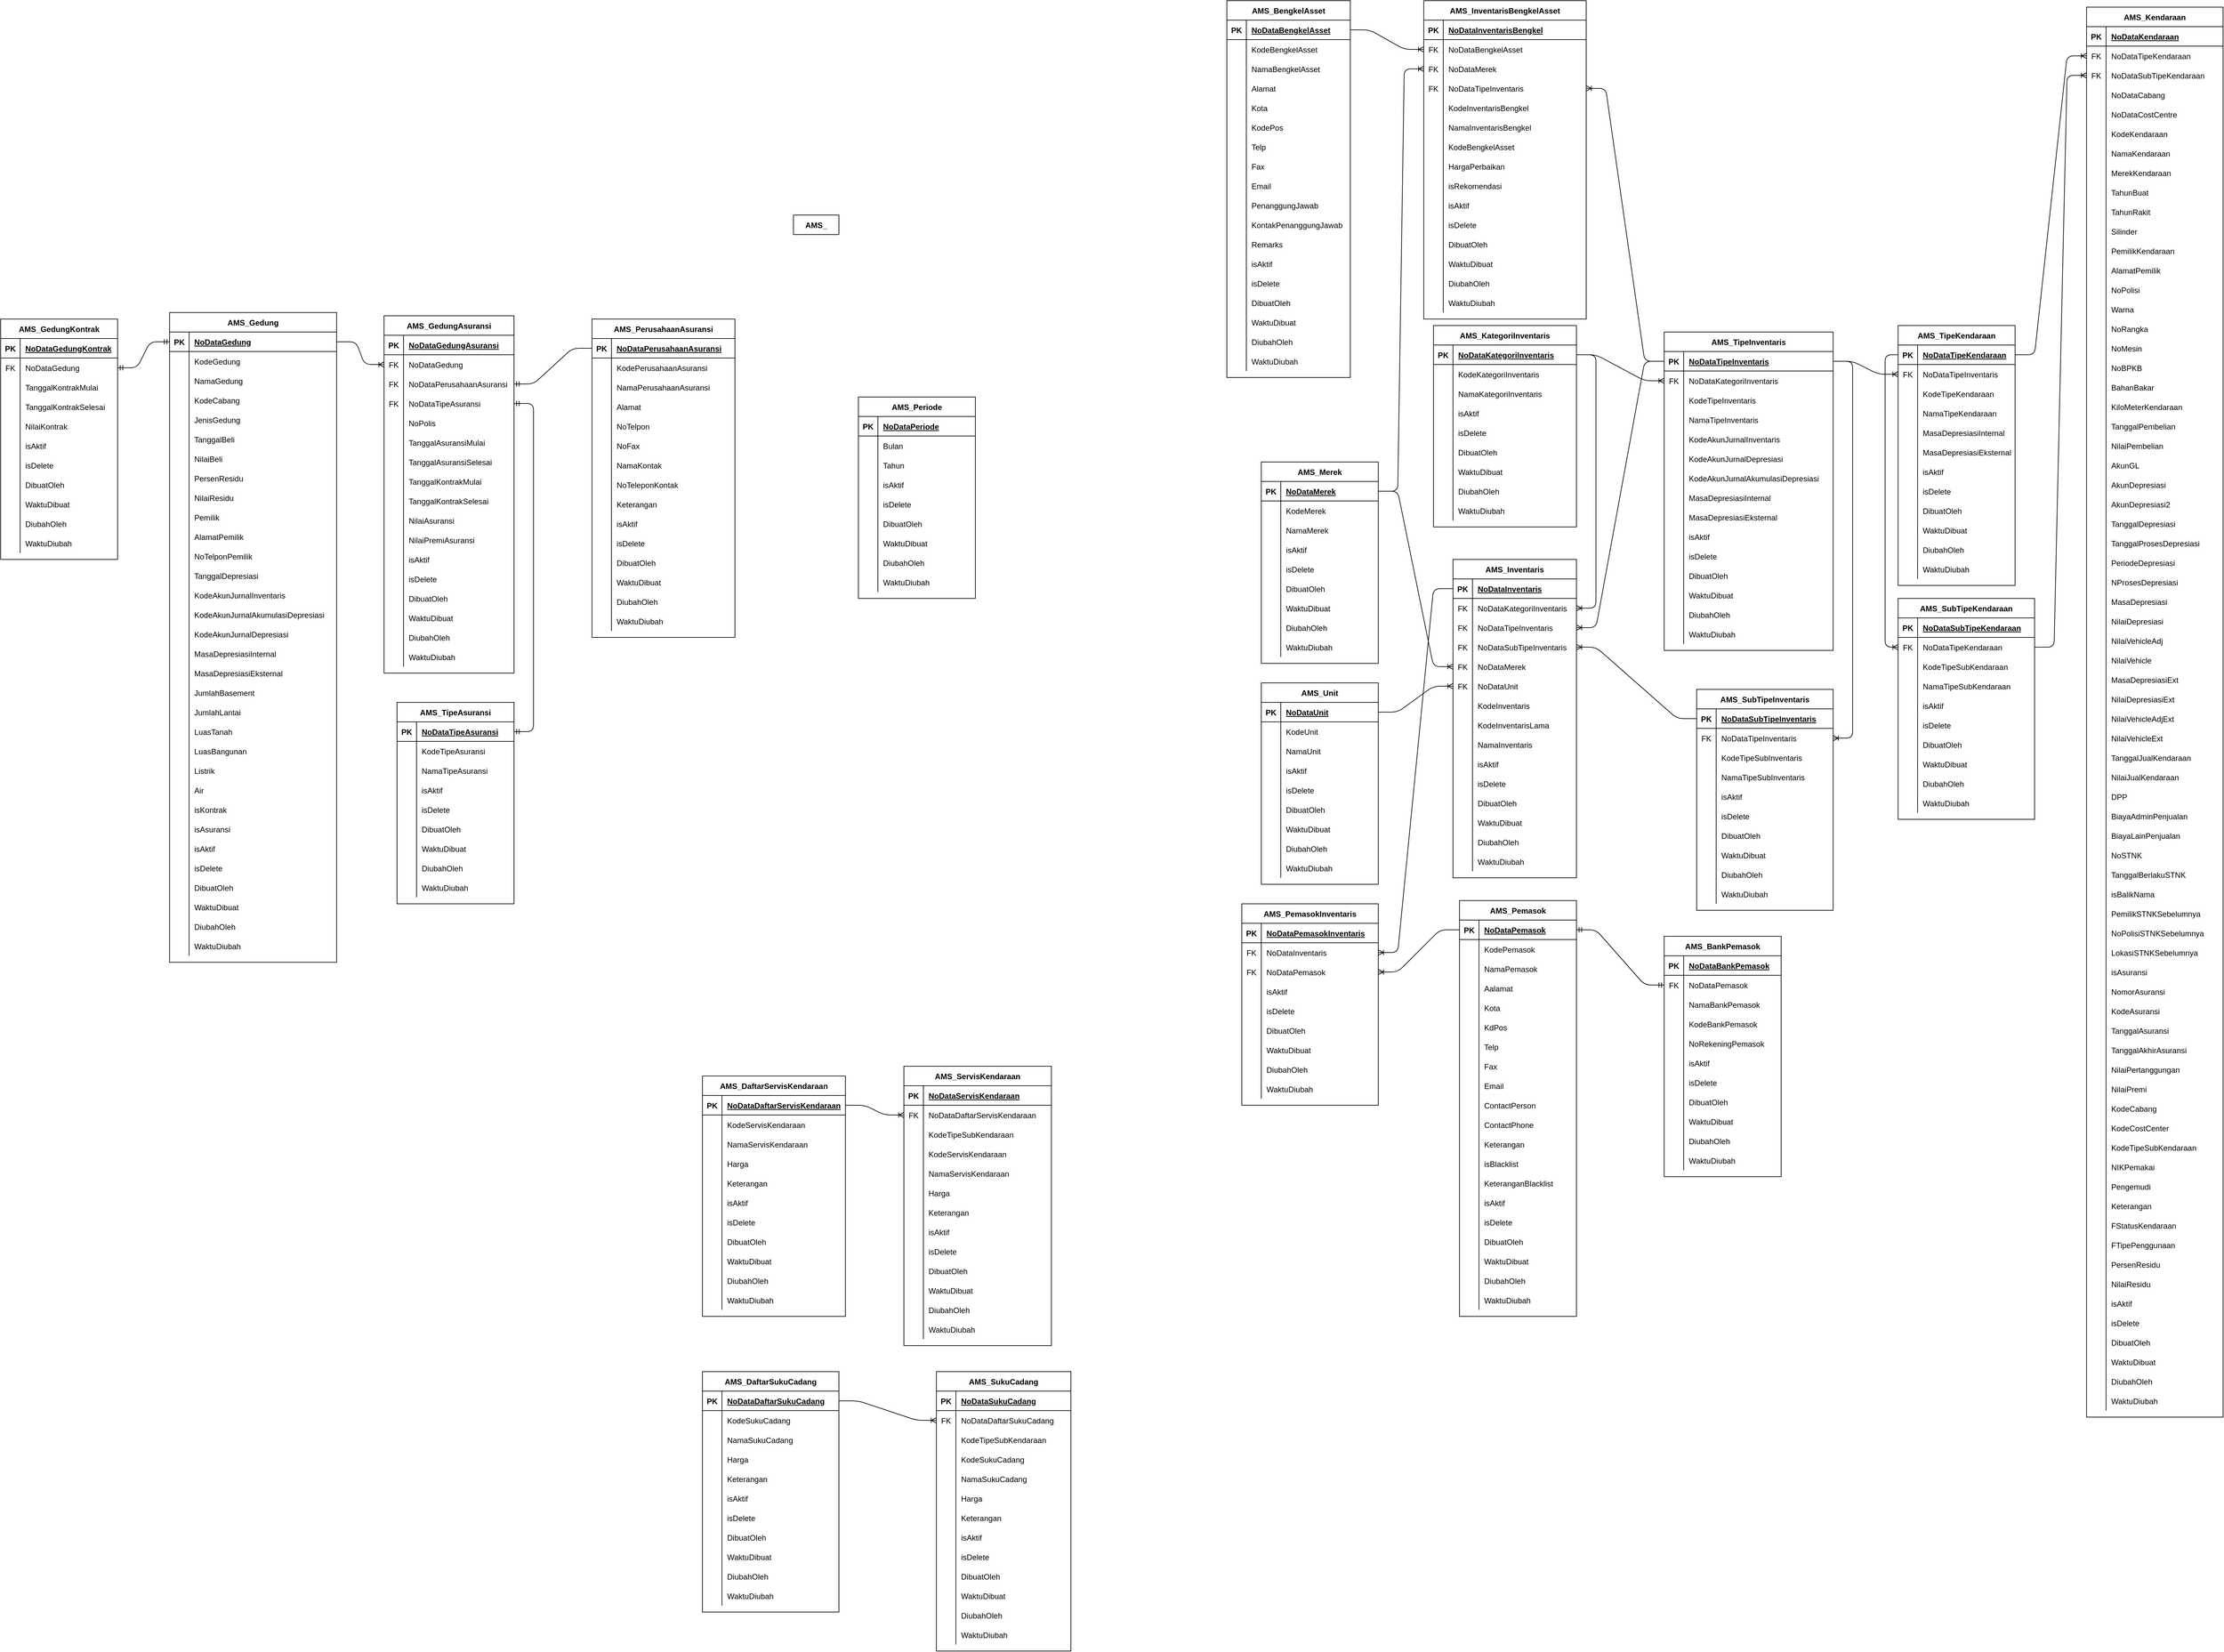 <mxfile version="15.6.6" type="github">
  <diagram id="0C5Obm4Dw8OW7Sf_OEuJ" name="Page-1">
    <mxGraphModel dx="5711" dy="3552" grid="1" gridSize="10" guides="1" tooltips="1" connect="1" arrows="1" fold="1" page="1" pageScale="1" pageWidth="827" pageHeight="1169" math="0" shadow="0">
      <root>
        <mxCell id="0" />
        <mxCell id="1" parent="0" />
        <mxCell id="Cdxb7tv6mX4OchN8oBQR-1" value="AMS_" style="shape=table;startSize=30;container=1;collapsible=1;childLayout=tableLayout;fixedRows=1;rowLines=0;fontStyle=1;align=center;resizeLast=1;fillColor=default;strokeColor=default;fontColor=default;rounded=0;" parent="1" vertex="1" collapsed="1">
          <mxGeometry x="160" y="-120" width="70" height="30" as="geometry">
            <mxRectangle x="10" y="10" width="180" height="280" as="alternateBounds" />
          </mxGeometry>
        </mxCell>
        <mxCell id="Cdxb7tv6mX4OchN8oBQR-2" value="" style="shape=partialRectangle;collapsible=0;dropTarget=0;pointerEvents=0;fillColor=none;top=0;left=0;bottom=1;right=0;points=[[0,0.5],[1,0.5]];portConstraint=eastwest;rounded=0;" parent="Cdxb7tv6mX4OchN8oBQR-1" vertex="1">
          <mxGeometry y="30" width="180" height="30" as="geometry" />
        </mxCell>
        <mxCell id="Cdxb7tv6mX4OchN8oBQR-3" value="PK" style="shape=partialRectangle;connectable=0;fillColor=none;top=0;left=0;bottom=0;right=0;fontStyle=1;overflow=hidden;rounded=0;" parent="Cdxb7tv6mX4OchN8oBQR-2" vertex="1">
          <mxGeometry width="30" height="30" as="geometry">
            <mxRectangle width="30" height="30" as="alternateBounds" />
          </mxGeometry>
        </mxCell>
        <mxCell id="Cdxb7tv6mX4OchN8oBQR-4" value="NoData" style="shape=partialRectangle;connectable=0;fillColor=none;top=0;left=0;bottom=0;right=0;align=left;spacingLeft=6;fontStyle=5;overflow=hidden;fontColor=default;rounded=0;" parent="Cdxb7tv6mX4OchN8oBQR-2" vertex="1">
          <mxGeometry x="30" width="150" height="30" as="geometry">
            <mxRectangle width="150" height="30" as="alternateBounds" />
          </mxGeometry>
        </mxCell>
        <mxCell id="Cdxb7tv6mX4OchN8oBQR-5" value="" style="shape=partialRectangle;collapsible=0;dropTarget=0;pointerEvents=0;fillColor=none;top=0;left=0;bottom=0;right=0;points=[[0,0.5],[1,0.5]];portConstraint=eastwest;rounded=0;" parent="Cdxb7tv6mX4OchN8oBQR-1" vertex="1">
          <mxGeometry y="60" width="180" height="30" as="geometry" />
        </mxCell>
        <mxCell id="Cdxb7tv6mX4OchN8oBQR-6" value="" style="shape=partialRectangle;connectable=0;fillColor=none;top=0;left=0;bottom=0;right=0;editable=1;overflow=hidden;rounded=0;" parent="Cdxb7tv6mX4OchN8oBQR-5" vertex="1">
          <mxGeometry width="30" height="30" as="geometry">
            <mxRectangle width="30" height="30" as="alternateBounds" />
          </mxGeometry>
        </mxCell>
        <mxCell id="Cdxb7tv6mX4OchN8oBQR-7" value="" style="shape=partialRectangle;connectable=0;fillColor=none;top=0;left=0;bottom=0;right=0;align=left;spacingLeft=6;overflow=hidden;fontColor=default;rounded=0;" parent="Cdxb7tv6mX4OchN8oBQR-5" vertex="1">
          <mxGeometry x="30" width="150" height="30" as="geometry">
            <mxRectangle width="150" height="30" as="alternateBounds" />
          </mxGeometry>
        </mxCell>
        <mxCell id="Cdxb7tv6mX4OchN8oBQR-8" value="" style="shape=partialRectangle;collapsible=0;dropTarget=0;pointerEvents=0;fillColor=none;top=0;left=0;bottom=0;right=0;points=[[0,0.5],[1,0.5]];portConstraint=eastwest;rounded=0;" parent="Cdxb7tv6mX4OchN8oBQR-1" vertex="1">
          <mxGeometry y="90" width="180" height="30" as="geometry" />
        </mxCell>
        <mxCell id="Cdxb7tv6mX4OchN8oBQR-9" value="" style="shape=partialRectangle;connectable=0;fillColor=none;top=0;left=0;bottom=0;right=0;editable=1;overflow=hidden;rounded=0;" parent="Cdxb7tv6mX4OchN8oBQR-8" vertex="1">
          <mxGeometry width="30" height="30" as="geometry">
            <mxRectangle width="30" height="30" as="alternateBounds" />
          </mxGeometry>
        </mxCell>
        <mxCell id="Cdxb7tv6mX4OchN8oBQR-10" value="isAktif" style="shape=partialRectangle;connectable=0;fillColor=none;top=0;left=0;bottom=0;right=0;align=left;spacingLeft=6;overflow=hidden;fontColor=default;rounded=0;" parent="Cdxb7tv6mX4OchN8oBQR-8" vertex="1">
          <mxGeometry x="30" width="150" height="30" as="geometry">
            <mxRectangle width="150" height="30" as="alternateBounds" />
          </mxGeometry>
        </mxCell>
        <mxCell id="Cdxb7tv6mX4OchN8oBQR-11" value="" style="shape=partialRectangle;collapsible=0;dropTarget=0;pointerEvents=0;fillColor=none;top=0;left=0;bottom=0;right=0;points=[[0,0.5],[1,0.5]];portConstraint=eastwest;rounded=0;" parent="Cdxb7tv6mX4OchN8oBQR-1" vertex="1">
          <mxGeometry y="120" width="180" height="30" as="geometry" />
        </mxCell>
        <mxCell id="Cdxb7tv6mX4OchN8oBQR-12" value="" style="shape=partialRectangle;connectable=0;fillColor=none;top=0;left=0;bottom=0;right=0;editable=1;overflow=hidden;rounded=0;" parent="Cdxb7tv6mX4OchN8oBQR-11" vertex="1">
          <mxGeometry width="30" height="30" as="geometry">
            <mxRectangle width="30" height="30" as="alternateBounds" />
          </mxGeometry>
        </mxCell>
        <mxCell id="Cdxb7tv6mX4OchN8oBQR-13" value="isDelete" style="shape=partialRectangle;connectable=0;fillColor=none;top=0;left=0;bottom=0;right=0;align=left;spacingLeft=6;overflow=hidden;fontColor=default;rounded=0;" parent="Cdxb7tv6mX4OchN8oBQR-11" vertex="1">
          <mxGeometry x="30" width="150" height="30" as="geometry">
            <mxRectangle width="150" height="30" as="alternateBounds" />
          </mxGeometry>
        </mxCell>
        <mxCell id="Cdxb7tv6mX4OchN8oBQR-14" value="" style="shape=partialRectangle;collapsible=0;dropTarget=0;pointerEvents=0;fillColor=none;top=0;left=0;bottom=0;right=0;points=[[0,0.5],[1,0.5]];portConstraint=eastwest;rounded=0;" parent="Cdxb7tv6mX4OchN8oBQR-1" vertex="1">
          <mxGeometry y="150" width="180" height="30" as="geometry" />
        </mxCell>
        <mxCell id="Cdxb7tv6mX4OchN8oBQR-15" value="" style="shape=partialRectangle;connectable=0;fillColor=none;top=0;left=0;bottom=0;right=0;editable=1;overflow=hidden;rounded=0;" parent="Cdxb7tv6mX4OchN8oBQR-14" vertex="1">
          <mxGeometry width="30" height="30" as="geometry">
            <mxRectangle width="30" height="30" as="alternateBounds" />
          </mxGeometry>
        </mxCell>
        <mxCell id="Cdxb7tv6mX4OchN8oBQR-16" value="DibuatOleh " style="shape=partialRectangle;connectable=0;fillColor=none;top=0;left=0;bottom=0;right=0;align=left;spacingLeft=6;overflow=hidden;fontColor=default;rounded=0;" parent="Cdxb7tv6mX4OchN8oBQR-14" vertex="1">
          <mxGeometry x="30" width="150" height="30" as="geometry">
            <mxRectangle width="150" height="30" as="alternateBounds" />
          </mxGeometry>
        </mxCell>
        <mxCell id="Cdxb7tv6mX4OchN8oBQR-17" value="" style="shape=partialRectangle;collapsible=0;dropTarget=0;pointerEvents=0;fillColor=none;top=0;left=0;bottom=0;right=0;points=[[0,0.5],[1,0.5]];portConstraint=eastwest;strokeColor=default;fontColor=default;rounded=0;" parent="Cdxb7tv6mX4OchN8oBQR-1" vertex="1">
          <mxGeometry y="180" width="180" height="30" as="geometry" />
        </mxCell>
        <mxCell id="Cdxb7tv6mX4OchN8oBQR-18" value="" style="shape=partialRectangle;connectable=0;fillColor=none;top=0;left=0;bottom=0;right=0;editable=1;overflow=hidden;rounded=0;" parent="Cdxb7tv6mX4OchN8oBQR-17" vertex="1">
          <mxGeometry width="30" height="30" as="geometry">
            <mxRectangle width="30" height="30" as="alternateBounds" />
          </mxGeometry>
        </mxCell>
        <mxCell id="Cdxb7tv6mX4OchN8oBQR-19" value="WaktuDibuat            " style="shape=partialRectangle;connectable=0;fillColor=none;top=0;left=0;bottom=0;right=0;align=left;spacingLeft=6;overflow=hidden;fontColor=default;rounded=0;" parent="Cdxb7tv6mX4OchN8oBQR-17" vertex="1">
          <mxGeometry x="30" width="150" height="30" as="geometry">
            <mxRectangle width="150" height="30" as="alternateBounds" />
          </mxGeometry>
        </mxCell>
        <mxCell id="Cdxb7tv6mX4OchN8oBQR-20" value="" style="shape=partialRectangle;collapsible=0;dropTarget=0;pointerEvents=0;fillColor=none;top=0;left=0;bottom=0;right=0;points=[[0,0.5],[1,0.5]];portConstraint=eastwest;rounded=0;" parent="Cdxb7tv6mX4OchN8oBQR-1" vertex="1">
          <mxGeometry y="210" width="180" height="30" as="geometry" />
        </mxCell>
        <mxCell id="Cdxb7tv6mX4OchN8oBQR-21" value="" style="shape=partialRectangle;connectable=0;fillColor=none;top=0;left=0;bottom=0;right=0;editable=1;overflow=hidden;rounded=0;" parent="Cdxb7tv6mX4OchN8oBQR-20" vertex="1">
          <mxGeometry width="30" height="30" as="geometry">
            <mxRectangle width="30" height="30" as="alternateBounds" />
          </mxGeometry>
        </mxCell>
        <mxCell id="Cdxb7tv6mX4OchN8oBQR-22" value="DiubahOleh   " style="shape=partialRectangle;connectable=0;fillColor=none;top=0;left=0;bottom=0;right=0;align=left;spacingLeft=6;overflow=hidden;fontColor=default;rounded=0;" parent="Cdxb7tv6mX4OchN8oBQR-20" vertex="1">
          <mxGeometry x="30" width="150" height="30" as="geometry">
            <mxRectangle width="150" height="30" as="alternateBounds" />
          </mxGeometry>
        </mxCell>
        <mxCell id="Cdxb7tv6mX4OchN8oBQR-23" value="" style="shape=partialRectangle;collapsible=0;dropTarget=0;pointerEvents=0;fillColor=none;top=0;left=0;bottom=0;right=0;points=[[0,0.5],[1,0.5]];portConstraint=eastwest;rounded=0;" parent="Cdxb7tv6mX4OchN8oBQR-1" vertex="1">
          <mxGeometry y="240" width="180" height="30" as="geometry" />
        </mxCell>
        <mxCell id="Cdxb7tv6mX4OchN8oBQR-24" value="" style="shape=partialRectangle;connectable=0;fillColor=none;top=0;left=0;bottom=0;right=0;editable=1;overflow=hidden;rounded=0;" parent="Cdxb7tv6mX4OchN8oBQR-23" vertex="1">
          <mxGeometry width="30" height="30" as="geometry">
            <mxRectangle width="30" height="30" as="alternateBounds" />
          </mxGeometry>
        </mxCell>
        <mxCell id="Cdxb7tv6mX4OchN8oBQR-25" value="WaktuDiubah" style="shape=partialRectangle;connectable=0;fillColor=none;top=0;left=0;bottom=0;right=0;align=left;spacingLeft=6;overflow=hidden;fontColor=default;rounded=0;" parent="Cdxb7tv6mX4OchN8oBQR-23" vertex="1">
          <mxGeometry x="30" width="150" height="30" as="geometry">
            <mxRectangle width="150" height="30" as="alternateBounds" />
          </mxGeometry>
        </mxCell>
        <mxCell id="Cdxb7tv6mX4OchN8oBQR-26" value="AMS_BankPemasok" style="shape=table;startSize=30;container=1;collapsible=1;childLayout=tableLayout;fixedRows=1;rowLines=0;fontStyle=1;align=center;resizeLast=1;fillColor=default;strokeColor=default;fontColor=default;rounded=0;" parent="1" vertex="1">
          <mxGeometry x="1500" y="990" width="180" height="370" as="geometry">
            <mxRectangle x="280" y="80" width="150" height="30" as="alternateBounds" />
          </mxGeometry>
        </mxCell>
        <mxCell id="Cdxb7tv6mX4OchN8oBQR-27" value="" style="shape=partialRectangle;collapsible=0;dropTarget=0;pointerEvents=0;fillColor=none;top=0;left=0;bottom=1;right=0;points=[[0,0.5],[1,0.5]];portConstraint=eastwest;rounded=0;" parent="Cdxb7tv6mX4OchN8oBQR-26" vertex="1">
          <mxGeometry y="30" width="180" height="30" as="geometry" />
        </mxCell>
        <mxCell id="Cdxb7tv6mX4OchN8oBQR-28" value="PK" style="shape=partialRectangle;connectable=0;fillColor=none;top=0;left=0;bottom=0;right=0;fontStyle=1;overflow=hidden;rounded=0;" parent="Cdxb7tv6mX4OchN8oBQR-27" vertex="1">
          <mxGeometry width="30" height="30" as="geometry">
            <mxRectangle width="30" height="30" as="alternateBounds" />
          </mxGeometry>
        </mxCell>
        <mxCell id="Cdxb7tv6mX4OchN8oBQR-29" value="NoDataBankPemasok" style="shape=partialRectangle;connectable=0;fillColor=none;top=0;left=0;bottom=0;right=0;align=left;spacingLeft=6;fontStyle=5;overflow=hidden;fontColor=default;rounded=0;" parent="Cdxb7tv6mX4OchN8oBQR-27" vertex="1">
          <mxGeometry x="30" width="150" height="30" as="geometry">
            <mxRectangle width="150" height="30" as="alternateBounds" />
          </mxGeometry>
        </mxCell>
        <mxCell id="Cdxb7tv6mX4OchN8oBQR-30" value="" style="shape=partialRectangle;collapsible=0;dropTarget=0;pointerEvents=0;fillColor=none;top=0;left=0;bottom=0;right=0;points=[[0,0.5],[1,0.5]];portConstraint=eastwest;rounded=0;" parent="Cdxb7tv6mX4OchN8oBQR-26" vertex="1">
          <mxGeometry y="60" width="180" height="30" as="geometry" />
        </mxCell>
        <mxCell id="Cdxb7tv6mX4OchN8oBQR-31" value="FK" style="shape=partialRectangle;connectable=0;fillColor=none;top=0;left=0;bottom=0;right=0;editable=1;overflow=hidden;fontColor=default;rounded=0;" parent="Cdxb7tv6mX4OchN8oBQR-30" vertex="1">
          <mxGeometry width="30" height="30" as="geometry">
            <mxRectangle width="30" height="30" as="alternateBounds" />
          </mxGeometry>
        </mxCell>
        <mxCell id="Cdxb7tv6mX4OchN8oBQR-32" value="NoDataPemasok" style="shape=partialRectangle;connectable=0;fillColor=none;top=0;left=0;bottom=0;right=0;align=left;spacingLeft=6;overflow=hidden;fontColor=default;rounded=0;" parent="Cdxb7tv6mX4OchN8oBQR-30" vertex="1">
          <mxGeometry x="30" width="150" height="30" as="geometry">
            <mxRectangle width="150" height="30" as="alternateBounds" />
          </mxGeometry>
        </mxCell>
        <mxCell id="Cdxb7tv6mX4OchN8oBQR-76" value="" style="shape=partialRectangle;collapsible=0;dropTarget=0;pointerEvents=0;fillColor=none;top=0;left=0;bottom=0;right=0;points=[[0,0.5],[1,0.5]];portConstraint=eastwest;rounded=0;" parent="Cdxb7tv6mX4OchN8oBQR-26" vertex="1">
          <mxGeometry y="90" width="180" height="30" as="geometry" />
        </mxCell>
        <mxCell id="Cdxb7tv6mX4OchN8oBQR-77" value="" style="shape=partialRectangle;connectable=0;fillColor=none;top=0;left=0;bottom=0;right=0;editable=1;overflow=hidden;fontColor=default;rounded=0;" parent="Cdxb7tv6mX4OchN8oBQR-76" vertex="1">
          <mxGeometry width="30" height="30" as="geometry">
            <mxRectangle width="30" height="30" as="alternateBounds" />
          </mxGeometry>
        </mxCell>
        <mxCell id="Cdxb7tv6mX4OchN8oBQR-78" value="NamaBankPemasok" style="shape=partialRectangle;connectable=0;fillColor=none;top=0;left=0;bottom=0;right=0;align=left;spacingLeft=6;overflow=hidden;fontColor=default;rounded=0;" parent="Cdxb7tv6mX4OchN8oBQR-76" vertex="1">
          <mxGeometry x="30" width="150" height="30" as="geometry">
            <mxRectangle width="150" height="30" as="alternateBounds" />
          </mxGeometry>
        </mxCell>
        <mxCell id="Cdxb7tv6mX4OchN8oBQR-79" value="" style="shape=partialRectangle;collapsible=0;dropTarget=0;pointerEvents=0;fillColor=none;top=0;left=0;bottom=0;right=0;points=[[0,0.5],[1,0.5]];portConstraint=eastwest;rounded=0;" parent="Cdxb7tv6mX4OchN8oBQR-26" vertex="1">
          <mxGeometry y="120" width="180" height="30" as="geometry" />
        </mxCell>
        <mxCell id="Cdxb7tv6mX4OchN8oBQR-80" value="" style="shape=partialRectangle;connectable=0;fillColor=none;top=0;left=0;bottom=0;right=0;editable=1;overflow=hidden;fontColor=default;rounded=0;" parent="Cdxb7tv6mX4OchN8oBQR-79" vertex="1">
          <mxGeometry width="30" height="30" as="geometry">
            <mxRectangle width="30" height="30" as="alternateBounds" />
          </mxGeometry>
        </mxCell>
        <mxCell id="Cdxb7tv6mX4OchN8oBQR-81" value="KodeBankPemasok" style="shape=partialRectangle;connectable=0;fillColor=none;top=0;left=0;bottom=0;right=0;align=left;spacingLeft=6;overflow=hidden;fontColor=default;rounded=0;" parent="Cdxb7tv6mX4OchN8oBQR-79" vertex="1">
          <mxGeometry x="30" width="150" height="30" as="geometry">
            <mxRectangle width="150" height="30" as="alternateBounds" />
          </mxGeometry>
        </mxCell>
        <mxCell id="Cdxb7tv6mX4OchN8oBQR-82" value="" style="shape=partialRectangle;collapsible=0;dropTarget=0;pointerEvents=0;fillColor=none;top=0;left=0;bottom=0;right=0;points=[[0,0.5],[1,0.5]];portConstraint=eastwest;rounded=0;" parent="Cdxb7tv6mX4OchN8oBQR-26" vertex="1">
          <mxGeometry y="150" width="180" height="30" as="geometry" />
        </mxCell>
        <mxCell id="Cdxb7tv6mX4OchN8oBQR-83" value="" style="shape=partialRectangle;connectable=0;fillColor=none;top=0;left=0;bottom=0;right=0;editable=1;overflow=hidden;fontColor=default;rounded=0;" parent="Cdxb7tv6mX4OchN8oBQR-82" vertex="1">
          <mxGeometry width="30" height="30" as="geometry">
            <mxRectangle width="30" height="30" as="alternateBounds" />
          </mxGeometry>
        </mxCell>
        <mxCell id="Cdxb7tv6mX4OchN8oBQR-84" value="NoRekeningPemasok" style="shape=partialRectangle;connectable=0;fillColor=none;top=0;left=0;bottom=0;right=0;align=left;spacingLeft=6;overflow=hidden;fontColor=default;rounded=0;" parent="Cdxb7tv6mX4OchN8oBQR-82" vertex="1">
          <mxGeometry x="30" width="150" height="30" as="geometry">
            <mxRectangle width="150" height="30" as="alternateBounds" />
          </mxGeometry>
        </mxCell>
        <mxCell id="Cdxb7tv6mX4OchN8oBQR-33" value="" style="shape=partialRectangle;collapsible=0;dropTarget=0;pointerEvents=0;fillColor=none;top=0;left=0;bottom=0;right=0;points=[[0,0.5],[1,0.5]];portConstraint=eastwest;rounded=0;" parent="Cdxb7tv6mX4OchN8oBQR-26" vertex="1">
          <mxGeometry y="180" width="180" height="30" as="geometry" />
        </mxCell>
        <mxCell id="Cdxb7tv6mX4OchN8oBQR-34" value="" style="shape=partialRectangle;connectable=0;fillColor=none;top=0;left=0;bottom=0;right=0;editable=1;overflow=hidden;rounded=0;" parent="Cdxb7tv6mX4OchN8oBQR-33" vertex="1">
          <mxGeometry width="30" height="30" as="geometry">
            <mxRectangle width="30" height="30" as="alternateBounds" />
          </mxGeometry>
        </mxCell>
        <mxCell id="Cdxb7tv6mX4OchN8oBQR-35" value="isAktif" style="shape=partialRectangle;connectable=0;fillColor=none;top=0;left=0;bottom=0;right=0;align=left;spacingLeft=6;overflow=hidden;fontColor=default;rounded=0;" parent="Cdxb7tv6mX4OchN8oBQR-33" vertex="1">
          <mxGeometry x="30" width="150" height="30" as="geometry">
            <mxRectangle width="150" height="30" as="alternateBounds" />
          </mxGeometry>
        </mxCell>
        <mxCell id="Cdxb7tv6mX4OchN8oBQR-36" value="" style="shape=partialRectangle;collapsible=0;dropTarget=0;pointerEvents=0;fillColor=none;top=0;left=0;bottom=0;right=0;points=[[0,0.5],[1,0.5]];portConstraint=eastwest;rounded=0;" parent="Cdxb7tv6mX4OchN8oBQR-26" vertex="1">
          <mxGeometry y="210" width="180" height="30" as="geometry" />
        </mxCell>
        <mxCell id="Cdxb7tv6mX4OchN8oBQR-37" value="" style="shape=partialRectangle;connectable=0;fillColor=none;top=0;left=0;bottom=0;right=0;editable=1;overflow=hidden;rounded=0;" parent="Cdxb7tv6mX4OchN8oBQR-36" vertex="1">
          <mxGeometry width="30" height="30" as="geometry">
            <mxRectangle width="30" height="30" as="alternateBounds" />
          </mxGeometry>
        </mxCell>
        <mxCell id="Cdxb7tv6mX4OchN8oBQR-38" value="isDelete" style="shape=partialRectangle;connectable=0;fillColor=none;top=0;left=0;bottom=0;right=0;align=left;spacingLeft=6;overflow=hidden;fontColor=default;rounded=0;" parent="Cdxb7tv6mX4OchN8oBQR-36" vertex="1">
          <mxGeometry x="30" width="150" height="30" as="geometry">
            <mxRectangle width="150" height="30" as="alternateBounds" />
          </mxGeometry>
        </mxCell>
        <mxCell id="Cdxb7tv6mX4OchN8oBQR-39" value="" style="shape=partialRectangle;collapsible=0;dropTarget=0;pointerEvents=0;fillColor=none;top=0;left=0;bottom=0;right=0;points=[[0,0.5],[1,0.5]];portConstraint=eastwest;rounded=0;" parent="Cdxb7tv6mX4OchN8oBQR-26" vertex="1">
          <mxGeometry y="240" width="180" height="30" as="geometry" />
        </mxCell>
        <mxCell id="Cdxb7tv6mX4OchN8oBQR-40" value="" style="shape=partialRectangle;connectable=0;fillColor=none;top=0;left=0;bottom=0;right=0;editable=1;overflow=hidden;rounded=0;" parent="Cdxb7tv6mX4OchN8oBQR-39" vertex="1">
          <mxGeometry width="30" height="30" as="geometry">
            <mxRectangle width="30" height="30" as="alternateBounds" />
          </mxGeometry>
        </mxCell>
        <mxCell id="Cdxb7tv6mX4OchN8oBQR-41" value="DibuatOleh " style="shape=partialRectangle;connectable=0;fillColor=none;top=0;left=0;bottom=0;right=0;align=left;spacingLeft=6;overflow=hidden;fontColor=default;rounded=0;" parent="Cdxb7tv6mX4OchN8oBQR-39" vertex="1">
          <mxGeometry x="30" width="150" height="30" as="geometry">
            <mxRectangle width="150" height="30" as="alternateBounds" />
          </mxGeometry>
        </mxCell>
        <mxCell id="Cdxb7tv6mX4OchN8oBQR-42" value="" style="shape=partialRectangle;collapsible=0;dropTarget=0;pointerEvents=0;fillColor=none;top=0;left=0;bottom=0;right=0;points=[[0,0.5],[1,0.5]];portConstraint=eastwest;strokeColor=default;fontColor=default;rounded=0;" parent="Cdxb7tv6mX4OchN8oBQR-26" vertex="1">
          <mxGeometry y="270" width="180" height="30" as="geometry" />
        </mxCell>
        <mxCell id="Cdxb7tv6mX4OchN8oBQR-43" value="" style="shape=partialRectangle;connectable=0;fillColor=none;top=0;left=0;bottom=0;right=0;editable=1;overflow=hidden;rounded=0;" parent="Cdxb7tv6mX4OchN8oBQR-42" vertex="1">
          <mxGeometry width="30" height="30" as="geometry">
            <mxRectangle width="30" height="30" as="alternateBounds" />
          </mxGeometry>
        </mxCell>
        <mxCell id="Cdxb7tv6mX4OchN8oBQR-44" value="WaktuDibuat            " style="shape=partialRectangle;connectable=0;fillColor=none;top=0;left=0;bottom=0;right=0;align=left;spacingLeft=6;overflow=hidden;fontColor=default;rounded=0;" parent="Cdxb7tv6mX4OchN8oBQR-42" vertex="1">
          <mxGeometry x="30" width="150" height="30" as="geometry">
            <mxRectangle width="150" height="30" as="alternateBounds" />
          </mxGeometry>
        </mxCell>
        <mxCell id="Cdxb7tv6mX4OchN8oBQR-45" value="" style="shape=partialRectangle;collapsible=0;dropTarget=0;pointerEvents=0;fillColor=none;top=0;left=0;bottom=0;right=0;points=[[0,0.5],[1,0.5]];portConstraint=eastwest;rounded=0;" parent="Cdxb7tv6mX4OchN8oBQR-26" vertex="1">
          <mxGeometry y="300" width="180" height="30" as="geometry" />
        </mxCell>
        <mxCell id="Cdxb7tv6mX4OchN8oBQR-46" value="" style="shape=partialRectangle;connectable=0;fillColor=none;top=0;left=0;bottom=0;right=0;editable=1;overflow=hidden;rounded=0;" parent="Cdxb7tv6mX4OchN8oBQR-45" vertex="1">
          <mxGeometry width="30" height="30" as="geometry">
            <mxRectangle width="30" height="30" as="alternateBounds" />
          </mxGeometry>
        </mxCell>
        <mxCell id="Cdxb7tv6mX4OchN8oBQR-47" value="DiubahOleh   " style="shape=partialRectangle;connectable=0;fillColor=none;top=0;left=0;bottom=0;right=0;align=left;spacingLeft=6;overflow=hidden;fontColor=default;rounded=0;" parent="Cdxb7tv6mX4OchN8oBQR-45" vertex="1">
          <mxGeometry x="30" width="150" height="30" as="geometry">
            <mxRectangle width="150" height="30" as="alternateBounds" />
          </mxGeometry>
        </mxCell>
        <mxCell id="Cdxb7tv6mX4OchN8oBQR-48" value="" style="shape=partialRectangle;collapsible=0;dropTarget=0;pointerEvents=0;fillColor=none;top=0;left=0;bottom=0;right=0;points=[[0,0.5],[1,0.5]];portConstraint=eastwest;rounded=0;" parent="Cdxb7tv6mX4OchN8oBQR-26" vertex="1">
          <mxGeometry y="330" width="180" height="30" as="geometry" />
        </mxCell>
        <mxCell id="Cdxb7tv6mX4OchN8oBQR-49" value="" style="shape=partialRectangle;connectable=0;fillColor=none;top=0;left=0;bottom=0;right=0;editable=1;overflow=hidden;rounded=0;" parent="Cdxb7tv6mX4OchN8oBQR-48" vertex="1">
          <mxGeometry width="30" height="30" as="geometry">
            <mxRectangle width="30" height="30" as="alternateBounds" />
          </mxGeometry>
        </mxCell>
        <mxCell id="Cdxb7tv6mX4OchN8oBQR-50" value="WaktuDiubah" style="shape=partialRectangle;connectable=0;fillColor=none;top=0;left=0;bottom=0;right=0;align=left;spacingLeft=6;overflow=hidden;fontColor=default;rounded=0;" parent="Cdxb7tv6mX4OchN8oBQR-48" vertex="1">
          <mxGeometry x="30" width="150" height="30" as="geometry">
            <mxRectangle width="150" height="30" as="alternateBounds" />
          </mxGeometry>
        </mxCell>
        <mxCell id="Cdxb7tv6mX4OchN8oBQR-85" value="AMS_BengkelAsset" style="shape=table;startSize=30;container=1;collapsible=1;childLayout=tableLayout;fixedRows=1;rowLines=0;fontStyle=1;align=center;resizeLast=1;fillColor=default;strokeColor=default;fontColor=default;rounded=0;" parent="1" vertex="1">
          <mxGeometry x="827" y="-450" width="190" height="580" as="geometry">
            <mxRectangle x="368.5" y="320" width="150" height="30" as="alternateBounds" />
          </mxGeometry>
        </mxCell>
        <mxCell id="Cdxb7tv6mX4OchN8oBQR-86" value="" style="shape=partialRectangle;collapsible=0;dropTarget=0;pointerEvents=0;fillColor=none;top=0;left=0;bottom=1;right=0;points=[[0,0.5],[1,0.5]];portConstraint=eastwest;rounded=0;" parent="Cdxb7tv6mX4OchN8oBQR-85" vertex="1">
          <mxGeometry y="30" width="190" height="30" as="geometry" />
        </mxCell>
        <mxCell id="Cdxb7tv6mX4OchN8oBQR-87" value="PK" style="shape=partialRectangle;connectable=0;fillColor=none;top=0;left=0;bottom=0;right=0;fontStyle=1;overflow=hidden;rounded=0;" parent="Cdxb7tv6mX4OchN8oBQR-86" vertex="1">
          <mxGeometry width="30" height="30" as="geometry">
            <mxRectangle width="30" height="30" as="alternateBounds" />
          </mxGeometry>
        </mxCell>
        <mxCell id="Cdxb7tv6mX4OchN8oBQR-88" value="NoDataBengkelAsset" style="shape=partialRectangle;connectable=0;fillColor=none;top=0;left=0;bottom=0;right=0;align=left;spacingLeft=6;fontStyle=5;overflow=hidden;fontColor=default;rounded=0;" parent="Cdxb7tv6mX4OchN8oBQR-86" vertex="1">
          <mxGeometry x="30" width="160" height="30" as="geometry">
            <mxRectangle width="160" height="30" as="alternateBounds" />
          </mxGeometry>
        </mxCell>
        <mxCell id="Cdxb7tv6mX4OchN8oBQR-89" value="" style="shape=partialRectangle;collapsible=0;dropTarget=0;pointerEvents=0;fillColor=none;top=0;left=0;bottom=0;right=0;points=[[0,0.5],[1,0.5]];portConstraint=eastwest;rounded=0;" parent="Cdxb7tv6mX4OchN8oBQR-85" vertex="1">
          <mxGeometry y="60" width="190" height="30" as="geometry" />
        </mxCell>
        <mxCell id="Cdxb7tv6mX4OchN8oBQR-90" value="" style="shape=partialRectangle;connectable=0;fillColor=none;top=0;left=0;bottom=0;right=0;editable=1;overflow=hidden;fontColor=default;strokeColor=default;rounded=0;" parent="Cdxb7tv6mX4OchN8oBQR-89" vertex="1">
          <mxGeometry width="30" height="30" as="geometry">
            <mxRectangle width="30" height="30" as="alternateBounds" />
          </mxGeometry>
        </mxCell>
        <mxCell id="Cdxb7tv6mX4OchN8oBQR-91" value="KodeBengkelAsset" style="shape=partialRectangle;connectable=0;fillColor=none;top=0;left=0;bottom=0;right=0;align=left;spacingLeft=6;overflow=hidden;fontColor=default;rounded=0;" parent="Cdxb7tv6mX4OchN8oBQR-89" vertex="1">
          <mxGeometry x="30" width="160" height="30" as="geometry">
            <mxRectangle width="160" height="30" as="alternateBounds" />
          </mxGeometry>
        </mxCell>
        <mxCell id="Cdxb7tv6mX4OchN8oBQR-110" value="" style="shape=partialRectangle;collapsible=0;dropTarget=0;pointerEvents=0;fillColor=none;top=0;left=0;bottom=0;right=0;points=[[0,0.5],[1,0.5]];portConstraint=eastwest;strokeColor=default;fontColor=default;rounded=0;" parent="Cdxb7tv6mX4OchN8oBQR-85" vertex="1">
          <mxGeometry y="90" width="190" height="30" as="geometry" />
        </mxCell>
        <mxCell id="Cdxb7tv6mX4OchN8oBQR-111" value="" style="shape=partialRectangle;connectable=0;fillColor=none;top=0;left=0;bottom=0;right=0;editable=1;overflow=hidden;fontColor=default;strokeColor=default;rounded=0;" parent="Cdxb7tv6mX4OchN8oBQR-110" vertex="1">
          <mxGeometry width="30" height="30" as="geometry">
            <mxRectangle width="30" height="30" as="alternateBounds" />
          </mxGeometry>
        </mxCell>
        <mxCell id="Cdxb7tv6mX4OchN8oBQR-112" value="NamaBengkelAsset " style="shape=partialRectangle;connectable=0;fillColor=none;top=0;left=0;bottom=0;right=0;align=left;spacingLeft=6;overflow=hidden;fontColor=default;rounded=0;" parent="Cdxb7tv6mX4OchN8oBQR-110" vertex="1">
          <mxGeometry x="30" width="160" height="30" as="geometry">
            <mxRectangle width="160" height="30" as="alternateBounds" />
          </mxGeometry>
        </mxCell>
        <mxCell id="Cdxb7tv6mX4OchN8oBQR-113" value="" style="shape=partialRectangle;collapsible=0;dropTarget=0;pointerEvents=0;fillColor=none;top=0;left=0;bottom=0;right=0;points=[[0,0.5],[1,0.5]];portConstraint=eastwest;strokeColor=default;fontColor=default;rounded=0;" parent="Cdxb7tv6mX4OchN8oBQR-85" vertex="1">
          <mxGeometry y="120" width="190" height="30" as="geometry" />
        </mxCell>
        <mxCell id="Cdxb7tv6mX4OchN8oBQR-114" value="" style="shape=partialRectangle;connectable=0;fillColor=none;top=0;left=0;bottom=0;right=0;editable=1;overflow=hidden;fontColor=default;strokeColor=default;rounded=0;" parent="Cdxb7tv6mX4OchN8oBQR-113" vertex="1">
          <mxGeometry width="30" height="30" as="geometry">
            <mxRectangle width="30" height="30" as="alternateBounds" />
          </mxGeometry>
        </mxCell>
        <mxCell id="Cdxb7tv6mX4OchN8oBQR-115" value="Alamat" style="shape=partialRectangle;connectable=0;fillColor=none;top=0;left=0;bottom=0;right=0;align=left;spacingLeft=6;overflow=hidden;fontColor=default;rounded=0;" parent="Cdxb7tv6mX4OchN8oBQR-113" vertex="1">
          <mxGeometry x="30" width="160" height="30" as="geometry">
            <mxRectangle width="160" height="30" as="alternateBounds" />
          </mxGeometry>
        </mxCell>
        <mxCell id="Cdxb7tv6mX4OchN8oBQR-116" value="" style="shape=partialRectangle;collapsible=0;dropTarget=0;pointerEvents=0;fillColor=none;top=0;left=0;bottom=0;right=0;points=[[0,0.5],[1,0.5]];portConstraint=eastwest;rounded=0;" parent="Cdxb7tv6mX4OchN8oBQR-85" vertex="1">
          <mxGeometry y="150" width="190" height="30" as="geometry" />
        </mxCell>
        <mxCell id="Cdxb7tv6mX4OchN8oBQR-117" value="" style="shape=partialRectangle;connectable=0;fillColor=none;top=0;left=0;bottom=0;right=0;editable=1;overflow=hidden;fontColor=default;strokeColor=default;rounded=0;" parent="Cdxb7tv6mX4OchN8oBQR-116" vertex="1">
          <mxGeometry width="30" height="30" as="geometry">
            <mxRectangle width="30" height="30" as="alternateBounds" />
          </mxGeometry>
        </mxCell>
        <mxCell id="Cdxb7tv6mX4OchN8oBQR-118" value="Kota" style="shape=partialRectangle;connectable=0;fillColor=none;top=0;left=0;bottom=0;right=0;align=left;spacingLeft=6;overflow=hidden;fontColor=default;rounded=0;" parent="Cdxb7tv6mX4OchN8oBQR-116" vertex="1">
          <mxGeometry x="30" width="160" height="30" as="geometry">
            <mxRectangle width="160" height="30" as="alternateBounds" />
          </mxGeometry>
        </mxCell>
        <mxCell id="Cdxb7tv6mX4OchN8oBQR-119" value="" style="shape=partialRectangle;collapsible=0;dropTarget=0;pointerEvents=0;fillColor=none;top=0;left=0;bottom=0;right=0;points=[[0,0.5],[1,0.5]];portConstraint=eastwest;rounded=0;" parent="Cdxb7tv6mX4OchN8oBQR-85" vertex="1">
          <mxGeometry y="180" width="190" height="30" as="geometry" />
        </mxCell>
        <mxCell id="Cdxb7tv6mX4OchN8oBQR-120" value="" style="shape=partialRectangle;connectable=0;fillColor=none;top=0;left=0;bottom=0;right=0;editable=1;overflow=hidden;fontColor=default;strokeColor=default;rounded=0;" parent="Cdxb7tv6mX4OchN8oBQR-119" vertex="1">
          <mxGeometry width="30" height="30" as="geometry">
            <mxRectangle width="30" height="30" as="alternateBounds" />
          </mxGeometry>
        </mxCell>
        <mxCell id="Cdxb7tv6mX4OchN8oBQR-121" value="KodePos" style="shape=partialRectangle;connectable=0;fillColor=none;top=0;left=0;bottom=0;right=0;align=left;spacingLeft=6;overflow=hidden;fontColor=default;rounded=0;" parent="Cdxb7tv6mX4OchN8oBQR-119" vertex="1">
          <mxGeometry x="30" width="160" height="30" as="geometry">
            <mxRectangle width="160" height="30" as="alternateBounds" />
          </mxGeometry>
        </mxCell>
        <mxCell id="Cdxb7tv6mX4OchN8oBQR-122" value="" style="shape=partialRectangle;collapsible=0;dropTarget=0;pointerEvents=0;fillColor=none;top=0;left=0;bottom=0;right=0;points=[[0,0.5],[1,0.5]];portConstraint=eastwest;rounded=0;" parent="Cdxb7tv6mX4OchN8oBQR-85" vertex="1">
          <mxGeometry y="210" width="190" height="30" as="geometry" />
        </mxCell>
        <mxCell id="Cdxb7tv6mX4OchN8oBQR-123" value="" style="shape=partialRectangle;connectable=0;fillColor=none;top=0;left=0;bottom=0;right=0;editable=1;overflow=hidden;fontColor=default;strokeColor=default;rounded=0;" parent="Cdxb7tv6mX4OchN8oBQR-122" vertex="1">
          <mxGeometry width="30" height="30" as="geometry">
            <mxRectangle width="30" height="30" as="alternateBounds" />
          </mxGeometry>
        </mxCell>
        <mxCell id="Cdxb7tv6mX4OchN8oBQR-124" value="Telp" style="shape=partialRectangle;connectable=0;fillColor=none;top=0;left=0;bottom=0;right=0;align=left;spacingLeft=6;overflow=hidden;fontColor=default;rounded=0;" parent="Cdxb7tv6mX4OchN8oBQR-122" vertex="1">
          <mxGeometry x="30" width="160" height="30" as="geometry">
            <mxRectangle width="160" height="30" as="alternateBounds" />
          </mxGeometry>
        </mxCell>
        <mxCell id="Cdxb7tv6mX4OchN8oBQR-125" value="" style="shape=partialRectangle;collapsible=0;dropTarget=0;pointerEvents=0;fillColor=none;top=0;left=0;bottom=0;right=0;points=[[0,0.5],[1,0.5]];portConstraint=eastwest;rounded=0;" parent="Cdxb7tv6mX4OchN8oBQR-85" vertex="1">
          <mxGeometry y="240" width="190" height="30" as="geometry" />
        </mxCell>
        <mxCell id="Cdxb7tv6mX4OchN8oBQR-126" value="" style="shape=partialRectangle;connectable=0;fillColor=none;top=0;left=0;bottom=0;right=0;editable=1;overflow=hidden;fontColor=default;strokeColor=default;rounded=0;" parent="Cdxb7tv6mX4OchN8oBQR-125" vertex="1">
          <mxGeometry width="30" height="30" as="geometry">
            <mxRectangle width="30" height="30" as="alternateBounds" />
          </mxGeometry>
        </mxCell>
        <mxCell id="Cdxb7tv6mX4OchN8oBQR-127" value="Fax" style="shape=partialRectangle;connectable=0;fillColor=none;top=0;left=0;bottom=0;right=0;align=left;spacingLeft=6;overflow=hidden;fontColor=default;rounded=0;" parent="Cdxb7tv6mX4OchN8oBQR-125" vertex="1">
          <mxGeometry x="30" width="160" height="30" as="geometry">
            <mxRectangle width="160" height="30" as="alternateBounds" />
          </mxGeometry>
        </mxCell>
        <mxCell id="Cdxb7tv6mX4OchN8oBQR-134" value="" style="shape=partialRectangle;collapsible=0;dropTarget=0;pointerEvents=0;fillColor=none;top=0;left=0;bottom=0;right=0;points=[[0,0.5],[1,0.5]];portConstraint=eastwest;strokeColor=default;fontColor=default;rounded=0;" parent="Cdxb7tv6mX4OchN8oBQR-85" vertex="1">
          <mxGeometry y="270" width="190" height="30" as="geometry" />
        </mxCell>
        <mxCell id="Cdxb7tv6mX4OchN8oBQR-135" value="" style="shape=partialRectangle;connectable=0;fillColor=none;top=0;left=0;bottom=0;right=0;editable=1;overflow=hidden;fontColor=default;strokeColor=default;rounded=0;" parent="Cdxb7tv6mX4OchN8oBQR-134" vertex="1">
          <mxGeometry width="30" height="30" as="geometry">
            <mxRectangle width="30" height="30" as="alternateBounds" />
          </mxGeometry>
        </mxCell>
        <mxCell id="Cdxb7tv6mX4OchN8oBQR-136" value="Email" style="shape=partialRectangle;connectable=0;fillColor=none;top=0;left=0;bottom=0;right=0;align=left;spacingLeft=6;overflow=hidden;fontColor=default;rounded=0;" parent="Cdxb7tv6mX4OchN8oBQR-134" vertex="1">
          <mxGeometry x="30" width="160" height="30" as="geometry">
            <mxRectangle width="160" height="30" as="alternateBounds" />
          </mxGeometry>
        </mxCell>
        <mxCell id="Cdxb7tv6mX4OchN8oBQR-137" value="" style="shape=partialRectangle;collapsible=0;dropTarget=0;pointerEvents=0;fillColor=none;top=0;left=0;bottom=0;right=0;points=[[0,0.5],[1,0.5]];portConstraint=eastwest;rounded=0;" parent="Cdxb7tv6mX4OchN8oBQR-85" vertex="1">
          <mxGeometry y="300" width="190" height="30" as="geometry" />
        </mxCell>
        <mxCell id="Cdxb7tv6mX4OchN8oBQR-138" value="" style="shape=partialRectangle;connectable=0;fillColor=none;top=0;left=0;bottom=0;right=0;editable=1;overflow=hidden;fontColor=default;strokeColor=default;rounded=0;" parent="Cdxb7tv6mX4OchN8oBQR-137" vertex="1">
          <mxGeometry width="30" height="30" as="geometry">
            <mxRectangle width="30" height="30" as="alternateBounds" />
          </mxGeometry>
        </mxCell>
        <mxCell id="Cdxb7tv6mX4OchN8oBQR-139" value="PenanggungJawab" style="shape=partialRectangle;connectable=0;fillColor=none;top=0;left=0;bottom=0;right=0;align=left;spacingLeft=6;overflow=hidden;fontColor=default;rounded=0;" parent="Cdxb7tv6mX4OchN8oBQR-137" vertex="1">
          <mxGeometry x="30" width="160" height="30" as="geometry">
            <mxRectangle width="160" height="30" as="alternateBounds" />
          </mxGeometry>
        </mxCell>
        <mxCell id="Cdxb7tv6mX4OchN8oBQR-140" value="" style="shape=partialRectangle;collapsible=0;dropTarget=0;pointerEvents=0;fillColor=none;top=0;left=0;bottom=0;right=0;points=[[0,0.5],[1,0.5]];portConstraint=eastwest;rounded=0;" parent="Cdxb7tv6mX4OchN8oBQR-85" vertex="1">
          <mxGeometry y="330" width="190" height="30" as="geometry" />
        </mxCell>
        <mxCell id="Cdxb7tv6mX4OchN8oBQR-141" value="" style="shape=partialRectangle;connectable=0;fillColor=none;top=0;left=0;bottom=0;right=0;editable=1;overflow=hidden;fontColor=default;strokeColor=default;rounded=0;" parent="Cdxb7tv6mX4OchN8oBQR-140" vertex="1">
          <mxGeometry width="30" height="30" as="geometry">
            <mxRectangle width="30" height="30" as="alternateBounds" />
          </mxGeometry>
        </mxCell>
        <mxCell id="Cdxb7tv6mX4OchN8oBQR-142" value="KontakPenanggungJawab" style="shape=partialRectangle;connectable=0;fillColor=none;top=0;left=0;bottom=0;right=0;align=left;spacingLeft=6;overflow=hidden;fontColor=default;rounded=0;" parent="Cdxb7tv6mX4OchN8oBQR-140" vertex="1">
          <mxGeometry x="30" width="160" height="30" as="geometry">
            <mxRectangle width="160" height="30" as="alternateBounds" />
          </mxGeometry>
        </mxCell>
        <mxCell id="Cdxb7tv6mX4OchN8oBQR-143" value="" style="shape=partialRectangle;collapsible=0;dropTarget=0;pointerEvents=0;fillColor=none;top=0;left=0;bottom=0;right=0;points=[[0,0.5],[1,0.5]];portConstraint=eastwest;rounded=0;" parent="Cdxb7tv6mX4OchN8oBQR-85" vertex="1">
          <mxGeometry y="360" width="190" height="30" as="geometry" />
        </mxCell>
        <mxCell id="Cdxb7tv6mX4OchN8oBQR-144" value="" style="shape=partialRectangle;connectable=0;fillColor=none;top=0;left=0;bottom=0;right=0;editable=1;overflow=hidden;fontColor=default;strokeColor=default;rounded=0;" parent="Cdxb7tv6mX4OchN8oBQR-143" vertex="1">
          <mxGeometry width="30" height="30" as="geometry">
            <mxRectangle width="30" height="30" as="alternateBounds" />
          </mxGeometry>
        </mxCell>
        <mxCell id="Cdxb7tv6mX4OchN8oBQR-145" value="Remarks" style="shape=partialRectangle;connectable=0;fillColor=none;top=0;left=0;bottom=0;right=0;align=left;spacingLeft=6;overflow=hidden;fontColor=default;rounded=0;" parent="Cdxb7tv6mX4OchN8oBQR-143" vertex="1">
          <mxGeometry x="30" width="160" height="30" as="geometry">
            <mxRectangle width="160" height="30" as="alternateBounds" />
          </mxGeometry>
        </mxCell>
        <mxCell id="Cdxb7tv6mX4OchN8oBQR-92" value="" style="shape=partialRectangle;collapsible=0;dropTarget=0;pointerEvents=0;fillColor=none;top=0;left=0;bottom=0;right=0;points=[[0,0.5],[1,0.5]];portConstraint=eastwest;rounded=0;" parent="Cdxb7tv6mX4OchN8oBQR-85" vertex="1">
          <mxGeometry y="390" width="190" height="30" as="geometry" />
        </mxCell>
        <mxCell id="Cdxb7tv6mX4OchN8oBQR-93" value="" style="shape=partialRectangle;connectable=0;fillColor=none;top=0;left=0;bottom=0;right=0;editable=1;overflow=hidden;rounded=0;" parent="Cdxb7tv6mX4OchN8oBQR-92" vertex="1">
          <mxGeometry width="30" height="30" as="geometry">
            <mxRectangle width="30" height="30" as="alternateBounds" />
          </mxGeometry>
        </mxCell>
        <mxCell id="Cdxb7tv6mX4OchN8oBQR-94" value="isAktif" style="shape=partialRectangle;connectable=0;fillColor=none;top=0;left=0;bottom=0;right=0;align=left;spacingLeft=6;overflow=hidden;fontColor=default;rounded=0;" parent="Cdxb7tv6mX4OchN8oBQR-92" vertex="1">
          <mxGeometry x="30" width="160" height="30" as="geometry">
            <mxRectangle width="160" height="30" as="alternateBounds" />
          </mxGeometry>
        </mxCell>
        <mxCell id="Cdxb7tv6mX4OchN8oBQR-95" value="" style="shape=partialRectangle;collapsible=0;dropTarget=0;pointerEvents=0;fillColor=none;top=0;left=0;bottom=0;right=0;points=[[0,0.5],[1,0.5]];portConstraint=eastwest;rounded=0;" parent="Cdxb7tv6mX4OchN8oBQR-85" vertex="1">
          <mxGeometry y="420" width="190" height="30" as="geometry" />
        </mxCell>
        <mxCell id="Cdxb7tv6mX4OchN8oBQR-96" value="" style="shape=partialRectangle;connectable=0;fillColor=none;top=0;left=0;bottom=0;right=0;editable=1;overflow=hidden;rounded=0;" parent="Cdxb7tv6mX4OchN8oBQR-95" vertex="1">
          <mxGeometry width="30" height="30" as="geometry">
            <mxRectangle width="30" height="30" as="alternateBounds" />
          </mxGeometry>
        </mxCell>
        <mxCell id="Cdxb7tv6mX4OchN8oBQR-97" value="isDelete" style="shape=partialRectangle;connectable=0;fillColor=none;top=0;left=0;bottom=0;right=0;align=left;spacingLeft=6;overflow=hidden;fontColor=default;rounded=0;" parent="Cdxb7tv6mX4OchN8oBQR-95" vertex="1">
          <mxGeometry x="30" width="160" height="30" as="geometry">
            <mxRectangle width="160" height="30" as="alternateBounds" />
          </mxGeometry>
        </mxCell>
        <mxCell id="Cdxb7tv6mX4OchN8oBQR-98" value="" style="shape=partialRectangle;collapsible=0;dropTarget=0;pointerEvents=0;fillColor=none;top=0;left=0;bottom=0;right=0;points=[[0,0.5],[1,0.5]];portConstraint=eastwest;rounded=0;" parent="Cdxb7tv6mX4OchN8oBQR-85" vertex="1">
          <mxGeometry y="450" width="190" height="30" as="geometry" />
        </mxCell>
        <mxCell id="Cdxb7tv6mX4OchN8oBQR-99" value="" style="shape=partialRectangle;connectable=0;fillColor=none;top=0;left=0;bottom=0;right=0;editable=1;overflow=hidden;rounded=0;" parent="Cdxb7tv6mX4OchN8oBQR-98" vertex="1">
          <mxGeometry width="30" height="30" as="geometry">
            <mxRectangle width="30" height="30" as="alternateBounds" />
          </mxGeometry>
        </mxCell>
        <mxCell id="Cdxb7tv6mX4OchN8oBQR-100" value="DibuatOleh " style="shape=partialRectangle;connectable=0;fillColor=none;top=0;left=0;bottom=0;right=0;align=left;spacingLeft=6;overflow=hidden;fontColor=default;rounded=0;" parent="Cdxb7tv6mX4OchN8oBQR-98" vertex="1">
          <mxGeometry x="30" width="160" height="30" as="geometry">
            <mxRectangle width="160" height="30" as="alternateBounds" />
          </mxGeometry>
        </mxCell>
        <mxCell id="Cdxb7tv6mX4OchN8oBQR-101" value="" style="shape=partialRectangle;collapsible=0;dropTarget=0;pointerEvents=0;fillColor=none;top=0;left=0;bottom=0;right=0;points=[[0,0.5],[1,0.5]];portConstraint=eastwest;strokeColor=default;fontColor=default;rounded=0;" parent="Cdxb7tv6mX4OchN8oBQR-85" vertex="1">
          <mxGeometry y="480" width="190" height="30" as="geometry" />
        </mxCell>
        <mxCell id="Cdxb7tv6mX4OchN8oBQR-102" value="" style="shape=partialRectangle;connectable=0;fillColor=none;top=0;left=0;bottom=0;right=0;editable=1;overflow=hidden;rounded=0;" parent="Cdxb7tv6mX4OchN8oBQR-101" vertex="1">
          <mxGeometry width="30" height="30" as="geometry">
            <mxRectangle width="30" height="30" as="alternateBounds" />
          </mxGeometry>
        </mxCell>
        <mxCell id="Cdxb7tv6mX4OchN8oBQR-103" value="WaktuDibuat            " style="shape=partialRectangle;connectable=0;fillColor=none;top=0;left=0;bottom=0;right=0;align=left;spacingLeft=6;overflow=hidden;fontColor=default;rounded=0;" parent="Cdxb7tv6mX4OchN8oBQR-101" vertex="1">
          <mxGeometry x="30" width="160" height="30" as="geometry">
            <mxRectangle width="160" height="30" as="alternateBounds" />
          </mxGeometry>
        </mxCell>
        <mxCell id="Cdxb7tv6mX4OchN8oBQR-104" value="" style="shape=partialRectangle;collapsible=0;dropTarget=0;pointerEvents=0;fillColor=none;top=0;left=0;bottom=0;right=0;points=[[0,0.5],[1,0.5]];portConstraint=eastwest;rounded=0;" parent="Cdxb7tv6mX4OchN8oBQR-85" vertex="1">
          <mxGeometry y="510" width="190" height="30" as="geometry" />
        </mxCell>
        <mxCell id="Cdxb7tv6mX4OchN8oBQR-105" value="" style="shape=partialRectangle;connectable=0;fillColor=none;top=0;left=0;bottom=0;right=0;editable=1;overflow=hidden;rounded=0;" parent="Cdxb7tv6mX4OchN8oBQR-104" vertex="1">
          <mxGeometry width="30" height="30" as="geometry">
            <mxRectangle width="30" height="30" as="alternateBounds" />
          </mxGeometry>
        </mxCell>
        <mxCell id="Cdxb7tv6mX4OchN8oBQR-106" value="DiubahOleh   " style="shape=partialRectangle;connectable=0;fillColor=none;top=0;left=0;bottom=0;right=0;align=left;spacingLeft=6;overflow=hidden;fontColor=default;rounded=0;" parent="Cdxb7tv6mX4OchN8oBQR-104" vertex="1">
          <mxGeometry x="30" width="160" height="30" as="geometry">
            <mxRectangle width="160" height="30" as="alternateBounds" />
          </mxGeometry>
        </mxCell>
        <mxCell id="Cdxb7tv6mX4OchN8oBQR-107" value="" style="shape=partialRectangle;collapsible=0;dropTarget=0;pointerEvents=0;fillColor=none;top=0;left=0;bottom=0;right=0;points=[[0,0.5],[1,0.5]];portConstraint=eastwest;rounded=0;" parent="Cdxb7tv6mX4OchN8oBQR-85" vertex="1">
          <mxGeometry y="540" width="190" height="30" as="geometry" />
        </mxCell>
        <mxCell id="Cdxb7tv6mX4OchN8oBQR-108" value="" style="shape=partialRectangle;connectable=0;fillColor=none;top=0;left=0;bottom=0;right=0;editable=1;overflow=hidden;rounded=0;" parent="Cdxb7tv6mX4OchN8oBQR-107" vertex="1">
          <mxGeometry width="30" height="30" as="geometry">
            <mxRectangle width="30" height="30" as="alternateBounds" />
          </mxGeometry>
        </mxCell>
        <mxCell id="Cdxb7tv6mX4OchN8oBQR-109" value="WaktuDiubah" style="shape=partialRectangle;connectable=0;fillColor=none;top=0;left=0;bottom=0;right=0;align=left;spacingLeft=6;overflow=hidden;fontColor=default;rounded=0;" parent="Cdxb7tv6mX4OchN8oBQR-107" vertex="1">
          <mxGeometry x="30" width="160" height="30" as="geometry">
            <mxRectangle width="160" height="30" as="alternateBounds" />
          </mxGeometry>
        </mxCell>
        <mxCell id="Cdxb7tv6mX4OchN8oBQR-146" value="AMS_DaftarServisKendaraan" style="shape=table;startSize=30;container=1;collapsible=1;childLayout=tableLayout;fixedRows=1;rowLines=0;fontStyle=1;align=center;resizeLast=1;fillColor=default;strokeColor=default;fontColor=default;rounded=0;" parent="1" vertex="1">
          <mxGeometry x="20" y="1205" width="220" height="370" as="geometry">
            <mxRectangle x="290" y="350" width="200" height="30" as="alternateBounds" />
          </mxGeometry>
        </mxCell>
        <mxCell id="Cdxb7tv6mX4OchN8oBQR-147" value="" style="shape=partialRectangle;collapsible=0;dropTarget=0;pointerEvents=0;fillColor=none;top=0;left=0;bottom=1;right=0;points=[[0,0.5],[1,0.5]];portConstraint=eastwest;rounded=0;" parent="Cdxb7tv6mX4OchN8oBQR-146" vertex="1">
          <mxGeometry y="30" width="220" height="30" as="geometry" />
        </mxCell>
        <mxCell id="Cdxb7tv6mX4OchN8oBQR-148" value="PK" style="shape=partialRectangle;connectable=0;fillColor=none;top=0;left=0;bottom=0;right=0;fontStyle=1;overflow=hidden;rounded=0;" parent="Cdxb7tv6mX4OchN8oBQR-147" vertex="1">
          <mxGeometry width="30" height="30" as="geometry">
            <mxRectangle width="30" height="30" as="alternateBounds" />
          </mxGeometry>
        </mxCell>
        <mxCell id="Cdxb7tv6mX4OchN8oBQR-149" value="NoDataDaftarServisKendaraan" style="shape=partialRectangle;connectable=0;fillColor=none;top=0;left=0;bottom=0;right=0;align=left;spacingLeft=6;fontStyle=5;overflow=hidden;fontColor=default;rounded=0;" parent="Cdxb7tv6mX4OchN8oBQR-147" vertex="1">
          <mxGeometry x="30" width="190" height="30" as="geometry">
            <mxRectangle width="190" height="30" as="alternateBounds" />
          </mxGeometry>
        </mxCell>
        <mxCell id="Cdxb7tv6mX4OchN8oBQR-150" value="" style="shape=partialRectangle;collapsible=0;dropTarget=0;pointerEvents=0;fillColor=none;top=0;left=0;bottom=0;right=0;points=[[0,0.5],[1,0.5]];portConstraint=eastwest;rounded=0;" parent="Cdxb7tv6mX4OchN8oBQR-146" vertex="1">
          <mxGeometry y="60" width="220" height="30" as="geometry" />
        </mxCell>
        <mxCell id="Cdxb7tv6mX4OchN8oBQR-151" value="" style="shape=partialRectangle;connectable=0;fillColor=none;top=0;left=0;bottom=0;right=0;editable=1;overflow=hidden;rounded=0;" parent="Cdxb7tv6mX4OchN8oBQR-150" vertex="1">
          <mxGeometry width="30" height="30" as="geometry">
            <mxRectangle width="30" height="30" as="alternateBounds" />
          </mxGeometry>
        </mxCell>
        <mxCell id="Cdxb7tv6mX4OchN8oBQR-152" value="KodeServisKendaraan" style="shape=partialRectangle;connectable=0;fillColor=none;top=0;left=0;bottom=0;right=0;align=left;spacingLeft=6;overflow=hidden;fontColor=default;rounded=0;" parent="Cdxb7tv6mX4OchN8oBQR-150" vertex="1">
          <mxGeometry x="30" width="190" height="30" as="geometry">
            <mxRectangle width="190" height="30" as="alternateBounds" />
          </mxGeometry>
        </mxCell>
        <mxCell id="Cdxb7tv6mX4OchN8oBQR-171" value="" style="shape=partialRectangle;collapsible=0;dropTarget=0;pointerEvents=0;fillColor=none;top=0;left=0;bottom=0;right=0;points=[[0,0.5],[1,0.5]];portConstraint=eastwest;rounded=0;" parent="Cdxb7tv6mX4OchN8oBQR-146" vertex="1">
          <mxGeometry y="90" width="220" height="30" as="geometry" />
        </mxCell>
        <mxCell id="Cdxb7tv6mX4OchN8oBQR-172" value="" style="shape=partialRectangle;connectable=0;fillColor=none;top=0;left=0;bottom=0;right=0;editable=1;overflow=hidden;rounded=0;" parent="Cdxb7tv6mX4OchN8oBQR-171" vertex="1">
          <mxGeometry width="30" height="30" as="geometry">
            <mxRectangle width="30" height="30" as="alternateBounds" />
          </mxGeometry>
        </mxCell>
        <mxCell id="Cdxb7tv6mX4OchN8oBQR-173" value="NamaServisKendaraan" style="shape=partialRectangle;connectable=0;fillColor=none;top=0;left=0;bottom=0;right=0;align=left;spacingLeft=6;overflow=hidden;fontColor=default;rounded=0;" parent="Cdxb7tv6mX4OchN8oBQR-171" vertex="1">
          <mxGeometry x="30" width="190" height="30" as="geometry">
            <mxRectangle width="190" height="30" as="alternateBounds" />
          </mxGeometry>
        </mxCell>
        <mxCell id="Cdxb7tv6mX4OchN8oBQR-174" value="" style="shape=partialRectangle;collapsible=0;dropTarget=0;pointerEvents=0;fillColor=none;top=0;left=0;bottom=0;right=0;points=[[0,0.5],[1,0.5]];portConstraint=eastwest;rounded=0;" parent="Cdxb7tv6mX4OchN8oBQR-146" vertex="1">
          <mxGeometry y="120" width="220" height="30" as="geometry" />
        </mxCell>
        <mxCell id="Cdxb7tv6mX4OchN8oBQR-175" value="" style="shape=partialRectangle;connectable=0;fillColor=none;top=0;left=0;bottom=0;right=0;editable=1;overflow=hidden;rounded=0;" parent="Cdxb7tv6mX4OchN8oBQR-174" vertex="1">
          <mxGeometry width="30" height="30" as="geometry">
            <mxRectangle width="30" height="30" as="alternateBounds" />
          </mxGeometry>
        </mxCell>
        <mxCell id="Cdxb7tv6mX4OchN8oBQR-176" value="Harga" style="shape=partialRectangle;connectable=0;fillColor=none;top=0;left=0;bottom=0;right=0;align=left;spacingLeft=6;overflow=hidden;fontColor=default;rounded=0;" parent="Cdxb7tv6mX4OchN8oBQR-174" vertex="1">
          <mxGeometry x="30" width="190" height="30" as="geometry">
            <mxRectangle width="190" height="30" as="alternateBounds" />
          </mxGeometry>
        </mxCell>
        <mxCell id="Cdxb7tv6mX4OchN8oBQR-177" value="" style="shape=partialRectangle;collapsible=0;dropTarget=0;pointerEvents=0;fillColor=none;top=0;left=0;bottom=0;right=0;points=[[0,0.5],[1,0.5]];portConstraint=eastwest;rounded=0;" parent="Cdxb7tv6mX4OchN8oBQR-146" vertex="1">
          <mxGeometry y="150" width="220" height="30" as="geometry" />
        </mxCell>
        <mxCell id="Cdxb7tv6mX4OchN8oBQR-178" value="" style="shape=partialRectangle;connectable=0;fillColor=none;top=0;left=0;bottom=0;right=0;editable=1;overflow=hidden;rounded=0;" parent="Cdxb7tv6mX4OchN8oBQR-177" vertex="1">
          <mxGeometry width="30" height="30" as="geometry">
            <mxRectangle width="30" height="30" as="alternateBounds" />
          </mxGeometry>
        </mxCell>
        <mxCell id="Cdxb7tv6mX4OchN8oBQR-179" value="Keterangan" style="shape=partialRectangle;connectable=0;fillColor=none;top=0;left=0;bottom=0;right=0;align=left;spacingLeft=6;overflow=hidden;fontColor=default;rounded=0;" parent="Cdxb7tv6mX4OchN8oBQR-177" vertex="1">
          <mxGeometry x="30" width="190" height="30" as="geometry">
            <mxRectangle width="190" height="30" as="alternateBounds" />
          </mxGeometry>
        </mxCell>
        <mxCell id="Cdxb7tv6mX4OchN8oBQR-153" value="" style="shape=partialRectangle;collapsible=0;dropTarget=0;pointerEvents=0;fillColor=none;top=0;left=0;bottom=0;right=0;points=[[0,0.5],[1,0.5]];portConstraint=eastwest;rounded=0;" parent="Cdxb7tv6mX4OchN8oBQR-146" vertex="1">
          <mxGeometry y="180" width="220" height="30" as="geometry" />
        </mxCell>
        <mxCell id="Cdxb7tv6mX4OchN8oBQR-154" value="" style="shape=partialRectangle;connectable=0;fillColor=none;top=0;left=0;bottom=0;right=0;editable=1;overflow=hidden;rounded=0;" parent="Cdxb7tv6mX4OchN8oBQR-153" vertex="1">
          <mxGeometry width="30" height="30" as="geometry">
            <mxRectangle width="30" height="30" as="alternateBounds" />
          </mxGeometry>
        </mxCell>
        <mxCell id="Cdxb7tv6mX4OchN8oBQR-155" value="isAktif" style="shape=partialRectangle;connectable=0;fillColor=none;top=0;left=0;bottom=0;right=0;align=left;spacingLeft=6;overflow=hidden;fontColor=default;rounded=0;" parent="Cdxb7tv6mX4OchN8oBQR-153" vertex="1">
          <mxGeometry x="30" width="190" height="30" as="geometry">
            <mxRectangle width="190" height="30" as="alternateBounds" />
          </mxGeometry>
        </mxCell>
        <mxCell id="Cdxb7tv6mX4OchN8oBQR-156" value="" style="shape=partialRectangle;collapsible=0;dropTarget=0;pointerEvents=0;fillColor=none;top=0;left=0;bottom=0;right=0;points=[[0,0.5],[1,0.5]];portConstraint=eastwest;rounded=0;" parent="Cdxb7tv6mX4OchN8oBQR-146" vertex="1">
          <mxGeometry y="210" width="220" height="30" as="geometry" />
        </mxCell>
        <mxCell id="Cdxb7tv6mX4OchN8oBQR-157" value="" style="shape=partialRectangle;connectable=0;fillColor=none;top=0;left=0;bottom=0;right=0;editable=1;overflow=hidden;rounded=0;" parent="Cdxb7tv6mX4OchN8oBQR-156" vertex="1">
          <mxGeometry width="30" height="30" as="geometry">
            <mxRectangle width="30" height="30" as="alternateBounds" />
          </mxGeometry>
        </mxCell>
        <mxCell id="Cdxb7tv6mX4OchN8oBQR-158" value="isDelete" style="shape=partialRectangle;connectable=0;fillColor=none;top=0;left=0;bottom=0;right=0;align=left;spacingLeft=6;overflow=hidden;fontColor=default;rounded=0;" parent="Cdxb7tv6mX4OchN8oBQR-156" vertex="1">
          <mxGeometry x="30" width="190" height="30" as="geometry">
            <mxRectangle width="190" height="30" as="alternateBounds" />
          </mxGeometry>
        </mxCell>
        <mxCell id="Cdxb7tv6mX4OchN8oBQR-159" value="" style="shape=partialRectangle;collapsible=0;dropTarget=0;pointerEvents=0;fillColor=none;top=0;left=0;bottom=0;right=0;points=[[0,0.5],[1,0.5]];portConstraint=eastwest;rounded=0;" parent="Cdxb7tv6mX4OchN8oBQR-146" vertex="1">
          <mxGeometry y="240" width="220" height="30" as="geometry" />
        </mxCell>
        <mxCell id="Cdxb7tv6mX4OchN8oBQR-160" value="" style="shape=partialRectangle;connectable=0;fillColor=none;top=0;left=0;bottom=0;right=0;editable=1;overflow=hidden;rounded=0;" parent="Cdxb7tv6mX4OchN8oBQR-159" vertex="1">
          <mxGeometry width="30" height="30" as="geometry">
            <mxRectangle width="30" height="30" as="alternateBounds" />
          </mxGeometry>
        </mxCell>
        <mxCell id="Cdxb7tv6mX4OchN8oBQR-161" value="DibuatOleh " style="shape=partialRectangle;connectable=0;fillColor=none;top=0;left=0;bottom=0;right=0;align=left;spacingLeft=6;overflow=hidden;fontColor=default;rounded=0;" parent="Cdxb7tv6mX4OchN8oBQR-159" vertex="1">
          <mxGeometry x="30" width="190" height="30" as="geometry">
            <mxRectangle width="190" height="30" as="alternateBounds" />
          </mxGeometry>
        </mxCell>
        <mxCell id="Cdxb7tv6mX4OchN8oBQR-162" value="" style="shape=partialRectangle;collapsible=0;dropTarget=0;pointerEvents=0;fillColor=none;top=0;left=0;bottom=0;right=0;points=[[0,0.5],[1,0.5]];portConstraint=eastwest;strokeColor=default;fontColor=default;rounded=0;" parent="Cdxb7tv6mX4OchN8oBQR-146" vertex="1">
          <mxGeometry y="270" width="220" height="30" as="geometry" />
        </mxCell>
        <mxCell id="Cdxb7tv6mX4OchN8oBQR-163" value="" style="shape=partialRectangle;connectable=0;fillColor=none;top=0;left=0;bottom=0;right=0;editable=1;overflow=hidden;rounded=0;" parent="Cdxb7tv6mX4OchN8oBQR-162" vertex="1">
          <mxGeometry width="30" height="30" as="geometry">
            <mxRectangle width="30" height="30" as="alternateBounds" />
          </mxGeometry>
        </mxCell>
        <mxCell id="Cdxb7tv6mX4OchN8oBQR-164" value="WaktuDibuat            " style="shape=partialRectangle;connectable=0;fillColor=none;top=0;left=0;bottom=0;right=0;align=left;spacingLeft=6;overflow=hidden;fontColor=default;rounded=0;" parent="Cdxb7tv6mX4OchN8oBQR-162" vertex="1">
          <mxGeometry x="30" width="190" height="30" as="geometry">
            <mxRectangle width="190" height="30" as="alternateBounds" />
          </mxGeometry>
        </mxCell>
        <mxCell id="Cdxb7tv6mX4OchN8oBQR-165" value="" style="shape=partialRectangle;collapsible=0;dropTarget=0;pointerEvents=0;fillColor=none;top=0;left=0;bottom=0;right=0;points=[[0,0.5],[1,0.5]];portConstraint=eastwest;rounded=0;" parent="Cdxb7tv6mX4OchN8oBQR-146" vertex="1">
          <mxGeometry y="300" width="220" height="30" as="geometry" />
        </mxCell>
        <mxCell id="Cdxb7tv6mX4OchN8oBQR-166" value="" style="shape=partialRectangle;connectable=0;fillColor=none;top=0;left=0;bottom=0;right=0;editable=1;overflow=hidden;rounded=0;" parent="Cdxb7tv6mX4OchN8oBQR-165" vertex="1">
          <mxGeometry width="30" height="30" as="geometry">
            <mxRectangle width="30" height="30" as="alternateBounds" />
          </mxGeometry>
        </mxCell>
        <mxCell id="Cdxb7tv6mX4OchN8oBQR-167" value="DiubahOleh   " style="shape=partialRectangle;connectable=0;fillColor=none;top=0;left=0;bottom=0;right=0;align=left;spacingLeft=6;overflow=hidden;fontColor=default;rounded=0;" parent="Cdxb7tv6mX4OchN8oBQR-165" vertex="1">
          <mxGeometry x="30" width="190" height="30" as="geometry">
            <mxRectangle width="190" height="30" as="alternateBounds" />
          </mxGeometry>
        </mxCell>
        <mxCell id="Cdxb7tv6mX4OchN8oBQR-168" value="" style="shape=partialRectangle;collapsible=0;dropTarget=0;pointerEvents=0;fillColor=none;top=0;left=0;bottom=0;right=0;points=[[0,0.5],[1,0.5]];portConstraint=eastwest;rounded=0;" parent="Cdxb7tv6mX4OchN8oBQR-146" vertex="1">
          <mxGeometry y="330" width="220" height="30" as="geometry" />
        </mxCell>
        <mxCell id="Cdxb7tv6mX4OchN8oBQR-169" value="" style="shape=partialRectangle;connectable=0;fillColor=none;top=0;left=0;bottom=0;right=0;editable=1;overflow=hidden;rounded=0;" parent="Cdxb7tv6mX4OchN8oBQR-168" vertex="1">
          <mxGeometry width="30" height="30" as="geometry">
            <mxRectangle width="30" height="30" as="alternateBounds" />
          </mxGeometry>
        </mxCell>
        <mxCell id="Cdxb7tv6mX4OchN8oBQR-170" value="WaktuDiubah" style="shape=partialRectangle;connectable=0;fillColor=none;top=0;left=0;bottom=0;right=0;align=left;spacingLeft=6;overflow=hidden;fontColor=default;rounded=0;" parent="Cdxb7tv6mX4OchN8oBQR-168" vertex="1">
          <mxGeometry x="30" width="190" height="30" as="geometry">
            <mxRectangle width="190" height="30" as="alternateBounds" />
          </mxGeometry>
        </mxCell>
        <mxCell id="Cdxb7tv6mX4OchN8oBQR-180" value="AMS_DaftarSukuCadang" style="shape=table;startSize=30;container=1;collapsible=1;childLayout=tableLayout;fixedRows=1;rowLines=0;fontStyle=1;align=center;resizeLast=1;fillColor=default;strokeColor=default;fontColor=default;rounded=0;" parent="1" vertex="1">
          <mxGeometry x="20" y="1660" width="210" height="370" as="geometry">
            <mxRectangle x="840" y="690" width="170" height="30" as="alternateBounds" />
          </mxGeometry>
        </mxCell>
        <mxCell id="Cdxb7tv6mX4OchN8oBQR-181" value="" style="shape=partialRectangle;collapsible=0;dropTarget=0;pointerEvents=0;fillColor=none;top=0;left=0;bottom=1;right=0;points=[[0,0.5],[1,0.5]];portConstraint=eastwest;rounded=0;" parent="Cdxb7tv6mX4OchN8oBQR-180" vertex="1">
          <mxGeometry y="30" width="210" height="30" as="geometry" />
        </mxCell>
        <mxCell id="Cdxb7tv6mX4OchN8oBQR-182" value="PK" style="shape=partialRectangle;connectable=0;fillColor=none;top=0;left=0;bottom=0;right=0;fontStyle=1;overflow=hidden;rounded=0;" parent="Cdxb7tv6mX4OchN8oBQR-181" vertex="1">
          <mxGeometry width="30" height="30" as="geometry">
            <mxRectangle width="30" height="30" as="alternateBounds" />
          </mxGeometry>
        </mxCell>
        <mxCell id="Cdxb7tv6mX4OchN8oBQR-183" value="NoDataDaftarSukuCadang" style="shape=partialRectangle;connectable=0;fillColor=none;top=0;left=0;bottom=0;right=0;align=left;spacingLeft=6;fontStyle=5;overflow=hidden;fontColor=default;rounded=0;" parent="Cdxb7tv6mX4OchN8oBQR-181" vertex="1">
          <mxGeometry x="30" width="180" height="30" as="geometry">
            <mxRectangle width="180" height="30" as="alternateBounds" />
          </mxGeometry>
        </mxCell>
        <mxCell id="Cdxb7tv6mX4OchN8oBQR-184" value="" style="shape=partialRectangle;collapsible=0;dropTarget=0;pointerEvents=0;fillColor=none;top=0;left=0;bottom=0;right=0;points=[[0,0.5],[1,0.5]];portConstraint=eastwest;rounded=0;" parent="Cdxb7tv6mX4OchN8oBQR-180" vertex="1">
          <mxGeometry y="60" width="210" height="30" as="geometry" />
        </mxCell>
        <mxCell id="Cdxb7tv6mX4OchN8oBQR-185" value="" style="shape=partialRectangle;connectable=0;fillColor=none;top=0;left=0;bottom=0;right=0;editable=1;overflow=hidden;rounded=0;" parent="Cdxb7tv6mX4OchN8oBQR-184" vertex="1">
          <mxGeometry width="30" height="30" as="geometry">
            <mxRectangle width="30" height="30" as="alternateBounds" />
          </mxGeometry>
        </mxCell>
        <mxCell id="Cdxb7tv6mX4OchN8oBQR-186" value="KodeSukuCadang" style="shape=partialRectangle;connectable=0;fillColor=none;top=0;left=0;bottom=0;right=0;align=left;spacingLeft=6;overflow=hidden;fontColor=default;rounded=0;" parent="Cdxb7tv6mX4OchN8oBQR-184" vertex="1">
          <mxGeometry x="30" width="180" height="30" as="geometry">
            <mxRectangle width="180" height="30" as="alternateBounds" />
          </mxGeometry>
        </mxCell>
        <mxCell id="Cdxb7tv6mX4OchN8oBQR-205" value="" style="shape=partialRectangle;collapsible=0;dropTarget=0;pointerEvents=0;fillColor=none;top=0;left=0;bottom=0;right=0;points=[[0,0.5],[1,0.5]];portConstraint=eastwest;strokeColor=default;fontColor=default;rounded=0;" parent="Cdxb7tv6mX4OchN8oBQR-180" vertex="1">
          <mxGeometry y="90" width="210" height="30" as="geometry" />
        </mxCell>
        <mxCell id="Cdxb7tv6mX4OchN8oBQR-206" value="" style="shape=partialRectangle;connectable=0;fillColor=none;top=0;left=0;bottom=0;right=0;editable=1;overflow=hidden;rounded=0;" parent="Cdxb7tv6mX4OchN8oBQR-205" vertex="1">
          <mxGeometry width="30" height="30" as="geometry">
            <mxRectangle width="30" height="30" as="alternateBounds" />
          </mxGeometry>
        </mxCell>
        <mxCell id="Cdxb7tv6mX4OchN8oBQR-207" value="NamaSukuCadang" style="shape=partialRectangle;connectable=0;fillColor=none;top=0;left=0;bottom=0;right=0;align=left;spacingLeft=6;overflow=hidden;fontColor=default;rounded=0;" parent="Cdxb7tv6mX4OchN8oBQR-205" vertex="1">
          <mxGeometry x="30" width="180" height="30" as="geometry">
            <mxRectangle width="180" height="30" as="alternateBounds" />
          </mxGeometry>
        </mxCell>
        <mxCell id="Cdxb7tv6mX4OchN8oBQR-208" value="" style="shape=partialRectangle;collapsible=0;dropTarget=0;pointerEvents=0;fillColor=none;top=0;left=0;bottom=0;right=0;points=[[0,0.5],[1,0.5]];portConstraint=eastwest;strokeColor=default;fontColor=default;rounded=0;" parent="Cdxb7tv6mX4OchN8oBQR-180" vertex="1">
          <mxGeometry y="120" width="210" height="30" as="geometry" />
        </mxCell>
        <mxCell id="Cdxb7tv6mX4OchN8oBQR-209" value="" style="shape=partialRectangle;connectable=0;fillColor=none;top=0;left=0;bottom=0;right=0;editable=1;overflow=hidden;rounded=0;" parent="Cdxb7tv6mX4OchN8oBQR-208" vertex="1">
          <mxGeometry width="30" height="30" as="geometry">
            <mxRectangle width="30" height="30" as="alternateBounds" />
          </mxGeometry>
        </mxCell>
        <mxCell id="Cdxb7tv6mX4OchN8oBQR-210" value="Harga" style="shape=partialRectangle;connectable=0;fillColor=none;top=0;left=0;bottom=0;right=0;align=left;spacingLeft=6;overflow=hidden;fontColor=default;rounded=0;" parent="Cdxb7tv6mX4OchN8oBQR-208" vertex="1">
          <mxGeometry x="30" width="180" height="30" as="geometry">
            <mxRectangle width="180" height="30" as="alternateBounds" />
          </mxGeometry>
        </mxCell>
        <mxCell id="Cdxb7tv6mX4OchN8oBQR-211" value="" style="shape=partialRectangle;collapsible=0;dropTarget=0;pointerEvents=0;fillColor=none;top=0;left=0;bottom=0;right=0;points=[[0,0.5],[1,0.5]];portConstraint=eastwest;rounded=0;" parent="Cdxb7tv6mX4OchN8oBQR-180" vertex="1">
          <mxGeometry y="150" width="210" height="30" as="geometry" />
        </mxCell>
        <mxCell id="Cdxb7tv6mX4OchN8oBQR-212" value="" style="shape=partialRectangle;connectable=0;fillColor=none;top=0;left=0;bottom=0;right=0;editable=1;overflow=hidden;rounded=0;" parent="Cdxb7tv6mX4OchN8oBQR-211" vertex="1">
          <mxGeometry width="30" height="30" as="geometry">
            <mxRectangle width="30" height="30" as="alternateBounds" />
          </mxGeometry>
        </mxCell>
        <mxCell id="Cdxb7tv6mX4OchN8oBQR-213" value="Keterangan" style="shape=partialRectangle;connectable=0;fillColor=none;top=0;left=0;bottom=0;right=0;align=left;spacingLeft=6;overflow=hidden;fontColor=default;rounded=0;" parent="Cdxb7tv6mX4OchN8oBQR-211" vertex="1">
          <mxGeometry x="30" width="180" height="30" as="geometry">
            <mxRectangle width="180" height="30" as="alternateBounds" />
          </mxGeometry>
        </mxCell>
        <mxCell id="Cdxb7tv6mX4OchN8oBQR-187" value="" style="shape=partialRectangle;collapsible=0;dropTarget=0;pointerEvents=0;fillColor=none;top=0;left=0;bottom=0;right=0;points=[[0,0.5],[1,0.5]];portConstraint=eastwest;rounded=0;" parent="Cdxb7tv6mX4OchN8oBQR-180" vertex="1">
          <mxGeometry y="180" width="210" height="30" as="geometry" />
        </mxCell>
        <mxCell id="Cdxb7tv6mX4OchN8oBQR-188" value="" style="shape=partialRectangle;connectable=0;fillColor=none;top=0;left=0;bottom=0;right=0;editable=1;overflow=hidden;rounded=0;" parent="Cdxb7tv6mX4OchN8oBQR-187" vertex="1">
          <mxGeometry width="30" height="30" as="geometry">
            <mxRectangle width="30" height="30" as="alternateBounds" />
          </mxGeometry>
        </mxCell>
        <mxCell id="Cdxb7tv6mX4OchN8oBQR-189" value="isAktif" style="shape=partialRectangle;connectable=0;fillColor=none;top=0;left=0;bottom=0;right=0;align=left;spacingLeft=6;overflow=hidden;fontColor=default;rounded=0;" parent="Cdxb7tv6mX4OchN8oBQR-187" vertex="1">
          <mxGeometry x="30" width="180" height="30" as="geometry">
            <mxRectangle width="180" height="30" as="alternateBounds" />
          </mxGeometry>
        </mxCell>
        <mxCell id="Cdxb7tv6mX4OchN8oBQR-190" value="" style="shape=partialRectangle;collapsible=0;dropTarget=0;pointerEvents=0;fillColor=none;top=0;left=0;bottom=0;right=0;points=[[0,0.5],[1,0.5]];portConstraint=eastwest;rounded=0;" parent="Cdxb7tv6mX4OchN8oBQR-180" vertex="1">
          <mxGeometry y="210" width="210" height="30" as="geometry" />
        </mxCell>
        <mxCell id="Cdxb7tv6mX4OchN8oBQR-191" value="" style="shape=partialRectangle;connectable=0;fillColor=none;top=0;left=0;bottom=0;right=0;editable=1;overflow=hidden;rounded=0;" parent="Cdxb7tv6mX4OchN8oBQR-190" vertex="1">
          <mxGeometry width="30" height="30" as="geometry">
            <mxRectangle width="30" height="30" as="alternateBounds" />
          </mxGeometry>
        </mxCell>
        <mxCell id="Cdxb7tv6mX4OchN8oBQR-192" value="isDelete" style="shape=partialRectangle;connectable=0;fillColor=none;top=0;left=0;bottom=0;right=0;align=left;spacingLeft=6;overflow=hidden;fontColor=default;rounded=0;" parent="Cdxb7tv6mX4OchN8oBQR-190" vertex="1">
          <mxGeometry x="30" width="180" height="30" as="geometry">
            <mxRectangle width="180" height="30" as="alternateBounds" />
          </mxGeometry>
        </mxCell>
        <mxCell id="Cdxb7tv6mX4OchN8oBQR-193" value="" style="shape=partialRectangle;collapsible=0;dropTarget=0;pointerEvents=0;fillColor=none;top=0;left=0;bottom=0;right=0;points=[[0,0.5],[1,0.5]];portConstraint=eastwest;rounded=0;" parent="Cdxb7tv6mX4OchN8oBQR-180" vertex="1">
          <mxGeometry y="240" width="210" height="30" as="geometry" />
        </mxCell>
        <mxCell id="Cdxb7tv6mX4OchN8oBQR-194" value="" style="shape=partialRectangle;connectable=0;fillColor=none;top=0;left=0;bottom=0;right=0;editable=1;overflow=hidden;rounded=0;" parent="Cdxb7tv6mX4OchN8oBQR-193" vertex="1">
          <mxGeometry width="30" height="30" as="geometry">
            <mxRectangle width="30" height="30" as="alternateBounds" />
          </mxGeometry>
        </mxCell>
        <mxCell id="Cdxb7tv6mX4OchN8oBQR-195" value="DibuatOleh " style="shape=partialRectangle;connectable=0;fillColor=none;top=0;left=0;bottom=0;right=0;align=left;spacingLeft=6;overflow=hidden;fontColor=default;rounded=0;" parent="Cdxb7tv6mX4OchN8oBQR-193" vertex="1">
          <mxGeometry x="30" width="180" height="30" as="geometry">
            <mxRectangle width="180" height="30" as="alternateBounds" />
          </mxGeometry>
        </mxCell>
        <mxCell id="Cdxb7tv6mX4OchN8oBQR-196" value="" style="shape=partialRectangle;collapsible=0;dropTarget=0;pointerEvents=0;fillColor=none;top=0;left=0;bottom=0;right=0;points=[[0,0.5],[1,0.5]];portConstraint=eastwest;strokeColor=default;fontColor=default;rounded=0;" parent="Cdxb7tv6mX4OchN8oBQR-180" vertex="1">
          <mxGeometry y="270" width="210" height="30" as="geometry" />
        </mxCell>
        <mxCell id="Cdxb7tv6mX4OchN8oBQR-197" value="" style="shape=partialRectangle;connectable=0;fillColor=none;top=0;left=0;bottom=0;right=0;editable=1;overflow=hidden;rounded=0;" parent="Cdxb7tv6mX4OchN8oBQR-196" vertex="1">
          <mxGeometry width="30" height="30" as="geometry">
            <mxRectangle width="30" height="30" as="alternateBounds" />
          </mxGeometry>
        </mxCell>
        <mxCell id="Cdxb7tv6mX4OchN8oBQR-198" value="WaktuDibuat            " style="shape=partialRectangle;connectable=0;fillColor=none;top=0;left=0;bottom=0;right=0;align=left;spacingLeft=6;overflow=hidden;fontColor=default;rounded=0;" parent="Cdxb7tv6mX4OchN8oBQR-196" vertex="1">
          <mxGeometry x="30" width="180" height="30" as="geometry">
            <mxRectangle width="180" height="30" as="alternateBounds" />
          </mxGeometry>
        </mxCell>
        <mxCell id="Cdxb7tv6mX4OchN8oBQR-199" value="" style="shape=partialRectangle;collapsible=0;dropTarget=0;pointerEvents=0;fillColor=none;top=0;left=0;bottom=0;right=0;points=[[0,0.5],[1,0.5]];portConstraint=eastwest;rounded=0;" parent="Cdxb7tv6mX4OchN8oBQR-180" vertex="1">
          <mxGeometry y="300" width="210" height="30" as="geometry" />
        </mxCell>
        <mxCell id="Cdxb7tv6mX4OchN8oBQR-200" value="" style="shape=partialRectangle;connectable=0;fillColor=none;top=0;left=0;bottom=0;right=0;editable=1;overflow=hidden;rounded=0;" parent="Cdxb7tv6mX4OchN8oBQR-199" vertex="1">
          <mxGeometry width="30" height="30" as="geometry">
            <mxRectangle width="30" height="30" as="alternateBounds" />
          </mxGeometry>
        </mxCell>
        <mxCell id="Cdxb7tv6mX4OchN8oBQR-201" value="DiubahOleh   " style="shape=partialRectangle;connectable=0;fillColor=none;top=0;left=0;bottom=0;right=0;align=left;spacingLeft=6;overflow=hidden;fontColor=default;rounded=0;" parent="Cdxb7tv6mX4OchN8oBQR-199" vertex="1">
          <mxGeometry x="30" width="180" height="30" as="geometry">
            <mxRectangle width="180" height="30" as="alternateBounds" />
          </mxGeometry>
        </mxCell>
        <mxCell id="Cdxb7tv6mX4OchN8oBQR-202" value="" style="shape=partialRectangle;collapsible=0;dropTarget=0;pointerEvents=0;fillColor=none;top=0;left=0;bottom=0;right=0;points=[[0,0.5],[1,0.5]];portConstraint=eastwest;rounded=0;" parent="Cdxb7tv6mX4OchN8oBQR-180" vertex="1">
          <mxGeometry y="330" width="210" height="30" as="geometry" />
        </mxCell>
        <mxCell id="Cdxb7tv6mX4OchN8oBQR-203" value="" style="shape=partialRectangle;connectable=0;fillColor=none;top=0;left=0;bottom=0;right=0;editable=1;overflow=hidden;rounded=0;" parent="Cdxb7tv6mX4OchN8oBQR-202" vertex="1">
          <mxGeometry width="30" height="30" as="geometry">
            <mxRectangle width="30" height="30" as="alternateBounds" />
          </mxGeometry>
        </mxCell>
        <mxCell id="Cdxb7tv6mX4OchN8oBQR-204" value="WaktuDiubah" style="shape=partialRectangle;connectable=0;fillColor=none;top=0;left=0;bottom=0;right=0;align=left;spacingLeft=6;overflow=hidden;fontColor=default;rounded=0;" parent="Cdxb7tv6mX4OchN8oBQR-202" vertex="1">
          <mxGeometry x="30" width="180" height="30" as="geometry">
            <mxRectangle width="180" height="30" as="alternateBounds" />
          </mxGeometry>
        </mxCell>
        <mxCell id="Cdxb7tv6mX4OchN8oBQR-431" value="AMS_Gedung" style="shape=table;startSize=30;container=1;collapsible=1;childLayout=tableLayout;fixedRows=1;rowLines=0;fontStyle=1;align=center;resizeLast=1;fillColor=default;strokeColor=default;fontColor=default;rounded=0;" parent="1" vertex="1">
          <mxGeometry x="-800" y="30" width="257" height="1000" as="geometry">
            <mxRectangle x="-1010" y="350" width="110" height="30" as="alternateBounds" />
          </mxGeometry>
        </mxCell>
        <mxCell id="Cdxb7tv6mX4OchN8oBQR-432" value="" style="shape=partialRectangle;collapsible=0;dropTarget=0;pointerEvents=0;fillColor=none;top=0;left=0;bottom=1;right=0;points=[[0,0.5],[1,0.5]];portConstraint=eastwest;fontColor=default;rounded=0;" parent="Cdxb7tv6mX4OchN8oBQR-431" vertex="1">
          <mxGeometry y="30" width="257" height="30" as="geometry" />
        </mxCell>
        <mxCell id="Cdxb7tv6mX4OchN8oBQR-433" value="PK" style="shape=partialRectangle;connectable=0;fillColor=none;top=0;left=0;bottom=0;right=0;fontStyle=1;overflow=hidden;rounded=0;" parent="Cdxb7tv6mX4OchN8oBQR-432" vertex="1">
          <mxGeometry width="30" height="30" as="geometry">
            <mxRectangle width="30" height="30" as="alternateBounds" />
          </mxGeometry>
        </mxCell>
        <mxCell id="Cdxb7tv6mX4OchN8oBQR-434" value="NoDataGedung" style="shape=partialRectangle;connectable=0;fillColor=none;top=0;left=0;bottom=0;right=0;align=left;spacingLeft=6;fontStyle=5;overflow=hidden;fontColor=default;rounded=0;" parent="Cdxb7tv6mX4OchN8oBQR-432" vertex="1">
          <mxGeometry x="30" width="227" height="30" as="geometry">
            <mxRectangle width="227" height="30" as="alternateBounds" />
          </mxGeometry>
        </mxCell>
        <mxCell id="Cdxb7tv6mX4OchN8oBQR-435" value="" style="shape=partialRectangle;collapsible=0;dropTarget=0;pointerEvents=0;fillColor=none;top=0;left=0;bottom=0;right=0;points=[[0,0.5],[1,0.5]];portConstraint=eastwest;rounded=0;" parent="Cdxb7tv6mX4OchN8oBQR-431" vertex="1">
          <mxGeometry y="60" width="257" height="30" as="geometry" />
        </mxCell>
        <mxCell id="Cdxb7tv6mX4OchN8oBQR-436" value="" style="shape=partialRectangle;connectable=0;fillColor=none;top=0;left=0;bottom=0;right=0;editable=1;overflow=hidden;rounded=0;" parent="Cdxb7tv6mX4OchN8oBQR-435" vertex="1">
          <mxGeometry width="30" height="30" as="geometry">
            <mxRectangle width="30" height="30" as="alternateBounds" />
          </mxGeometry>
        </mxCell>
        <mxCell id="Cdxb7tv6mX4OchN8oBQR-437" value="KodeGedung" style="shape=partialRectangle;connectable=0;fillColor=none;top=0;left=0;bottom=0;right=0;align=left;spacingLeft=6;overflow=hidden;fontColor=default;rounded=0;" parent="Cdxb7tv6mX4OchN8oBQR-435" vertex="1">
          <mxGeometry x="30" width="227" height="30" as="geometry">
            <mxRectangle width="227" height="30" as="alternateBounds" />
          </mxGeometry>
        </mxCell>
        <mxCell id="Cdxb7tv6mX4OchN8oBQR-456" value="" style="shape=partialRectangle;collapsible=0;dropTarget=0;pointerEvents=0;fillColor=none;top=0;left=0;bottom=0;right=0;points=[[0,0.5],[1,0.5]];portConstraint=eastwest;rounded=0;" parent="Cdxb7tv6mX4OchN8oBQR-431" vertex="1">
          <mxGeometry y="90" width="257" height="30" as="geometry" />
        </mxCell>
        <mxCell id="Cdxb7tv6mX4OchN8oBQR-457" value="" style="shape=partialRectangle;connectable=0;fillColor=none;top=0;left=0;bottom=0;right=0;editable=1;overflow=hidden;rounded=0;" parent="Cdxb7tv6mX4OchN8oBQR-456" vertex="1">
          <mxGeometry width="30" height="30" as="geometry">
            <mxRectangle width="30" height="30" as="alternateBounds" />
          </mxGeometry>
        </mxCell>
        <mxCell id="Cdxb7tv6mX4OchN8oBQR-458" value="NamaGedung" style="shape=partialRectangle;connectable=0;fillColor=none;top=0;left=0;bottom=0;right=0;align=left;spacingLeft=6;overflow=hidden;fontColor=default;rounded=0;" parent="Cdxb7tv6mX4OchN8oBQR-456" vertex="1">
          <mxGeometry x="30" width="227" height="30" as="geometry">
            <mxRectangle width="227" height="30" as="alternateBounds" />
          </mxGeometry>
        </mxCell>
        <mxCell id="Cdxb7tv6mX4OchN8oBQR-459" value="" style="shape=partialRectangle;collapsible=0;dropTarget=0;pointerEvents=0;fillColor=none;top=0;left=0;bottom=0;right=0;points=[[0,0.5],[1,0.5]];portConstraint=eastwest;rounded=0;" parent="Cdxb7tv6mX4OchN8oBQR-431" vertex="1">
          <mxGeometry y="120" width="257" height="30" as="geometry" />
        </mxCell>
        <mxCell id="Cdxb7tv6mX4OchN8oBQR-460" value="" style="shape=partialRectangle;connectable=0;fillColor=none;top=0;left=0;bottom=0;right=0;editable=1;overflow=hidden;rounded=0;" parent="Cdxb7tv6mX4OchN8oBQR-459" vertex="1">
          <mxGeometry width="30" height="30" as="geometry">
            <mxRectangle width="30" height="30" as="alternateBounds" />
          </mxGeometry>
        </mxCell>
        <mxCell id="Cdxb7tv6mX4OchN8oBQR-461" value="KodeCabang" style="shape=partialRectangle;connectable=0;fillColor=none;top=0;left=0;bottom=0;right=0;align=left;spacingLeft=6;overflow=hidden;fontColor=default;rounded=0;" parent="Cdxb7tv6mX4OchN8oBQR-459" vertex="1">
          <mxGeometry x="30" width="227" height="30" as="geometry">
            <mxRectangle width="227" height="30" as="alternateBounds" />
          </mxGeometry>
        </mxCell>
        <mxCell id="Cdxb7tv6mX4OchN8oBQR-462" value="" style="shape=partialRectangle;collapsible=0;dropTarget=0;pointerEvents=0;fillColor=none;top=0;left=0;bottom=0;right=0;points=[[0,0.5],[1,0.5]];portConstraint=eastwest;rounded=0;" parent="Cdxb7tv6mX4OchN8oBQR-431" vertex="1">
          <mxGeometry y="150" width="257" height="30" as="geometry" />
        </mxCell>
        <mxCell id="Cdxb7tv6mX4OchN8oBQR-463" value="" style="shape=partialRectangle;connectable=0;fillColor=none;top=0;left=0;bottom=0;right=0;editable=1;overflow=hidden;rounded=0;" parent="Cdxb7tv6mX4OchN8oBQR-462" vertex="1">
          <mxGeometry width="30" height="30" as="geometry">
            <mxRectangle width="30" height="30" as="alternateBounds" />
          </mxGeometry>
        </mxCell>
        <mxCell id="Cdxb7tv6mX4OchN8oBQR-464" value="JenisGedung" style="shape=partialRectangle;connectable=0;fillColor=none;top=0;left=0;bottom=0;right=0;align=left;spacingLeft=6;overflow=hidden;fontColor=default;rounded=0;" parent="Cdxb7tv6mX4OchN8oBQR-462" vertex="1">
          <mxGeometry x="30" width="227" height="30" as="geometry">
            <mxRectangle width="227" height="30" as="alternateBounds" />
          </mxGeometry>
        </mxCell>
        <mxCell id="Cdxb7tv6mX4OchN8oBQR-468" value="" style="shape=partialRectangle;collapsible=0;dropTarget=0;pointerEvents=0;fillColor=none;top=0;left=0;bottom=0;right=0;points=[[0,0.5],[1,0.5]];portConstraint=eastwest;rounded=0;" parent="Cdxb7tv6mX4OchN8oBQR-431" vertex="1">
          <mxGeometry y="180" width="257" height="30" as="geometry" />
        </mxCell>
        <mxCell id="Cdxb7tv6mX4OchN8oBQR-469" value="" style="shape=partialRectangle;connectable=0;fillColor=none;top=0;left=0;bottom=0;right=0;editable=1;overflow=hidden;rounded=0;" parent="Cdxb7tv6mX4OchN8oBQR-468" vertex="1">
          <mxGeometry width="30" height="30" as="geometry">
            <mxRectangle width="30" height="30" as="alternateBounds" />
          </mxGeometry>
        </mxCell>
        <mxCell id="Cdxb7tv6mX4OchN8oBQR-470" value="TanggalBeli" style="shape=partialRectangle;connectable=0;fillColor=none;top=0;left=0;bottom=0;right=0;align=left;spacingLeft=6;overflow=hidden;fontColor=default;rounded=0;" parent="Cdxb7tv6mX4OchN8oBQR-468" vertex="1">
          <mxGeometry x="30" width="227" height="30" as="geometry">
            <mxRectangle width="227" height="30" as="alternateBounds" />
          </mxGeometry>
        </mxCell>
        <mxCell id="Cdxb7tv6mX4OchN8oBQR-471" value="" style="shape=partialRectangle;collapsible=0;dropTarget=0;pointerEvents=0;fillColor=none;top=0;left=0;bottom=0;right=0;points=[[0,0.5],[1,0.5]];portConstraint=eastwest;rounded=0;" parent="Cdxb7tv6mX4OchN8oBQR-431" vertex="1">
          <mxGeometry y="210" width="257" height="30" as="geometry" />
        </mxCell>
        <mxCell id="Cdxb7tv6mX4OchN8oBQR-472" value="" style="shape=partialRectangle;connectable=0;fillColor=none;top=0;left=0;bottom=0;right=0;editable=1;overflow=hidden;rounded=0;" parent="Cdxb7tv6mX4OchN8oBQR-471" vertex="1">
          <mxGeometry width="30" height="30" as="geometry">
            <mxRectangle width="30" height="30" as="alternateBounds" />
          </mxGeometry>
        </mxCell>
        <mxCell id="Cdxb7tv6mX4OchN8oBQR-473" value="NilaiBeli" style="shape=partialRectangle;connectable=0;fillColor=none;top=0;left=0;bottom=0;right=0;align=left;spacingLeft=6;overflow=hidden;fontColor=default;rounded=0;" parent="Cdxb7tv6mX4OchN8oBQR-471" vertex="1">
          <mxGeometry x="30" width="227" height="30" as="geometry">
            <mxRectangle width="227" height="30" as="alternateBounds" />
          </mxGeometry>
        </mxCell>
        <mxCell id="Cdxb7tv6mX4OchN8oBQR-474" value="" style="shape=partialRectangle;collapsible=0;dropTarget=0;pointerEvents=0;fillColor=none;top=0;left=0;bottom=0;right=0;points=[[0,0.5],[1,0.5]];portConstraint=eastwest;rounded=0;" parent="Cdxb7tv6mX4OchN8oBQR-431" vertex="1">
          <mxGeometry y="240" width="257" height="30" as="geometry" />
        </mxCell>
        <mxCell id="Cdxb7tv6mX4OchN8oBQR-475" value="" style="shape=partialRectangle;connectable=0;fillColor=none;top=0;left=0;bottom=0;right=0;editable=1;overflow=hidden;rounded=0;" parent="Cdxb7tv6mX4OchN8oBQR-474" vertex="1">
          <mxGeometry width="30" height="30" as="geometry">
            <mxRectangle width="30" height="30" as="alternateBounds" />
          </mxGeometry>
        </mxCell>
        <mxCell id="Cdxb7tv6mX4OchN8oBQR-476" value="PersenResidu" style="shape=partialRectangle;connectable=0;fillColor=none;top=0;left=0;bottom=0;right=0;align=left;spacingLeft=6;overflow=hidden;fontColor=default;rounded=0;" parent="Cdxb7tv6mX4OchN8oBQR-474" vertex="1">
          <mxGeometry x="30" width="227" height="30" as="geometry">
            <mxRectangle width="227" height="30" as="alternateBounds" />
          </mxGeometry>
        </mxCell>
        <mxCell id="Cdxb7tv6mX4OchN8oBQR-477" value="" style="shape=partialRectangle;collapsible=0;dropTarget=0;pointerEvents=0;fillColor=none;top=0;left=0;bottom=0;right=0;points=[[0,0.5],[1,0.5]];portConstraint=eastwest;strokeColor=default;fontColor=default;rounded=0;" parent="Cdxb7tv6mX4OchN8oBQR-431" vertex="1">
          <mxGeometry y="270" width="257" height="30" as="geometry" />
        </mxCell>
        <mxCell id="Cdxb7tv6mX4OchN8oBQR-478" value="" style="shape=partialRectangle;connectable=0;fillColor=none;top=0;left=0;bottom=0;right=0;editable=1;overflow=hidden;rounded=0;" parent="Cdxb7tv6mX4OchN8oBQR-477" vertex="1">
          <mxGeometry width="30" height="30" as="geometry">
            <mxRectangle width="30" height="30" as="alternateBounds" />
          </mxGeometry>
        </mxCell>
        <mxCell id="Cdxb7tv6mX4OchN8oBQR-479" value="NilaiResidu" style="shape=partialRectangle;connectable=0;fillColor=none;top=0;left=0;bottom=0;right=0;align=left;spacingLeft=6;overflow=hidden;fontColor=default;strokeColor=default;rounded=0;" parent="Cdxb7tv6mX4OchN8oBQR-477" vertex="1">
          <mxGeometry x="30" width="227" height="30" as="geometry">
            <mxRectangle width="227" height="30" as="alternateBounds" />
          </mxGeometry>
        </mxCell>
        <mxCell id="Cdxb7tv6mX4OchN8oBQR-480" value="" style="shape=partialRectangle;collapsible=0;dropTarget=0;pointerEvents=0;fillColor=none;top=0;left=0;bottom=0;right=0;points=[[0,0.5],[1,0.5]];portConstraint=eastwest;rounded=0;" parent="Cdxb7tv6mX4OchN8oBQR-431" vertex="1">
          <mxGeometry y="300" width="257" height="30" as="geometry" />
        </mxCell>
        <mxCell id="Cdxb7tv6mX4OchN8oBQR-481" value="" style="shape=partialRectangle;connectable=0;fillColor=none;top=0;left=0;bottom=0;right=0;editable=1;overflow=hidden;rounded=0;" parent="Cdxb7tv6mX4OchN8oBQR-480" vertex="1">
          <mxGeometry width="30" height="30" as="geometry">
            <mxRectangle width="30" height="30" as="alternateBounds" />
          </mxGeometry>
        </mxCell>
        <mxCell id="Cdxb7tv6mX4OchN8oBQR-482" value="Pemilik" style="shape=partialRectangle;connectable=0;fillColor=none;top=0;left=0;bottom=0;right=0;align=left;spacingLeft=6;overflow=hidden;fontColor=default;strokeColor=default;rounded=0;" parent="Cdxb7tv6mX4OchN8oBQR-480" vertex="1">
          <mxGeometry x="30" width="227" height="30" as="geometry">
            <mxRectangle width="227" height="30" as="alternateBounds" />
          </mxGeometry>
        </mxCell>
        <mxCell id="Cdxb7tv6mX4OchN8oBQR-483" value="" style="shape=partialRectangle;collapsible=0;dropTarget=0;pointerEvents=0;fillColor=none;top=0;left=0;bottom=0;right=0;points=[[0,0.5],[1,0.5]];portConstraint=eastwest;rounded=0;" parent="Cdxb7tv6mX4OchN8oBQR-431" vertex="1">
          <mxGeometry y="330" width="257" height="30" as="geometry" />
        </mxCell>
        <mxCell id="Cdxb7tv6mX4OchN8oBQR-484" value="" style="shape=partialRectangle;connectable=0;fillColor=none;top=0;left=0;bottom=0;right=0;editable=1;overflow=hidden;rounded=0;" parent="Cdxb7tv6mX4OchN8oBQR-483" vertex="1">
          <mxGeometry width="30" height="30" as="geometry">
            <mxRectangle width="30" height="30" as="alternateBounds" />
          </mxGeometry>
        </mxCell>
        <mxCell id="Cdxb7tv6mX4OchN8oBQR-485" value="AlamatPemilik" style="shape=partialRectangle;connectable=0;fillColor=none;top=0;left=0;bottom=0;right=0;align=left;spacingLeft=6;overflow=hidden;fontColor=default;strokeColor=default;rounded=0;" parent="Cdxb7tv6mX4OchN8oBQR-483" vertex="1">
          <mxGeometry x="30" width="227" height="30" as="geometry">
            <mxRectangle width="227" height="30" as="alternateBounds" />
          </mxGeometry>
        </mxCell>
        <mxCell id="Cdxb7tv6mX4OchN8oBQR-489" value="" style="shape=partialRectangle;collapsible=0;dropTarget=0;pointerEvents=0;fillColor=none;top=0;left=0;bottom=0;right=0;points=[[0,0.5],[1,0.5]];portConstraint=eastwest;rounded=0;" parent="Cdxb7tv6mX4OchN8oBQR-431" vertex="1">
          <mxGeometry y="360" width="257" height="30" as="geometry" />
        </mxCell>
        <mxCell id="Cdxb7tv6mX4OchN8oBQR-490" value="" style="shape=partialRectangle;connectable=0;fillColor=none;top=0;left=0;bottom=0;right=0;editable=1;overflow=hidden;rounded=0;" parent="Cdxb7tv6mX4OchN8oBQR-489" vertex="1">
          <mxGeometry width="30" height="30" as="geometry">
            <mxRectangle width="30" height="30" as="alternateBounds" />
          </mxGeometry>
        </mxCell>
        <mxCell id="Cdxb7tv6mX4OchN8oBQR-491" value="NoTelponPemilik" style="shape=partialRectangle;connectable=0;fillColor=none;top=0;left=0;bottom=0;right=0;align=left;spacingLeft=6;overflow=hidden;fontColor=default;strokeColor=default;rounded=0;" parent="Cdxb7tv6mX4OchN8oBQR-489" vertex="1">
          <mxGeometry x="30" width="227" height="30" as="geometry">
            <mxRectangle width="227" height="30" as="alternateBounds" />
          </mxGeometry>
        </mxCell>
        <mxCell id="Cdxb7tv6mX4OchN8oBQR-492" value="" style="shape=partialRectangle;collapsible=0;dropTarget=0;pointerEvents=0;fillColor=none;top=0;left=0;bottom=0;right=0;points=[[0,0.5],[1,0.5]];portConstraint=eastwest;rounded=0;" parent="Cdxb7tv6mX4OchN8oBQR-431" vertex="1">
          <mxGeometry y="390" width="257" height="30" as="geometry" />
        </mxCell>
        <mxCell id="Cdxb7tv6mX4OchN8oBQR-493" value="" style="shape=partialRectangle;connectable=0;fillColor=none;top=0;left=0;bottom=0;right=0;editable=1;overflow=hidden;rounded=0;" parent="Cdxb7tv6mX4OchN8oBQR-492" vertex="1">
          <mxGeometry width="30" height="30" as="geometry">
            <mxRectangle width="30" height="30" as="alternateBounds" />
          </mxGeometry>
        </mxCell>
        <mxCell id="Cdxb7tv6mX4OchN8oBQR-494" value="TanggalDepresiasi" style="shape=partialRectangle;connectable=0;fillColor=none;top=0;left=0;bottom=0;right=0;align=left;spacingLeft=6;overflow=hidden;fontColor=default;strokeColor=default;rounded=0;" parent="Cdxb7tv6mX4OchN8oBQR-492" vertex="1">
          <mxGeometry x="30" width="227" height="30" as="geometry">
            <mxRectangle width="227" height="30" as="alternateBounds" />
          </mxGeometry>
        </mxCell>
        <mxCell id="Cdxb7tv6mX4OchN8oBQR-495" value="" style="shape=partialRectangle;collapsible=0;dropTarget=0;pointerEvents=0;fillColor=none;top=0;left=0;bottom=0;right=0;points=[[0,0.5],[1,0.5]];portConstraint=eastwest;rounded=0;" parent="Cdxb7tv6mX4OchN8oBQR-431" vertex="1">
          <mxGeometry y="420" width="257" height="30" as="geometry" />
        </mxCell>
        <mxCell id="Cdxb7tv6mX4OchN8oBQR-496" value="" style="shape=partialRectangle;connectable=0;fillColor=none;top=0;left=0;bottom=0;right=0;editable=1;overflow=hidden;rounded=0;" parent="Cdxb7tv6mX4OchN8oBQR-495" vertex="1">
          <mxGeometry width="30" height="30" as="geometry">
            <mxRectangle width="30" height="30" as="alternateBounds" />
          </mxGeometry>
        </mxCell>
        <mxCell id="Cdxb7tv6mX4OchN8oBQR-497" value="KodeAkunJurnalInventaris" style="shape=partialRectangle;connectable=0;fillColor=none;top=0;left=0;bottom=0;right=0;align=left;spacingLeft=6;overflow=hidden;fontColor=default;strokeColor=default;rounded=0;" parent="Cdxb7tv6mX4OchN8oBQR-495" vertex="1">
          <mxGeometry x="30" width="227" height="30" as="geometry">
            <mxRectangle width="227" height="30" as="alternateBounds" />
          </mxGeometry>
        </mxCell>
        <mxCell id="Cdxb7tv6mX4OchN8oBQR-498" value="" style="shape=partialRectangle;collapsible=0;dropTarget=0;pointerEvents=0;fillColor=none;top=0;left=0;bottom=0;right=0;points=[[0,0.5],[1,0.5]];portConstraint=eastwest;rounded=0;" parent="Cdxb7tv6mX4OchN8oBQR-431" vertex="1">
          <mxGeometry y="450" width="257" height="30" as="geometry" />
        </mxCell>
        <mxCell id="Cdxb7tv6mX4OchN8oBQR-499" value="" style="shape=partialRectangle;connectable=0;fillColor=none;top=0;left=0;bottom=0;right=0;editable=1;overflow=hidden;rounded=0;" parent="Cdxb7tv6mX4OchN8oBQR-498" vertex="1">
          <mxGeometry width="30" height="30" as="geometry">
            <mxRectangle width="30" height="30" as="alternateBounds" />
          </mxGeometry>
        </mxCell>
        <mxCell id="Cdxb7tv6mX4OchN8oBQR-500" value="KodeAkunJurnalAkumulasiDepresiasi" style="shape=partialRectangle;connectable=0;fillColor=none;top=0;left=0;bottom=0;right=0;align=left;spacingLeft=6;overflow=hidden;fontColor=default;strokeColor=default;rounded=0;" parent="Cdxb7tv6mX4OchN8oBQR-498" vertex="1">
          <mxGeometry x="30" width="227" height="30" as="geometry">
            <mxRectangle width="227" height="30" as="alternateBounds" />
          </mxGeometry>
        </mxCell>
        <mxCell id="Cdxb7tv6mX4OchN8oBQR-501" value="" style="shape=partialRectangle;collapsible=0;dropTarget=0;pointerEvents=0;fillColor=none;top=0;left=0;bottom=0;right=0;points=[[0,0.5],[1,0.5]];portConstraint=eastwest;rounded=0;" parent="Cdxb7tv6mX4OchN8oBQR-431" vertex="1">
          <mxGeometry y="480" width="257" height="30" as="geometry" />
        </mxCell>
        <mxCell id="Cdxb7tv6mX4OchN8oBQR-502" value="" style="shape=partialRectangle;connectable=0;fillColor=none;top=0;left=0;bottom=0;right=0;editable=1;overflow=hidden;rounded=0;" parent="Cdxb7tv6mX4OchN8oBQR-501" vertex="1">
          <mxGeometry width="30" height="30" as="geometry">
            <mxRectangle width="30" height="30" as="alternateBounds" />
          </mxGeometry>
        </mxCell>
        <mxCell id="Cdxb7tv6mX4OchN8oBQR-503" value="KodeAkunJurnalDepresiasi" style="shape=partialRectangle;connectable=0;fillColor=none;top=0;left=0;bottom=0;right=0;align=left;spacingLeft=6;overflow=hidden;fontColor=default;strokeColor=default;rounded=0;" parent="Cdxb7tv6mX4OchN8oBQR-501" vertex="1">
          <mxGeometry x="30" width="227" height="30" as="geometry">
            <mxRectangle width="227" height="30" as="alternateBounds" />
          </mxGeometry>
        </mxCell>
        <mxCell id="Cdxb7tv6mX4OchN8oBQR-504" value="" style="shape=partialRectangle;collapsible=0;dropTarget=0;pointerEvents=0;fillColor=none;top=0;left=0;bottom=0;right=0;points=[[0,0.5],[1,0.5]];portConstraint=eastwest;rounded=0;" parent="Cdxb7tv6mX4OchN8oBQR-431" vertex="1">
          <mxGeometry y="510" width="257" height="30" as="geometry" />
        </mxCell>
        <mxCell id="Cdxb7tv6mX4OchN8oBQR-505" value="" style="shape=partialRectangle;connectable=0;fillColor=none;top=0;left=0;bottom=0;right=0;editable=1;overflow=hidden;rounded=0;" parent="Cdxb7tv6mX4OchN8oBQR-504" vertex="1">
          <mxGeometry width="30" height="30" as="geometry">
            <mxRectangle width="30" height="30" as="alternateBounds" />
          </mxGeometry>
        </mxCell>
        <mxCell id="Cdxb7tv6mX4OchN8oBQR-506" value="MasaDepresiasiInternal" style="shape=partialRectangle;connectable=0;fillColor=none;top=0;left=0;bottom=0;right=0;align=left;spacingLeft=6;overflow=hidden;fontColor=default;strokeColor=default;rounded=0;" parent="Cdxb7tv6mX4OchN8oBQR-504" vertex="1">
          <mxGeometry x="30" width="227" height="30" as="geometry">
            <mxRectangle width="227" height="30" as="alternateBounds" />
          </mxGeometry>
        </mxCell>
        <mxCell id="Cdxb7tv6mX4OchN8oBQR-528" value="" style="shape=partialRectangle;collapsible=0;dropTarget=0;pointerEvents=0;fillColor=none;top=0;left=0;bottom=0;right=0;points=[[0,0.5],[1,0.5]];portConstraint=eastwest;rounded=0;" parent="Cdxb7tv6mX4OchN8oBQR-431" vertex="1">
          <mxGeometry y="540" width="257" height="30" as="geometry" />
        </mxCell>
        <mxCell id="Cdxb7tv6mX4OchN8oBQR-529" value="" style="shape=partialRectangle;connectable=0;fillColor=none;top=0;left=0;bottom=0;right=0;editable=1;overflow=hidden;rounded=0;" parent="Cdxb7tv6mX4OchN8oBQR-528" vertex="1">
          <mxGeometry width="30" height="30" as="geometry">
            <mxRectangle width="30" height="30" as="alternateBounds" />
          </mxGeometry>
        </mxCell>
        <mxCell id="Cdxb7tv6mX4OchN8oBQR-530" value="MasaDepresiasiEksternal" style="shape=partialRectangle;connectable=0;fillColor=none;top=0;left=0;bottom=0;right=0;align=left;spacingLeft=6;overflow=hidden;fontColor=default;strokeColor=default;rounded=0;" parent="Cdxb7tv6mX4OchN8oBQR-528" vertex="1">
          <mxGeometry x="30" width="227" height="30" as="geometry">
            <mxRectangle width="227" height="30" as="alternateBounds" />
          </mxGeometry>
        </mxCell>
        <mxCell id="Cdxb7tv6mX4OchN8oBQR-507" value="" style="shape=partialRectangle;collapsible=0;dropTarget=0;pointerEvents=0;fillColor=none;top=0;left=0;bottom=0;right=0;points=[[0,0.5],[1,0.5]];portConstraint=eastwest;rounded=0;" parent="Cdxb7tv6mX4OchN8oBQR-431" vertex="1">
          <mxGeometry y="570" width="257" height="30" as="geometry" />
        </mxCell>
        <mxCell id="Cdxb7tv6mX4OchN8oBQR-508" value="" style="shape=partialRectangle;connectable=0;fillColor=none;top=0;left=0;bottom=0;right=0;editable=1;overflow=hidden;rounded=0;" parent="Cdxb7tv6mX4OchN8oBQR-507" vertex="1">
          <mxGeometry width="30" height="30" as="geometry">
            <mxRectangle width="30" height="30" as="alternateBounds" />
          </mxGeometry>
        </mxCell>
        <mxCell id="Cdxb7tv6mX4OchN8oBQR-509" value="JumlahBasement" style="shape=partialRectangle;connectable=0;fillColor=none;top=0;left=0;bottom=0;right=0;align=left;spacingLeft=6;overflow=hidden;fontColor=default;strokeColor=default;rounded=0;" parent="Cdxb7tv6mX4OchN8oBQR-507" vertex="1">
          <mxGeometry x="30" width="227" height="30" as="geometry">
            <mxRectangle width="227" height="30" as="alternateBounds" />
          </mxGeometry>
        </mxCell>
        <mxCell id="Cdxb7tv6mX4OchN8oBQR-510" value="" style="shape=partialRectangle;collapsible=0;dropTarget=0;pointerEvents=0;fillColor=none;top=0;left=0;bottom=0;right=0;points=[[0,0.5],[1,0.5]];portConstraint=eastwest;rounded=0;" parent="Cdxb7tv6mX4OchN8oBQR-431" vertex="1">
          <mxGeometry y="600" width="257" height="30" as="geometry" />
        </mxCell>
        <mxCell id="Cdxb7tv6mX4OchN8oBQR-511" value="" style="shape=partialRectangle;connectable=0;fillColor=none;top=0;left=0;bottom=0;right=0;editable=1;overflow=hidden;rounded=0;" parent="Cdxb7tv6mX4OchN8oBQR-510" vertex="1">
          <mxGeometry width="30" height="30" as="geometry">
            <mxRectangle width="30" height="30" as="alternateBounds" />
          </mxGeometry>
        </mxCell>
        <mxCell id="Cdxb7tv6mX4OchN8oBQR-512" value="JumlahLantai" style="shape=partialRectangle;connectable=0;fillColor=none;top=0;left=0;bottom=0;right=0;align=left;spacingLeft=6;overflow=hidden;fontColor=default;strokeColor=default;rounded=0;" parent="Cdxb7tv6mX4OchN8oBQR-510" vertex="1">
          <mxGeometry x="30" width="227" height="30" as="geometry">
            <mxRectangle width="227" height="30" as="alternateBounds" />
          </mxGeometry>
        </mxCell>
        <mxCell id="Cdxb7tv6mX4OchN8oBQR-513" value="" style="shape=partialRectangle;collapsible=0;dropTarget=0;pointerEvents=0;fillColor=none;top=0;left=0;bottom=0;right=0;points=[[0,0.5],[1,0.5]];portConstraint=eastwest;rounded=0;" parent="Cdxb7tv6mX4OchN8oBQR-431" vertex="1">
          <mxGeometry y="630" width="257" height="30" as="geometry" />
        </mxCell>
        <mxCell id="Cdxb7tv6mX4OchN8oBQR-514" value="" style="shape=partialRectangle;connectable=0;fillColor=none;top=0;left=0;bottom=0;right=0;editable=1;overflow=hidden;rounded=0;" parent="Cdxb7tv6mX4OchN8oBQR-513" vertex="1">
          <mxGeometry width="30" height="30" as="geometry">
            <mxRectangle width="30" height="30" as="alternateBounds" />
          </mxGeometry>
        </mxCell>
        <mxCell id="Cdxb7tv6mX4OchN8oBQR-515" value="LuasTanah" style="shape=partialRectangle;connectable=0;fillColor=none;top=0;left=0;bottom=0;right=0;align=left;spacingLeft=6;overflow=hidden;fontColor=default;strokeColor=default;rounded=0;" parent="Cdxb7tv6mX4OchN8oBQR-513" vertex="1">
          <mxGeometry x="30" width="227" height="30" as="geometry">
            <mxRectangle width="227" height="30" as="alternateBounds" />
          </mxGeometry>
        </mxCell>
        <mxCell id="Cdxb7tv6mX4OchN8oBQR-516" value="" style="shape=partialRectangle;collapsible=0;dropTarget=0;pointerEvents=0;fillColor=none;top=0;left=0;bottom=0;right=0;points=[[0,0.5],[1,0.5]];portConstraint=eastwest;rounded=0;" parent="Cdxb7tv6mX4OchN8oBQR-431" vertex="1">
          <mxGeometry y="660" width="257" height="30" as="geometry" />
        </mxCell>
        <mxCell id="Cdxb7tv6mX4OchN8oBQR-517" value="" style="shape=partialRectangle;connectable=0;fillColor=none;top=0;left=0;bottom=0;right=0;editable=1;overflow=hidden;rounded=0;" parent="Cdxb7tv6mX4OchN8oBQR-516" vertex="1">
          <mxGeometry width="30" height="30" as="geometry">
            <mxRectangle width="30" height="30" as="alternateBounds" />
          </mxGeometry>
        </mxCell>
        <mxCell id="Cdxb7tv6mX4OchN8oBQR-518" value="LuasBangunan" style="shape=partialRectangle;connectable=0;fillColor=none;top=0;left=0;bottom=0;right=0;align=left;spacingLeft=6;overflow=hidden;fontColor=default;strokeColor=default;rounded=0;" parent="Cdxb7tv6mX4OchN8oBQR-516" vertex="1">
          <mxGeometry x="30" width="227" height="30" as="geometry">
            <mxRectangle width="227" height="30" as="alternateBounds" />
          </mxGeometry>
        </mxCell>
        <mxCell id="Cdxb7tv6mX4OchN8oBQR-519" value="" style="shape=partialRectangle;collapsible=0;dropTarget=0;pointerEvents=0;fillColor=none;top=0;left=0;bottom=0;right=0;points=[[0,0.5],[1,0.5]];portConstraint=eastwest;rounded=0;" parent="Cdxb7tv6mX4OchN8oBQR-431" vertex="1">
          <mxGeometry y="690" width="257" height="30" as="geometry" />
        </mxCell>
        <mxCell id="Cdxb7tv6mX4OchN8oBQR-520" value="" style="shape=partialRectangle;connectable=0;fillColor=none;top=0;left=0;bottom=0;right=0;editable=1;overflow=hidden;rounded=0;" parent="Cdxb7tv6mX4OchN8oBQR-519" vertex="1">
          <mxGeometry width="30" height="30" as="geometry">
            <mxRectangle width="30" height="30" as="alternateBounds" />
          </mxGeometry>
        </mxCell>
        <mxCell id="Cdxb7tv6mX4OchN8oBQR-521" value="Listrik" style="shape=partialRectangle;connectable=0;fillColor=none;top=0;left=0;bottom=0;right=0;align=left;spacingLeft=6;overflow=hidden;fontColor=default;strokeColor=default;rounded=0;" parent="Cdxb7tv6mX4OchN8oBQR-519" vertex="1">
          <mxGeometry x="30" width="227" height="30" as="geometry">
            <mxRectangle width="227" height="30" as="alternateBounds" />
          </mxGeometry>
        </mxCell>
        <mxCell id="Cdxb7tv6mX4OchN8oBQR-522" value="" style="shape=partialRectangle;collapsible=0;dropTarget=0;pointerEvents=0;fillColor=none;top=0;left=0;bottom=0;right=0;points=[[0,0.5],[1,0.5]];portConstraint=eastwest;rounded=0;" parent="Cdxb7tv6mX4OchN8oBQR-431" vertex="1">
          <mxGeometry y="720" width="257" height="30" as="geometry" />
        </mxCell>
        <mxCell id="Cdxb7tv6mX4OchN8oBQR-523" value="" style="shape=partialRectangle;connectable=0;fillColor=none;top=0;left=0;bottom=0;right=0;editable=1;overflow=hidden;rounded=0;" parent="Cdxb7tv6mX4OchN8oBQR-522" vertex="1">
          <mxGeometry width="30" height="30" as="geometry">
            <mxRectangle width="30" height="30" as="alternateBounds" />
          </mxGeometry>
        </mxCell>
        <mxCell id="Cdxb7tv6mX4OchN8oBQR-524" value="Air" style="shape=partialRectangle;connectable=0;fillColor=none;top=0;left=0;bottom=0;right=0;align=left;spacingLeft=6;overflow=hidden;fontColor=default;strokeColor=default;rounded=0;" parent="Cdxb7tv6mX4OchN8oBQR-522" vertex="1">
          <mxGeometry x="30" width="227" height="30" as="geometry">
            <mxRectangle width="227" height="30" as="alternateBounds" />
          </mxGeometry>
        </mxCell>
        <mxCell id="Cdxb7tv6mX4OchN8oBQR-465" value="" style="shape=partialRectangle;collapsible=0;dropTarget=0;pointerEvents=0;fillColor=none;top=0;left=0;bottom=0;right=0;points=[[0,0.5],[1,0.5]];portConstraint=eastwest;strokeColor=default;fontColor=default;rounded=0;" parent="Cdxb7tv6mX4OchN8oBQR-431" vertex="1">
          <mxGeometry y="750" width="257" height="30" as="geometry" />
        </mxCell>
        <mxCell id="Cdxb7tv6mX4OchN8oBQR-466" value="" style="shape=partialRectangle;connectable=0;fillColor=none;top=0;left=0;bottom=0;right=0;editable=1;overflow=hidden;rounded=0;" parent="Cdxb7tv6mX4OchN8oBQR-465" vertex="1">
          <mxGeometry width="30" height="30" as="geometry">
            <mxRectangle width="30" height="30" as="alternateBounds" />
          </mxGeometry>
        </mxCell>
        <mxCell id="Cdxb7tv6mX4OchN8oBQR-467" value="isKontrak" style="shape=partialRectangle;connectable=0;fillColor=none;top=0;left=0;bottom=0;right=0;align=left;spacingLeft=6;overflow=hidden;fontColor=default;rounded=0;" parent="Cdxb7tv6mX4OchN8oBQR-465" vertex="1">
          <mxGeometry x="30" width="227" height="30" as="geometry">
            <mxRectangle width="227" height="30" as="alternateBounds" />
          </mxGeometry>
        </mxCell>
        <mxCell id="Cdxb7tv6mX4OchN8oBQR-525" value="" style="shape=partialRectangle;collapsible=0;dropTarget=0;pointerEvents=0;fillColor=none;top=0;left=0;bottom=0;right=0;points=[[0,0.5],[1,0.5]];portConstraint=eastwest;strokeColor=default;fontColor=default;rounded=0;" parent="Cdxb7tv6mX4OchN8oBQR-431" vertex="1">
          <mxGeometry y="780" width="257" height="30" as="geometry" />
        </mxCell>
        <mxCell id="Cdxb7tv6mX4OchN8oBQR-526" value="" style="shape=partialRectangle;connectable=0;fillColor=none;top=0;left=0;bottom=0;right=0;editable=1;overflow=hidden;rounded=0;" parent="Cdxb7tv6mX4OchN8oBQR-525" vertex="1">
          <mxGeometry width="30" height="30" as="geometry">
            <mxRectangle width="30" height="30" as="alternateBounds" />
          </mxGeometry>
        </mxCell>
        <mxCell id="Cdxb7tv6mX4OchN8oBQR-527" value="isAsuransi" style="shape=partialRectangle;connectable=0;fillColor=none;top=0;left=0;bottom=0;right=0;align=left;spacingLeft=6;overflow=hidden;fontColor=default;strokeColor=default;rounded=0;" parent="Cdxb7tv6mX4OchN8oBQR-525" vertex="1">
          <mxGeometry x="30" width="227" height="30" as="geometry">
            <mxRectangle width="227" height="30" as="alternateBounds" />
          </mxGeometry>
        </mxCell>
        <mxCell id="Cdxb7tv6mX4OchN8oBQR-438" value="" style="shape=partialRectangle;collapsible=0;dropTarget=0;pointerEvents=0;fillColor=none;top=0;left=0;bottom=0;right=0;points=[[0,0.5],[1,0.5]];portConstraint=eastwest;rounded=0;" parent="Cdxb7tv6mX4OchN8oBQR-431" vertex="1">
          <mxGeometry y="810" width="257" height="30" as="geometry" />
        </mxCell>
        <mxCell id="Cdxb7tv6mX4OchN8oBQR-439" value="" style="shape=partialRectangle;connectable=0;fillColor=none;top=0;left=0;bottom=0;right=0;editable=1;overflow=hidden;rounded=0;" parent="Cdxb7tv6mX4OchN8oBQR-438" vertex="1">
          <mxGeometry width="30" height="30" as="geometry">
            <mxRectangle width="30" height="30" as="alternateBounds" />
          </mxGeometry>
        </mxCell>
        <mxCell id="Cdxb7tv6mX4OchN8oBQR-440" value="isAktif" style="shape=partialRectangle;connectable=0;fillColor=none;top=0;left=0;bottom=0;right=0;align=left;spacingLeft=6;overflow=hidden;fontColor=default;rounded=0;" parent="Cdxb7tv6mX4OchN8oBQR-438" vertex="1">
          <mxGeometry x="30" width="227" height="30" as="geometry">
            <mxRectangle width="227" height="30" as="alternateBounds" />
          </mxGeometry>
        </mxCell>
        <mxCell id="Cdxb7tv6mX4OchN8oBQR-441" value="" style="shape=partialRectangle;collapsible=0;dropTarget=0;pointerEvents=0;fillColor=none;top=0;left=0;bottom=0;right=0;points=[[0,0.5],[1,0.5]];portConstraint=eastwest;rounded=0;" parent="Cdxb7tv6mX4OchN8oBQR-431" vertex="1">
          <mxGeometry y="840" width="257" height="30" as="geometry" />
        </mxCell>
        <mxCell id="Cdxb7tv6mX4OchN8oBQR-442" value="" style="shape=partialRectangle;connectable=0;fillColor=none;top=0;left=0;bottom=0;right=0;editable=1;overflow=hidden;rounded=0;" parent="Cdxb7tv6mX4OchN8oBQR-441" vertex="1">
          <mxGeometry width="30" height="30" as="geometry">
            <mxRectangle width="30" height="30" as="alternateBounds" />
          </mxGeometry>
        </mxCell>
        <mxCell id="Cdxb7tv6mX4OchN8oBQR-443" value="isDelete" style="shape=partialRectangle;connectable=0;fillColor=none;top=0;left=0;bottom=0;right=0;align=left;spacingLeft=6;overflow=hidden;fontColor=default;rounded=0;" parent="Cdxb7tv6mX4OchN8oBQR-441" vertex="1">
          <mxGeometry x="30" width="227" height="30" as="geometry">
            <mxRectangle width="227" height="30" as="alternateBounds" />
          </mxGeometry>
        </mxCell>
        <mxCell id="Cdxb7tv6mX4OchN8oBQR-444" value="" style="shape=partialRectangle;collapsible=0;dropTarget=0;pointerEvents=0;fillColor=none;top=0;left=0;bottom=0;right=0;points=[[0,0.5],[1,0.5]];portConstraint=eastwest;rounded=0;" parent="Cdxb7tv6mX4OchN8oBQR-431" vertex="1">
          <mxGeometry y="870" width="257" height="30" as="geometry" />
        </mxCell>
        <mxCell id="Cdxb7tv6mX4OchN8oBQR-445" value="" style="shape=partialRectangle;connectable=0;fillColor=none;top=0;left=0;bottom=0;right=0;editable=1;overflow=hidden;rounded=0;" parent="Cdxb7tv6mX4OchN8oBQR-444" vertex="1">
          <mxGeometry width="30" height="30" as="geometry">
            <mxRectangle width="30" height="30" as="alternateBounds" />
          </mxGeometry>
        </mxCell>
        <mxCell id="Cdxb7tv6mX4OchN8oBQR-446" value="DibuatOleh " style="shape=partialRectangle;connectable=0;fillColor=none;top=0;left=0;bottom=0;right=0;align=left;spacingLeft=6;overflow=hidden;fontColor=default;rounded=0;" parent="Cdxb7tv6mX4OchN8oBQR-444" vertex="1">
          <mxGeometry x="30" width="227" height="30" as="geometry">
            <mxRectangle width="227" height="30" as="alternateBounds" />
          </mxGeometry>
        </mxCell>
        <mxCell id="Cdxb7tv6mX4OchN8oBQR-447" value="" style="shape=partialRectangle;collapsible=0;dropTarget=0;pointerEvents=0;fillColor=none;top=0;left=0;bottom=0;right=0;points=[[0,0.5],[1,0.5]];portConstraint=eastwest;strokeColor=default;fontColor=default;rounded=0;" parent="Cdxb7tv6mX4OchN8oBQR-431" vertex="1">
          <mxGeometry y="900" width="257" height="30" as="geometry" />
        </mxCell>
        <mxCell id="Cdxb7tv6mX4OchN8oBQR-448" value="" style="shape=partialRectangle;connectable=0;fillColor=none;top=0;left=0;bottom=0;right=0;editable=1;overflow=hidden;rounded=0;" parent="Cdxb7tv6mX4OchN8oBQR-447" vertex="1">
          <mxGeometry width="30" height="30" as="geometry">
            <mxRectangle width="30" height="30" as="alternateBounds" />
          </mxGeometry>
        </mxCell>
        <mxCell id="Cdxb7tv6mX4OchN8oBQR-449" value="WaktuDibuat            " style="shape=partialRectangle;connectable=0;fillColor=none;top=0;left=0;bottom=0;right=0;align=left;spacingLeft=6;overflow=hidden;fontColor=default;rounded=0;" parent="Cdxb7tv6mX4OchN8oBQR-447" vertex="1">
          <mxGeometry x="30" width="227" height="30" as="geometry">
            <mxRectangle width="227" height="30" as="alternateBounds" />
          </mxGeometry>
        </mxCell>
        <mxCell id="Cdxb7tv6mX4OchN8oBQR-450" value="" style="shape=partialRectangle;collapsible=0;dropTarget=0;pointerEvents=0;fillColor=none;top=0;left=0;bottom=0;right=0;points=[[0,0.5],[1,0.5]];portConstraint=eastwest;rounded=0;" parent="Cdxb7tv6mX4OchN8oBQR-431" vertex="1">
          <mxGeometry y="930" width="257" height="30" as="geometry" />
        </mxCell>
        <mxCell id="Cdxb7tv6mX4OchN8oBQR-451" value="" style="shape=partialRectangle;connectable=0;fillColor=none;top=0;left=0;bottom=0;right=0;editable=1;overflow=hidden;rounded=0;" parent="Cdxb7tv6mX4OchN8oBQR-450" vertex="1">
          <mxGeometry width="30" height="30" as="geometry">
            <mxRectangle width="30" height="30" as="alternateBounds" />
          </mxGeometry>
        </mxCell>
        <mxCell id="Cdxb7tv6mX4OchN8oBQR-452" value="DiubahOleh   " style="shape=partialRectangle;connectable=0;fillColor=none;top=0;left=0;bottom=0;right=0;align=left;spacingLeft=6;overflow=hidden;fontColor=default;rounded=0;" parent="Cdxb7tv6mX4OchN8oBQR-450" vertex="1">
          <mxGeometry x="30" width="227" height="30" as="geometry">
            <mxRectangle width="227" height="30" as="alternateBounds" />
          </mxGeometry>
        </mxCell>
        <mxCell id="Cdxb7tv6mX4OchN8oBQR-453" value="" style="shape=partialRectangle;collapsible=0;dropTarget=0;pointerEvents=0;fillColor=none;top=0;left=0;bottom=0;right=0;points=[[0,0.5],[1,0.5]];portConstraint=eastwest;rounded=0;" parent="Cdxb7tv6mX4OchN8oBQR-431" vertex="1">
          <mxGeometry y="960" width="257" height="30" as="geometry" />
        </mxCell>
        <mxCell id="Cdxb7tv6mX4OchN8oBQR-454" value="" style="shape=partialRectangle;connectable=0;fillColor=none;top=0;left=0;bottom=0;right=0;editable=1;overflow=hidden;rounded=0;" parent="Cdxb7tv6mX4OchN8oBQR-453" vertex="1">
          <mxGeometry width="30" height="30" as="geometry">
            <mxRectangle width="30" height="30" as="alternateBounds" />
          </mxGeometry>
        </mxCell>
        <mxCell id="Cdxb7tv6mX4OchN8oBQR-455" value="WaktuDiubah" style="shape=partialRectangle;connectable=0;fillColor=none;top=0;left=0;bottom=0;right=0;align=left;spacingLeft=6;overflow=hidden;fontColor=default;rounded=0;" parent="Cdxb7tv6mX4OchN8oBQR-453" vertex="1">
          <mxGeometry x="30" width="227" height="30" as="geometry">
            <mxRectangle width="227" height="30" as="alternateBounds" />
          </mxGeometry>
        </mxCell>
        <mxCell id="Cdxb7tv6mX4OchN8oBQR-531" value="AMS_GedungAsuransi" style="shape=table;startSize=30;container=1;collapsible=1;childLayout=tableLayout;fixedRows=1;rowLines=0;fontStyle=1;align=center;resizeLast=1;fillColor=default;strokeColor=default;fontColor=default;rounded=0;" parent="1" vertex="1">
          <mxGeometry x="-470" y="35" width="200" height="550" as="geometry">
            <mxRectangle x="397" y="50" width="160" height="30" as="alternateBounds" />
          </mxGeometry>
        </mxCell>
        <mxCell id="Cdxb7tv6mX4OchN8oBQR-532" value="" style="shape=partialRectangle;collapsible=0;dropTarget=0;pointerEvents=0;fillColor=none;top=0;left=0;bottom=1;right=0;points=[[0,0.5],[1,0.5]];portConstraint=eastwest;rounded=0;" parent="Cdxb7tv6mX4OchN8oBQR-531" vertex="1">
          <mxGeometry y="30" width="200" height="30" as="geometry" />
        </mxCell>
        <mxCell id="Cdxb7tv6mX4OchN8oBQR-533" value="PK" style="shape=partialRectangle;connectable=0;fillColor=none;top=0;left=0;bottom=0;right=0;fontStyle=1;overflow=hidden;rounded=0;" parent="Cdxb7tv6mX4OchN8oBQR-532" vertex="1">
          <mxGeometry width="30" height="30" as="geometry">
            <mxRectangle width="30" height="30" as="alternateBounds" />
          </mxGeometry>
        </mxCell>
        <mxCell id="Cdxb7tv6mX4OchN8oBQR-534" value="NoDataGedungAsuransi" style="shape=partialRectangle;connectable=0;fillColor=none;top=0;left=0;bottom=0;right=0;align=left;spacingLeft=6;fontStyle=5;overflow=hidden;fontColor=default;rounded=0;" parent="Cdxb7tv6mX4OchN8oBQR-532" vertex="1">
          <mxGeometry x="30" width="170" height="30" as="geometry">
            <mxRectangle width="170" height="30" as="alternateBounds" />
          </mxGeometry>
        </mxCell>
        <mxCell id="Cdxb7tv6mX4OchN8oBQR-535" value="" style="shape=partialRectangle;collapsible=0;dropTarget=0;pointerEvents=0;fillColor=none;top=0;left=0;bottom=0;right=0;points=[[0,0.5],[1,0.5]];portConstraint=eastwest;rounded=0;" parent="Cdxb7tv6mX4OchN8oBQR-531" vertex="1">
          <mxGeometry y="60" width="200" height="30" as="geometry" />
        </mxCell>
        <mxCell id="Cdxb7tv6mX4OchN8oBQR-536" value="FK" style="shape=partialRectangle;connectable=0;fillColor=none;top=0;left=0;bottom=0;right=0;editable=1;overflow=hidden;fontColor=default;rounded=0;" parent="Cdxb7tv6mX4OchN8oBQR-535" vertex="1">
          <mxGeometry width="30" height="30" as="geometry">
            <mxRectangle width="30" height="30" as="alternateBounds" />
          </mxGeometry>
        </mxCell>
        <mxCell id="Cdxb7tv6mX4OchN8oBQR-537" value="NoDataGedung" style="shape=partialRectangle;connectable=0;fillColor=none;top=0;left=0;bottom=0;right=0;align=left;spacingLeft=6;overflow=hidden;fontColor=default;rounded=0;" parent="Cdxb7tv6mX4OchN8oBQR-535" vertex="1">
          <mxGeometry x="30" width="170" height="30" as="geometry">
            <mxRectangle width="170" height="30" as="alternateBounds" />
          </mxGeometry>
        </mxCell>
        <mxCell id="Cdxb7tv6mX4OchN8oBQR-556" value="" style="shape=partialRectangle;collapsible=0;dropTarget=0;pointerEvents=0;fillColor=none;top=0;left=0;bottom=0;right=0;points=[[0,0.5],[1,0.5]];portConstraint=eastwest;rounded=0;" parent="Cdxb7tv6mX4OchN8oBQR-531" vertex="1">
          <mxGeometry y="90" width="200" height="30" as="geometry" />
        </mxCell>
        <mxCell id="Cdxb7tv6mX4OchN8oBQR-557" value="FK" style="shape=partialRectangle;connectable=0;fillColor=none;top=0;left=0;bottom=0;right=0;editable=1;overflow=hidden;fontColor=default;rounded=0;" parent="Cdxb7tv6mX4OchN8oBQR-556" vertex="1">
          <mxGeometry width="30" height="30" as="geometry">
            <mxRectangle width="30" height="30" as="alternateBounds" />
          </mxGeometry>
        </mxCell>
        <mxCell id="Cdxb7tv6mX4OchN8oBQR-558" value="NoDataPerusahaanAsuransi" style="shape=partialRectangle;connectable=0;fillColor=none;top=0;left=0;bottom=0;right=0;align=left;spacingLeft=6;overflow=hidden;fontColor=default;rounded=0;" parent="Cdxb7tv6mX4OchN8oBQR-556" vertex="1">
          <mxGeometry x="30" width="170" height="30" as="geometry">
            <mxRectangle width="170" height="30" as="alternateBounds" />
          </mxGeometry>
        </mxCell>
        <mxCell id="Cdxb7tv6mX4OchN8oBQR-559" value="" style="shape=partialRectangle;collapsible=0;dropTarget=0;pointerEvents=0;fillColor=none;top=0;left=0;bottom=0;right=0;points=[[0,0.5],[1,0.5]];portConstraint=eastwest;rounded=0;" parent="Cdxb7tv6mX4OchN8oBQR-531" vertex="1">
          <mxGeometry y="120" width="200" height="30" as="geometry" />
        </mxCell>
        <mxCell id="Cdxb7tv6mX4OchN8oBQR-560" value="FK" style="shape=partialRectangle;connectable=0;fillColor=none;top=0;left=0;bottom=0;right=0;editable=1;overflow=hidden;fontColor=default;rounded=0;" parent="Cdxb7tv6mX4OchN8oBQR-559" vertex="1">
          <mxGeometry width="30" height="30" as="geometry">
            <mxRectangle width="30" height="30" as="alternateBounds" />
          </mxGeometry>
        </mxCell>
        <mxCell id="Cdxb7tv6mX4OchN8oBQR-561" value="NoDataTipeAsuransi" style="shape=partialRectangle;connectable=0;fillColor=none;top=0;left=0;bottom=0;right=0;align=left;spacingLeft=6;overflow=hidden;fontColor=default;rounded=0;" parent="Cdxb7tv6mX4OchN8oBQR-559" vertex="1">
          <mxGeometry x="30" width="170" height="30" as="geometry">
            <mxRectangle width="170" height="30" as="alternateBounds" />
          </mxGeometry>
        </mxCell>
        <mxCell id="Cdxb7tv6mX4OchN8oBQR-562" value="" style="shape=partialRectangle;collapsible=0;dropTarget=0;pointerEvents=0;fillColor=none;top=0;left=0;bottom=0;right=0;points=[[0,0.5],[1,0.5]];portConstraint=eastwest;rounded=0;" parent="Cdxb7tv6mX4OchN8oBQR-531" vertex="1">
          <mxGeometry y="150" width="200" height="30" as="geometry" />
        </mxCell>
        <mxCell id="Cdxb7tv6mX4OchN8oBQR-563" value="" style="shape=partialRectangle;connectable=0;fillColor=none;top=0;left=0;bottom=0;right=0;editable=1;overflow=hidden;fontColor=default;strokeColor=default;rounded=0;" parent="Cdxb7tv6mX4OchN8oBQR-562" vertex="1">
          <mxGeometry width="30" height="30" as="geometry">
            <mxRectangle width="30" height="30" as="alternateBounds" />
          </mxGeometry>
        </mxCell>
        <mxCell id="Cdxb7tv6mX4OchN8oBQR-564" value="NoPolis" style="shape=partialRectangle;connectable=0;fillColor=none;top=0;left=0;bottom=0;right=0;align=left;spacingLeft=6;overflow=hidden;fontColor=default;rounded=0;" parent="Cdxb7tv6mX4OchN8oBQR-562" vertex="1">
          <mxGeometry x="30" width="170" height="30" as="geometry">
            <mxRectangle width="170" height="30" as="alternateBounds" />
          </mxGeometry>
        </mxCell>
        <mxCell id="Cdxb7tv6mX4OchN8oBQR-565" value="" style="shape=partialRectangle;collapsible=0;dropTarget=0;pointerEvents=0;fillColor=none;top=0;left=0;bottom=0;right=0;points=[[0,0.5],[1,0.5]];portConstraint=eastwest;rounded=0;" parent="Cdxb7tv6mX4OchN8oBQR-531" vertex="1">
          <mxGeometry y="180" width="200" height="30" as="geometry" />
        </mxCell>
        <mxCell id="Cdxb7tv6mX4OchN8oBQR-566" value="" style="shape=partialRectangle;connectable=0;fillColor=none;top=0;left=0;bottom=0;right=0;editable=1;overflow=hidden;fontColor=default;strokeColor=default;rounded=0;" parent="Cdxb7tv6mX4OchN8oBQR-565" vertex="1">
          <mxGeometry width="30" height="30" as="geometry">
            <mxRectangle width="30" height="30" as="alternateBounds" />
          </mxGeometry>
        </mxCell>
        <mxCell id="Cdxb7tv6mX4OchN8oBQR-567" value="TanggalAsuransiMulai" style="shape=partialRectangle;connectable=0;fillColor=none;top=0;left=0;bottom=0;right=0;align=left;spacingLeft=6;overflow=hidden;fontColor=default;rounded=0;" parent="Cdxb7tv6mX4OchN8oBQR-565" vertex="1">
          <mxGeometry x="30" width="170" height="30" as="geometry">
            <mxRectangle width="170" height="30" as="alternateBounds" />
          </mxGeometry>
        </mxCell>
        <mxCell id="Cdxb7tv6mX4OchN8oBQR-568" value="" style="shape=partialRectangle;collapsible=0;dropTarget=0;pointerEvents=0;fillColor=none;top=0;left=0;bottom=0;right=0;points=[[0,0.5],[1,0.5]];portConstraint=eastwest;rounded=0;" parent="Cdxb7tv6mX4OchN8oBQR-531" vertex="1">
          <mxGeometry y="210" width="200" height="30" as="geometry" />
        </mxCell>
        <mxCell id="Cdxb7tv6mX4OchN8oBQR-569" value="" style="shape=partialRectangle;connectable=0;fillColor=none;top=0;left=0;bottom=0;right=0;editable=1;overflow=hidden;fontColor=default;strokeColor=default;rounded=0;" parent="Cdxb7tv6mX4OchN8oBQR-568" vertex="1">
          <mxGeometry width="30" height="30" as="geometry">
            <mxRectangle width="30" height="30" as="alternateBounds" />
          </mxGeometry>
        </mxCell>
        <mxCell id="Cdxb7tv6mX4OchN8oBQR-570" value="TanggalAsuransiSelesai" style="shape=partialRectangle;connectable=0;fillColor=none;top=0;left=0;bottom=0;right=0;align=left;spacingLeft=6;overflow=hidden;fontColor=default;rounded=0;" parent="Cdxb7tv6mX4OchN8oBQR-568" vertex="1">
          <mxGeometry x="30" width="170" height="30" as="geometry">
            <mxRectangle width="170" height="30" as="alternateBounds" />
          </mxGeometry>
        </mxCell>
        <mxCell id="Cdxb7tv6mX4OchN8oBQR-571" value="" style="shape=partialRectangle;collapsible=0;dropTarget=0;pointerEvents=0;fillColor=none;top=0;left=0;bottom=0;right=0;points=[[0,0.5],[1,0.5]];portConstraint=eastwest;rounded=0;" parent="Cdxb7tv6mX4OchN8oBQR-531" vertex="1">
          <mxGeometry y="240" width="200" height="30" as="geometry" />
        </mxCell>
        <mxCell id="Cdxb7tv6mX4OchN8oBQR-572" value="" style="shape=partialRectangle;connectable=0;fillColor=none;top=0;left=0;bottom=0;right=0;editable=1;overflow=hidden;fontColor=default;strokeColor=default;rounded=0;" parent="Cdxb7tv6mX4OchN8oBQR-571" vertex="1">
          <mxGeometry width="30" height="30" as="geometry">
            <mxRectangle width="30" height="30" as="alternateBounds" />
          </mxGeometry>
        </mxCell>
        <mxCell id="Cdxb7tv6mX4OchN8oBQR-573" value="TanggalKontrakMulai" style="shape=partialRectangle;connectable=0;fillColor=none;top=0;left=0;bottom=0;right=0;align=left;spacingLeft=6;overflow=hidden;fontColor=default;rounded=0;" parent="Cdxb7tv6mX4OchN8oBQR-571" vertex="1">
          <mxGeometry x="30" width="170" height="30" as="geometry">
            <mxRectangle width="170" height="30" as="alternateBounds" />
          </mxGeometry>
        </mxCell>
        <mxCell id="Cdxb7tv6mX4OchN8oBQR-574" value="" style="shape=partialRectangle;collapsible=0;dropTarget=0;pointerEvents=0;fillColor=none;top=0;left=0;bottom=0;right=0;points=[[0,0.5],[1,0.5]];portConstraint=eastwest;rounded=0;" parent="Cdxb7tv6mX4OchN8oBQR-531" vertex="1">
          <mxGeometry y="270" width="200" height="30" as="geometry" />
        </mxCell>
        <mxCell id="Cdxb7tv6mX4OchN8oBQR-575" value="" style="shape=partialRectangle;connectable=0;fillColor=none;top=0;left=0;bottom=0;right=0;editable=1;overflow=hidden;fontColor=default;strokeColor=default;rounded=0;" parent="Cdxb7tv6mX4OchN8oBQR-574" vertex="1">
          <mxGeometry width="30" height="30" as="geometry">
            <mxRectangle width="30" height="30" as="alternateBounds" />
          </mxGeometry>
        </mxCell>
        <mxCell id="Cdxb7tv6mX4OchN8oBQR-576" value="TanggalKontrakSelesai" style="shape=partialRectangle;connectable=0;fillColor=none;top=0;left=0;bottom=0;right=0;align=left;spacingLeft=6;overflow=hidden;fontColor=default;rounded=0;" parent="Cdxb7tv6mX4OchN8oBQR-574" vertex="1">
          <mxGeometry x="30" width="170" height="30" as="geometry">
            <mxRectangle width="170" height="30" as="alternateBounds" />
          </mxGeometry>
        </mxCell>
        <mxCell id="Cdxb7tv6mX4OchN8oBQR-577" value="" style="shape=partialRectangle;collapsible=0;dropTarget=0;pointerEvents=0;fillColor=none;top=0;left=0;bottom=0;right=0;points=[[0,0.5],[1,0.5]];portConstraint=eastwest;rounded=0;" parent="Cdxb7tv6mX4OchN8oBQR-531" vertex="1">
          <mxGeometry y="300" width="200" height="30" as="geometry" />
        </mxCell>
        <mxCell id="Cdxb7tv6mX4OchN8oBQR-578" value="" style="shape=partialRectangle;connectable=0;fillColor=none;top=0;left=0;bottom=0;right=0;editable=1;overflow=hidden;fontColor=default;strokeColor=default;rounded=0;" parent="Cdxb7tv6mX4OchN8oBQR-577" vertex="1">
          <mxGeometry width="30" height="30" as="geometry">
            <mxRectangle width="30" height="30" as="alternateBounds" />
          </mxGeometry>
        </mxCell>
        <mxCell id="Cdxb7tv6mX4OchN8oBQR-579" value="NilaiAsuransi" style="shape=partialRectangle;connectable=0;fillColor=none;top=0;left=0;bottom=0;right=0;align=left;spacingLeft=6;overflow=hidden;fontColor=default;rounded=0;" parent="Cdxb7tv6mX4OchN8oBQR-577" vertex="1">
          <mxGeometry x="30" width="170" height="30" as="geometry">
            <mxRectangle width="170" height="30" as="alternateBounds" />
          </mxGeometry>
        </mxCell>
        <mxCell id="Cdxb7tv6mX4OchN8oBQR-580" value="" style="shape=partialRectangle;collapsible=0;dropTarget=0;pointerEvents=0;fillColor=none;top=0;left=0;bottom=0;right=0;points=[[0,0.5],[1,0.5]];portConstraint=eastwest;rounded=0;" parent="Cdxb7tv6mX4OchN8oBQR-531" vertex="1">
          <mxGeometry y="330" width="200" height="30" as="geometry" />
        </mxCell>
        <mxCell id="Cdxb7tv6mX4OchN8oBQR-581" value="" style="shape=partialRectangle;connectable=0;fillColor=none;top=0;left=0;bottom=0;right=0;editable=1;overflow=hidden;fontColor=default;strokeColor=default;rounded=0;" parent="Cdxb7tv6mX4OchN8oBQR-580" vertex="1">
          <mxGeometry width="30" height="30" as="geometry">
            <mxRectangle width="30" height="30" as="alternateBounds" />
          </mxGeometry>
        </mxCell>
        <mxCell id="Cdxb7tv6mX4OchN8oBQR-582" value="NilaiPremiAsuransi" style="shape=partialRectangle;connectable=0;fillColor=none;top=0;left=0;bottom=0;right=0;align=left;spacingLeft=6;overflow=hidden;fontColor=default;rounded=0;" parent="Cdxb7tv6mX4OchN8oBQR-580" vertex="1">
          <mxGeometry x="30" width="170" height="30" as="geometry">
            <mxRectangle width="170" height="30" as="alternateBounds" />
          </mxGeometry>
        </mxCell>
        <mxCell id="Cdxb7tv6mX4OchN8oBQR-538" value="" style="shape=partialRectangle;collapsible=0;dropTarget=0;pointerEvents=0;fillColor=none;top=0;left=0;bottom=0;right=0;points=[[0,0.5],[1,0.5]];portConstraint=eastwest;rounded=0;" parent="Cdxb7tv6mX4OchN8oBQR-531" vertex="1">
          <mxGeometry y="360" width="200" height="30" as="geometry" />
        </mxCell>
        <mxCell id="Cdxb7tv6mX4OchN8oBQR-539" value="" style="shape=partialRectangle;connectable=0;fillColor=none;top=0;left=0;bottom=0;right=0;editable=1;overflow=hidden;rounded=0;" parent="Cdxb7tv6mX4OchN8oBQR-538" vertex="1">
          <mxGeometry width="30" height="30" as="geometry">
            <mxRectangle width="30" height="30" as="alternateBounds" />
          </mxGeometry>
        </mxCell>
        <mxCell id="Cdxb7tv6mX4OchN8oBQR-540" value="isAktif" style="shape=partialRectangle;connectable=0;fillColor=none;top=0;left=0;bottom=0;right=0;align=left;spacingLeft=6;overflow=hidden;fontColor=default;rounded=0;" parent="Cdxb7tv6mX4OchN8oBQR-538" vertex="1">
          <mxGeometry x="30" width="170" height="30" as="geometry">
            <mxRectangle width="170" height="30" as="alternateBounds" />
          </mxGeometry>
        </mxCell>
        <mxCell id="Cdxb7tv6mX4OchN8oBQR-541" value="" style="shape=partialRectangle;collapsible=0;dropTarget=0;pointerEvents=0;fillColor=none;top=0;left=0;bottom=0;right=0;points=[[0,0.5],[1,0.5]];portConstraint=eastwest;rounded=0;" parent="Cdxb7tv6mX4OchN8oBQR-531" vertex="1">
          <mxGeometry y="390" width="200" height="30" as="geometry" />
        </mxCell>
        <mxCell id="Cdxb7tv6mX4OchN8oBQR-542" value="" style="shape=partialRectangle;connectable=0;fillColor=none;top=0;left=0;bottom=0;right=0;editable=1;overflow=hidden;rounded=0;" parent="Cdxb7tv6mX4OchN8oBQR-541" vertex="1">
          <mxGeometry width="30" height="30" as="geometry">
            <mxRectangle width="30" height="30" as="alternateBounds" />
          </mxGeometry>
        </mxCell>
        <mxCell id="Cdxb7tv6mX4OchN8oBQR-543" value="isDelete" style="shape=partialRectangle;connectable=0;fillColor=none;top=0;left=0;bottom=0;right=0;align=left;spacingLeft=6;overflow=hidden;fontColor=default;rounded=0;" parent="Cdxb7tv6mX4OchN8oBQR-541" vertex="1">
          <mxGeometry x="30" width="170" height="30" as="geometry">
            <mxRectangle width="170" height="30" as="alternateBounds" />
          </mxGeometry>
        </mxCell>
        <mxCell id="Cdxb7tv6mX4OchN8oBQR-544" value="" style="shape=partialRectangle;collapsible=0;dropTarget=0;pointerEvents=0;fillColor=none;top=0;left=0;bottom=0;right=0;points=[[0,0.5],[1,0.5]];portConstraint=eastwest;rounded=0;" parent="Cdxb7tv6mX4OchN8oBQR-531" vertex="1">
          <mxGeometry y="420" width="200" height="30" as="geometry" />
        </mxCell>
        <mxCell id="Cdxb7tv6mX4OchN8oBQR-545" value="" style="shape=partialRectangle;connectable=0;fillColor=none;top=0;left=0;bottom=0;right=0;editable=1;overflow=hidden;rounded=0;" parent="Cdxb7tv6mX4OchN8oBQR-544" vertex="1">
          <mxGeometry width="30" height="30" as="geometry">
            <mxRectangle width="30" height="30" as="alternateBounds" />
          </mxGeometry>
        </mxCell>
        <mxCell id="Cdxb7tv6mX4OchN8oBQR-546" value="DibuatOleh " style="shape=partialRectangle;connectable=0;fillColor=none;top=0;left=0;bottom=0;right=0;align=left;spacingLeft=6;overflow=hidden;fontColor=default;rounded=0;" parent="Cdxb7tv6mX4OchN8oBQR-544" vertex="1">
          <mxGeometry x="30" width="170" height="30" as="geometry">
            <mxRectangle width="170" height="30" as="alternateBounds" />
          </mxGeometry>
        </mxCell>
        <mxCell id="Cdxb7tv6mX4OchN8oBQR-547" value="" style="shape=partialRectangle;collapsible=0;dropTarget=0;pointerEvents=0;fillColor=none;top=0;left=0;bottom=0;right=0;points=[[0,0.5],[1,0.5]];portConstraint=eastwest;strokeColor=default;fontColor=default;rounded=0;" parent="Cdxb7tv6mX4OchN8oBQR-531" vertex="1">
          <mxGeometry y="450" width="200" height="30" as="geometry" />
        </mxCell>
        <mxCell id="Cdxb7tv6mX4OchN8oBQR-548" value="" style="shape=partialRectangle;connectable=0;fillColor=none;top=0;left=0;bottom=0;right=0;editable=1;overflow=hidden;rounded=0;" parent="Cdxb7tv6mX4OchN8oBQR-547" vertex="1">
          <mxGeometry width="30" height="30" as="geometry">
            <mxRectangle width="30" height="30" as="alternateBounds" />
          </mxGeometry>
        </mxCell>
        <mxCell id="Cdxb7tv6mX4OchN8oBQR-549" value="WaktuDibuat            " style="shape=partialRectangle;connectable=0;fillColor=none;top=0;left=0;bottom=0;right=0;align=left;spacingLeft=6;overflow=hidden;fontColor=default;rounded=0;" parent="Cdxb7tv6mX4OchN8oBQR-547" vertex="1">
          <mxGeometry x="30" width="170" height="30" as="geometry">
            <mxRectangle width="170" height="30" as="alternateBounds" />
          </mxGeometry>
        </mxCell>
        <mxCell id="Cdxb7tv6mX4OchN8oBQR-550" value="" style="shape=partialRectangle;collapsible=0;dropTarget=0;pointerEvents=0;fillColor=none;top=0;left=0;bottom=0;right=0;points=[[0,0.5],[1,0.5]];portConstraint=eastwest;rounded=0;" parent="Cdxb7tv6mX4OchN8oBQR-531" vertex="1">
          <mxGeometry y="480" width="200" height="30" as="geometry" />
        </mxCell>
        <mxCell id="Cdxb7tv6mX4OchN8oBQR-551" value="" style="shape=partialRectangle;connectable=0;fillColor=none;top=0;left=0;bottom=0;right=0;editable=1;overflow=hidden;rounded=0;" parent="Cdxb7tv6mX4OchN8oBQR-550" vertex="1">
          <mxGeometry width="30" height="30" as="geometry">
            <mxRectangle width="30" height="30" as="alternateBounds" />
          </mxGeometry>
        </mxCell>
        <mxCell id="Cdxb7tv6mX4OchN8oBQR-552" value="DiubahOleh   " style="shape=partialRectangle;connectable=0;fillColor=none;top=0;left=0;bottom=0;right=0;align=left;spacingLeft=6;overflow=hidden;fontColor=default;rounded=0;" parent="Cdxb7tv6mX4OchN8oBQR-550" vertex="1">
          <mxGeometry x="30" width="170" height="30" as="geometry">
            <mxRectangle width="170" height="30" as="alternateBounds" />
          </mxGeometry>
        </mxCell>
        <mxCell id="Cdxb7tv6mX4OchN8oBQR-553" value="" style="shape=partialRectangle;collapsible=0;dropTarget=0;pointerEvents=0;fillColor=none;top=0;left=0;bottom=0;right=0;points=[[0,0.5],[1,0.5]];portConstraint=eastwest;rounded=0;" parent="Cdxb7tv6mX4OchN8oBQR-531" vertex="1">
          <mxGeometry y="510" width="200" height="30" as="geometry" />
        </mxCell>
        <mxCell id="Cdxb7tv6mX4OchN8oBQR-554" value="" style="shape=partialRectangle;connectable=0;fillColor=none;top=0;left=0;bottom=0;right=0;editable=1;overflow=hidden;rounded=0;" parent="Cdxb7tv6mX4OchN8oBQR-553" vertex="1">
          <mxGeometry width="30" height="30" as="geometry">
            <mxRectangle width="30" height="30" as="alternateBounds" />
          </mxGeometry>
        </mxCell>
        <mxCell id="Cdxb7tv6mX4OchN8oBQR-555" value="WaktuDiubah" style="shape=partialRectangle;connectable=0;fillColor=none;top=0;left=0;bottom=0;right=0;align=left;spacingLeft=6;overflow=hidden;fontColor=default;rounded=0;" parent="Cdxb7tv6mX4OchN8oBQR-553" vertex="1">
          <mxGeometry x="30" width="170" height="30" as="geometry">
            <mxRectangle width="170" height="30" as="alternateBounds" />
          </mxGeometry>
        </mxCell>
        <mxCell id="Cdxb7tv6mX4OchN8oBQR-583" value="AMS_GedungKontrak" style="shape=table;startSize=30;container=1;collapsible=1;childLayout=tableLayout;fixedRows=1;rowLines=0;fontStyle=1;align=center;resizeLast=1;fillColor=default;strokeColor=default;fontColor=default;rounded=0;" parent="1" vertex="1">
          <mxGeometry x="-1060" y="40" width="180" height="370" as="geometry">
            <mxRectangle x="240" y="90" width="160" height="30" as="alternateBounds" />
          </mxGeometry>
        </mxCell>
        <mxCell id="Cdxb7tv6mX4OchN8oBQR-584" value="" style="shape=partialRectangle;collapsible=0;dropTarget=0;pointerEvents=0;fillColor=none;top=0;left=0;bottom=1;right=0;points=[[0,0.5],[1,0.5]];portConstraint=eastwest;rounded=0;" parent="Cdxb7tv6mX4OchN8oBQR-583" vertex="1">
          <mxGeometry y="30" width="180" height="30" as="geometry" />
        </mxCell>
        <mxCell id="Cdxb7tv6mX4OchN8oBQR-585" value="PK" style="shape=partialRectangle;connectable=0;fillColor=none;top=0;left=0;bottom=0;right=0;fontStyle=1;overflow=hidden;rounded=0;" parent="Cdxb7tv6mX4OchN8oBQR-584" vertex="1">
          <mxGeometry width="30" height="30" as="geometry">
            <mxRectangle width="30" height="30" as="alternateBounds" />
          </mxGeometry>
        </mxCell>
        <mxCell id="Cdxb7tv6mX4OchN8oBQR-586" value="NoDataGedungKontrak" style="shape=partialRectangle;connectable=0;fillColor=none;top=0;left=0;bottom=0;right=0;align=left;spacingLeft=6;fontStyle=5;overflow=hidden;fontColor=default;rounded=0;" parent="Cdxb7tv6mX4OchN8oBQR-584" vertex="1">
          <mxGeometry x="30" width="150" height="30" as="geometry">
            <mxRectangle width="150" height="30" as="alternateBounds" />
          </mxGeometry>
        </mxCell>
        <mxCell id="Cdxb7tv6mX4OchN8oBQR-587" value="" style="shape=partialRectangle;collapsible=0;dropTarget=0;pointerEvents=0;fillColor=none;top=0;left=0;bottom=0;right=0;points=[[0,0.5],[1,0.5]];portConstraint=eastwest;rounded=0;" parent="Cdxb7tv6mX4OchN8oBQR-583" vertex="1">
          <mxGeometry y="60" width="180" height="30" as="geometry" />
        </mxCell>
        <mxCell id="Cdxb7tv6mX4OchN8oBQR-588" value="FK" style="shape=partialRectangle;connectable=0;fillColor=none;top=0;left=0;bottom=0;right=0;editable=1;overflow=hidden;fontColor=default;rounded=0;" parent="Cdxb7tv6mX4OchN8oBQR-587" vertex="1">
          <mxGeometry width="30" height="30" as="geometry">
            <mxRectangle width="30" height="30" as="alternateBounds" />
          </mxGeometry>
        </mxCell>
        <mxCell id="Cdxb7tv6mX4OchN8oBQR-589" value="NoDataGedung" style="shape=partialRectangle;connectable=0;fillColor=none;top=0;left=0;bottom=0;right=0;align=left;spacingLeft=6;overflow=hidden;fontColor=default;strokeColor=default;rounded=0;" parent="Cdxb7tv6mX4OchN8oBQR-587" vertex="1">
          <mxGeometry x="30" width="150" height="30" as="geometry">
            <mxRectangle width="150" height="30" as="alternateBounds" />
          </mxGeometry>
        </mxCell>
        <mxCell id="Cdxb7tv6mX4OchN8oBQR-608" value="" style="shape=partialRectangle;collapsible=0;dropTarget=0;pointerEvents=0;fillColor=none;top=0;left=0;bottom=0;right=0;points=[[0,0.5],[1,0.5]];portConstraint=eastwest;rounded=0;" parent="Cdxb7tv6mX4OchN8oBQR-583" vertex="1">
          <mxGeometry y="90" width="180" height="30" as="geometry" />
        </mxCell>
        <mxCell id="Cdxb7tv6mX4OchN8oBQR-609" value="" style="shape=partialRectangle;connectable=0;fillColor=none;top=0;left=0;bottom=0;right=0;editable=1;overflow=hidden;rounded=0;" parent="Cdxb7tv6mX4OchN8oBQR-608" vertex="1">
          <mxGeometry width="30" height="30" as="geometry">
            <mxRectangle width="30" height="30" as="alternateBounds" />
          </mxGeometry>
        </mxCell>
        <mxCell id="Cdxb7tv6mX4OchN8oBQR-610" value="TanggalKontrakMulai" style="shape=partialRectangle;connectable=0;fillColor=none;top=0;left=0;bottom=0;right=0;align=left;spacingLeft=6;overflow=hidden;fontColor=default;rounded=0;" parent="Cdxb7tv6mX4OchN8oBQR-608" vertex="1">
          <mxGeometry x="30" width="150" height="30" as="geometry">
            <mxRectangle width="150" height="30" as="alternateBounds" />
          </mxGeometry>
        </mxCell>
        <mxCell id="Cdxb7tv6mX4OchN8oBQR-611" value="" style="shape=partialRectangle;collapsible=0;dropTarget=0;pointerEvents=0;fillColor=none;top=0;left=0;bottom=0;right=0;points=[[0,0.5],[1,0.5]];portConstraint=eastwest;rounded=0;" parent="Cdxb7tv6mX4OchN8oBQR-583" vertex="1">
          <mxGeometry y="120" width="180" height="30" as="geometry" />
        </mxCell>
        <mxCell id="Cdxb7tv6mX4OchN8oBQR-612" value="" style="shape=partialRectangle;connectable=0;fillColor=none;top=0;left=0;bottom=0;right=0;editable=1;overflow=hidden;rounded=0;" parent="Cdxb7tv6mX4OchN8oBQR-611" vertex="1">
          <mxGeometry width="30" height="30" as="geometry">
            <mxRectangle width="30" height="30" as="alternateBounds" />
          </mxGeometry>
        </mxCell>
        <mxCell id="Cdxb7tv6mX4OchN8oBQR-613" value="TanggalKontrakSelesai" style="shape=partialRectangle;connectable=0;fillColor=none;top=0;left=0;bottom=0;right=0;align=left;spacingLeft=6;overflow=hidden;fontColor=default;rounded=0;" parent="Cdxb7tv6mX4OchN8oBQR-611" vertex="1">
          <mxGeometry x="30" width="150" height="30" as="geometry">
            <mxRectangle width="150" height="30" as="alternateBounds" />
          </mxGeometry>
        </mxCell>
        <mxCell id="Cdxb7tv6mX4OchN8oBQR-614" value="" style="shape=partialRectangle;collapsible=0;dropTarget=0;pointerEvents=0;fillColor=none;top=0;left=0;bottom=0;right=0;points=[[0,0.5],[1,0.5]];portConstraint=eastwest;rounded=0;" parent="Cdxb7tv6mX4OchN8oBQR-583" vertex="1">
          <mxGeometry y="150" width="180" height="30" as="geometry" />
        </mxCell>
        <mxCell id="Cdxb7tv6mX4OchN8oBQR-615" value="" style="shape=partialRectangle;connectable=0;fillColor=none;top=0;left=0;bottom=0;right=0;editable=1;overflow=hidden;rounded=0;" parent="Cdxb7tv6mX4OchN8oBQR-614" vertex="1">
          <mxGeometry width="30" height="30" as="geometry">
            <mxRectangle width="30" height="30" as="alternateBounds" />
          </mxGeometry>
        </mxCell>
        <mxCell id="Cdxb7tv6mX4OchN8oBQR-616" value="NilaiKontrak" style="shape=partialRectangle;connectable=0;fillColor=none;top=0;left=0;bottom=0;right=0;align=left;spacingLeft=6;overflow=hidden;fontColor=default;rounded=0;" parent="Cdxb7tv6mX4OchN8oBQR-614" vertex="1">
          <mxGeometry x="30" width="150" height="30" as="geometry">
            <mxRectangle width="150" height="30" as="alternateBounds" />
          </mxGeometry>
        </mxCell>
        <mxCell id="Cdxb7tv6mX4OchN8oBQR-590" value="" style="shape=partialRectangle;collapsible=0;dropTarget=0;pointerEvents=0;fillColor=none;top=0;left=0;bottom=0;right=0;points=[[0,0.5],[1,0.5]];portConstraint=eastwest;rounded=0;" parent="Cdxb7tv6mX4OchN8oBQR-583" vertex="1">
          <mxGeometry y="180" width="180" height="30" as="geometry" />
        </mxCell>
        <mxCell id="Cdxb7tv6mX4OchN8oBQR-591" value="" style="shape=partialRectangle;connectable=0;fillColor=none;top=0;left=0;bottom=0;right=0;editable=1;overflow=hidden;rounded=0;" parent="Cdxb7tv6mX4OchN8oBQR-590" vertex="1">
          <mxGeometry width="30" height="30" as="geometry">
            <mxRectangle width="30" height="30" as="alternateBounds" />
          </mxGeometry>
        </mxCell>
        <mxCell id="Cdxb7tv6mX4OchN8oBQR-592" value="isAktif" style="shape=partialRectangle;connectable=0;fillColor=none;top=0;left=0;bottom=0;right=0;align=left;spacingLeft=6;overflow=hidden;fontColor=default;rounded=0;" parent="Cdxb7tv6mX4OchN8oBQR-590" vertex="1">
          <mxGeometry x="30" width="150" height="30" as="geometry">
            <mxRectangle width="150" height="30" as="alternateBounds" />
          </mxGeometry>
        </mxCell>
        <mxCell id="Cdxb7tv6mX4OchN8oBQR-593" value="" style="shape=partialRectangle;collapsible=0;dropTarget=0;pointerEvents=0;fillColor=none;top=0;left=0;bottom=0;right=0;points=[[0,0.5],[1,0.5]];portConstraint=eastwest;rounded=0;" parent="Cdxb7tv6mX4OchN8oBQR-583" vertex="1">
          <mxGeometry y="210" width="180" height="30" as="geometry" />
        </mxCell>
        <mxCell id="Cdxb7tv6mX4OchN8oBQR-594" value="" style="shape=partialRectangle;connectable=0;fillColor=none;top=0;left=0;bottom=0;right=0;editable=1;overflow=hidden;rounded=0;" parent="Cdxb7tv6mX4OchN8oBQR-593" vertex="1">
          <mxGeometry width="30" height="30" as="geometry">
            <mxRectangle width="30" height="30" as="alternateBounds" />
          </mxGeometry>
        </mxCell>
        <mxCell id="Cdxb7tv6mX4OchN8oBQR-595" value="isDelete" style="shape=partialRectangle;connectable=0;fillColor=none;top=0;left=0;bottom=0;right=0;align=left;spacingLeft=6;overflow=hidden;fontColor=default;rounded=0;" parent="Cdxb7tv6mX4OchN8oBQR-593" vertex="1">
          <mxGeometry x="30" width="150" height="30" as="geometry">
            <mxRectangle width="150" height="30" as="alternateBounds" />
          </mxGeometry>
        </mxCell>
        <mxCell id="Cdxb7tv6mX4OchN8oBQR-596" value="" style="shape=partialRectangle;collapsible=0;dropTarget=0;pointerEvents=0;fillColor=none;top=0;left=0;bottom=0;right=0;points=[[0,0.5],[1,0.5]];portConstraint=eastwest;rounded=0;" parent="Cdxb7tv6mX4OchN8oBQR-583" vertex="1">
          <mxGeometry y="240" width="180" height="30" as="geometry" />
        </mxCell>
        <mxCell id="Cdxb7tv6mX4OchN8oBQR-597" value="" style="shape=partialRectangle;connectable=0;fillColor=none;top=0;left=0;bottom=0;right=0;editable=1;overflow=hidden;rounded=0;" parent="Cdxb7tv6mX4OchN8oBQR-596" vertex="1">
          <mxGeometry width="30" height="30" as="geometry">
            <mxRectangle width="30" height="30" as="alternateBounds" />
          </mxGeometry>
        </mxCell>
        <mxCell id="Cdxb7tv6mX4OchN8oBQR-598" value="DibuatOleh " style="shape=partialRectangle;connectable=0;fillColor=none;top=0;left=0;bottom=0;right=0;align=left;spacingLeft=6;overflow=hidden;fontColor=default;rounded=0;" parent="Cdxb7tv6mX4OchN8oBQR-596" vertex="1">
          <mxGeometry x="30" width="150" height="30" as="geometry">
            <mxRectangle width="150" height="30" as="alternateBounds" />
          </mxGeometry>
        </mxCell>
        <mxCell id="Cdxb7tv6mX4OchN8oBQR-599" value="" style="shape=partialRectangle;collapsible=0;dropTarget=0;pointerEvents=0;fillColor=none;top=0;left=0;bottom=0;right=0;points=[[0,0.5],[1,0.5]];portConstraint=eastwest;strokeColor=default;fontColor=default;rounded=0;" parent="Cdxb7tv6mX4OchN8oBQR-583" vertex="1">
          <mxGeometry y="270" width="180" height="30" as="geometry" />
        </mxCell>
        <mxCell id="Cdxb7tv6mX4OchN8oBQR-600" value="" style="shape=partialRectangle;connectable=0;fillColor=none;top=0;left=0;bottom=0;right=0;editable=1;overflow=hidden;rounded=0;" parent="Cdxb7tv6mX4OchN8oBQR-599" vertex="1">
          <mxGeometry width="30" height="30" as="geometry">
            <mxRectangle width="30" height="30" as="alternateBounds" />
          </mxGeometry>
        </mxCell>
        <mxCell id="Cdxb7tv6mX4OchN8oBQR-601" value="WaktuDibuat            " style="shape=partialRectangle;connectable=0;fillColor=none;top=0;left=0;bottom=0;right=0;align=left;spacingLeft=6;overflow=hidden;fontColor=default;rounded=0;" parent="Cdxb7tv6mX4OchN8oBQR-599" vertex="1">
          <mxGeometry x="30" width="150" height="30" as="geometry">
            <mxRectangle width="150" height="30" as="alternateBounds" />
          </mxGeometry>
        </mxCell>
        <mxCell id="Cdxb7tv6mX4OchN8oBQR-602" value="" style="shape=partialRectangle;collapsible=0;dropTarget=0;pointerEvents=0;fillColor=none;top=0;left=0;bottom=0;right=0;points=[[0,0.5],[1,0.5]];portConstraint=eastwest;rounded=0;" parent="Cdxb7tv6mX4OchN8oBQR-583" vertex="1">
          <mxGeometry y="300" width="180" height="30" as="geometry" />
        </mxCell>
        <mxCell id="Cdxb7tv6mX4OchN8oBQR-603" value="" style="shape=partialRectangle;connectable=0;fillColor=none;top=0;left=0;bottom=0;right=0;editable=1;overflow=hidden;rounded=0;" parent="Cdxb7tv6mX4OchN8oBQR-602" vertex="1">
          <mxGeometry width="30" height="30" as="geometry">
            <mxRectangle width="30" height="30" as="alternateBounds" />
          </mxGeometry>
        </mxCell>
        <mxCell id="Cdxb7tv6mX4OchN8oBQR-604" value="DiubahOleh   " style="shape=partialRectangle;connectable=0;fillColor=none;top=0;left=0;bottom=0;right=0;align=left;spacingLeft=6;overflow=hidden;fontColor=default;rounded=0;" parent="Cdxb7tv6mX4OchN8oBQR-602" vertex="1">
          <mxGeometry x="30" width="150" height="30" as="geometry">
            <mxRectangle width="150" height="30" as="alternateBounds" />
          </mxGeometry>
        </mxCell>
        <mxCell id="Cdxb7tv6mX4OchN8oBQR-605" value="" style="shape=partialRectangle;collapsible=0;dropTarget=0;pointerEvents=0;fillColor=none;top=0;left=0;bottom=0;right=0;points=[[0,0.5],[1,0.5]];portConstraint=eastwest;rounded=0;" parent="Cdxb7tv6mX4OchN8oBQR-583" vertex="1">
          <mxGeometry y="330" width="180" height="30" as="geometry" />
        </mxCell>
        <mxCell id="Cdxb7tv6mX4OchN8oBQR-606" value="" style="shape=partialRectangle;connectable=0;fillColor=none;top=0;left=0;bottom=0;right=0;editable=1;overflow=hidden;rounded=0;" parent="Cdxb7tv6mX4OchN8oBQR-605" vertex="1">
          <mxGeometry width="30" height="30" as="geometry">
            <mxRectangle width="30" height="30" as="alternateBounds" />
          </mxGeometry>
        </mxCell>
        <mxCell id="Cdxb7tv6mX4OchN8oBQR-607" value="WaktuDiubah" style="shape=partialRectangle;connectable=0;fillColor=none;top=0;left=0;bottom=0;right=0;align=left;spacingLeft=6;overflow=hidden;fontColor=default;rounded=0;" parent="Cdxb7tv6mX4OchN8oBQR-605" vertex="1">
          <mxGeometry x="30" width="150" height="30" as="geometry">
            <mxRectangle width="150" height="30" as="alternateBounds" />
          </mxGeometry>
        </mxCell>
        <mxCell id="Cdxb7tv6mX4OchN8oBQR-617" value="AMS_Inventaris" style="shape=table;startSize=30;container=1;collapsible=1;childLayout=tableLayout;fixedRows=1;rowLines=0;fontStyle=1;align=center;resizeLast=1;fillColor=default;strokeColor=default;fontColor=default;rounded=0;" parent="1" vertex="1">
          <mxGeometry x="1175" y="410" width="190" height="490" as="geometry">
            <mxRectangle x="430" y="190" width="120" height="30" as="alternateBounds" />
          </mxGeometry>
        </mxCell>
        <mxCell id="Cdxb7tv6mX4OchN8oBQR-618" value="" style="shape=partialRectangle;collapsible=0;dropTarget=0;pointerEvents=0;fillColor=none;top=0;left=0;bottom=1;right=0;points=[[0,0.5],[1,0.5]];portConstraint=eastwest;fontColor=default;rounded=0;" parent="Cdxb7tv6mX4OchN8oBQR-617" vertex="1">
          <mxGeometry y="30" width="190" height="30" as="geometry" />
        </mxCell>
        <mxCell id="Cdxb7tv6mX4OchN8oBQR-619" value="PK" style="shape=partialRectangle;connectable=0;fillColor=none;top=0;left=0;bottom=0;right=0;fontStyle=1;overflow=hidden;rounded=0;" parent="Cdxb7tv6mX4OchN8oBQR-618" vertex="1">
          <mxGeometry width="30" height="30" as="geometry">
            <mxRectangle width="30" height="30" as="alternateBounds" />
          </mxGeometry>
        </mxCell>
        <mxCell id="Cdxb7tv6mX4OchN8oBQR-620" value="NoDataInventaris" style="shape=partialRectangle;connectable=0;fillColor=none;top=0;left=0;bottom=0;right=0;align=left;spacingLeft=6;fontStyle=5;overflow=hidden;fontColor=default;rounded=0;" parent="Cdxb7tv6mX4OchN8oBQR-618" vertex="1">
          <mxGeometry x="30" width="160" height="30" as="geometry">
            <mxRectangle width="160" height="30" as="alternateBounds" />
          </mxGeometry>
        </mxCell>
        <mxCell id="Cdxb7tv6mX4OchN8oBQR-621" value="" style="shape=partialRectangle;collapsible=0;dropTarget=0;pointerEvents=0;fillColor=none;top=0;left=0;bottom=0;right=0;points=[[0,0.5],[1,0.5]];portConstraint=eastwest;rounded=0;" parent="Cdxb7tv6mX4OchN8oBQR-617" vertex="1">
          <mxGeometry y="60" width="190" height="30" as="geometry" />
        </mxCell>
        <mxCell id="Cdxb7tv6mX4OchN8oBQR-622" value="FK" style="shape=partialRectangle;connectable=0;fillColor=none;top=0;left=0;bottom=0;right=0;editable=1;overflow=hidden;fontColor=default;rounded=0;" parent="Cdxb7tv6mX4OchN8oBQR-621" vertex="1">
          <mxGeometry width="30" height="30" as="geometry">
            <mxRectangle width="30" height="30" as="alternateBounds" />
          </mxGeometry>
        </mxCell>
        <mxCell id="Cdxb7tv6mX4OchN8oBQR-623" value="NoDataKategoriInventaris" style="shape=partialRectangle;connectable=0;fillColor=none;top=0;left=0;bottom=0;right=0;align=left;spacingLeft=6;overflow=hidden;fontColor=default;strokeColor=default;rounded=0;" parent="Cdxb7tv6mX4OchN8oBQR-621" vertex="1">
          <mxGeometry x="30" width="160" height="30" as="geometry">
            <mxRectangle width="160" height="30" as="alternateBounds" />
          </mxGeometry>
        </mxCell>
        <mxCell id="Cdxb7tv6mX4OchN8oBQR-642" value="" style="shape=partialRectangle;collapsible=0;dropTarget=0;pointerEvents=0;fillColor=none;top=0;left=0;bottom=0;right=0;points=[[0,0.5],[1,0.5]];portConstraint=eastwest;rounded=0;" parent="Cdxb7tv6mX4OchN8oBQR-617" vertex="1">
          <mxGeometry y="90" width="190" height="30" as="geometry" />
        </mxCell>
        <mxCell id="Cdxb7tv6mX4OchN8oBQR-643" value="FK" style="shape=partialRectangle;connectable=0;fillColor=none;top=0;left=0;bottom=0;right=0;editable=1;overflow=hidden;fontColor=default;rounded=0;" parent="Cdxb7tv6mX4OchN8oBQR-642" vertex="1">
          <mxGeometry width="30" height="30" as="geometry">
            <mxRectangle width="30" height="30" as="alternateBounds" />
          </mxGeometry>
        </mxCell>
        <mxCell id="Cdxb7tv6mX4OchN8oBQR-644" value="NoDataTipeInventaris" style="shape=partialRectangle;connectable=0;fillColor=none;top=0;left=0;bottom=0;right=0;align=left;spacingLeft=6;overflow=hidden;fontColor=default;rounded=0;" parent="Cdxb7tv6mX4OchN8oBQR-642" vertex="1">
          <mxGeometry x="30" width="160" height="30" as="geometry">
            <mxRectangle width="160" height="30" as="alternateBounds" />
          </mxGeometry>
        </mxCell>
        <mxCell id="Cdxb7tv6mX4OchN8oBQR-645" value="" style="shape=partialRectangle;collapsible=0;dropTarget=0;pointerEvents=0;fillColor=none;top=0;left=0;bottom=0;right=0;points=[[0,0.5],[1,0.5]];portConstraint=eastwest;rounded=0;" parent="Cdxb7tv6mX4OchN8oBQR-617" vertex="1">
          <mxGeometry y="120" width="190" height="30" as="geometry" />
        </mxCell>
        <mxCell id="Cdxb7tv6mX4OchN8oBQR-646" value="FK" style="shape=partialRectangle;connectable=0;fillColor=none;top=0;left=0;bottom=0;right=0;editable=1;overflow=hidden;fontColor=default;rounded=0;" parent="Cdxb7tv6mX4OchN8oBQR-645" vertex="1">
          <mxGeometry width="30" height="30" as="geometry">
            <mxRectangle width="30" height="30" as="alternateBounds" />
          </mxGeometry>
        </mxCell>
        <mxCell id="Cdxb7tv6mX4OchN8oBQR-647" value="NoDataSubTipeInventaris" style="shape=partialRectangle;connectable=0;fillColor=none;top=0;left=0;bottom=0;right=0;align=left;spacingLeft=6;overflow=hidden;fontColor=default;rounded=0;" parent="Cdxb7tv6mX4OchN8oBQR-645" vertex="1">
          <mxGeometry x="30" width="160" height="30" as="geometry">
            <mxRectangle width="160" height="30" as="alternateBounds" />
          </mxGeometry>
        </mxCell>
        <mxCell id="Cdxb7tv6mX4OchN8oBQR-648" value="" style="shape=partialRectangle;collapsible=0;dropTarget=0;pointerEvents=0;fillColor=none;top=0;left=0;bottom=0;right=0;points=[[0,0.5],[1,0.5]];portConstraint=eastwest;rounded=0;" parent="Cdxb7tv6mX4OchN8oBQR-617" vertex="1">
          <mxGeometry y="150" width="190" height="30" as="geometry" />
        </mxCell>
        <mxCell id="Cdxb7tv6mX4OchN8oBQR-649" value="FK" style="shape=partialRectangle;connectable=0;fillColor=none;top=0;left=0;bottom=0;right=0;editable=1;overflow=hidden;fontColor=default;rounded=0;" parent="Cdxb7tv6mX4OchN8oBQR-648" vertex="1">
          <mxGeometry width="30" height="30" as="geometry">
            <mxRectangle width="30" height="30" as="alternateBounds" />
          </mxGeometry>
        </mxCell>
        <mxCell id="Cdxb7tv6mX4OchN8oBQR-650" value="NoDataMerek" style="shape=partialRectangle;connectable=0;fillColor=none;top=0;left=0;bottom=0;right=0;align=left;spacingLeft=6;overflow=hidden;fontColor=default;rounded=0;" parent="Cdxb7tv6mX4OchN8oBQR-648" vertex="1">
          <mxGeometry x="30" width="160" height="30" as="geometry">
            <mxRectangle width="160" height="30" as="alternateBounds" />
          </mxGeometry>
        </mxCell>
        <mxCell id="Cdxb7tv6mX4OchN8oBQR-651" value="" style="shape=partialRectangle;collapsible=0;dropTarget=0;pointerEvents=0;fillColor=none;top=0;left=0;bottom=0;right=0;points=[[0,0.5],[1,0.5]];portConstraint=eastwest;rounded=0;" parent="Cdxb7tv6mX4OchN8oBQR-617" vertex="1">
          <mxGeometry y="180" width="190" height="30" as="geometry" />
        </mxCell>
        <mxCell id="Cdxb7tv6mX4OchN8oBQR-652" value="FK" style="shape=partialRectangle;connectable=0;fillColor=none;top=0;left=0;bottom=0;right=0;editable=1;overflow=hidden;fontColor=default;rounded=0;" parent="Cdxb7tv6mX4OchN8oBQR-651" vertex="1">
          <mxGeometry width="30" height="30" as="geometry">
            <mxRectangle width="30" height="30" as="alternateBounds" />
          </mxGeometry>
        </mxCell>
        <mxCell id="Cdxb7tv6mX4OchN8oBQR-653" value="NoDataUnit" style="shape=partialRectangle;connectable=0;fillColor=none;top=0;left=0;bottom=0;right=0;align=left;spacingLeft=6;overflow=hidden;fontColor=default;rounded=0;" parent="Cdxb7tv6mX4OchN8oBQR-651" vertex="1">
          <mxGeometry x="30" width="160" height="30" as="geometry">
            <mxRectangle width="160" height="30" as="alternateBounds" />
          </mxGeometry>
        </mxCell>
        <mxCell id="Cdxb7tv6mX4OchN8oBQR-654" value="" style="shape=partialRectangle;collapsible=0;dropTarget=0;pointerEvents=0;fillColor=none;top=0;left=0;bottom=0;right=0;points=[[0,0.5],[1,0.5]];portConstraint=eastwest;rounded=0;" parent="Cdxb7tv6mX4OchN8oBQR-617" vertex="1">
          <mxGeometry y="210" width="190" height="30" as="geometry" />
        </mxCell>
        <mxCell id="Cdxb7tv6mX4OchN8oBQR-655" value="" style="shape=partialRectangle;connectable=0;fillColor=none;top=0;left=0;bottom=0;right=0;editable=1;overflow=hidden;rounded=0;" parent="Cdxb7tv6mX4OchN8oBQR-654" vertex="1">
          <mxGeometry width="30" height="30" as="geometry">
            <mxRectangle width="30" height="30" as="alternateBounds" />
          </mxGeometry>
        </mxCell>
        <mxCell id="Cdxb7tv6mX4OchN8oBQR-656" value="KodeInventaris" style="shape=partialRectangle;connectable=0;fillColor=none;top=0;left=0;bottom=0;right=0;align=left;spacingLeft=6;overflow=hidden;fontColor=default;rounded=0;" parent="Cdxb7tv6mX4OchN8oBQR-654" vertex="1">
          <mxGeometry x="30" width="160" height="30" as="geometry">
            <mxRectangle width="160" height="30" as="alternateBounds" />
          </mxGeometry>
        </mxCell>
        <mxCell id="Cdxb7tv6mX4OchN8oBQR-657" value="" style="shape=partialRectangle;collapsible=0;dropTarget=0;pointerEvents=0;fillColor=none;top=0;left=0;bottom=0;right=0;points=[[0,0.5],[1,0.5]];portConstraint=eastwest;rounded=0;" parent="Cdxb7tv6mX4OchN8oBQR-617" vertex="1">
          <mxGeometry y="240" width="190" height="30" as="geometry" />
        </mxCell>
        <mxCell id="Cdxb7tv6mX4OchN8oBQR-658" value="" style="shape=partialRectangle;connectable=0;fillColor=none;top=0;left=0;bottom=0;right=0;editable=1;overflow=hidden;rounded=0;" parent="Cdxb7tv6mX4OchN8oBQR-657" vertex="1">
          <mxGeometry width="30" height="30" as="geometry">
            <mxRectangle width="30" height="30" as="alternateBounds" />
          </mxGeometry>
        </mxCell>
        <mxCell id="Cdxb7tv6mX4OchN8oBQR-659" value="KodeInventarisLama" style="shape=partialRectangle;connectable=0;fillColor=none;top=0;left=0;bottom=0;right=0;align=left;spacingLeft=6;overflow=hidden;fontColor=default;rounded=0;" parent="Cdxb7tv6mX4OchN8oBQR-657" vertex="1">
          <mxGeometry x="30" width="160" height="30" as="geometry">
            <mxRectangle width="160" height="30" as="alternateBounds" />
          </mxGeometry>
        </mxCell>
        <mxCell id="Cdxb7tv6mX4OchN8oBQR-660" value="" style="shape=partialRectangle;collapsible=0;dropTarget=0;pointerEvents=0;fillColor=none;top=0;left=0;bottom=0;right=0;points=[[0,0.5],[1,0.5]];portConstraint=eastwest;rounded=0;" parent="Cdxb7tv6mX4OchN8oBQR-617" vertex="1">
          <mxGeometry y="270" width="190" height="30" as="geometry" />
        </mxCell>
        <mxCell id="Cdxb7tv6mX4OchN8oBQR-661" value="" style="shape=partialRectangle;connectable=0;fillColor=none;top=0;left=0;bottom=0;right=0;editable=1;overflow=hidden;rounded=0;" parent="Cdxb7tv6mX4OchN8oBQR-660" vertex="1">
          <mxGeometry width="30" height="30" as="geometry">
            <mxRectangle width="30" height="30" as="alternateBounds" />
          </mxGeometry>
        </mxCell>
        <mxCell id="Cdxb7tv6mX4OchN8oBQR-662" value="NamaInventaris" style="shape=partialRectangle;connectable=0;fillColor=none;top=0;left=0;bottom=0;right=0;align=left;spacingLeft=6;overflow=hidden;fontColor=default;rounded=0;" parent="Cdxb7tv6mX4OchN8oBQR-660" vertex="1">
          <mxGeometry x="30" width="160" height="30" as="geometry">
            <mxRectangle width="160" height="30" as="alternateBounds" />
          </mxGeometry>
        </mxCell>
        <mxCell id="Cdxb7tv6mX4OchN8oBQR-624" value="" style="shape=partialRectangle;collapsible=0;dropTarget=0;pointerEvents=0;fillColor=none;top=0;left=0;bottom=0;right=0;points=[[0,0.5],[1,0.5]];portConstraint=eastwest;rounded=0;" parent="Cdxb7tv6mX4OchN8oBQR-617" vertex="1">
          <mxGeometry y="300" width="190" height="30" as="geometry" />
        </mxCell>
        <mxCell id="Cdxb7tv6mX4OchN8oBQR-625" value="" style="shape=partialRectangle;connectable=0;fillColor=none;top=0;left=0;bottom=0;right=0;editable=1;overflow=hidden;rounded=0;" parent="Cdxb7tv6mX4OchN8oBQR-624" vertex="1">
          <mxGeometry width="30" height="30" as="geometry">
            <mxRectangle width="30" height="30" as="alternateBounds" />
          </mxGeometry>
        </mxCell>
        <mxCell id="Cdxb7tv6mX4OchN8oBQR-626" value="isAktif" style="shape=partialRectangle;connectable=0;fillColor=none;top=0;left=0;bottom=0;right=0;align=left;spacingLeft=6;overflow=hidden;fontColor=default;rounded=0;" parent="Cdxb7tv6mX4OchN8oBQR-624" vertex="1">
          <mxGeometry x="30" width="160" height="30" as="geometry">
            <mxRectangle width="160" height="30" as="alternateBounds" />
          </mxGeometry>
        </mxCell>
        <mxCell id="Cdxb7tv6mX4OchN8oBQR-627" value="" style="shape=partialRectangle;collapsible=0;dropTarget=0;pointerEvents=0;fillColor=none;top=0;left=0;bottom=0;right=0;points=[[0,0.5],[1,0.5]];portConstraint=eastwest;rounded=0;" parent="Cdxb7tv6mX4OchN8oBQR-617" vertex="1">
          <mxGeometry y="330" width="190" height="30" as="geometry" />
        </mxCell>
        <mxCell id="Cdxb7tv6mX4OchN8oBQR-628" value="" style="shape=partialRectangle;connectable=0;fillColor=none;top=0;left=0;bottom=0;right=0;editable=1;overflow=hidden;rounded=0;" parent="Cdxb7tv6mX4OchN8oBQR-627" vertex="1">
          <mxGeometry width="30" height="30" as="geometry">
            <mxRectangle width="30" height="30" as="alternateBounds" />
          </mxGeometry>
        </mxCell>
        <mxCell id="Cdxb7tv6mX4OchN8oBQR-629" value="isDelete" style="shape=partialRectangle;connectable=0;fillColor=none;top=0;left=0;bottom=0;right=0;align=left;spacingLeft=6;overflow=hidden;fontColor=default;rounded=0;" parent="Cdxb7tv6mX4OchN8oBQR-627" vertex="1">
          <mxGeometry x="30" width="160" height="30" as="geometry">
            <mxRectangle width="160" height="30" as="alternateBounds" />
          </mxGeometry>
        </mxCell>
        <mxCell id="Cdxb7tv6mX4OchN8oBQR-630" value="" style="shape=partialRectangle;collapsible=0;dropTarget=0;pointerEvents=0;fillColor=none;top=0;left=0;bottom=0;right=0;points=[[0,0.5],[1,0.5]];portConstraint=eastwest;rounded=0;" parent="Cdxb7tv6mX4OchN8oBQR-617" vertex="1">
          <mxGeometry y="360" width="190" height="30" as="geometry" />
        </mxCell>
        <mxCell id="Cdxb7tv6mX4OchN8oBQR-631" value="" style="shape=partialRectangle;connectable=0;fillColor=none;top=0;left=0;bottom=0;right=0;editable=1;overflow=hidden;rounded=0;" parent="Cdxb7tv6mX4OchN8oBQR-630" vertex="1">
          <mxGeometry width="30" height="30" as="geometry">
            <mxRectangle width="30" height="30" as="alternateBounds" />
          </mxGeometry>
        </mxCell>
        <mxCell id="Cdxb7tv6mX4OchN8oBQR-632" value="DibuatOleh " style="shape=partialRectangle;connectable=0;fillColor=none;top=0;left=0;bottom=0;right=0;align=left;spacingLeft=6;overflow=hidden;fontColor=default;rounded=0;" parent="Cdxb7tv6mX4OchN8oBQR-630" vertex="1">
          <mxGeometry x="30" width="160" height="30" as="geometry">
            <mxRectangle width="160" height="30" as="alternateBounds" />
          </mxGeometry>
        </mxCell>
        <mxCell id="Cdxb7tv6mX4OchN8oBQR-633" value="" style="shape=partialRectangle;collapsible=0;dropTarget=0;pointerEvents=0;fillColor=none;top=0;left=0;bottom=0;right=0;points=[[0,0.5],[1,0.5]];portConstraint=eastwest;strokeColor=default;fontColor=default;rounded=0;" parent="Cdxb7tv6mX4OchN8oBQR-617" vertex="1">
          <mxGeometry y="390" width="190" height="30" as="geometry" />
        </mxCell>
        <mxCell id="Cdxb7tv6mX4OchN8oBQR-634" value="" style="shape=partialRectangle;connectable=0;fillColor=none;top=0;left=0;bottom=0;right=0;editable=1;overflow=hidden;rounded=0;" parent="Cdxb7tv6mX4OchN8oBQR-633" vertex="1">
          <mxGeometry width="30" height="30" as="geometry">
            <mxRectangle width="30" height="30" as="alternateBounds" />
          </mxGeometry>
        </mxCell>
        <mxCell id="Cdxb7tv6mX4OchN8oBQR-635" value="WaktuDibuat            " style="shape=partialRectangle;connectable=0;fillColor=none;top=0;left=0;bottom=0;right=0;align=left;spacingLeft=6;overflow=hidden;fontColor=default;rounded=0;" parent="Cdxb7tv6mX4OchN8oBQR-633" vertex="1">
          <mxGeometry x="30" width="160" height="30" as="geometry">
            <mxRectangle width="160" height="30" as="alternateBounds" />
          </mxGeometry>
        </mxCell>
        <mxCell id="Cdxb7tv6mX4OchN8oBQR-636" value="" style="shape=partialRectangle;collapsible=0;dropTarget=0;pointerEvents=0;fillColor=none;top=0;left=0;bottom=0;right=0;points=[[0,0.5],[1,0.5]];portConstraint=eastwest;rounded=0;" parent="Cdxb7tv6mX4OchN8oBQR-617" vertex="1">
          <mxGeometry y="420" width="190" height="30" as="geometry" />
        </mxCell>
        <mxCell id="Cdxb7tv6mX4OchN8oBQR-637" value="" style="shape=partialRectangle;connectable=0;fillColor=none;top=0;left=0;bottom=0;right=0;editable=1;overflow=hidden;rounded=0;" parent="Cdxb7tv6mX4OchN8oBQR-636" vertex="1">
          <mxGeometry width="30" height="30" as="geometry">
            <mxRectangle width="30" height="30" as="alternateBounds" />
          </mxGeometry>
        </mxCell>
        <mxCell id="Cdxb7tv6mX4OchN8oBQR-638" value="DiubahOleh   " style="shape=partialRectangle;connectable=0;fillColor=none;top=0;left=0;bottom=0;right=0;align=left;spacingLeft=6;overflow=hidden;fontColor=default;rounded=0;" parent="Cdxb7tv6mX4OchN8oBQR-636" vertex="1">
          <mxGeometry x="30" width="160" height="30" as="geometry">
            <mxRectangle width="160" height="30" as="alternateBounds" />
          </mxGeometry>
        </mxCell>
        <mxCell id="Cdxb7tv6mX4OchN8oBQR-639" value="" style="shape=partialRectangle;collapsible=0;dropTarget=0;pointerEvents=0;fillColor=none;top=0;left=0;bottom=0;right=0;points=[[0,0.5],[1,0.5]];portConstraint=eastwest;rounded=0;" parent="Cdxb7tv6mX4OchN8oBQR-617" vertex="1">
          <mxGeometry y="450" width="190" height="30" as="geometry" />
        </mxCell>
        <mxCell id="Cdxb7tv6mX4OchN8oBQR-640" value="" style="shape=partialRectangle;connectable=0;fillColor=none;top=0;left=0;bottom=0;right=0;editable=1;overflow=hidden;rounded=0;" parent="Cdxb7tv6mX4OchN8oBQR-639" vertex="1">
          <mxGeometry width="30" height="30" as="geometry">
            <mxRectangle width="30" height="30" as="alternateBounds" />
          </mxGeometry>
        </mxCell>
        <mxCell id="Cdxb7tv6mX4OchN8oBQR-641" value="WaktuDiubah" style="shape=partialRectangle;connectable=0;fillColor=none;top=0;left=0;bottom=0;right=0;align=left;spacingLeft=6;overflow=hidden;fontColor=default;rounded=0;" parent="Cdxb7tv6mX4OchN8oBQR-639" vertex="1">
          <mxGeometry x="30" width="160" height="30" as="geometry">
            <mxRectangle width="160" height="30" as="alternateBounds" />
          </mxGeometry>
        </mxCell>
        <mxCell id="Cdxb7tv6mX4OchN8oBQR-663" value="AMS_InventarisBengkelAsset" style="shape=table;startSize=30;container=1;collapsible=1;childLayout=tableLayout;fixedRows=1;rowLines=0;fontStyle=1;align=center;resizeLast=1;fillColor=default;strokeColor=default;fontColor=default;rounded=0;" parent="1" vertex="1">
          <mxGeometry x="1130" y="-450" width="250" height="490" as="geometry">
            <mxRectangle x="580" y="320" width="200" height="30" as="alternateBounds" />
          </mxGeometry>
        </mxCell>
        <mxCell id="Cdxb7tv6mX4OchN8oBQR-664" value="" style="shape=partialRectangle;collapsible=0;dropTarget=0;pointerEvents=0;fillColor=none;top=0;left=0;bottom=1;right=0;points=[[0,0.5],[1,0.5]];portConstraint=eastwest;rounded=0;" parent="Cdxb7tv6mX4OchN8oBQR-663" vertex="1">
          <mxGeometry y="30" width="250" height="30" as="geometry" />
        </mxCell>
        <mxCell id="Cdxb7tv6mX4OchN8oBQR-665" value="PK" style="shape=partialRectangle;connectable=0;fillColor=none;top=0;left=0;bottom=0;right=0;fontStyle=1;overflow=hidden;rounded=0;" parent="Cdxb7tv6mX4OchN8oBQR-664" vertex="1">
          <mxGeometry width="30" height="30" as="geometry">
            <mxRectangle width="30" height="30" as="alternateBounds" />
          </mxGeometry>
        </mxCell>
        <mxCell id="Cdxb7tv6mX4OchN8oBQR-666" value="NoDataInventarisBengkel" style="shape=partialRectangle;connectable=0;fillColor=none;top=0;left=0;bottom=0;right=0;align=left;spacingLeft=6;fontStyle=5;overflow=hidden;fontColor=default;strokeColor=default;rounded=0;" parent="Cdxb7tv6mX4OchN8oBQR-664" vertex="1">
          <mxGeometry x="30" width="220" height="30" as="geometry">
            <mxRectangle width="220" height="30" as="alternateBounds" />
          </mxGeometry>
        </mxCell>
        <mxCell id="Cdxb7tv6mX4OchN8oBQR-667" value="" style="shape=partialRectangle;collapsible=0;dropTarget=0;pointerEvents=0;fillColor=none;top=0;left=0;bottom=0;right=0;points=[[0,0.5],[1,0.5]];portConstraint=eastwest;rounded=0;" parent="Cdxb7tv6mX4OchN8oBQR-663" vertex="1">
          <mxGeometry y="60" width="250" height="30" as="geometry" />
        </mxCell>
        <mxCell id="Cdxb7tv6mX4OchN8oBQR-668" value="FK" style="shape=partialRectangle;connectable=0;fillColor=none;top=0;left=0;bottom=0;right=0;editable=1;overflow=hidden;fontColor=default;rounded=0;" parent="Cdxb7tv6mX4OchN8oBQR-667" vertex="1">
          <mxGeometry width="30" height="30" as="geometry">
            <mxRectangle width="30" height="30" as="alternateBounds" />
          </mxGeometry>
        </mxCell>
        <mxCell id="Cdxb7tv6mX4OchN8oBQR-669" value="NoDataBengkelAsset" style="shape=partialRectangle;connectable=0;fillColor=none;top=0;left=0;bottom=0;right=0;align=left;spacingLeft=6;overflow=hidden;fontColor=default;rounded=0;" parent="Cdxb7tv6mX4OchN8oBQR-667" vertex="1">
          <mxGeometry x="30" width="220" height="30" as="geometry">
            <mxRectangle width="220" height="30" as="alternateBounds" />
          </mxGeometry>
        </mxCell>
        <mxCell id="Cdxb7tv6mX4OchN8oBQR-688" value="" style="shape=partialRectangle;collapsible=0;dropTarget=0;pointerEvents=0;fillColor=none;top=0;left=0;bottom=0;right=0;points=[[0,0.5],[1,0.5]];portConstraint=eastwest;rounded=0;" parent="Cdxb7tv6mX4OchN8oBQR-663" vertex="1">
          <mxGeometry y="90" width="250" height="30" as="geometry" />
        </mxCell>
        <mxCell id="Cdxb7tv6mX4OchN8oBQR-689" value="FK" style="shape=partialRectangle;connectable=0;fillColor=none;top=0;left=0;bottom=0;right=0;editable=1;overflow=hidden;fontColor=default;rounded=0;" parent="Cdxb7tv6mX4OchN8oBQR-688" vertex="1">
          <mxGeometry width="30" height="30" as="geometry">
            <mxRectangle width="30" height="30" as="alternateBounds" />
          </mxGeometry>
        </mxCell>
        <mxCell id="Cdxb7tv6mX4OchN8oBQR-690" value="NoDataMerek" style="shape=partialRectangle;connectable=0;fillColor=none;top=0;left=0;bottom=0;right=0;align=left;spacingLeft=6;overflow=hidden;fontColor=default;rounded=0;" parent="Cdxb7tv6mX4OchN8oBQR-688" vertex="1">
          <mxGeometry x="30" width="220" height="30" as="geometry">
            <mxRectangle width="220" height="30" as="alternateBounds" />
          </mxGeometry>
        </mxCell>
        <mxCell id="Cdxb7tv6mX4OchN8oBQR-691" value="" style="shape=partialRectangle;collapsible=0;dropTarget=0;pointerEvents=0;fillColor=none;top=0;left=0;bottom=0;right=0;points=[[0,0.5],[1,0.5]];portConstraint=eastwest;rounded=0;" parent="Cdxb7tv6mX4OchN8oBQR-663" vertex="1">
          <mxGeometry y="120" width="250" height="30" as="geometry" />
        </mxCell>
        <mxCell id="Cdxb7tv6mX4OchN8oBQR-692" value="FK" style="shape=partialRectangle;connectable=0;fillColor=none;top=0;left=0;bottom=0;right=0;editable=1;overflow=hidden;fontColor=default;rounded=0;" parent="Cdxb7tv6mX4OchN8oBQR-691" vertex="1">
          <mxGeometry width="30" height="30" as="geometry">
            <mxRectangle width="30" height="30" as="alternateBounds" />
          </mxGeometry>
        </mxCell>
        <mxCell id="Cdxb7tv6mX4OchN8oBQR-693" value="NoDataTipeInventaris" style="shape=partialRectangle;connectable=0;fillColor=none;top=0;left=0;bottom=0;right=0;align=left;spacingLeft=6;overflow=hidden;fontColor=default;rounded=0;" parent="Cdxb7tv6mX4OchN8oBQR-691" vertex="1">
          <mxGeometry x="30" width="220" height="30" as="geometry">
            <mxRectangle width="220" height="30" as="alternateBounds" />
          </mxGeometry>
        </mxCell>
        <mxCell id="Cdxb7tv6mX4OchN8oBQR-694" value="" style="shape=partialRectangle;collapsible=0;dropTarget=0;pointerEvents=0;fillColor=none;top=0;left=0;bottom=0;right=0;points=[[0,0.5],[1,0.5]];portConstraint=eastwest;rounded=0;" parent="Cdxb7tv6mX4OchN8oBQR-663" vertex="1">
          <mxGeometry y="150" width="250" height="30" as="geometry" />
        </mxCell>
        <mxCell id="Cdxb7tv6mX4OchN8oBQR-695" value="" style="shape=partialRectangle;connectable=0;fillColor=none;top=0;left=0;bottom=0;right=0;editable=1;overflow=hidden;rounded=0;" parent="Cdxb7tv6mX4OchN8oBQR-694" vertex="1">
          <mxGeometry width="30" height="30" as="geometry">
            <mxRectangle width="30" height="30" as="alternateBounds" />
          </mxGeometry>
        </mxCell>
        <mxCell id="Cdxb7tv6mX4OchN8oBQR-696" value="KodeInventarisBengkel" style="shape=partialRectangle;connectable=0;fillColor=none;top=0;left=0;bottom=0;right=0;align=left;spacingLeft=6;overflow=hidden;fontColor=default;rounded=0;" parent="Cdxb7tv6mX4OchN8oBQR-694" vertex="1">
          <mxGeometry x="30" width="220" height="30" as="geometry">
            <mxRectangle width="220" height="30" as="alternateBounds" />
          </mxGeometry>
        </mxCell>
        <mxCell id="Cdxb7tv6mX4OchN8oBQR-697" value="" style="shape=partialRectangle;collapsible=0;dropTarget=0;pointerEvents=0;fillColor=none;top=0;left=0;bottom=0;right=0;points=[[0,0.5],[1,0.5]];portConstraint=eastwest;strokeColor=default;fontColor=default;rounded=0;" parent="Cdxb7tv6mX4OchN8oBQR-663" vertex="1">
          <mxGeometry y="180" width="250" height="30" as="geometry" />
        </mxCell>
        <mxCell id="Cdxb7tv6mX4OchN8oBQR-698" value="" style="shape=partialRectangle;connectable=0;fillColor=none;top=0;left=0;bottom=0;right=0;editable=1;overflow=hidden;rounded=0;" parent="Cdxb7tv6mX4OchN8oBQR-697" vertex="1">
          <mxGeometry width="30" height="30" as="geometry">
            <mxRectangle width="30" height="30" as="alternateBounds" />
          </mxGeometry>
        </mxCell>
        <mxCell id="Cdxb7tv6mX4OchN8oBQR-699" value="NamaInventarisBengkel" style="shape=partialRectangle;connectable=0;fillColor=none;top=0;left=0;bottom=0;right=0;align=left;spacingLeft=6;overflow=hidden;fontColor=default;rounded=0;" parent="Cdxb7tv6mX4OchN8oBQR-697" vertex="1">
          <mxGeometry x="30" width="220" height="30" as="geometry">
            <mxRectangle width="220" height="30" as="alternateBounds" />
          </mxGeometry>
        </mxCell>
        <mxCell id="Cdxb7tv6mX4OchN8oBQR-703" value="" style="shape=partialRectangle;collapsible=0;dropTarget=0;pointerEvents=0;fillColor=none;top=0;left=0;bottom=0;right=0;points=[[0,0.5],[1,0.5]];portConstraint=eastwest;rounded=0;" parent="Cdxb7tv6mX4OchN8oBQR-663" vertex="1">
          <mxGeometry y="210" width="250" height="30" as="geometry" />
        </mxCell>
        <mxCell id="Cdxb7tv6mX4OchN8oBQR-704" value="" style="shape=partialRectangle;connectable=0;fillColor=none;top=0;left=0;bottom=0;right=0;editable=1;overflow=hidden;rounded=0;" parent="Cdxb7tv6mX4OchN8oBQR-703" vertex="1">
          <mxGeometry width="30" height="30" as="geometry">
            <mxRectangle width="30" height="30" as="alternateBounds" />
          </mxGeometry>
        </mxCell>
        <mxCell id="Cdxb7tv6mX4OchN8oBQR-705" value="KodeBengkelAsset" style="shape=partialRectangle;connectable=0;fillColor=none;top=0;left=0;bottom=0;right=0;align=left;spacingLeft=6;overflow=hidden;fontColor=default;rounded=0;" parent="Cdxb7tv6mX4OchN8oBQR-703" vertex="1">
          <mxGeometry x="30" width="220" height="30" as="geometry">
            <mxRectangle width="220" height="30" as="alternateBounds" />
          </mxGeometry>
        </mxCell>
        <mxCell id="Cdxb7tv6mX4OchN8oBQR-700" value="" style="shape=partialRectangle;collapsible=0;dropTarget=0;pointerEvents=0;fillColor=none;top=0;left=0;bottom=0;right=0;points=[[0,0.5],[1,0.5]];portConstraint=eastwest;rounded=0;" parent="Cdxb7tv6mX4OchN8oBQR-663" vertex="1">
          <mxGeometry y="240" width="250" height="30" as="geometry" />
        </mxCell>
        <mxCell id="Cdxb7tv6mX4OchN8oBQR-701" value="" style="shape=partialRectangle;connectable=0;fillColor=none;top=0;left=0;bottom=0;right=0;editable=1;overflow=hidden;rounded=0;" parent="Cdxb7tv6mX4OchN8oBQR-700" vertex="1">
          <mxGeometry width="30" height="30" as="geometry">
            <mxRectangle width="30" height="30" as="alternateBounds" />
          </mxGeometry>
        </mxCell>
        <mxCell id="Cdxb7tv6mX4OchN8oBQR-702" value="HargaPerbaikan" style="shape=partialRectangle;connectable=0;fillColor=none;top=0;left=0;bottom=0;right=0;align=left;spacingLeft=6;overflow=hidden;fontColor=default;rounded=0;" parent="Cdxb7tv6mX4OchN8oBQR-700" vertex="1">
          <mxGeometry x="30" width="220" height="30" as="geometry">
            <mxRectangle width="220" height="30" as="alternateBounds" />
          </mxGeometry>
        </mxCell>
        <mxCell id="Cdxb7tv6mX4OchN8oBQR-706" value="" style="shape=partialRectangle;collapsible=0;dropTarget=0;pointerEvents=0;fillColor=none;top=0;left=0;bottom=0;right=0;points=[[0,0.5],[1,0.5]];portConstraint=eastwest;rounded=0;" parent="Cdxb7tv6mX4OchN8oBQR-663" vertex="1">
          <mxGeometry y="270" width="250" height="30" as="geometry" />
        </mxCell>
        <mxCell id="Cdxb7tv6mX4OchN8oBQR-707" value="" style="shape=partialRectangle;connectable=0;fillColor=none;top=0;left=0;bottom=0;right=0;editable=1;overflow=hidden;rounded=0;" parent="Cdxb7tv6mX4OchN8oBQR-706" vertex="1">
          <mxGeometry width="30" height="30" as="geometry">
            <mxRectangle width="30" height="30" as="alternateBounds" />
          </mxGeometry>
        </mxCell>
        <mxCell id="Cdxb7tv6mX4OchN8oBQR-708" value="isRekomendasi" style="shape=partialRectangle;connectable=0;fillColor=none;top=0;left=0;bottom=0;right=0;align=left;spacingLeft=6;overflow=hidden;fontColor=default;rounded=0;" parent="Cdxb7tv6mX4OchN8oBQR-706" vertex="1">
          <mxGeometry x="30" width="220" height="30" as="geometry">
            <mxRectangle width="220" height="30" as="alternateBounds" />
          </mxGeometry>
        </mxCell>
        <mxCell id="Cdxb7tv6mX4OchN8oBQR-670" value="" style="shape=partialRectangle;collapsible=0;dropTarget=0;pointerEvents=0;fillColor=none;top=0;left=0;bottom=0;right=0;points=[[0,0.5],[1,0.5]];portConstraint=eastwest;rounded=0;" parent="Cdxb7tv6mX4OchN8oBQR-663" vertex="1">
          <mxGeometry y="300" width="250" height="30" as="geometry" />
        </mxCell>
        <mxCell id="Cdxb7tv6mX4OchN8oBQR-671" value="" style="shape=partialRectangle;connectable=0;fillColor=none;top=0;left=0;bottom=0;right=0;editable=1;overflow=hidden;rounded=0;" parent="Cdxb7tv6mX4OchN8oBQR-670" vertex="1">
          <mxGeometry width="30" height="30" as="geometry">
            <mxRectangle width="30" height="30" as="alternateBounds" />
          </mxGeometry>
        </mxCell>
        <mxCell id="Cdxb7tv6mX4OchN8oBQR-672" value="isAktif" style="shape=partialRectangle;connectable=0;fillColor=none;top=0;left=0;bottom=0;right=0;align=left;spacingLeft=6;overflow=hidden;fontColor=default;rounded=0;" parent="Cdxb7tv6mX4OchN8oBQR-670" vertex="1">
          <mxGeometry x="30" width="220" height="30" as="geometry">
            <mxRectangle width="220" height="30" as="alternateBounds" />
          </mxGeometry>
        </mxCell>
        <mxCell id="Cdxb7tv6mX4OchN8oBQR-673" value="" style="shape=partialRectangle;collapsible=0;dropTarget=0;pointerEvents=0;fillColor=none;top=0;left=0;bottom=0;right=0;points=[[0,0.5],[1,0.5]];portConstraint=eastwest;rounded=0;" parent="Cdxb7tv6mX4OchN8oBQR-663" vertex="1">
          <mxGeometry y="330" width="250" height="30" as="geometry" />
        </mxCell>
        <mxCell id="Cdxb7tv6mX4OchN8oBQR-674" value="" style="shape=partialRectangle;connectable=0;fillColor=none;top=0;left=0;bottom=0;right=0;editable=1;overflow=hidden;rounded=0;" parent="Cdxb7tv6mX4OchN8oBQR-673" vertex="1">
          <mxGeometry width="30" height="30" as="geometry">
            <mxRectangle width="30" height="30" as="alternateBounds" />
          </mxGeometry>
        </mxCell>
        <mxCell id="Cdxb7tv6mX4OchN8oBQR-675" value="isDelete" style="shape=partialRectangle;connectable=0;fillColor=none;top=0;left=0;bottom=0;right=0;align=left;spacingLeft=6;overflow=hidden;fontColor=default;rounded=0;" parent="Cdxb7tv6mX4OchN8oBQR-673" vertex="1">
          <mxGeometry x="30" width="220" height="30" as="geometry">
            <mxRectangle width="220" height="30" as="alternateBounds" />
          </mxGeometry>
        </mxCell>
        <mxCell id="Cdxb7tv6mX4OchN8oBQR-676" value="" style="shape=partialRectangle;collapsible=0;dropTarget=0;pointerEvents=0;fillColor=none;top=0;left=0;bottom=0;right=0;points=[[0,0.5],[1,0.5]];portConstraint=eastwest;rounded=0;" parent="Cdxb7tv6mX4OchN8oBQR-663" vertex="1">
          <mxGeometry y="360" width="250" height="30" as="geometry" />
        </mxCell>
        <mxCell id="Cdxb7tv6mX4OchN8oBQR-677" value="" style="shape=partialRectangle;connectable=0;fillColor=none;top=0;left=0;bottom=0;right=0;editable=1;overflow=hidden;rounded=0;" parent="Cdxb7tv6mX4OchN8oBQR-676" vertex="1">
          <mxGeometry width="30" height="30" as="geometry">
            <mxRectangle width="30" height="30" as="alternateBounds" />
          </mxGeometry>
        </mxCell>
        <mxCell id="Cdxb7tv6mX4OchN8oBQR-678" value="DibuatOleh " style="shape=partialRectangle;connectable=0;fillColor=none;top=0;left=0;bottom=0;right=0;align=left;spacingLeft=6;overflow=hidden;fontColor=default;rounded=0;" parent="Cdxb7tv6mX4OchN8oBQR-676" vertex="1">
          <mxGeometry x="30" width="220" height="30" as="geometry">
            <mxRectangle width="220" height="30" as="alternateBounds" />
          </mxGeometry>
        </mxCell>
        <mxCell id="Cdxb7tv6mX4OchN8oBQR-679" value="" style="shape=partialRectangle;collapsible=0;dropTarget=0;pointerEvents=0;fillColor=none;top=0;left=0;bottom=0;right=0;points=[[0,0.5],[1,0.5]];portConstraint=eastwest;strokeColor=default;fontColor=default;rounded=0;" parent="Cdxb7tv6mX4OchN8oBQR-663" vertex="1">
          <mxGeometry y="390" width="250" height="30" as="geometry" />
        </mxCell>
        <mxCell id="Cdxb7tv6mX4OchN8oBQR-680" value="" style="shape=partialRectangle;connectable=0;fillColor=none;top=0;left=0;bottom=0;right=0;editable=1;overflow=hidden;rounded=0;" parent="Cdxb7tv6mX4OchN8oBQR-679" vertex="1">
          <mxGeometry width="30" height="30" as="geometry">
            <mxRectangle width="30" height="30" as="alternateBounds" />
          </mxGeometry>
        </mxCell>
        <mxCell id="Cdxb7tv6mX4OchN8oBQR-681" value="WaktuDibuat            " style="shape=partialRectangle;connectable=0;fillColor=none;top=0;left=0;bottom=0;right=0;align=left;spacingLeft=6;overflow=hidden;fontColor=default;rounded=0;" parent="Cdxb7tv6mX4OchN8oBQR-679" vertex="1">
          <mxGeometry x="30" width="220" height="30" as="geometry">
            <mxRectangle width="220" height="30" as="alternateBounds" />
          </mxGeometry>
        </mxCell>
        <mxCell id="Cdxb7tv6mX4OchN8oBQR-682" value="" style="shape=partialRectangle;collapsible=0;dropTarget=0;pointerEvents=0;fillColor=none;top=0;left=0;bottom=0;right=0;points=[[0,0.5],[1,0.5]];portConstraint=eastwest;rounded=0;" parent="Cdxb7tv6mX4OchN8oBQR-663" vertex="1">
          <mxGeometry y="420" width="250" height="30" as="geometry" />
        </mxCell>
        <mxCell id="Cdxb7tv6mX4OchN8oBQR-683" value="" style="shape=partialRectangle;connectable=0;fillColor=none;top=0;left=0;bottom=0;right=0;editable=1;overflow=hidden;rounded=0;" parent="Cdxb7tv6mX4OchN8oBQR-682" vertex="1">
          <mxGeometry width="30" height="30" as="geometry">
            <mxRectangle width="30" height="30" as="alternateBounds" />
          </mxGeometry>
        </mxCell>
        <mxCell id="Cdxb7tv6mX4OchN8oBQR-684" value="DiubahOleh   " style="shape=partialRectangle;connectable=0;fillColor=none;top=0;left=0;bottom=0;right=0;align=left;spacingLeft=6;overflow=hidden;fontColor=default;rounded=0;" parent="Cdxb7tv6mX4OchN8oBQR-682" vertex="1">
          <mxGeometry x="30" width="220" height="30" as="geometry">
            <mxRectangle width="220" height="30" as="alternateBounds" />
          </mxGeometry>
        </mxCell>
        <mxCell id="Cdxb7tv6mX4OchN8oBQR-685" value="" style="shape=partialRectangle;collapsible=0;dropTarget=0;pointerEvents=0;fillColor=none;top=0;left=0;bottom=0;right=0;points=[[0,0.5],[1,0.5]];portConstraint=eastwest;rounded=0;" parent="Cdxb7tv6mX4OchN8oBQR-663" vertex="1">
          <mxGeometry y="450" width="250" height="30" as="geometry" />
        </mxCell>
        <mxCell id="Cdxb7tv6mX4OchN8oBQR-686" value="" style="shape=partialRectangle;connectable=0;fillColor=none;top=0;left=0;bottom=0;right=0;editable=1;overflow=hidden;rounded=0;" parent="Cdxb7tv6mX4OchN8oBQR-685" vertex="1">
          <mxGeometry width="30" height="30" as="geometry">
            <mxRectangle width="30" height="30" as="alternateBounds" />
          </mxGeometry>
        </mxCell>
        <mxCell id="Cdxb7tv6mX4OchN8oBQR-687" value="WaktuDiubah" style="shape=partialRectangle;connectable=0;fillColor=none;top=0;left=0;bottom=0;right=0;align=left;spacingLeft=6;overflow=hidden;fontColor=default;rounded=0;" parent="Cdxb7tv6mX4OchN8oBQR-685" vertex="1">
          <mxGeometry x="30" width="220" height="30" as="geometry">
            <mxRectangle width="220" height="30" as="alternateBounds" />
          </mxGeometry>
        </mxCell>
        <mxCell id="Cdxb7tv6mX4OchN8oBQR-709" value="AMS_KategoriInventaris" style="shape=table;startSize=30;container=1;collapsible=1;childLayout=tableLayout;fixedRows=1;rowLines=0;fontStyle=1;align=center;resizeLast=1;fillColor=default;strokeColor=default;fontColor=default;rounded=0;" parent="1" vertex="1">
          <mxGeometry x="1145" y="50" width="220" height="310" as="geometry">
            <mxRectangle x="290" y="330" width="170" height="30" as="alternateBounds" />
          </mxGeometry>
        </mxCell>
        <mxCell id="Cdxb7tv6mX4OchN8oBQR-710" value="" style="shape=partialRectangle;collapsible=0;dropTarget=0;pointerEvents=0;fillColor=none;top=0;left=0;bottom=1;right=0;points=[[0,0.5],[1,0.5]];portConstraint=eastwest;fontColor=default;rounded=0;" parent="Cdxb7tv6mX4OchN8oBQR-709" vertex="1">
          <mxGeometry y="30" width="220" height="30" as="geometry" />
        </mxCell>
        <mxCell id="Cdxb7tv6mX4OchN8oBQR-711" value="PK" style="shape=partialRectangle;connectable=0;fillColor=none;top=0;left=0;bottom=0;right=0;fontStyle=1;overflow=hidden;rounded=0;" parent="Cdxb7tv6mX4OchN8oBQR-710" vertex="1">
          <mxGeometry width="30" height="30" as="geometry">
            <mxRectangle width="30" height="30" as="alternateBounds" />
          </mxGeometry>
        </mxCell>
        <mxCell id="Cdxb7tv6mX4OchN8oBQR-712" value="NoDataKategoriInventaris" style="shape=partialRectangle;connectable=0;fillColor=none;top=0;left=0;bottom=0;right=0;align=left;spacingLeft=6;fontStyle=5;overflow=hidden;fontColor=default;strokeColor=default;rounded=0;" parent="Cdxb7tv6mX4OchN8oBQR-710" vertex="1">
          <mxGeometry x="30" width="190" height="30" as="geometry">
            <mxRectangle width="190" height="30" as="alternateBounds" />
          </mxGeometry>
        </mxCell>
        <mxCell id="Cdxb7tv6mX4OchN8oBQR-713" value="" style="shape=partialRectangle;collapsible=0;dropTarget=0;pointerEvents=0;fillColor=none;top=0;left=0;bottom=0;right=0;points=[[0,0.5],[1,0.5]];portConstraint=eastwest;rounded=0;" parent="Cdxb7tv6mX4OchN8oBQR-709" vertex="1">
          <mxGeometry y="60" width="220" height="30" as="geometry" />
        </mxCell>
        <mxCell id="Cdxb7tv6mX4OchN8oBQR-714" value="" style="shape=partialRectangle;connectable=0;fillColor=none;top=0;left=0;bottom=0;right=0;editable=1;overflow=hidden;rounded=0;" parent="Cdxb7tv6mX4OchN8oBQR-713" vertex="1">
          <mxGeometry width="30" height="30" as="geometry">
            <mxRectangle width="30" height="30" as="alternateBounds" />
          </mxGeometry>
        </mxCell>
        <mxCell id="Cdxb7tv6mX4OchN8oBQR-715" value="KodeKategoriInventaris" style="shape=partialRectangle;connectable=0;fillColor=none;top=0;left=0;bottom=0;right=0;align=left;spacingLeft=6;overflow=hidden;fontColor=default;rounded=0;" parent="Cdxb7tv6mX4OchN8oBQR-713" vertex="1">
          <mxGeometry x="30" width="190" height="30" as="geometry">
            <mxRectangle width="190" height="30" as="alternateBounds" />
          </mxGeometry>
        </mxCell>
        <mxCell id="Cdxb7tv6mX4OchN8oBQR-734" value="" style="shape=partialRectangle;collapsible=0;dropTarget=0;pointerEvents=0;fillColor=none;top=0;left=0;bottom=0;right=0;points=[[0,0.5],[1,0.5]];portConstraint=eastwest;rounded=0;" parent="Cdxb7tv6mX4OchN8oBQR-709" vertex="1">
          <mxGeometry y="90" width="220" height="30" as="geometry" />
        </mxCell>
        <mxCell id="Cdxb7tv6mX4OchN8oBQR-735" value="" style="shape=partialRectangle;connectable=0;fillColor=none;top=0;left=0;bottom=0;right=0;editable=1;overflow=hidden;rounded=0;" parent="Cdxb7tv6mX4OchN8oBQR-734" vertex="1">
          <mxGeometry width="30" height="30" as="geometry">
            <mxRectangle width="30" height="30" as="alternateBounds" />
          </mxGeometry>
        </mxCell>
        <mxCell id="Cdxb7tv6mX4OchN8oBQR-736" value="NamaKategoriInventaris" style="shape=partialRectangle;connectable=0;fillColor=none;top=0;left=0;bottom=0;right=0;align=left;spacingLeft=6;overflow=hidden;fontColor=default;rounded=0;" parent="Cdxb7tv6mX4OchN8oBQR-734" vertex="1">
          <mxGeometry x="30" width="190" height="30" as="geometry">
            <mxRectangle width="190" height="30" as="alternateBounds" />
          </mxGeometry>
        </mxCell>
        <mxCell id="Cdxb7tv6mX4OchN8oBQR-716" value="" style="shape=partialRectangle;collapsible=0;dropTarget=0;pointerEvents=0;fillColor=none;top=0;left=0;bottom=0;right=0;points=[[0,0.5],[1,0.5]];portConstraint=eastwest;rounded=0;" parent="Cdxb7tv6mX4OchN8oBQR-709" vertex="1">
          <mxGeometry y="120" width="220" height="30" as="geometry" />
        </mxCell>
        <mxCell id="Cdxb7tv6mX4OchN8oBQR-717" value="" style="shape=partialRectangle;connectable=0;fillColor=none;top=0;left=0;bottom=0;right=0;editable=1;overflow=hidden;rounded=0;" parent="Cdxb7tv6mX4OchN8oBQR-716" vertex="1">
          <mxGeometry width="30" height="30" as="geometry">
            <mxRectangle width="30" height="30" as="alternateBounds" />
          </mxGeometry>
        </mxCell>
        <mxCell id="Cdxb7tv6mX4OchN8oBQR-718" value="isAktif" style="shape=partialRectangle;connectable=0;fillColor=none;top=0;left=0;bottom=0;right=0;align=left;spacingLeft=6;overflow=hidden;fontColor=default;rounded=0;" parent="Cdxb7tv6mX4OchN8oBQR-716" vertex="1">
          <mxGeometry x="30" width="190" height="30" as="geometry">
            <mxRectangle width="190" height="30" as="alternateBounds" />
          </mxGeometry>
        </mxCell>
        <mxCell id="Cdxb7tv6mX4OchN8oBQR-719" value="" style="shape=partialRectangle;collapsible=0;dropTarget=0;pointerEvents=0;fillColor=none;top=0;left=0;bottom=0;right=0;points=[[0,0.5],[1,0.5]];portConstraint=eastwest;rounded=0;" parent="Cdxb7tv6mX4OchN8oBQR-709" vertex="1">
          <mxGeometry y="150" width="220" height="30" as="geometry" />
        </mxCell>
        <mxCell id="Cdxb7tv6mX4OchN8oBQR-720" value="" style="shape=partialRectangle;connectable=0;fillColor=none;top=0;left=0;bottom=0;right=0;editable=1;overflow=hidden;rounded=0;" parent="Cdxb7tv6mX4OchN8oBQR-719" vertex="1">
          <mxGeometry width="30" height="30" as="geometry">
            <mxRectangle width="30" height="30" as="alternateBounds" />
          </mxGeometry>
        </mxCell>
        <mxCell id="Cdxb7tv6mX4OchN8oBQR-721" value="isDelete" style="shape=partialRectangle;connectable=0;fillColor=none;top=0;left=0;bottom=0;right=0;align=left;spacingLeft=6;overflow=hidden;fontColor=default;rounded=0;" parent="Cdxb7tv6mX4OchN8oBQR-719" vertex="1">
          <mxGeometry x="30" width="190" height="30" as="geometry">
            <mxRectangle width="190" height="30" as="alternateBounds" />
          </mxGeometry>
        </mxCell>
        <mxCell id="Cdxb7tv6mX4OchN8oBQR-722" value="" style="shape=partialRectangle;collapsible=0;dropTarget=0;pointerEvents=0;fillColor=none;top=0;left=0;bottom=0;right=0;points=[[0,0.5],[1,0.5]];portConstraint=eastwest;rounded=0;" parent="Cdxb7tv6mX4OchN8oBQR-709" vertex="1">
          <mxGeometry y="180" width="220" height="30" as="geometry" />
        </mxCell>
        <mxCell id="Cdxb7tv6mX4OchN8oBQR-723" value="" style="shape=partialRectangle;connectable=0;fillColor=none;top=0;left=0;bottom=0;right=0;editable=1;overflow=hidden;rounded=0;" parent="Cdxb7tv6mX4OchN8oBQR-722" vertex="1">
          <mxGeometry width="30" height="30" as="geometry">
            <mxRectangle width="30" height="30" as="alternateBounds" />
          </mxGeometry>
        </mxCell>
        <mxCell id="Cdxb7tv6mX4OchN8oBQR-724" value="DibuatOleh " style="shape=partialRectangle;connectable=0;fillColor=none;top=0;left=0;bottom=0;right=0;align=left;spacingLeft=6;overflow=hidden;fontColor=default;rounded=0;" parent="Cdxb7tv6mX4OchN8oBQR-722" vertex="1">
          <mxGeometry x="30" width="190" height="30" as="geometry">
            <mxRectangle width="190" height="30" as="alternateBounds" />
          </mxGeometry>
        </mxCell>
        <mxCell id="Cdxb7tv6mX4OchN8oBQR-725" value="" style="shape=partialRectangle;collapsible=0;dropTarget=0;pointerEvents=0;fillColor=none;top=0;left=0;bottom=0;right=0;points=[[0,0.5],[1,0.5]];portConstraint=eastwest;strokeColor=default;fontColor=default;rounded=0;" parent="Cdxb7tv6mX4OchN8oBQR-709" vertex="1">
          <mxGeometry y="210" width="220" height="30" as="geometry" />
        </mxCell>
        <mxCell id="Cdxb7tv6mX4OchN8oBQR-726" value="" style="shape=partialRectangle;connectable=0;fillColor=none;top=0;left=0;bottom=0;right=0;editable=1;overflow=hidden;rounded=0;" parent="Cdxb7tv6mX4OchN8oBQR-725" vertex="1">
          <mxGeometry width="30" height="30" as="geometry">
            <mxRectangle width="30" height="30" as="alternateBounds" />
          </mxGeometry>
        </mxCell>
        <mxCell id="Cdxb7tv6mX4OchN8oBQR-727" value="WaktuDibuat            " style="shape=partialRectangle;connectable=0;fillColor=none;top=0;left=0;bottom=0;right=0;align=left;spacingLeft=6;overflow=hidden;fontColor=default;rounded=0;" parent="Cdxb7tv6mX4OchN8oBQR-725" vertex="1">
          <mxGeometry x="30" width="190" height="30" as="geometry">
            <mxRectangle width="190" height="30" as="alternateBounds" />
          </mxGeometry>
        </mxCell>
        <mxCell id="Cdxb7tv6mX4OchN8oBQR-728" value="" style="shape=partialRectangle;collapsible=0;dropTarget=0;pointerEvents=0;fillColor=none;top=0;left=0;bottom=0;right=0;points=[[0,0.5],[1,0.5]];portConstraint=eastwest;rounded=0;" parent="Cdxb7tv6mX4OchN8oBQR-709" vertex="1">
          <mxGeometry y="240" width="220" height="30" as="geometry" />
        </mxCell>
        <mxCell id="Cdxb7tv6mX4OchN8oBQR-729" value="" style="shape=partialRectangle;connectable=0;fillColor=none;top=0;left=0;bottom=0;right=0;editable=1;overflow=hidden;rounded=0;" parent="Cdxb7tv6mX4OchN8oBQR-728" vertex="1">
          <mxGeometry width="30" height="30" as="geometry">
            <mxRectangle width="30" height="30" as="alternateBounds" />
          </mxGeometry>
        </mxCell>
        <mxCell id="Cdxb7tv6mX4OchN8oBQR-730" value="DiubahOleh   " style="shape=partialRectangle;connectable=0;fillColor=none;top=0;left=0;bottom=0;right=0;align=left;spacingLeft=6;overflow=hidden;fontColor=default;rounded=0;" parent="Cdxb7tv6mX4OchN8oBQR-728" vertex="1">
          <mxGeometry x="30" width="190" height="30" as="geometry">
            <mxRectangle width="190" height="30" as="alternateBounds" />
          </mxGeometry>
        </mxCell>
        <mxCell id="Cdxb7tv6mX4OchN8oBQR-731" value="" style="shape=partialRectangle;collapsible=0;dropTarget=0;pointerEvents=0;fillColor=none;top=0;left=0;bottom=0;right=0;points=[[0,0.5],[1,0.5]];portConstraint=eastwest;rounded=0;" parent="Cdxb7tv6mX4OchN8oBQR-709" vertex="1">
          <mxGeometry y="270" width="220" height="30" as="geometry" />
        </mxCell>
        <mxCell id="Cdxb7tv6mX4OchN8oBQR-732" value="" style="shape=partialRectangle;connectable=0;fillColor=none;top=0;left=0;bottom=0;right=0;editable=1;overflow=hidden;rounded=0;" parent="Cdxb7tv6mX4OchN8oBQR-731" vertex="1">
          <mxGeometry width="30" height="30" as="geometry">
            <mxRectangle width="30" height="30" as="alternateBounds" />
          </mxGeometry>
        </mxCell>
        <mxCell id="Cdxb7tv6mX4OchN8oBQR-733" value="WaktuDiubah" style="shape=partialRectangle;connectable=0;fillColor=none;top=0;left=0;bottom=0;right=0;align=left;spacingLeft=6;overflow=hidden;fontColor=default;rounded=0;" parent="Cdxb7tv6mX4OchN8oBQR-731" vertex="1">
          <mxGeometry x="30" width="190" height="30" as="geometry">
            <mxRectangle width="190" height="30" as="alternateBounds" />
          </mxGeometry>
        </mxCell>
        <mxCell id="Cdxb7tv6mX4OchN8oBQR-737" value="AMS_Merek" style="shape=table;startSize=30;container=1;collapsible=1;childLayout=tableLayout;fixedRows=1;rowLines=0;fontStyle=1;align=center;resizeLast=1;fillColor=default;strokeColor=default;fontColor=default;rounded=0;" parent="1" vertex="1">
          <mxGeometry x="880" y="260" width="180" height="310" as="geometry">
            <mxRectangle x="600" y="390" width="100" height="30" as="alternateBounds" />
          </mxGeometry>
        </mxCell>
        <mxCell id="Cdxb7tv6mX4OchN8oBQR-738" value="" style="shape=partialRectangle;collapsible=0;dropTarget=0;pointerEvents=0;fillColor=none;top=0;left=0;bottom=1;right=0;points=[[0,0.5],[1,0.5]];portConstraint=eastwest;fontColor=default;rounded=0;" parent="Cdxb7tv6mX4OchN8oBQR-737" vertex="1">
          <mxGeometry y="30" width="180" height="30" as="geometry" />
        </mxCell>
        <mxCell id="Cdxb7tv6mX4OchN8oBQR-739" value="PK" style="shape=partialRectangle;connectable=0;fillColor=none;top=0;left=0;bottom=0;right=0;fontStyle=1;overflow=hidden;rounded=0;" parent="Cdxb7tv6mX4OchN8oBQR-738" vertex="1">
          <mxGeometry width="30" height="30" as="geometry">
            <mxRectangle width="30" height="30" as="alternateBounds" />
          </mxGeometry>
        </mxCell>
        <mxCell id="Cdxb7tv6mX4OchN8oBQR-740" value="NoDataMerek" style="shape=partialRectangle;connectable=0;fillColor=none;top=0;left=0;bottom=0;right=0;align=left;spacingLeft=6;fontStyle=5;overflow=hidden;fontColor=default;rounded=0;" parent="Cdxb7tv6mX4OchN8oBQR-738" vertex="1">
          <mxGeometry x="30" width="150" height="30" as="geometry">
            <mxRectangle width="150" height="30" as="alternateBounds" />
          </mxGeometry>
        </mxCell>
        <mxCell id="Cdxb7tv6mX4OchN8oBQR-741" value="" style="shape=partialRectangle;collapsible=0;dropTarget=0;pointerEvents=0;fillColor=none;top=0;left=0;bottom=0;right=0;points=[[0,0.5],[1,0.5]];portConstraint=eastwest;rounded=0;" parent="Cdxb7tv6mX4OchN8oBQR-737" vertex="1">
          <mxGeometry y="60" width="180" height="30" as="geometry" />
        </mxCell>
        <mxCell id="Cdxb7tv6mX4OchN8oBQR-742" value="" style="shape=partialRectangle;connectable=0;fillColor=none;top=0;left=0;bottom=0;right=0;editable=1;overflow=hidden;rounded=0;" parent="Cdxb7tv6mX4OchN8oBQR-741" vertex="1">
          <mxGeometry width="30" height="30" as="geometry">
            <mxRectangle width="30" height="30" as="alternateBounds" />
          </mxGeometry>
        </mxCell>
        <mxCell id="Cdxb7tv6mX4OchN8oBQR-743" value="KodeMerek" style="shape=partialRectangle;connectable=0;fillColor=none;top=0;left=0;bottom=0;right=0;align=left;spacingLeft=6;overflow=hidden;fontColor=default;rounded=0;" parent="Cdxb7tv6mX4OchN8oBQR-741" vertex="1">
          <mxGeometry x="30" width="150" height="30" as="geometry">
            <mxRectangle width="150" height="30" as="alternateBounds" />
          </mxGeometry>
        </mxCell>
        <mxCell id="Cdxb7tv6mX4OchN8oBQR-762" value="" style="shape=partialRectangle;collapsible=0;dropTarget=0;pointerEvents=0;fillColor=none;top=0;left=0;bottom=0;right=0;points=[[0,0.5],[1,0.5]];portConstraint=eastwest;rounded=0;" parent="Cdxb7tv6mX4OchN8oBQR-737" vertex="1">
          <mxGeometry y="90" width="180" height="30" as="geometry" />
        </mxCell>
        <mxCell id="Cdxb7tv6mX4OchN8oBQR-763" value="" style="shape=partialRectangle;connectable=0;fillColor=none;top=0;left=0;bottom=0;right=0;editable=1;overflow=hidden;rounded=0;" parent="Cdxb7tv6mX4OchN8oBQR-762" vertex="1">
          <mxGeometry width="30" height="30" as="geometry">
            <mxRectangle width="30" height="30" as="alternateBounds" />
          </mxGeometry>
        </mxCell>
        <mxCell id="Cdxb7tv6mX4OchN8oBQR-764" value="NamaMerek" style="shape=partialRectangle;connectable=0;fillColor=none;top=0;left=0;bottom=0;right=0;align=left;spacingLeft=6;overflow=hidden;fontColor=default;rounded=0;" parent="Cdxb7tv6mX4OchN8oBQR-762" vertex="1">
          <mxGeometry x="30" width="150" height="30" as="geometry">
            <mxRectangle width="150" height="30" as="alternateBounds" />
          </mxGeometry>
        </mxCell>
        <mxCell id="Cdxb7tv6mX4OchN8oBQR-744" value="" style="shape=partialRectangle;collapsible=0;dropTarget=0;pointerEvents=0;fillColor=none;top=0;left=0;bottom=0;right=0;points=[[0,0.5],[1,0.5]];portConstraint=eastwest;rounded=0;" parent="Cdxb7tv6mX4OchN8oBQR-737" vertex="1">
          <mxGeometry y="120" width="180" height="30" as="geometry" />
        </mxCell>
        <mxCell id="Cdxb7tv6mX4OchN8oBQR-745" value="" style="shape=partialRectangle;connectable=0;fillColor=none;top=0;left=0;bottom=0;right=0;editable=1;overflow=hidden;rounded=0;" parent="Cdxb7tv6mX4OchN8oBQR-744" vertex="1">
          <mxGeometry width="30" height="30" as="geometry">
            <mxRectangle width="30" height="30" as="alternateBounds" />
          </mxGeometry>
        </mxCell>
        <mxCell id="Cdxb7tv6mX4OchN8oBQR-746" value="isAktif" style="shape=partialRectangle;connectable=0;fillColor=none;top=0;left=0;bottom=0;right=0;align=left;spacingLeft=6;overflow=hidden;fontColor=default;rounded=0;" parent="Cdxb7tv6mX4OchN8oBQR-744" vertex="1">
          <mxGeometry x="30" width="150" height="30" as="geometry">
            <mxRectangle width="150" height="30" as="alternateBounds" />
          </mxGeometry>
        </mxCell>
        <mxCell id="Cdxb7tv6mX4OchN8oBQR-747" value="" style="shape=partialRectangle;collapsible=0;dropTarget=0;pointerEvents=0;fillColor=none;top=0;left=0;bottom=0;right=0;points=[[0,0.5],[1,0.5]];portConstraint=eastwest;rounded=0;" parent="Cdxb7tv6mX4OchN8oBQR-737" vertex="1">
          <mxGeometry y="150" width="180" height="30" as="geometry" />
        </mxCell>
        <mxCell id="Cdxb7tv6mX4OchN8oBQR-748" value="" style="shape=partialRectangle;connectable=0;fillColor=none;top=0;left=0;bottom=0;right=0;editable=1;overflow=hidden;rounded=0;" parent="Cdxb7tv6mX4OchN8oBQR-747" vertex="1">
          <mxGeometry width="30" height="30" as="geometry">
            <mxRectangle width="30" height="30" as="alternateBounds" />
          </mxGeometry>
        </mxCell>
        <mxCell id="Cdxb7tv6mX4OchN8oBQR-749" value="isDelete" style="shape=partialRectangle;connectable=0;fillColor=none;top=0;left=0;bottom=0;right=0;align=left;spacingLeft=6;overflow=hidden;fontColor=default;rounded=0;" parent="Cdxb7tv6mX4OchN8oBQR-747" vertex="1">
          <mxGeometry x="30" width="150" height="30" as="geometry">
            <mxRectangle width="150" height="30" as="alternateBounds" />
          </mxGeometry>
        </mxCell>
        <mxCell id="Cdxb7tv6mX4OchN8oBQR-750" value="" style="shape=partialRectangle;collapsible=0;dropTarget=0;pointerEvents=0;fillColor=none;top=0;left=0;bottom=0;right=0;points=[[0,0.5],[1,0.5]];portConstraint=eastwest;rounded=0;" parent="Cdxb7tv6mX4OchN8oBQR-737" vertex="1">
          <mxGeometry y="180" width="180" height="30" as="geometry" />
        </mxCell>
        <mxCell id="Cdxb7tv6mX4OchN8oBQR-751" value="" style="shape=partialRectangle;connectable=0;fillColor=none;top=0;left=0;bottom=0;right=0;editable=1;overflow=hidden;rounded=0;" parent="Cdxb7tv6mX4OchN8oBQR-750" vertex="1">
          <mxGeometry width="30" height="30" as="geometry">
            <mxRectangle width="30" height="30" as="alternateBounds" />
          </mxGeometry>
        </mxCell>
        <mxCell id="Cdxb7tv6mX4OchN8oBQR-752" value="DibuatOleh " style="shape=partialRectangle;connectable=0;fillColor=none;top=0;left=0;bottom=0;right=0;align=left;spacingLeft=6;overflow=hidden;fontColor=default;rounded=0;" parent="Cdxb7tv6mX4OchN8oBQR-750" vertex="1">
          <mxGeometry x="30" width="150" height="30" as="geometry">
            <mxRectangle width="150" height="30" as="alternateBounds" />
          </mxGeometry>
        </mxCell>
        <mxCell id="Cdxb7tv6mX4OchN8oBQR-753" value="" style="shape=partialRectangle;collapsible=0;dropTarget=0;pointerEvents=0;fillColor=none;top=0;left=0;bottom=0;right=0;points=[[0,0.5],[1,0.5]];portConstraint=eastwest;strokeColor=default;fontColor=default;rounded=0;" parent="Cdxb7tv6mX4OchN8oBQR-737" vertex="1">
          <mxGeometry y="210" width="180" height="30" as="geometry" />
        </mxCell>
        <mxCell id="Cdxb7tv6mX4OchN8oBQR-754" value="" style="shape=partialRectangle;connectable=0;fillColor=none;top=0;left=0;bottom=0;right=0;editable=1;overflow=hidden;rounded=0;" parent="Cdxb7tv6mX4OchN8oBQR-753" vertex="1">
          <mxGeometry width="30" height="30" as="geometry">
            <mxRectangle width="30" height="30" as="alternateBounds" />
          </mxGeometry>
        </mxCell>
        <mxCell id="Cdxb7tv6mX4OchN8oBQR-755" value="WaktuDibuat            " style="shape=partialRectangle;connectable=0;fillColor=none;top=0;left=0;bottom=0;right=0;align=left;spacingLeft=6;overflow=hidden;fontColor=default;rounded=0;" parent="Cdxb7tv6mX4OchN8oBQR-753" vertex="1">
          <mxGeometry x="30" width="150" height="30" as="geometry">
            <mxRectangle width="150" height="30" as="alternateBounds" />
          </mxGeometry>
        </mxCell>
        <mxCell id="Cdxb7tv6mX4OchN8oBQR-756" value="" style="shape=partialRectangle;collapsible=0;dropTarget=0;pointerEvents=0;fillColor=none;top=0;left=0;bottom=0;right=0;points=[[0,0.5],[1,0.5]];portConstraint=eastwest;rounded=0;" parent="Cdxb7tv6mX4OchN8oBQR-737" vertex="1">
          <mxGeometry y="240" width="180" height="30" as="geometry" />
        </mxCell>
        <mxCell id="Cdxb7tv6mX4OchN8oBQR-757" value="" style="shape=partialRectangle;connectable=0;fillColor=none;top=0;left=0;bottom=0;right=0;editable=1;overflow=hidden;rounded=0;" parent="Cdxb7tv6mX4OchN8oBQR-756" vertex="1">
          <mxGeometry width="30" height="30" as="geometry">
            <mxRectangle width="30" height="30" as="alternateBounds" />
          </mxGeometry>
        </mxCell>
        <mxCell id="Cdxb7tv6mX4OchN8oBQR-758" value="DiubahOleh   " style="shape=partialRectangle;connectable=0;fillColor=none;top=0;left=0;bottom=0;right=0;align=left;spacingLeft=6;overflow=hidden;fontColor=default;rounded=0;" parent="Cdxb7tv6mX4OchN8oBQR-756" vertex="1">
          <mxGeometry x="30" width="150" height="30" as="geometry">
            <mxRectangle width="150" height="30" as="alternateBounds" />
          </mxGeometry>
        </mxCell>
        <mxCell id="Cdxb7tv6mX4OchN8oBQR-759" value="" style="shape=partialRectangle;collapsible=0;dropTarget=0;pointerEvents=0;fillColor=none;top=0;left=0;bottom=0;right=0;points=[[0,0.5],[1,0.5]];portConstraint=eastwest;rounded=0;" parent="Cdxb7tv6mX4OchN8oBQR-737" vertex="1">
          <mxGeometry y="270" width="180" height="30" as="geometry" />
        </mxCell>
        <mxCell id="Cdxb7tv6mX4OchN8oBQR-760" value="" style="shape=partialRectangle;connectable=0;fillColor=none;top=0;left=0;bottom=0;right=0;editable=1;overflow=hidden;rounded=0;" parent="Cdxb7tv6mX4OchN8oBQR-759" vertex="1">
          <mxGeometry width="30" height="30" as="geometry">
            <mxRectangle width="30" height="30" as="alternateBounds" />
          </mxGeometry>
        </mxCell>
        <mxCell id="Cdxb7tv6mX4OchN8oBQR-761" value="WaktuDiubah" style="shape=partialRectangle;connectable=0;fillColor=none;top=0;left=0;bottom=0;right=0;align=left;spacingLeft=6;overflow=hidden;fontColor=default;rounded=0;" parent="Cdxb7tv6mX4OchN8oBQR-759" vertex="1">
          <mxGeometry x="30" width="150" height="30" as="geometry">
            <mxRectangle width="150" height="30" as="alternateBounds" />
          </mxGeometry>
        </mxCell>
        <mxCell id="Cdxb7tv6mX4OchN8oBQR-765" value="AMS_Unit" style="shape=table;startSize=30;container=1;collapsible=1;childLayout=tableLayout;fixedRows=1;rowLines=0;fontStyle=1;align=center;resizeLast=1;fillColor=default;strokeColor=default;fontColor=default;rounded=0;" parent="1" vertex="1">
          <mxGeometry x="880" y="600" width="180" height="310" as="geometry">
            <mxRectangle x="620" y="800" width="90" height="30" as="alternateBounds" />
          </mxGeometry>
        </mxCell>
        <mxCell id="Cdxb7tv6mX4OchN8oBQR-766" value="" style="shape=partialRectangle;collapsible=0;dropTarget=0;pointerEvents=0;fillColor=none;top=0;left=0;bottom=1;right=0;points=[[0,0.5],[1,0.5]];portConstraint=eastwest;fontColor=default;rounded=0;" parent="Cdxb7tv6mX4OchN8oBQR-765" vertex="1">
          <mxGeometry y="30" width="180" height="30" as="geometry" />
        </mxCell>
        <mxCell id="Cdxb7tv6mX4OchN8oBQR-767" value="PK" style="shape=partialRectangle;connectable=0;fillColor=none;top=0;left=0;bottom=0;right=0;fontStyle=1;overflow=hidden;rounded=0;" parent="Cdxb7tv6mX4OchN8oBQR-766" vertex="1">
          <mxGeometry width="30" height="30" as="geometry">
            <mxRectangle width="30" height="30" as="alternateBounds" />
          </mxGeometry>
        </mxCell>
        <mxCell id="Cdxb7tv6mX4OchN8oBQR-768" value="NoDataUnit" style="shape=partialRectangle;connectable=0;fillColor=none;top=0;left=0;bottom=0;right=0;align=left;spacingLeft=6;fontStyle=5;overflow=hidden;fontColor=default;rounded=0;" parent="Cdxb7tv6mX4OchN8oBQR-766" vertex="1">
          <mxGeometry x="30" width="150" height="30" as="geometry">
            <mxRectangle width="150" height="30" as="alternateBounds" />
          </mxGeometry>
        </mxCell>
        <mxCell id="Cdxb7tv6mX4OchN8oBQR-769" value="" style="shape=partialRectangle;collapsible=0;dropTarget=0;pointerEvents=0;fillColor=none;top=0;left=0;bottom=0;right=0;points=[[0,0.5],[1,0.5]];portConstraint=eastwest;rounded=0;" parent="Cdxb7tv6mX4OchN8oBQR-765" vertex="1">
          <mxGeometry y="60" width="180" height="30" as="geometry" />
        </mxCell>
        <mxCell id="Cdxb7tv6mX4OchN8oBQR-770" value="" style="shape=partialRectangle;connectable=0;fillColor=none;top=0;left=0;bottom=0;right=0;editable=1;overflow=hidden;rounded=0;" parent="Cdxb7tv6mX4OchN8oBQR-769" vertex="1">
          <mxGeometry width="30" height="30" as="geometry">
            <mxRectangle width="30" height="30" as="alternateBounds" />
          </mxGeometry>
        </mxCell>
        <mxCell id="Cdxb7tv6mX4OchN8oBQR-771" value="KodeUnit" style="shape=partialRectangle;connectable=0;fillColor=none;top=0;left=0;bottom=0;right=0;align=left;spacingLeft=6;overflow=hidden;fontColor=default;rounded=0;" parent="Cdxb7tv6mX4OchN8oBQR-769" vertex="1">
          <mxGeometry x="30" width="150" height="30" as="geometry">
            <mxRectangle width="150" height="30" as="alternateBounds" />
          </mxGeometry>
        </mxCell>
        <mxCell id="Cdxb7tv6mX4OchN8oBQR-790" value="" style="shape=partialRectangle;collapsible=0;dropTarget=0;pointerEvents=0;fillColor=none;top=0;left=0;bottom=0;right=0;points=[[0,0.5],[1,0.5]];portConstraint=eastwest;rounded=0;" parent="Cdxb7tv6mX4OchN8oBQR-765" vertex="1">
          <mxGeometry y="90" width="180" height="30" as="geometry" />
        </mxCell>
        <mxCell id="Cdxb7tv6mX4OchN8oBQR-791" value="" style="shape=partialRectangle;connectable=0;fillColor=none;top=0;left=0;bottom=0;right=0;editable=1;overflow=hidden;rounded=0;" parent="Cdxb7tv6mX4OchN8oBQR-790" vertex="1">
          <mxGeometry width="30" height="30" as="geometry">
            <mxRectangle width="30" height="30" as="alternateBounds" />
          </mxGeometry>
        </mxCell>
        <mxCell id="Cdxb7tv6mX4OchN8oBQR-792" value="NamaUnit" style="shape=partialRectangle;connectable=0;fillColor=none;top=0;left=0;bottom=0;right=0;align=left;spacingLeft=6;overflow=hidden;fontColor=default;rounded=0;" parent="Cdxb7tv6mX4OchN8oBQR-790" vertex="1">
          <mxGeometry x="30" width="150" height="30" as="geometry">
            <mxRectangle width="150" height="30" as="alternateBounds" />
          </mxGeometry>
        </mxCell>
        <mxCell id="Cdxb7tv6mX4OchN8oBQR-772" value="" style="shape=partialRectangle;collapsible=0;dropTarget=0;pointerEvents=0;fillColor=none;top=0;left=0;bottom=0;right=0;points=[[0,0.5],[1,0.5]];portConstraint=eastwest;rounded=0;" parent="Cdxb7tv6mX4OchN8oBQR-765" vertex="1">
          <mxGeometry y="120" width="180" height="30" as="geometry" />
        </mxCell>
        <mxCell id="Cdxb7tv6mX4OchN8oBQR-773" value="" style="shape=partialRectangle;connectable=0;fillColor=none;top=0;left=0;bottom=0;right=0;editable=1;overflow=hidden;rounded=0;" parent="Cdxb7tv6mX4OchN8oBQR-772" vertex="1">
          <mxGeometry width="30" height="30" as="geometry">
            <mxRectangle width="30" height="30" as="alternateBounds" />
          </mxGeometry>
        </mxCell>
        <mxCell id="Cdxb7tv6mX4OchN8oBQR-774" value="isAktif" style="shape=partialRectangle;connectable=0;fillColor=none;top=0;left=0;bottom=0;right=0;align=left;spacingLeft=6;overflow=hidden;fontColor=default;rounded=0;" parent="Cdxb7tv6mX4OchN8oBQR-772" vertex="1">
          <mxGeometry x="30" width="150" height="30" as="geometry">
            <mxRectangle width="150" height="30" as="alternateBounds" />
          </mxGeometry>
        </mxCell>
        <mxCell id="Cdxb7tv6mX4OchN8oBQR-775" value="" style="shape=partialRectangle;collapsible=0;dropTarget=0;pointerEvents=0;fillColor=none;top=0;left=0;bottom=0;right=0;points=[[0,0.5],[1,0.5]];portConstraint=eastwest;rounded=0;" parent="Cdxb7tv6mX4OchN8oBQR-765" vertex="1">
          <mxGeometry y="150" width="180" height="30" as="geometry" />
        </mxCell>
        <mxCell id="Cdxb7tv6mX4OchN8oBQR-776" value="" style="shape=partialRectangle;connectable=0;fillColor=none;top=0;left=0;bottom=0;right=0;editable=1;overflow=hidden;rounded=0;" parent="Cdxb7tv6mX4OchN8oBQR-775" vertex="1">
          <mxGeometry width="30" height="30" as="geometry">
            <mxRectangle width="30" height="30" as="alternateBounds" />
          </mxGeometry>
        </mxCell>
        <mxCell id="Cdxb7tv6mX4OchN8oBQR-777" value="isDelete" style="shape=partialRectangle;connectable=0;fillColor=none;top=0;left=0;bottom=0;right=0;align=left;spacingLeft=6;overflow=hidden;fontColor=default;rounded=0;" parent="Cdxb7tv6mX4OchN8oBQR-775" vertex="1">
          <mxGeometry x="30" width="150" height="30" as="geometry">
            <mxRectangle width="150" height="30" as="alternateBounds" />
          </mxGeometry>
        </mxCell>
        <mxCell id="Cdxb7tv6mX4OchN8oBQR-778" value="" style="shape=partialRectangle;collapsible=0;dropTarget=0;pointerEvents=0;fillColor=none;top=0;left=0;bottom=0;right=0;points=[[0,0.5],[1,0.5]];portConstraint=eastwest;rounded=0;" parent="Cdxb7tv6mX4OchN8oBQR-765" vertex="1">
          <mxGeometry y="180" width="180" height="30" as="geometry" />
        </mxCell>
        <mxCell id="Cdxb7tv6mX4OchN8oBQR-779" value="" style="shape=partialRectangle;connectable=0;fillColor=none;top=0;left=0;bottom=0;right=0;editable=1;overflow=hidden;rounded=0;" parent="Cdxb7tv6mX4OchN8oBQR-778" vertex="1">
          <mxGeometry width="30" height="30" as="geometry">
            <mxRectangle width="30" height="30" as="alternateBounds" />
          </mxGeometry>
        </mxCell>
        <mxCell id="Cdxb7tv6mX4OchN8oBQR-780" value="DibuatOleh " style="shape=partialRectangle;connectable=0;fillColor=none;top=0;left=0;bottom=0;right=0;align=left;spacingLeft=6;overflow=hidden;fontColor=default;rounded=0;" parent="Cdxb7tv6mX4OchN8oBQR-778" vertex="1">
          <mxGeometry x="30" width="150" height="30" as="geometry">
            <mxRectangle width="150" height="30" as="alternateBounds" />
          </mxGeometry>
        </mxCell>
        <mxCell id="Cdxb7tv6mX4OchN8oBQR-781" value="" style="shape=partialRectangle;collapsible=0;dropTarget=0;pointerEvents=0;fillColor=none;top=0;left=0;bottom=0;right=0;points=[[0,0.5],[1,0.5]];portConstraint=eastwest;strokeColor=default;fontColor=default;rounded=0;" parent="Cdxb7tv6mX4OchN8oBQR-765" vertex="1">
          <mxGeometry y="210" width="180" height="30" as="geometry" />
        </mxCell>
        <mxCell id="Cdxb7tv6mX4OchN8oBQR-782" value="" style="shape=partialRectangle;connectable=0;fillColor=none;top=0;left=0;bottom=0;right=0;editable=1;overflow=hidden;rounded=0;" parent="Cdxb7tv6mX4OchN8oBQR-781" vertex="1">
          <mxGeometry width="30" height="30" as="geometry">
            <mxRectangle width="30" height="30" as="alternateBounds" />
          </mxGeometry>
        </mxCell>
        <mxCell id="Cdxb7tv6mX4OchN8oBQR-783" value="WaktuDibuat            " style="shape=partialRectangle;connectable=0;fillColor=none;top=0;left=0;bottom=0;right=0;align=left;spacingLeft=6;overflow=hidden;fontColor=default;rounded=0;" parent="Cdxb7tv6mX4OchN8oBQR-781" vertex="1">
          <mxGeometry x="30" width="150" height="30" as="geometry">
            <mxRectangle width="150" height="30" as="alternateBounds" />
          </mxGeometry>
        </mxCell>
        <mxCell id="Cdxb7tv6mX4OchN8oBQR-784" value="" style="shape=partialRectangle;collapsible=0;dropTarget=0;pointerEvents=0;fillColor=none;top=0;left=0;bottom=0;right=0;points=[[0,0.5],[1,0.5]];portConstraint=eastwest;rounded=0;" parent="Cdxb7tv6mX4OchN8oBQR-765" vertex="1">
          <mxGeometry y="240" width="180" height="30" as="geometry" />
        </mxCell>
        <mxCell id="Cdxb7tv6mX4OchN8oBQR-785" value="" style="shape=partialRectangle;connectable=0;fillColor=none;top=0;left=0;bottom=0;right=0;editable=1;overflow=hidden;rounded=0;" parent="Cdxb7tv6mX4OchN8oBQR-784" vertex="1">
          <mxGeometry width="30" height="30" as="geometry">
            <mxRectangle width="30" height="30" as="alternateBounds" />
          </mxGeometry>
        </mxCell>
        <mxCell id="Cdxb7tv6mX4OchN8oBQR-786" value="DiubahOleh   " style="shape=partialRectangle;connectable=0;fillColor=none;top=0;left=0;bottom=0;right=0;align=left;spacingLeft=6;overflow=hidden;fontColor=default;rounded=0;" parent="Cdxb7tv6mX4OchN8oBQR-784" vertex="1">
          <mxGeometry x="30" width="150" height="30" as="geometry">
            <mxRectangle width="150" height="30" as="alternateBounds" />
          </mxGeometry>
        </mxCell>
        <mxCell id="Cdxb7tv6mX4OchN8oBQR-787" value="" style="shape=partialRectangle;collapsible=0;dropTarget=0;pointerEvents=0;fillColor=none;top=0;left=0;bottom=0;right=0;points=[[0,0.5],[1,0.5]];portConstraint=eastwest;rounded=0;" parent="Cdxb7tv6mX4OchN8oBQR-765" vertex="1">
          <mxGeometry y="270" width="180" height="30" as="geometry" />
        </mxCell>
        <mxCell id="Cdxb7tv6mX4OchN8oBQR-788" value="" style="shape=partialRectangle;connectable=0;fillColor=none;top=0;left=0;bottom=0;right=0;editable=1;overflow=hidden;rounded=0;" parent="Cdxb7tv6mX4OchN8oBQR-787" vertex="1">
          <mxGeometry width="30" height="30" as="geometry">
            <mxRectangle width="30" height="30" as="alternateBounds" />
          </mxGeometry>
        </mxCell>
        <mxCell id="Cdxb7tv6mX4OchN8oBQR-789" value="WaktuDiubah" style="shape=partialRectangle;connectable=0;fillColor=none;top=0;left=0;bottom=0;right=0;align=left;spacingLeft=6;overflow=hidden;fontColor=default;rounded=0;" parent="Cdxb7tv6mX4OchN8oBQR-787" vertex="1">
          <mxGeometry x="30" width="150" height="30" as="geometry">
            <mxRectangle width="150" height="30" as="alternateBounds" />
          </mxGeometry>
        </mxCell>
        <mxCell id="RR-LKLsD8KVhXdQJntt7-1" value="AMS_Kendaraan" style="shape=table;startSize=30;container=1;collapsible=1;childLayout=tableLayout;fixedRows=1;rowLines=0;fontStyle=1;align=center;resizeLast=1;fillColor=default;strokeColor=default;fontColor=default;rounded=0;" parent="1" vertex="1">
          <mxGeometry x="2150" y="-440" width="210" height="2170" as="geometry">
            <mxRectangle x="1090" y="310" width="130" height="30" as="alternateBounds" />
          </mxGeometry>
        </mxCell>
        <mxCell id="RR-LKLsD8KVhXdQJntt7-2" value="" style="shape=partialRectangle;collapsible=0;dropTarget=0;pointerEvents=0;fillColor=none;top=0;left=0;bottom=1;right=0;points=[[0,0.5],[1,0.5]];portConstraint=eastwest;rounded=0;" parent="RR-LKLsD8KVhXdQJntt7-1" vertex="1">
          <mxGeometry y="30" width="210" height="30" as="geometry" />
        </mxCell>
        <mxCell id="RR-LKLsD8KVhXdQJntt7-3" value="PK" style="shape=partialRectangle;connectable=0;fillColor=none;top=0;left=0;bottom=0;right=0;fontStyle=1;overflow=hidden;rounded=0;" parent="RR-LKLsD8KVhXdQJntt7-2" vertex="1">
          <mxGeometry width="30" height="30" as="geometry">
            <mxRectangle width="30" height="30" as="alternateBounds" />
          </mxGeometry>
        </mxCell>
        <mxCell id="RR-LKLsD8KVhXdQJntt7-4" value="NoDataKendaraan" style="shape=partialRectangle;connectable=0;fillColor=none;top=0;left=0;bottom=0;right=0;align=left;spacingLeft=6;fontStyle=5;overflow=hidden;fontColor=default;rounded=0;" parent="RR-LKLsD8KVhXdQJntt7-2" vertex="1">
          <mxGeometry x="30" width="180" height="30" as="geometry">
            <mxRectangle width="180" height="30" as="alternateBounds" />
          </mxGeometry>
        </mxCell>
        <mxCell id="RR-LKLsD8KVhXdQJntt7-26" value="" style="shape=partialRectangle;collapsible=0;dropTarget=0;pointerEvents=0;fillColor=none;top=0;left=0;bottom=0;right=0;points=[[0,0.5],[1,0.5]];portConstraint=eastwest;rounded=0;strokeColor=default;fontColor=default;" parent="RR-LKLsD8KVhXdQJntt7-1" vertex="1">
          <mxGeometry y="60" width="210" height="30" as="geometry" />
        </mxCell>
        <mxCell id="RR-LKLsD8KVhXdQJntt7-27" value="FK" style="shape=partialRectangle;connectable=0;fillColor=none;top=0;left=0;bottom=0;right=0;editable=1;overflow=hidden;fontColor=default;rounded=0;" parent="RR-LKLsD8KVhXdQJntt7-26" vertex="1">
          <mxGeometry width="30" height="30" as="geometry">
            <mxRectangle width="30" height="30" as="alternateBounds" />
          </mxGeometry>
        </mxCell>
        <mxCell id="RR-LKLsD8KVhXdQJntt7-28" value="NoDataTipeKendaraan" style="shape=partialRectangle;connectable=0;fillColor=none;top=0;left=0;bottom=0;right=0;align=left;spacingLeft=6;overflow=hidden;fontColor=default;rounded=0;" parent="RR-LKLsD8KVhXdQJntt7-26" vertex="1">
          <mxGeometry x="30" width="180" height="30" as="geometry">
            <mxRectangle width="180" height="30" as="alternateBounds" />
          </mxGeometry>
        </mxCell>
        <mxCell id="RR-LKLsD8KVhXdQJntt7-5" value="" style="shape=partialRectangle;collapsible=0;dropTarget=0;pointerEvents=0;fillColor=none;top=0;left=0;bottom=0;right=0;points=[[0,0.5],[1,0.5]];portConstraint=eastwest;rounded=0;" parent="RR-LKLsD8KVhXdQJntt7-1" vertex="1">
          <mxGeometry y="90" width="210" height="30" as="geometry" />
        </mxCell>
        <mxCell id="RR-LKLsD8KVhXdQJntt7-6" value="FK" style="shape=partialRectangle;connectable=0;fillColor=none;top=0;left=0;bottom=0;right=0;editable=1;overflow=hidden;fontColor=default;rounded=0;" parent="RR-LKLsD8KVhXdQJntt7-5" vertex="1">
          <mxGeometry width="30" height="30" as="geometry">
            <mxRectangle width="30" height="30" as="alternateBounds" />
          </mxGeometry>
        </mxCell>
        <mxCell id="RR-LKLsD8KVhXdQJntt7-7" value="NoDataSubTipeKendaraan" style="shape=partialRectangle;connectable=0;fillColor=none;top=0;left=0;bottom=0;right=0;align=left;spacingLeft=6;overflow=hidden;fontColor=default;rounded=0;" parent="RR-LKLsD8KVhXdQJntt7-5" vertex="1">
          <mxGeometry x="30" width="180" height="30" as="geometry">
            <mxRectangle width="180" height="30" as="alternateBounds" />
          </mxGeometry>
        </mxCell>
        <mxCell id="RR-LKLsD8KVhXdQJntt7-38" value="" style="shape=partialRectangle;collapsible=0;dropTarget=0;pointerEvents=0;fillColor=none;top=0;left=0;bottom=0;right=0;points=[[0,0.5],[1,0.5]];portConstraint=eastwest;strokeColor=default;fontColor=default;rounded=0;" parent="RR-LKLsD8KVhXdQJntt7-1" vertex="1">
          <mxGeometry y="120" width="210" height="30" as="geometry" />
        </mxCell>
        <mxCell id="RR-LKLsD8KVhXdQJntt7-39" value="" style="shape=partialRectangle;connectable=0;fillColor=none;top=0;left=0;bottom=0;right=0;editable=1;overflow=hidden;rounded=0;" parent="RR-LKLsD8KVhXdQJntt7-38" vertex="1">
          <mxGeometry width="30" height="30" as="geometry">
            <mxRectangle width="30" height="30" as="alternateBounds" />
          </mxGeometry>
        </mxCell>
        <mxCell id="RR-LKLsD8KVhXdQJntt7-40" value="NoDataCabang" style="shape=partialRectangle;connectable=0;fillColor=none;top=0;left=0;bottom=0;right=0;align=left;spacingLeft=6;overflow=hidden;fontColor=default;rounded=0;" parent="RR-LKLsD8KVhXdQJntt7-38" vertex="1">
          <mxGeometry x="30" width="180" height="30" as="geometry">
            <mxRectangle width="180" height="30" as="alternateBounds" />
          </mxGeometry>
        </mxCell>
        <mxCell id="RR-LKLsD8KVhXdQJntt7-41" value="" style="shape=partialRectangle;collapsible=0;dropTarget=0;pointerEvents=0;fillColor=none;top=0;left=0;bottom=0;right=0;points=[[0,0.5],[1,0.5]];portConstraint=eastwest;strokeColor=default;fontColor=default;rounded=0;" parent="RR-LKLsD8KVhXdQJntt7-1" vertex="1">
          <mxGeometry y="150" width="210" height="30" as="geometry" />
        </mxCell>
        <mxCell id="RR-LKLsD8KVhXdQJntt7-42" value="" style="shape=partialRectangle;connectable=0;fillColor=none;top=0;left=0;bottom=0;right=0;editable=1;overflow=hidden;strokeColor=default;fontColor=default;rounded=0;" parent="RR-LKLsD8KVhXdQJntt7-41" vertex="1">
          <mxGeometry width="30" height="30" as="geometry">
            <mxRectangle width="30" height="30" as="alternateBounds" />
          </mxGeometry>
        </mxCell>
        <mxCell id="RR-LKLsD8KVhXdQJntt7-43" value="NoDataCostCentre" style="shape=partialRectangle;connectable=0;fillColor=none;top=0;left=0;bottom=0;right=0;align=left;spacingLeft=6;overflow=hidden;fontColor=default;strokeColor=default;rounded=0;" parent="RR-LKLsD8KVhXdQJntt7-41" vertex="1">
          <mxGeometry x="30" width="180" height="30" as="geometry">
            <mxRectangle width="180" height="30" as="alternateBounds" />
          </mxGeometry>
        </mxCell>
        <mxCell id="RR-LKLsD8KVhXdQJntt7-29" value="" style="shape=partialRectangle;collapsible=0;dropTarget=0;pointerEvents=0;fillColor=none;top=0;left=0;bottom=0;right=0;points=[[0,0.5],[1,0.5]];portConstraint=eastwest;rounded=0;" parent="RR-LKLsD8KVhXdQJntt7-1" vertex="1">
          <mxGeometry y="180" width="210" height="30" as="geometry" />
        </mxCell>
        <mxCell id="RR-LKLsD8KVhXdQJntt7-30" value="" style="shape=partialRectangle;connectable=0;fillColor=none;top=0;left=0;bottom=0;right=0;editable=1;overflow=hidden;rounded=0;" parent="RR-LKLsD8KVhXdQJntt7-29" vertex="1">
          <mxGeometry width="30" height="30" as="geometry">
            <mxRectangle width="30" height="30" as="alternateBounds" />
          </mxGeometry>
        </mxCell>
        <mxCell id="RR-LKLsD8KVhXdQJntt7-31" value="KodeKendaraan" style="shape=partialRectangle;connectable=0;fillColor=none;top=0;left=0;bottom=0;right=0;align=left;spacingLeft=6;overflow=hidden;fontColor=default;rounded=0;" parent="RR-LKLsD8KVhXdQJntt7-29" vertex="1">
          <mxGeometry x="30" width="180" height="30" as="geometry">
            <mxRectangle width="180" height="30" as="alternateBounds" />
          </mxGeometry>
        </mxCell>
        <mxCell id="RR-LKLsD8KVhXdQJntt7-32" value="" style="shape=partialRectangle;collapsible=0;dropTarget=0;pointerEvents=0;fillColor=none;top=0;left=0;bottom=0;right=0;points=[[0,0.5],[1,0.5]];portConstraint=eastwest;strokeColor=default;fontColor=default;rounded=0;" parent="RR-LKLsD8KVhXdQJntt7-1" vertex="1">
          <mxGeometry y="210" width="210" height="30" as="geometry" />
        </mxCell>
        <mxCell id="RR-LKLsD8KVhXdQJntt7-33" value="" style="shape=partialRectangle;connectable=0;fillColor=none;top=0;left=0;bottom=0;right=0;editable=1;overflow=hidden;rounded=0;" parent="RR-LKLsD8KVhXdQJntt7-32" vertex="1">
          <mxGeometry width="30" height="30" as="geometry">
            <mxRectangle width="30" height="30" as="alternateBounds" />
          </mxGeometry>
        </mxCell>
        <mxCell id="RR-LKLsD8KVhXdQJntt7-34" value="NamaKendaraan    " style="shape=partialRectangle;connectable=0;fillColor=none;top=0;left=0;bottom=0;right=0;align=left;spacingLeft=6;overflow=hidden;fontColor=default;rounded=0;" parent="RR-LKLsD8KVhXdQJntt7-32" vertex="1">
          <mxGeometry x="30" width="180" height="30" as="geometry">
            <mxRectangle width="180" height="30" as="alternateBounds" />
          </mxGeometry>
        </mxCell>
        <mxCell id="RR-LKLsD8KVhXdQJntt7-35" value="" style="shape=partialRectangle;collapsible=0;dropTarget=0;pointerEvents=0;fillColor=none;top=0;left=0;bottom=0;right=0;points=[[0,0.5],[1,0.5]];portConstraint=eastwest;strokeColor=default;fontColor=default;rounded=0;" parent="RR-LKLsD8KVhXdQJntt7-1" vertex="1">
          <mxGeometry y="240" width="210" height="30" as="geometry" />
        </mxCell>
        <mxCell id="RR-LKLsD8KVhXdQJntt7-36" value="" style="shape=partialRectangle;connectable=0;fillColor=none;top=0;left=0;bottom=0;right=0;editable=1;overflow=hidden;rounded=0;" parent="RR-LKLsD8KVhXdQJntt7-35" vertex="1">
          <mxGeometry width="30" height="30" as="geometry">
            <mxRectangle width="30" height="30" as="alternateBounds" />
          </mxGeometry>
        </mxCell>
        <mxCell id="RR-LKLsD8KVhXdQJntt7-37" value="MerekKendaraan" style="shape=partialRectangle;connectable=0;fillColor=none;top=0;left=0;bottom=0;right=0;align=left;spacingLeft=6;overflow=hidden;fontColor=default;rounded=0;" parent="RR-LKLsD8KVhXdQJntt7-35" vertex="1">
          <mxGeometry x="30" width="180" height="30" as="geometry">
            <mxRectangle width="180" height="30" as="alternateBounds" />
          </mxGeometry>
        </mxCell>
        <mxCell id="RR-LKLsD8KVhXdQJntt7-44" value="" style="shape=partialRectangle;collapsible=0;dropTarget=0;pointerEvents=0;fillColor=none;top=0;left=0;bottom=0;right=0;points=[[0,0.5],[1,0.5]];portConstraint=eastwest;strokeColor=default;fontColor=default;rounded=0;" parent="RR-LKLsD8KVhXdQJntt7-1" vertex="1">
          <mxGeometry y="270" width="210" height="30" as="geometry" />
        </mxCell>
        <mxCell id="RR-LKLsD8KVhXdQJntt7-45" value="" style="shape=partialRectangle;connectable=0;fillColor=none;top=0;left=0;bottom=0;right=0;editable=1;overflow=hidden;rounded=0;" parent="RR-LKLsD8KVhXdQJntt7-44" vertex="1">
          <mxGeometry width="30" height="30" as="geometry">
            <mxRectangle width="30" height="30" as="alternateBounds" />
          </mxGeometry>
        </mxCell>
        <mxCell id="RR-LKLsD8KVhXdQJntt7-46" value="TahunBuat" style="shape=partialRectangle;connectable=0;fillColor=none;top=0;left=0;bottom=0;right=0;align=left;spacingLeft=6;overflow=hidden;fontColor=default;rounded=0;" parent="RR-LKLsD8KVhXdQJntt7-44" vertex="1">
          <mxGeometry x="30" width="180" height="30" as="geometry">
            <mxRectangle width="180" height="30" as="alternateBounds" />
          </mxGeometry>
        </mxCell>
        <mxCell id="RR-LKLsD8KVhXdQJntt7-47" value="" style="shape=partialRectangle;collapsible=0;dropTarget=0;pointerEvents=0;fillColor=none;top=0;left=0;bottom=0;right=0;points=[[0,0.5],[1,0.5]];portConstraint=eastwest;strokeColor=default;fontColor=default;rounded=0;" parent="RR-LKLsD8KVhXdQJntt7-1" vertex="1">
          <mxGeometry y="300" width="210" height="30" as="geometry" />
        </mxCell>
        <mxCell id="RR-LKLsD8KVhXdQJntt7-48" value="" style="shape=partialRectangle;connectable=0;fillColor=none;top=0;left=0;bottom=0;right=0;editable=1;overflow=hidden;rounded=0;" parent="RR-LKLsD8KVhXdQJntt7-47" vertex="1">
          <mxGeometry width="30" height="30" as="geometry">
            <mxRectangle width="30" height="30" as="alternateBounds" />
          </mxGeometry>
        </mxCell>
        <mxCell id="RR-LKLsD8KVhXdQJntt7-49" value="TahunRakit" style="shape=partialRectangle;connectable=0;fillColor=none;top=0;left=0;bottom=0;right=0;align=left;spacingLeft=6;overflow=hidden;fontColor=default;rounded=0;" parent="RR-LKLsD8KVhXdQJntt7-47" vertex="1">
          <mxGeometry x="30" width="180" height="30" as="geometry">
            <mxRectangle width="180" height="30" as="alternateBounds" />
          </mxGeometry>
        </mxCell>
        <mxCell id="RR-LKLsD8KVhXdQJntt7-50" value="" style="shape=partialRectangle;collapsible=0;dropTarget=0;pointerEvents=0;fillColor=none;top=0;left=0;bottom=0;right=0;points=[[0,0.5],[1,0.5]];portConstraint=eastwest;strokeColor=default;fontColor=default;rounded=0;" parent="RR-LKLsD8KVhXdQJntt7-1" vertex="1">
          <mxGeometry y="330" width="210" height="30" as="geometry" />
        </mxCell>
        <mxCell id="RR-LKLsD8KVhXdQJntt7-51" value="" style="shape=partialRectangle;connectable=0;fillColor=none;top=0;left=0;bottom=0;right=0;editable=1;overflow=hidden;rounded=0;" parent="RR-LKLsD8KVhXdQJntt7-50" vertex="1">
          <mxGeometry width="30" height="30" as="geometry">
            <mxRectangle width="30" height="30" as="alternateBounds" />
          </mxGeometry>
        </mxCell>
        <mxCell id="RR-LKLsD8KVhXdQJntt7-52" value="Silinder" style="shape=partialRectangle;connectable=0;fillColor=none;top=0;left=0;bottom=0;right=0;align=left;spacingLeft=6;overflow=hidden;fontColor=default;rounded=0;" parent="RR-LKLsD8KVhXdQJntt7-50" vertex="1">
          <mxGeometry x="30" width="180" height="30" as="geometry">
            <mxRectangle width="180" height="30" as="alternateBounds" />
          </mxGeometry>
        </mxCell>
        <mxCell id="RR-LKLsD8KVhXdQJntt7-53" value="" style="shape=partialRectangle;collapsible=0;dropTarget=0;pointerEvents=0;fillColor=none;top=0;left=0;bottom=0;right=0;points=[[0,0.5],[1,0.5]];portConstraint=eastwest;strokeColor=default;fontColor=default;rounded=0;" parent="RR-LKLsD8KVhXdQJntt7-1" vertex="1">
          <mxGeometry y="360" width="210" height="30" as="geometry" />
        </mxCell>
        <mxCell id="RR-LKLsD8KVhXdQJntt7-54" value="" style="shape=partialRectangle;connectable=0;fillColor=none;top=0;left=0;bottom=0;right=0;editable=1;overflow=hidden;rounded=0;" parent="RR-LKLsD8KVhXdQJntt7-53" vertex="1">
          <mxGeometry width="30" height="30" as="geometry">
            <mxRectangle width="30" height="30" as="alternateBounds" />
          </mxGeometry>
        </mxCell>
        <mxCell id="RR-LKLsD8KVhXdQJntt7-55" value="PemilikKendaraan" style="shape=partialRectangle;connectable=0;fillColor=none;top=0;left=0;bottom=0;right=0;align=left;spacingLeft=6;overflow=hidden;fontColor=default;rounded=0;" parent="RR-LKLsD8KVhXdQJntt7-53" vertex="1">
          <mxGeometry x="30" width="180" height="30" as="geometry">
            <mxRectangle width="180" height="30" as="alternateBounds" />
          </mxGeometry>
        </mxCell>
        <mxCell id="RR-LKLsD8KVhXdQJntt7-56" value="" style="shape=partialRectangle;collapsible=0;dropTarget=0;pointerEvents=0;fillColor=none;top=0;left=0;bottom=0;right=0;points=[[0,0.5],[1,0.5]];portConstraint=eastwest;strokeColor=default;fontColor=default;rounded=0;" parent="RR-LKLsD8KVhXdQJntt7-1" vertex="1">
          <mxGeometry y="390" width="210" height="30" as="geometry" />
        </mxCell>
        <mxCell id="RR-LKLsD8KVhXdQJntt7-57" value="" style="shape=partialRectangle;connectable=0;fillColor=none;top=0;left=0;bottom=0;right=0;editable=1;overflow=hidden;rounded=0;" parent="RR-LKLsD8KVhXdQJntt7-56" vertex="1">
          <mxGeometry width="30" height="30" as="geometry">
            <mxRectangle width="30" height="30" as="alternateBounds" />
          </mxGeometry>
        </mxCell>
        <mxCell id="RR-LKLsD8KVhXdQJntt7-58" value="AlamatPemilik" style="shape=partialRectangle;connectable=0;fillColor=none;top=0;left=0;bottom=0;right=0;align=left;spacingLeft=6;overflow=hidden;fontColor=default;rounded=0;" parent="RR-LKLsD8KVhXdQJntt7-56" vertex="1">
          <mxGeometry x="30" width="180" height="30" as="geometry">
            <mxRectangle width="180" height="30" as="alternateBounds" />
          </mxGeometry>
        </mxCell>
        <mxCell id="RR-LKLsD8KVhXdQJntt7-59" value="" style="shape=partialRectangle;collapsible=0;dropTarget=0;pointerEvents=0;fillColor=none;top=0;left=0;bottom=0;right=0;points=[[0,0.5],[1,0.5]];portConstraint=eastwest;strokeColor=default;fontColor=default;rounded=0;" parent="RR-LKLsD8KVhXdQJntt7-1" vertex="1">
          <mxGeometry y="420" width="210" height="30" as="geometry" />
        </mxCell>
        <mxCell id="RR-LKLsD8KVhXdQJntt7-60" value="" style="shape=partialRectangle;connectable=0;fillColor=none;top=0;left=0;bottom=0;right=0;editable=1;overflow=hidden;rounded=0;" parent="RR-LKLsD8KVhXdQJntt7-59" vertex="1">
          <mxGeometry width="30" height="30" as="geometry">
            <mxRectangle width="30" height="30" as="alternateBounds" />
          </mxGeometry>
        </mxCell>
        <mxCell id="RR-LKLsD8KVhXdQJntt7-61" value="NoPolisi" style="shape=partialRectangle;connectable=0;fillColor=none;top=0;left=0;bottom=0;right=0;align=left;spacingLeft=6;overflow=hidden;fontColor=default;rounded=0;" parent="RR-LKLsD8KVhXdQJntt7-59" vertex="1">
          <mxGeometry x="30" width="180" height="30" as="geometry">
            <mxRectangle width="180" height="30" as="alternateBounds" />
          </mxGeometry>
        </mxCell>
        <mxCell id="RR-LKLsD8KVhXdQJntt7-62" value="" style="shape=partialRectangle;collapsible=0;dropTarget=0;pointerEvents=0;fillColor=none;top=0;left=0;bottom=0;right=0;points=[[0,0.5],[1,0.5]];portConstraint=eastwest;rounded=0;" parent="RR-LKLsD8KVhXdQJntt7-1" vertex="1">
          <mxGeometry y="450" width="210" height="30" as="geometry" />
        </mxCell>
        <mxCell id="RR-LKLsD8KVhXdQJntt7-63" value="" style="shape=partialRectangle;connectable=0;fillColor=none;top=0;left=0;bottom=0;right=0;editable=1;overflow=hidden;rounded=0;" parent="RR-LKLsD8KVhXdQJntt7-62" vertex="1">
          <mxGeometry width="30" height="30" as="geometry">
            <mxRectangle width="30" height="30" as="alternateBounds" />
          </mxGeometry>
        </mxCell>
        <mxCell id="RR-LKLsD8KVhXdQJntt7-64" value="Warna" style="shape=partialRectangle;connectable=0;fillColor=none;top=0;left=0;bottom=0;right=0;align=left;spacingLeft=6;overflow=hidden;fontColor=default;rounded=0;" parent="RR-LKLsD8KVhXdQJntt7-62" vertex="1">
          <mxGeometry x="30" width="180" height="30" as="geometry">
            <mxRectangle width="180" height="30" as="alternateBounds" />
          </mxGeometry>
        </mxCell>
        <mxCell id="RR-LKLsD8KVhXdQJntt7-65" value="" style="shape=partialRectangle;collapsible=0;dropTarget=0;pointerEvents=0;fillColor=none;top=0;left=0;bottom=0;right=0;points=[[0,0.5],[1,0.5]];portConstraint=eastwest;strokeColor=default;fontColor=default;rounded=0;" parent="RR-LKLsD8KVhXdQJntt7-1" vertex="1">
          <mxGeometry y="480" width="210" height="30" as="geometry" />
        </mxCell>
        <mxCell id="RR-LKLsD8KVhXdQJntt7-66" value="" style="shape=partialRectangle;connectable=0;fillColor=none;top=0;left=0;bottom=0;right=0;editable=1;overflow=hidden;rounded=0;" parent="RR-LKLsD8KVhXdQJntt7-65" vertex="1">
          <mxGeometry width="30" height="30" as="geometry">
            <mxRectangle width="30" height="30" as="alternateBounds" />
          </mxGeometry>
        </mxCell>
        <mxCell id="RR-LKLsD8KVhXdQJntt7-67" value="NoRangka" style="shape=partialRectangle;connectable=0;fillColor=none;top=0;left=0;bottom=0;right=0;align=left;spacingLeft=6;overflow=hidden;fontColor=default;rounded=0;" parent="RR-LKLsD8KVhXdQJntt7-65" vertex="1">
          <mxGeometry x="30" width="180" height="30" as="geometry">
            <mxRectangle width="180" height="30" as="alternateBounds" />
          </mxGeometry>
        </mxCell>
        <mxCell id="RR-LKLsD8KVhXdQJntt7-71" value="" style="shape=partialRectangle;collapsible=0;dropTarget=0;pointerEvents=0;fillColor=none;top=0;left=0;bottom=0;right=0;points=[[0,0.5],[1,0.5]];portConstraint=eastwest;strokeColor=default;fontColor=default;rounded=0;" parent="RR-LKLsD8KVhXdQJntt7-1" vertex="1">
          <mxGeometry y="510" width="210" height="30" as="geometry" />
        </mxCell>
        <mxCell id="RR-LKLsD8KVhXdQJntt7-72" value="" style="shape=partialRectangle;connectable=0;fillColor=none;top=0;left=0;bottom=0;right=0;editable=1;overflow=hidden;rounded=0;" parent="RR-LKLsD8KVhXdQJntt7-71" vertex="1">
          <mxGeometry width="30" height="30" as="geometry">
            <mxRectangle width="30" height="30" as="alternateBounds" />
          </mxGeometry>
        </mxCell>
        <mxCell id="RR-LKLsD8KVhXdQJntt7-73" value="NoMesin" style="shape=partialRectangle;connectable=0;fillColor=none;top=0;left=0;bottom=0;right=0;align=left;spacingLeft=6;overflow=hidden;fontColor=default;rounded=0;" parent="RR-LKLsD8KVhXdQJntt7-71" vertex="1">
          <mxGeometry x="30" width="180" height="30" as="geometry">
            <mxRectangle width="180" height="30" as="alternateBounds" />
          </mxGeometry>
        </mxCell>
        <mxCell id="RR-LKLsD8KVhXdQJntt7-74" value="" style="shape=partialRectangle;collapsible=0;dropTarget=0;pointerEvents=0;fillColor=none;top=0;left=0;bottom=0;right=0;points=[[0,0.5],[1,0.5]];portConstraint=eastwest;strokeColor=default;fontColor=default;rounded=0;" parent="RR-LKLsD8KVhXdQJntt7-1" vertex="1">
          <mxGeometry y="540" width="210" height="30" as="geometry" />
        </mxCell>
        <mxCell id="RR-LKLsD8KVhXdQJntt7-75" value="" style="shape=partialRectangle;connectable=0;fillColor=none;top=0;left=0;bottom=0;right=0;editable=1;overflow=hidden;rounded=0;" parent="RR-LKLsD8KVhXdQJntt7-74" vertex="1">
          <mxGeometry width="30" height="30" as="geometry">
            <mxRectangle width="30" height="30" as="alternateBounds" />
          </mxGeometry>
        </mxCell>
        <mxCell id="RR-LKLsD8KVhXdQJntt7-76" value="NoBPKB" style="shape=partialRectangle;connectable=0;fillColor=none;top=0;left=0;bottom=0;right=0;align=left;spacingLeft=6;overflow=hidden;fontColor=default;rounded=0;" parent="RR-LKLsD8KVhXdQJntt7-74" vertex="1">
          <mxGeometry x="30" width="180" height="30" as="geometry">
            <mxRectangle width="180" height="30" as="alternateBounds" />
          </mxGeometry>
        </mxCell>
        <mxCell id="RR-LKLsD8KVhXdQJntt7-77" value="" style="shape=partialRectangle;collapsible=0;dropTarget=0;pointerEvents=0;fillColor=none;top=0;left=0;bottom=0;right=0;points=[[0,0.5],[1,0.5]];portConstraint=eastwest;strokeColor=default;fontColor=default;rounded=0;" parent="RR-LKLsD8KVhXdQJntt7-1" vertex="1">
          <mxGeometry y="570" width="210" height="30" as="geometry" />
        </mxCell>
        <mxCell id="RR-LKLsD8KVhXdQJntt7-78" value="" style="shape=partialRectangle;connectable=0;fillColor=none;top=0;left=0;bottom=0;right=0;editable=1;overflow=hidden;rounded=0;" parent="RR-LKLsD8KVhXdQJntt7-77" vertex="1">
          <mxGeometry width="30" height="30" as="geometry">
            <mxRectangle width="30" height="30" as="alternateBounds" />
          </mxGeometry>
        </mxCell>
        <mxCell id="RR-LKLsD8KVhXdQJntt7-79" value="BahanBakar" style="shape=partialRectangle;connectable=0;fillColor=none;top=0;left=0;bottom=0;right=0;align=left;spacingLeft=6;overflow=hidden;fontColor=default;rounded=0;" parent="RR-LKLsD8KVhXdQJntt7-77" vertex="1">
          <mxGeometry x="30" width="180" height="30" as="geometry">
            <mxRectangle width="180" height="30" as="alternateBounds" />
          </mxGeometry>
        </mxCell>
        <mxCell id="RR-LKLsD8KVhXdQJntt7-80" value="" style="shape=partialRectangle;collapsible=0;dropTarget=0;pointerEvents=0;fillColor=none;top=0;left=0;bottom=0;right=0;points=[[0,0.5],[1,0.5]];portConstraint=eastwest;strokeColor=default;fontColor=default;rounded=0;" parent="RR-LKLsD8KVhXdQJntt7-1" vertex="1">
          <mxGeometry y="600" width="210" height="30" as="geometry" />
        </mxCell>
        <mxCell id="RR-LKLsD8KVhXdQJntt7-81" value="" style="shape=partialRectangle;connectable=0;fillColor=none;top=0;left=0;bottom=0;right=0;editable=1;overflow=hidden;rounded=0;" parent="RR-LKLsD8KVhXdQJntt7-80" vertex="1">
          <mxGeometry width="30" height="30" as="geometry">
            <mxRectangle width="30" height="30" as="alternateBounds" />
          </mxGeometry>
        </mxCell>
        <mxCell id="RR-LKLsD8KVhXdQJntt7-82" value="KiloMeterKendaraan" style="shape=partialRectangle;connectable=0;fillColor=none;top=0;left=0;bottom=0;right=0;align=left;spacingLeft=6;overflow=hidden;fontColor=default;rounded=0;" parent="RR-LKLsD8KVhXdQJntt7-80" vertex="1">
          <mxGeometry x="30" width="180" height="30" as="geometry">
            <mxRectangle width="180" height="30" as="alternateBounds" />
          </mxGeometry>
        </mxCell>
        <mxCell id="RR-LKLsD8KVhXdQJntt7-83" value="" style="shape=partialRectangle;collapsible=0;dropTarget=0;pointerEvents=0;fillColor=none;top=0;left=0;bottom=0;right=0;points=[[0,0.5],[1,0.5]];portConstraint=eastwest;strokeColor=default;fontColor=default;rounded=0;" parent="RR-LKLsD8KVhXdQJntt7-1" vertex="1">
          <mxGeometry y="630" width="210" height="30" as="geometry" />
        </mxCell>
        <mxCell id="RR-LKLsD8KVhXdQJntt7-84" value="" style="shape=partialRectangle;connectable=0;fillColor=none;top=0;left=0;bottom=0;right=0;editable=1;overflow=hidden;rounded=0;" parent="RR-LKLsD8KVhXdQJntt7-83" vertex="1">
          <mxGeometry width="30" height="30" as="geometry">
            <mxRectangle width="30" height="30" as="alternateBounds" />
          </mxGeometry>
        </mxCell>
        <mxCell id="RR-LKLsD8KVhXdQJntt7-85" value="TanggalPembelian" style="shape=partialRectangle;connectable=0;fillColor=none;top=0;left=0;bottom=0;right=0;align=left;spacingLeft=6;overflow=hidden;fontColor=default;rounded=0;" parent="RR-LKLsD8KVhXdQJntt7-83" vertex="1">
          <mxGeometry x="30" width="180" height="30" as="geometry">
            <mxRectangle width="180" height="30" as="alternateBounds" />
          </mxGeometry>
        </mxCell>
        <mxCell id="RR-LKLsD8KVhXdQJntt7-86" value="" style="shape=partialRectangle;collapsible=0;dropTarget=0;pointerEvents=0;fillColor=none;top=0;left=0;bottom=0;right=0;points=[[0,0.5],[1,0.5]];portConstraint=eastwest;strokeColor=default;fontColor=default;rounded=0;" parent="RR-LKLsD8KVhXdQJntt7-1" vertex="1">
          <mxGeometry y="660" width="210" height="30" as="geometry" />
        </mxCell>
        <mxCell id="RR-LKLsD8KVhXdQJntt7-87" value="" style="shape=partialRectangle;connectable=0;fillColor=none;top=0;left=0;bottom=0;right=0;editable=1;overflow=hidden;rounded=0;" parent="RR-LKLsD8KVhXdQJntt7-86" vertex="1">
          <mxGeometry width="30" height="30" as="geometry">
            <mxRectangle width="30" height="30" as="alternateBounds" />
          </mxGeometry>
        </mxCell>
        <mxCell id="RR-LKLsD8KVhXdQJntt7-88" value="NilaiPembelian" style="shape=partialRectangle;connectable=0;fillColor=none;top=0;left=0;bottom=0;right=0;align=left;spacingLeft=6;overflow=hidden;fontColor=default;rounded=0;" parent="RR-LKLsD8KVhXdQJntt7-86" vertex="1">
          <mxGeometry x="30" width="180" height="30" as="geometry">
            <mxRectangle width="180" height="30" as="alternateBounds" />
          </mxGeometry>
        </mxCell>
        <mxCell id="RR-LKLsD8KVhXdQJntt7-89" value="" style="shape=partialRectangle;collapsible=0;dropTarget=0;pointerEvents=0;fillColor=none;top=0;left=0;bottom=0;right=0;points=[[0,0.5],[1,0.5]];portConstraint=eastwest;strokeColor=default;fontColor=default;rounded=0;" parent="RR-LKLsD8KVhXdQJntt7-1" vertex="1">
          <mxGeometry y="690" width="210" height="30" as="geometry" />
        </mxCell>
        <mxCell id="RR-LKLsD8KVhXdQJntt7-90" value="" style="shape=partialRectangle;connectable=0;fillColor=none;top=0;left=0;bottom=0;right=0;editable=1;overflow=hidden;rounded=0;" parent="RR-LKLsD8KVhXdQJntt7-89" vertex="1">
          <mxGeometry width="30" height="30" as="geometry">
            <mxRectangle width="30" height="30" as="alternateBounds" />
          </mxGeometry>
        </mxCell>
        <mxCell id="RR-LKLsD8KVhXdQJntt7-91" value="AkunGL" style="shape=partialRectangle;connectable=0;fillColor=none;top=0;left=0;bottom=0;right=0;align=left;spacingLeft=6;overflow=hidden;fontColor=default;rounded=0;" parent="RR-LKLsD8KVhXdQJntt7-89" vertex="1">
          <mxGeometry x="30" width="180" height="30" as="geometry">
            <mxRectangle width="180" height="30" as="alternateBounds" />
          </mxGeometry>
        </mxCell>
        <mxCell id="RR-LKLsD8KVhXdQJntt7-92" value="" style="shape=partialRectangle;collapsible=0;dropTarget=0;pointerEvents=0;fillColor=none;top=0;left=0;bottom=0;right=0;points=[[0,0.5],[1,0.5]];portConstraint=eastwest;strokeColor=default;fontColor=default;rounded=0;" parent="RR-LKLsD8KVhXdQJntt7-1" vertex="1">
          <mxGeometry y="720" width="210" height="30" as="geometry" />
        </mxCell>
        <mxCell id="RR-LKLsD8KVhXdQJntt7-93" value="" style="shape=partialRectangle;connectable=0;fillColor=none;top=0;left=0;bottom=0;right=0;editable=1;overflow=hidden;rounded=0;" parent="RR-LKLsD8KVhXdQJntt7-92" vertex="1">
          <mxGeometry width="30" height="30" as="geometry">
            <mxRectangle width="30" height="30" as="alternateBounds" />
          </mxGeometry>
        </mxCell>
        <mxCell id="RR-LKLsD8KVhXdQJntt7-94" value="AkunDepresiasi" style="shape=partialRectangle;connectable=0;fillColor=none;top=0;left=0;bottom=0;right=0;align=left;spacingLeft=6;overflow=hidden;fontColor=default;rounded=0;" parent="RR-LKLsD8KVhXdQJntt7-92" vertex="1">
          <mxGeometry x="30" width="180" height="30" as="geometry">
            <mxRectangle width="180" height="30" as="alternateBounds" />
          </mxGeometry>
        </mxCell>
        <mxCell id="RR-LKLsD8KVhXdQJntt7-95" value="" style="shape=partialRectangle;collapsible=0;dropTarget=0;pointerEvents=0;fillColor=none;top=0;left=0;bottom=0;right=0;points=[[0,0.5],[1,0.5]];portConstraint=eastwest;strokeColor=default;fontColor=default;rounded=0;" parent="RR-LKLsD8KVhXdQJntt7-1" vertex="1">
          <mxGeometry y="750" width="210" height="30" as="geometry" />
        </mxCell>
        <mxCell id="RR-LKLsD8KVhXdQJntt7-96" value="" style="shape=partialRectangle;connectable=0;fillColor=none;top=0;left=0;bottom=0;right=0;editable=1;overflow=hidden;rounded=0;" parent="RR-LKLsD8KVhXdQJntt7-95" vertex="1">
          <mxGeometry width="30" height="30" as="geometry">
            <mxRectangle width="30" height="30" as="alternateBounds" />
          </mxGeometry>
        </mxCell>
        <mxCell id="RR-LKLsD8KVhXdQJntt7-97" value="AkunDepresiasi2" style="shape=partialRectangle;connectable=0;fillColor=none;top=0;left=0;bottom=0;right=0;align=left;spacingLeft=6;overflow=hidden;fontColor=default;rounded=0;" parent="RR-LKLsD8KVhXdQJntt7-95" vertex="1">
          <mxGeometry x="30" width="180" height="30" as="geometry">
            <mxRectangle width="180" height="30" as="alternateBounds" />
          </mxGeometry>
        </mxCell>
        <mxCell id="RR-LKLsD8KVhXdQJntt7-98" value="" style="shape=partialRectangle;collapsible=0;dropTarget=0;pointerEvents=0;fillColor=none;top=0;left=0;bottom=0;right=0;points=[[0,0.5],[1,0.5]];portConstraint=eastwest;strokeColor=default;fontColor=default;rounded=0;" parent="RR-LKLsD8KVhXdQJntt7-1" vertex="1">
          <mxGeometry y="780" width="210" height="30" as="geometry" />
        </mxCell>
        <mxCell id="RR-LKLsD8KVhXdQJntt7-99" value="" style="shape=partialRectangle;connectable=0;fillColor=none;top=0;left=0;bottom=0;right=0;editable=1;overflow=hidden;rounded=0;" parent="RR-LKLsD8KVhXdQJntt7-98" vertex="1">
          <mxGeometry width="30" height="30" as="geometry">
            <mxRectangle width="30" height="30" as="alternateBounds" />
          </mxGeometry>
        </mxCell>
        <mxCell id="RR-LKLsD8KVhXdQJntt7-100" value="TanggalDepresiasi" style="shape=partialRectangle;connectable=0;fillColor=none;top=0;left=0;bottom=0;right=0;align=left;spacingLeft=6;overflow=hidden;fontColor=default;rounded=0;" parent="RR-LKLsD8KVhXdQJntt7-98" vertex="1">
          <mxGeometry x="30" width="180" height="30" as="geometry">
            <mxRectangle width="180" height="30" as="alternateBounds" />
          </mxGeometry>
        </mxCell>
        <mxCell id="RR-LKLsD8KVhXdQJntt7-101" value="" style="shape=partialRectangle;collapsible=0;dropTarget=0;pointerEvents=0;fillColor=none;top=0;left=0;bottom=0;right=0;points=[[0,0.5],[1,0.5]];portConstraint=eastwest;strokeColor=default;fontColor=default;rounded=0;" parent="RR-LKLsD8KVhXdQJntt7-1" vertex="1">
          <mxGeometry y="810" width="210" height="30" as="geometry" />
        </mxCell>
        <mxCell id="RR-LKLsD8KVhXdQJntt7-102" value="" style="shape=partialRectangle;connectable=0;fillColor=none;top=0;left=0;bottom=0;right=0;editable=1;overflow=hidden;rounded=0;" parent="RR-LKLsD8KVhXdQJntt7-101" vertex="1">
          <mxGeometry width="30" height="30" as="geometry">
            <mxRectangle width="30" height="30" as="alternateBounds" />
          </mxGeometry>
        </mxCell>
        <mxCell id="RR-LKLsD8KVhXdQJntt7-103" value="TanggalProsesDepresiasi" style="shape=partialRectangle;connectable=0;fillColor=none;top=0;left=0;bottom=0;right=0;align=left;spacingLeft=6;overflow=hidden;fontColor=default;rounded=0;" parent="RR-LKLsD8KVhXdQJntt7-101" vertex="1">
          <mxGeometry x="30" width="180" height="30" as="geometry">
            <mxRectangle width="180" height="30" as="alternateBounds" />
          </mxGeometry>
        </mxCell>
        <mxCell id="RR-LKLsD8KVhXdQJntt7-104" value="" style="shape=partialRectangle;collapsible=0;dropTarget=0;pointerEvents=0;fillColor=none;top=0;left=0;bottom=0;right=0;points=[[0,0.5],[1,0.5]];portConstraint=eastwest;strokeColor=default;fontColor=default;rounded=0;" parent="RR-LKLsD8KVhXdQJntt7-1" vertex="1">
          <mxGeometry y="840" width="210" height="30" as="geometry" />
        </mxCell>
        <mxCell id="RR-LKLsD8KVhXdQJntt7-105" value="" style="shape=partialRectangle;connectable=0;fillColor=none;top=0;left=0;bottom=0;right=0;editable=1;overflow=hidden;rounded=0;" parent="RR-LKLsD8KVhXdQJntt7-104" vertex="1">
          <mxGeometry width="30" height="30" as="geometry">
            <mxRectangle width="30" height="30" as="alternateBounds" />
          </mxGeometry>
        </mxCell>
        <mxCell id="RR-LKLsD8KVhXdQJntt7-106" value="PeriodeDepresiasi" style="shape=partialRectangle;connectable=0;fillColor=none;top=0;left=0;bottom=0;right=0;align=left;spacingLeft=6;overflow=hidden;fontColor=default;rounded=0;" parent="RR-LKLsD8KVhXdQJntt7-104" vertex="1">
          <mxGeometry x="30" width="180" height="30" as="geometry">
            <mxRectangle width="180" height="30" as="alternateBounds" />
          </mxGeometry>
        </mxCell>
        <mxCell id="RR-LKLsD8KVhXdQJntt7-107" value="" style="shape=partialRectangle;collapsible=0;dropTarget=0;pointerEvents=0;fillColor=none;top=0;left=0;bottom=0;right=0;points=[[0,0.5],[1,0.5]];portConstraint=eastwest;strokeColor=default;fontColor=default;rounded=0;" parent="RR-LKLsD8KVhXdQJntt7-1" vertex="1">
          <mxGeometry y="870" width="210" height="30" as="geometry" />
        </mxCell>
        <mxCell id="RR-LKLsD8KVhXdQJntt7-108" value="" style="shape=partialRectangle;connectable=0;fillColor=none;top=0;left=0;bottom=0;right=0;editable=1;overflow=hidden;rounded=0;" parent="RR-LKLsD8KVhXdQJntt7-107" vertex="1">
          <mxGeometry width="30" height="30" as="geometry">
            <mxRectangle width="30" height="30" as="alternateBounds" />
          </mxGeometry>
        </mxCell>
        <mxCell id="RR-LKLsD8KVhXdQJntt7-109" value="NProsesDepresiasi" style="shape=partialRectangle;connectable=0;fillColor=none;top=0;left=0;bottom=0;right=0;align=left;spacingLeft=6;overflow=hidden;fontColor=default;rounded=0;" parent="RR-LKLsD8KVhXdQJntt7-107" vertex="1">
          <mxGeometry x="30" width="180" height="30" as="geometry">
            <mxRectangle width="180" height="30" as="alternateBounds" />
          </mxGeometry>
        </mxCell>
        <mxCell id="RR-LKLsD8KVhXdQJntt7-110" value="" style="shape=partialRectangle;collapsible=0;dropTarget=0;pointerEvents=0;fillColor=none;top=0;left=0;bottom=0;right=0;points=[[0,0.5],[1,0.5]];portConstraint=eastwest;strokeColor=default;fontColor=default;rounded=0;" parent="RR-LKLsD8KVhXdQJntt7-1" vertex="1">
          <mxGeometry y="900" width="210" height="30" as="geometry" />
        </mxCell>
        <mxCell id="RR-LKLsD8KVhXdQJntt7-111" value="" style="shape=partialRectangle;connectable=0;fillColor=none;top=0;left=0;bottom=0;right=0;editable=1;overflow=hidden;rounded=0;" parent="RR-LKLsD8KVhXdQJntt7-110" vertex="1">
          <mxGeometry width="30" height="30" as="geometry">
            <mxRectangle width="30" height="30" as="alternateBounds" />
          </mxGeometry>
        </mxCell>
        <mxCell id="RR-LKLsD8KVhXdQJntt7-112" value="MasaDepresiasi" style="shape=partialRectangle;connectable=0;fillColor=none;top=0;left=0;bottom=0;right=0;align=left;spacingLeft=6;overflow=hidden;fontColor=default;rounded=0;" parent="RR-LKLsD8KVhXdQJntt7-110" vertex="1">
          <mxGeometry x="30" width="180" height="30" as="geometry">
            <mxRectangle width="180" height="30" as="alternateBounds" />
          </mxGeometry>
        </mxCell>
        <mxCell id="RR-LKLsD8KVhXdQJntt7-113" value="" style="shape=partialRectangle;collapsible=0;dropTarget=0;pointerEvents=0;fillColor=none;top=0;left=0;bottom=0;right=0;points=[[0,0.5],[1,0.5]];portConstraint=eastwest;strokeColor=default;fontColor=default;rounded=0;" parent="RR-LKLsD8KVhXdQJntt7-1" vertex="1">
          <mxGeometry y="930" width="210" height="30" as="geometry" />
        </mxCell>
        <mxCell id="RR-LKLsD8KVhXdQJntt7-114" value="" style="shape=partialRectangle;connectable=0;fillColor=none;top=0;left=0;bottom=0;right=0;editable=1;overflow=hidden;rounded=0;" parent="RR-LKLsD8KVhXdQJntt7-113" vertex="1">
          <mxGeometry width="30" height="30" as="geometry">
            <mxRectangle width="30" height="30" as="alternateBounds" />
          </mxGeometry>
        </mxCell>
        <mxCell id="RR-LKLsD8KVhXdQJntt7-115" value="NilaiDepresiasi" style="shape=partialRectangle;connectable=0;fillColor=none;top=0;left=0;bottom=0;right=0;align=left;spacingLeft=6;overflow=hidden;fontColor=default;rounded=0;" parent="RR-LKLsD8KVhXdQJntt7-113" vertex="1">
          <mxGeometry x="30" width="180" height="30" as="geometry">
            <mxRectangle width="180" height="30" as="alternateBounds" />
          </mxGeometry>
        </mxCell>
        <mxCell id="RR-LKLsD8KVhXdQJntt7-116" value="" style="shape=partialRectangle;collapsible=0;dropTarget=0;pointerEvents=0;fillColor=none;top=0;left=0;bottom=0;right=0;points=[[0,0.5],[1,0.5]];portConstraint=eastwest;strokeColor=default;fontColor=default;rounded=0;" parent="RR-LKLsD8KVhXdQJntt7-1" vertex="1">
          <mxGeometry y="960" width="210" height="30" as="geometry" />
        </mxCell>
        <mxCell id="RR-LKLsD8KVhXdQJntt7-117" value="" style="shape=partialRectangle;connectable=0;fillColor=none;top=0;left=0;bottom=0;right=0;editable=1;overflow=hidden;rounded=0;" parent="RR-LKLsD8KVhXdQJntt7-116" vertex="1">
          <mxGeometry width="30" height="30" as="geometry">
            <mxRectangle width="30" height="30" as="alternateBounds" />
          </mxGeometry>
        </mxCell>
        <mxCell id="RR-LKLsD8KVhXdQJntt7-118" value="NilaiVehicleAdj" style="shape=partialRectangle;connectable=0;fillColor=none;top=0;left=0;bottom=0;right=0;align=left;spacingLeft=6;overflow=hidden;fontColor=default;rounded=0;" parent="RR-LKLsD8KVhXdQJntt7-116" vertex="1">
          <mxGeometry x="30" width="180" height="30" as="geometry">
            <mxRectangle width="180" height="30" as="alternateBounds" />
          </mxGeometry>
        </mxCell>
        <mxCell id="RR-LKLsD8KVhXdQJntt7-119" value="" style="shape=partialRectangle;collapsible=0;dropTarget=0;pointerEvents=0;fillColor=none;top=0;left=0;bottom=0;right=0;points=[[0,0.5],[1,0.5]];portConstraint=eastwest;strokeColor=default;fontColor=default;rounded=0;" parent="RR-LKLsD8KVhXdQJntt7-1" vertex="1">
          <mxGeometry y="990" width="210" height="30" as="geometry" />
        </mxCell>
        <mxCell id="RR-LKLsD8KVhXdQJntt7-120" value="" style="shape=partialRectangle;connectable=0;fillColor=none;top=0;left=0;bottom=0;right=0;editable=1;overflow=hidden;rounded=0;" parent="RR-LKLsD8KVhXdQJntt7-119" vertex="1">
          <mxGeometry width="30" height="30" as="geometry">
            <mxRectangle width="30" height="30" as="alternateBounds" />
          </mxGeometry>
        </mxCell>
        <mxCell id="RR-LKLsD8KVhXdQJntt7-121" value="NilaiVehicle    " style="shape=partialRectangle;connectable=0;fillColor=none;top=0;left=0;bottom=0;right=0;align=left;spacingLeft=6;overflow=hidden;fontColor=default;strokeColor=default;rounded=0;" parent="RR-LKLsD8KVhXdQJntt7-119" vertex="1">
          <mxGeometry x="30" width="180" height="30" as="geometry">
            <mxRectangle width="180" height="30" as="alternateBounds" />
          </mxGeometry>
        </mxCell>
        <mxCell id="RR-LKLsD8KVhXdQJntt7-122" value="" style="shape=partialRectangle;collapsible=0;dropTarget=0;pointerEvents=0;fillColor=none;top=0;left=0;bottom=0;right=0;points=[[0,0.5],[1,0.5]];portConstraint=eastwest;strokeColor=default;fontColor=default;rounded=0;" parent="RR-LKLsD8KVhXdQJntt7-1" vertex="1">
          <mxGeometry y="1020" width="210" height="30" as="geometry" />
        </mxCell>
        <mxCell id="RR-LKLsD8KVhXdQJntt7-123" value="" style="shape=partialRectangle;connectable=0;fillColor=none;top=0;left=0;bottom=0;right=0;editable=1;overflow=hidden;rounded=0;" parent="RR-LKLsD8KVhXdQJntt7-122" vertex="1">
          <mxGeometry width="30" height="30" as="geometry">
            <mxRectangle width="30" height="30" as="alternateBounds" />
          </mxGeometry>
        </mxCell>
        <mxCell id="RR-LKLsD8KVhXdQJntt7-124" value="MasaDepresiasiExt" style="shape=partialRectangle;connectable=0;fillColor=none;top=0;left=0;bottom=0;right=0;align=left;spacingLeft=6;overflow=hidden;fontColor=default;rounded=0;" parent="RR-LKLsD8KVhXdQJntt7-122" vertex="1">
          <mxGeometry x="30" width="180" height="30" as="geometry">
            <mxRectangle width="180" height="30" as="alternateBounds" />
          </mxGeometry>
        </mxCell>
        <mxCell id="RR-LKLsD8KVhXdQJntt7-125" value="" style="shape=partialRectangle;collapsible=0;dropTarget=0;pointerEvents=0;fillColor=none;top=0;left=0;bottom=0;right=0;points=[[0,0.5],[1,0.5]];portConstraint=eastwest;strokeColor=default;fontColor=default;rounded=0;" parent="RR-LKLsD8KVhXdQJntt7-1" vertex="1">
          <mxGeometry y="1050" width="210" height="30" as="geometry" />
        </mxCell>
        <mxCell id="RR-LKLsD8KVhXdQJntt7-126" value="" style="shape=partialRectangle;connectable=0;fillColor=none;top=0;left=0;bottom=0;right=0;editable=1;overflow=hidden;rounded=0;" parent="RR-LKLsD8KVhXdQJntt7-125" vertex="1">
          <mxGeometry width="30" height="30" as="geometry">
            <mxRectangle width="30" height="30" as="alternateBounds" />
          </mxGeometry>
        </mxCell>
        <mxCell id="RR-LKLsD8KVhXdQJntt7-127" value="NilaiDepresiasiExt            " style="shape=partialRectangle;connectable=0;fillColor=none;top=0;left=0;bottom=0;right=0;align=left;spacingLeft=6;overflow=hidden;fontColor=default;rounded=0;" parent="RR-LKLsD8KVhXdQJntt7-125" vertex="1">
          <mxGeometry x="30" width="180" height="30" as="geometry">
            <mxRectangle width="180" height="30" as="alternateBounds" />
          </mxGeometry>
        </mxCell>
        <mxCell id="RR-LKLsD8KVhXdQJntt7-128" value="" style="shape=partialRectangle;collapsible=0;dropTarget=0;pointerEvents=0;fillColor=none;top=0;left=0;bottom=0;right=0;points=[[0,0.5],[1,0.5]];portConstraint=eastwest;strokeColor=default;fontColor=default;rounded=0;" parent="RR-LKLsD8KVhXdQJntt7-1" vertex="1">
          <mxGeometry y="1080" width="210" height="30" as="geometry" />
        </mxCell>
        <mxCell id="RR-LKLsD8KVhXdQJntt7-129" value="" style="shape=partialRectangle;connectable=0;fillColor=none;top=0;left=0;bottom=0;right=0;editable=1;overflow=hidden;rounded=0;" parent="RR-LKLsD8KVhXdQJntt7-128" vertex="1">
          <mxGeometry width="30" height="30" as="geometry">
            <mxRectangle width="30" height="30" as="alternateBounds" />
          </mxGeometry>
        </mxCell>
        <mxCell id="RR-LKLsD8KVhXdQJntt7-130" value="NilaiVehicleAdjExt   " style="shape=partialRectangle;connectable=0;fillColor=none;top=0;left=0;bottom=0;right=0;align=left;spacingLeft=6;overflow=hidden;fontColor=default;rounded=0;" parent="RR-LKLsD8KVhXdQJntt7-128" vertex="1">
          <mxGeometry x="30" width="180" height="30" as="geometry">
            <mxRectangle width="180" height="30" as="alternateBounds" />
          </mxGeometry>
        </mxCell>
        <mxCell id="RR-LKLsD8KVhXdQJntt7-131" value="" style="shape=partialRectangle;collapsible=0;dropTarget=0;pointerEvents=0;fillColor=none;top=0;left=0;bottom=0;right=0;points=[[0,0.5],[1,0.5]];portConstraint=eastwest;strokeColor=default;fontColor=default;rounded=0;" parent="RR-LKLsD8KVhXdQJntt7-1" vertex="1">
          <mxGeometry y="1110" width="210" height="30" as="geometry" />
        </mxCell>
        <mxCell id="RR-LKLsD8KVhXdQJntt7-132" value="" style="shape=partialRectangle;connectable=0;fillColor=none;top=0;left=0;bottom=0;right=0;editable=1;overflow=hidden;rounded=0;" parent="RR-LKLsD8KVhXdQJntt7-131" vertex="1">
          <mxGeometry width="30" height="30" as="geometry">
            <mxRectangle width="30" height="30" as="alternateBounds" />
          </mxGeometry>
        </mxCell>
        <mxCell id="RR-LKLsD8KVhXdQJntt7-133" value="NilaiVehicleExt" style="shape=partialRectangle;connectable=0;fillColor=none;top=0;left=0;bottom=0;right=0;align=left;spacingLeft=6;overflow=hidden;fontColor=default;rounded=0;" parent="RR-LKLsD8KVhXdQJntt7-131" vertex="1">
          <mxGeometry x="30" width="180" height="30" as="geometry">
            <mxRectangle width="180" height="30" as="alternateBounds" />
          </mxGeometry>
        </mxCell>
        <mxCell id="RR-LKLsD8KVhXdQJntt7-134" value="" style="shape=partialRectangle;collapsible=0;dropTarget=0;pointerEvents=0;fillColor=none;top=0;left=0;bottom=0;right=0;points=[[0,0.5],[1,0.5]];portConstraint=eastwest;strokeColor=default;fontColor=default;rounded=0;" parent="RR-LKLsD8KVhXdQJntt7-1" vertex="1">
          <mxGeometry y="1140" width="210" height="30" as="geometry" />
        </mxCell>
        <mxCell id="RR-LKLsD8KVhXdQJntt7-135" value="" style="shape=partialRectangle;connectable=0;fillColor=none;top=0;left=0;bottom=0;right=0;editable=1;overflow=hidden;rounded=0;" parent="RR-LKLsD8KVhXdQJntt7-134" vertex="1">
          <mxGeometry width="30" height="30" as="geometry">
            <mxRectangle width="30" height="30" as="alternateBounds" />
          </mxGeometry>
        </mxCell>
        <mxCell id="RR-LKLsD8KVhXdQJntt7-136" value="TanggalJualKendaraan" style="shape=partialRectangle;connectable=0;fillColor=none;top=0;left=0;bottom=0;right=0;align=left;spacingLeft=6;overflow=hidden;fontColor=default;rounded=0;" parent="RR-LKLsD8KVhXdQJntt7-134" vertex="1">
          <mxGeometry x="30" width="180" height="30" as="geometry">
            <mxRectangle width="180" height="30" as="alternateBounds" />
          </mxGeometry>
        </mxCell>
        <mxCell id="RR-LKLsD8KVhXdQJntt7-137" value="" style="shape=partialRectangle;collapsible=0;dropTarget=0;pointerEvents=0;fillColor=none;top=0;left=0;bottom=0;right=0;points=[[0,0.5],[1,0.5]];portConstraint=eastwest;strokeColor=default;fontColor=default;rounded=0;" parent="RR-LKLsD8KVhXdQJntt7-1" vertex="1">
          <mxGeometry y="1170" width="210" height="30" as="geometry" />
        </mxCell>
        <mxCell id="RR-LKLsD8KVhXdQJntt7-138" value="" style="shape=partialRectangle;connectable=0;fillColor=none;top=0;left=0;bottom=0;right=0;editable=1;overflow=hidden;rounded=0;" parent="RR-LKLsD8KVhXdQJntt7-137" vertex="1">
          <mxGeometry width="30" height="30" as="geometry">
            <mxRectangle width="30" height="30" as="alternateBounds" />
          </mxGeometry>
        </mxCell>
        <mxCell id="RR-LKLsD8KVhXdQJntt7-139" value="NilaiJualKendaraan" style="shape=partialRectangle;connectable=0;fillColor=none;top=0;left=0;bottom=0;right=0;align=left;spacingLeft=6;overflow=hidden;fontColor=default;rounded=0;" parent="RR-LKLsD8KVhXdQJntt7-137" vertex="1">
          <mxGeometry x="30" width="180" height="30" as="geometry">
            <mxRectangle width="180" height="30" as="alternateBounds" />
          </mxGeometry>
        </mxCell>
        <mxCell id="RR-LKLsD8KVhXdQJntt7-140" value="" style="shape=partialRectangle;collapsible=0;dropTarget=0;pointerEvents=0;fillColor=none;top=0;left=0;bottom=0;right=0;points=[[0,0.5],[1,0.5]];portConstraint=eastwest;strokeColor=default;fontColor=default;rounded=0;" parent="RR-LKLsD8KVhXdQJntt7-1" vertex="1">
          <mxGeometry y="1200" width="210" height="30" as="geometry" />
        </mxCell>
        <mxCell id="RR-LKLsD8KVhXdQJntt7-141" value="" style="shape=partialRectangle;connectable=0;fillColor=none;top=0;left=0;bottom=0;right=0;editable=1;overflow=hidden;rounded=0;" parent="RR-LKLsD8KVhXdQJntt7-140" vertex="1">
          <mxGeometry width="30" height="30" as="geometry">
            <mxRectangle width="30" height="30" as="alternateBounds" />
          </mxGeometry>
        </mxCell>
        <mxCell id="RR-LKLsD8KVhXdQJntt7-142" value="DPP" style="shape=partialRectangle;connectable=0;fillColor=none;top=0;left=0;bottom=0;right=0;align=left;spacingLeft=6;overflow=hidden;fontColor=default;rounded=0;" parent="RR-LKLsD8KVhXdQJntt7-140" vertex="1">
          <mxGeometry x="30" width="180" height="30" as="geometry">
            <mxRectangle width="180" height="30" as="alternateBounds" />
          </mxGeometry>
        </mxCell>
        <mxCell id="RR-LKLsD8KVhXdQJntt7-143" value="" style="shape=partialRectangle;collapsible=0;dropTarget=0;pointerEvents=0;fillColor=none;top=0;left=0;bottom=0;right=0;points=[[0,0.5],[1,0.5]];portConstraint=eastwest;strokeColor=default;fontColor=default;rounded=0;" parent="RR-LKLsD8KVhXdQJntt7-1" vertex="1">
          <mxGeometry y="1230" width="210" height="30" as="geometry" />
        </mxCell>
        <mxCell id="RR-LKLsD8KVhXdQJntt7-144" value="" style="shape=partialRectangle;connectable=0;fillColor=none;top=0;left=0;bottom=0;right=0;editable=1;overflow=hidden;rounded=0;" parent="RR-LKLsD8KVhXdQJntt7-143" vertex="1">
          <mxGeometry width="30" height="30" as="geometry">
            <mxRectangle width="30" height="30" as="alternateBounds" />
          </mxGeometry>
        </mxCell>
        <mxCell id="RR-LKLsD8KVhXdQJntt7-145" value="BiayaAdminPenjualan" style="shape=partialRectangle;connectable=0;fillColor=none;top=0;left=0;bottom=0;right=0;align=left;spacingLeft=6;overflow=hidden;fontColor=default;rounded=0;" parent="RR-LKLsD8KVhXdQJntt7-143" vertex="1">
          <mxGeometry x="30" width="180" height="30" as="geometry">
            <mxRectangle width="180" height="30" as="alternateBounds" />
          </mxGeometry>
        </mxCell>
        <mxCell id="RR-LKLsD8KVhXdQJntt7-146" value="" style="shape=partialRectangle;collapsible=0;dropTarget=0;pointerEvents=0;fillColor=none;top=0;left=0;bottom=0;right=0;points=[[0,0.5],[1,0.5]];portConstraint=eastwest;strokeColor=default;fontColor=default;rounded=0;" parent="RR-LKLsD8KVhXdQJntt7-1" vertex="1">
          <mxGeometry y="1260" width="210" height="30" as="geometry" />
        </mxCell>
        <mxCell id="RR-LKLsD8KVhXdQJntt7-147" value="" style="shape=partialRectangle;connectable=0;fillColor=none;top=0;left=0;bottom=0;right=0;editable=1;overflow=hidden;rounded=0;" parent="RR-LKLsD8KVhXdQJntt7-146" vertex="1">
          <mxGeometry width="30" height="30" as="geometry">
            <mxRectangle width="30" height="30" as="alternateBounds" />
          </mxGeometry>
        </mxCell>
        <mxCell id="RR-LKLsD8KVhXdQJntt7-148" value="BiayaLainPenjualan" style="shape=partialRectangle;connectable=0;fillColor=none;top=0;left=0;bottom=0;right=0;align=left;spacingLeft=6;overflow=hidden;fontColor=default;rounded=0;" parent="RR-LKLsD8KVhXdQJntt7-146" vertex="1">
          <mxGeometry x="30" width="180" height="30" as="geometry">
            <mxRectangle width="180" height="30" as="alternateBounds" />
          </mxGeometry>
        </mxCell>
        <mxCell id="RR-LKLsD8KVhXdQJntt7-149" value="" style="shape=partialRectangle;collapsible=0;dropTarget=0;pointerEvents=0;fillColor=none;top=0;left=0;bottom=0;right=0;points=[[0,0.5],[1,0.5]];portConstraint=eastwest;strokeColor=default;fontColor=default;rounded=0;" parent="RR-LKLsD8KVhXdQJntt7-1" vertex="1">
          <mxGeometry y="1290" width="210" height="30" as="geometry" />
        </mxCell>
        <mxCell id="RR-LKLsD8KVhXdQJntt7-150" value="" style="shape=partialRectangle;connectable=0;fillColor=none;top=0;left=0;bottom=0;right=0;editable=1;overflow=hidden;rounded=0;" parent="RR-LKLsD8KVhXdQJntt7-149" vertex="1">
          <mxGeometry width="30" height="30" as="geometry">
            <mxRectangle width="30" height="30" as="alternateBounds" />
          </mxGeometry>
        </mxCell>
        <mxCell id="RR-LKLsD8KVhXdQJntt7-151" value="NoSTNK" style="shape=partialRectangle;connectable=0;fillColor=none;top=0;left=0;bottom=0;right=0;align=left;spacingLeft=6;overflow=hidden;fontColor=default;rounded=0;" parent="RR-LKLsD8KVhXdQJntt7-149" vertex="1">
          <mxGeometry x="30" width="180" height="30" as="geometry">
            <mxRectangle width="180" height="30" as="alternateBounds" />
          </mxGeometry>
        </mxCell>
        <mxCell id="RR-LKLsD8KVhXdQJntt7-152" value="" style="shape=partialRectangle;collapsible=0;dropTarget=0;pointerEvents=0;fillColor=none;top=0;left=0;bottom=0;right=0;points=[[0,0.5],[1,0.5]];portConstraint=eastwest;strokeColor=default;fontColor=default;rounded=0;" parent="RR-LKLsD8KVhXdQJntt7-1" vertex="1">
          <mxGeometry y="1320" width="210" height="30" as="geometry" />
        </mxCell>
        <mxCell id="RR-LKLsD8KVhXdQJntt7-153" value="" style="shape=partialRectangle;connectable=0;fillColor=none;top=0;left=0;bottom=0;right=0;editable=1;overflow=hidden;rounded=0;" parent="RR-LKLsD8KVhXdQJntt7-152" vertex="1">
          <mxGeometry width="30" height="30" as="geometry">
            <mxRectangle width="30" height="30" as="alternateBounds" />
          </mxGeometry>
        </mxCell>
        <mxCell id="RR-LKLsD8KVhXdQJntt7-154" value="TanggalBerlakuSTNK" style="shape=partialRectangle;connectable=0;fillColor=none;top=0;left=0;bottom=0;right=0;align=left;spacingLeft=6;overflow=hidden;fontColor=default;rounded=0;" parent="RR-LKLsD8KVhXdQJntt7-152" vertex="1">
          <mxGeometry x="30" width="180" height="30" as="geometry">
            <mxRectangle width="180" height="30" as="alternateBounds" />
          </mxGeometry>
        </mxCell>
        <mxCell id="RR-LKLsD8KVhXdQJntt7-155" value="" style="shape=partialRectangle;collapsible=0;dropTarget=0;pointerEvents=0;fillColor=none;top=0;left=0;bottom=0;right=0;points=[[0,0.5],[1,0.5]];portConstraint=eastwest;strokeColor=default;fontColor=default;rounded=0;" parent="RR-LKLsD8KVhXdQJntt7-1" vertex="1">
          <mxGeometry y="1350" width="210" height="30" as="geometry" />
        </mxCell>
        <mxCell id="RR-LKLsD8KVhXdQJntt7-156" value="" style="shape=partialRectangle;connectable=0;fillColor=none;top=0;left=0;bottom=0;right=0;editable=1;overflow=hidden;rounded=0;" parent="RR-LKLsD8KVhXdQJntt7-155" vertex="1">
          <mxGeometry width="30" height="30" as="geometry">
            <mxRectangle width="30" height="30" as="alternateBounds" />
          </mxGeometry>
        </mxCell>
        <mxCell id="RR-LKLsD8KVhXdQJntt7-157" value="isBalikNama" style="shape=partialRectangle;connectable=0;fillColor=none;top=0;left=0;bottom=0;right=0;align=left;spacingLeft=6;overflow=hidden;fontColor=default;rounded=0;" parent="RR-LKLsD8KVhXdQJntt7-155" vertex="1">
          <mxGeometry x="30" width="180" height="30" as="geometry">
            <mxRectangle width="180" height="30" as="alternateBounds" />
          </mxGeometry>
        </mxCell>
        <mxCell id="RR-LKLsD8KVhXdQJntt7-158" value="" style="shape=partialRectangle;collapsible=0;dropTarget=0;pointerEvents=0;fillColor=none;top=0;left=0;bottom=0;right=0;points=[[0,0.5],[1,0.5]];portConstraint=eastwest;strokeColor=default;fontColor=default;rounded=0;" parent="RR-LKLsD8KVhXdQJntt7-1" vertex="1">
          <mxGeometry y="1380" width="210" height="30" as="geometry" />
        </mxCell>
        <mxCell id="RR-LKLsD8KVhXdQJntt7-159" value="" style="shape=partialRectangle;connectable=0;fillColor=none;top=0;left=0;bottom=0;right=0;editable=1;overflow=hidden;rounded=0;" parent="RR-LKLsD8KVhXdQJntt7-158" vertex="1">
          <mxGeometry width="30" height="30" as="geometry">
            <mxRectangle width="30" height="30" as="alternateBounds" />
          </mxGeometry>
        </mxCell>
        <mxCell id="RR-LKLsD8KVhXdQJntt7-160" value="PemilikSTNKSebelumnya" style="shape=partialRectangle;connectable=0;fillColor=none;top=0;left=0;bottom=0;right=0;align=left;spacingLeft=6;overflow=hidden;fontColor=default;rounded=0;" parent="RR-LKLsD8KVhXdQJntt7-158" vertex="1">
          <mxGeometry x="30" width="180" height="30" as="geometry">
            <mxRectangle width="180" height="30" as="alternateBounds" />
          </mxGeometry>
        </mxCell>
        <mxCell id="RR-LKLsD8KVhXdQJntt7-161" value="" style="shape=partialRectangle;collapsible=0;dropTarget=0;pointerEvents=0;fillColor=none;top=0;left=0;bottom=0;right=0;points=[[0,0.5],[1,0.5]];portConstraint=eastwest;strokeColor=default;fontColor=default;rounded=0;" parent="RR-LKLsD8KVhXdQJntt7-1" vertex="1">
          <mxGeometry y="1410" width="210" height="30" as="geometry" />
        </mxCell>
        <mxCell id="RR-LKLsD8KVhXdQJntt7-162" value="" style="shape=partialRectangle;connectable=0;fillColor=none;top=0;left=0;bottom=0;right=0;editable=1;overflow=hidden;rounded=0;" parent="RR-LKLsD8KVhXdQJntt7-161" vertex="1">
          <mxGeometry width="30" height="30" as="geometry">
            <mxRectangle width="30" height="30" as="alternateBounds" />
          </mxGeometry>
        </mxCell>
        <mxCell id="RR-LKLsD8KVhXdQJntt7-163" value="NoPolisiSTNKSebelumnya" style="shape=partialRectangle;connectable=0;fillColor=none;top=0;left=0;bottom=0;right=0;align=left;spacingLeft=6;overflow=hidden;fontColor=default;rounded=0;" parent="RR-LKLsD8KVhXdQJntt7-161" vertex="1">
          <mxGeometry x="30" width="180" height="30" as="geometry">
            <mxRectangle width="180" height="30" as="alternateBounds" />
          </mxGeometry>
        </mxCell>
        <mxCell id="RR-LKLsD8KVhXdQJntt7-164" value="" style="shape=partialRectangle;collapsible=0;dropTarget=0;pointerEvents=0;fillColor=none;top=0;left=0;bottom=0;right=0;points=[[0,0.5],[1,0.5]];portConstraint=eastwest;strokeColor=default;fontColor=default;rounded=0;" parent="RR-LKLsD8KVhXdQJntt7-1" vertex="1">
          <mxGeometry y="1440" width="210" height="30" as="geometry" />
        </mxCell>
        <mxCell id="RR-LKLsD8KVhXdQJntt7-165" value="" style="shape=partialRectangle;connectable=0;fillColor=none;top=0;left=0;bottom=0;right=0;editable=1;overflow=hidden;rounded=0;" parent="RR-LKLsD8KVhXdQJntt7-164" vertex="1">
          <mxGeometry width="30" height="30" as="geometry">
            <mxRectangle width="30" height="30" as="alternateBounds" />
          </mxGeometry>
        </mxCell>
        <mxCell id="RR-LKLsD8KVhXdQJntt7-166" value="LokasiSTNKSebelumnya" style="shape=partialRectangle;connectable=0;fillColor=none;top=0;left=0;bottom=0;right=0;align=left;spacingLeft=6;overflow=hidden;fontColor=default;rounded=0;" parent="RR-LKLsD8KVhXdQJntt7-164" vertex="1">
          <mxGeometry x="30" width="180" height="30" as="geometry">
            <mxRectangle width="180" height="30" as="alternateBounds" />
          </mxGeometry>
        </mxCell>
        <mxCell id="RR-LKLsD8KVhXdQJntt7-167" value="" style="shape=partialRectangle;collapsible=0;dropTarget=0;pointerEvents=0;fillColor=none;top=0;left=0;bottom=0;right=0;points=[[0,0.5],[1,0.5]];portConstraint=eastwest;strokeColor=default;fontColor=default;rounded=0;" parent="RR-LKLsD8KVhXdQJntt7-1" vertex="1">
          <mxGeometry y="1470" width="210" height="30" as="geometry" />
        </mxCell>
        <mxCell id="RR-LKLsD8KVhXdQJntt7-168" value="" style="shape=partialRectangle;connectable=0;fillColor=none;top=0;left=0;bottom=0;right=0;editable=1;overflow=hidden;rounded=0;" parent="RR-LKLsD8KVhXdQJntt7-167" vertex="1">
          <mxGeometry width="30" height="30" as="geometry">
            <mxRectangle width="30" height="30" as="alternateBounds" />
          </mxGeometry>
        </mxCell>
        <mxCell id="RR-LKLsD8KVhXdQJntt7-169" value="isAsuransi   " style="shape=partialRectangle;connectable=0;fillColor=none;top=0;left=0;bottom=0;right=0;align=left;spacingLeft=6;overflow=hidden;fontColor=default;rounded=0;" parent="RR-LKLsD8KVhXdQJntt7-167" vertex="1">
          <mxGeometry x="30" width="180" height="30" as="geometry">
            <mxRectangle width="180" height="30" as="alternateBounds" />
          </mxGeometry>
        </mxCell>
        <mxCell id="RR-LKLsD8KVhXdQJntt7-170" value="" style="shape=partialRectangle;collapsible=0;dropTarget=0;pointerEvents=0;fillColor=none;top=0;left=0;bottom=0;right=0;points=[[0,0.5],[1,0.5]];portConstraint=eastwest;strokeColor=default;fontColor=default;rounded=0;" parent="RR-LKLsD8KVhXdQJntt7-1" vertex="1">
          <mxGeometry y="1500" width="210" height="30" as="geometry" />
        </mxCell>
        <mxCell id="RR-LKLsD8KVhXdQJntt7-171" value="" style="shape=partialRectangle;connectable=0;fillColor=none;top=0;left=0;bottom=0;right=0;editable=1;overflow=hidden;rounded=0;" parent="RR-LKLsD8KVhXdQJntt7-170" vertex="1">
          <mxGeometry width="30" height="30" as="geometry">
            <mxRectangle width="30" height="30" as="alternateBounds" />
          </mxGeometry>
        </mxCell>
        <mxCell id="RR-LKLsD8KVhXdQJntt7-172" value="NomorAsuransi" style="shape=partialRectangle;connectable=0;fillColor=none;top=0;left=0;bottom=0;right=0;align=left;spacingLeft=6;overflow=hidden;fontColor=default;rounded=0;" parent="RR-LKLsD8KVhXdQJntt7-170" vertex="1">
          <mxGeometry x="30" width="180" height="30" as="geometry">
            <mxRectangle width="180" height="30" as="alternateBounds" />
          </mxGeometry>
        </mxCell>
        <mxCell id="RR-LKLsD8KVhXdQJntt7-173" value="" style="shape=partialRectangle;collapsible=0;dropTarget=0;pointerEvents=0;fillColor=none;top=0;left=0;bottom=0;right=0;points=[[0,0.5],[1,0.5]];portConstraint=eastwest;strokeColor=default;fontColor=default;rounded=0;" parent="RR-LKLsD8KVhXdQJntt7-1" vertex="1">
          <mxGeometry y="1530" width="210" height="30" as="geometry" />
        </mxCell>
        <mxCell id="RR-LKLsD8KVhXdQJntt7-174" value="" style="shape=partialRectangle;connectable=0;fillColor=none;top=0;left=0;bottom=0;right=0;editable=1;overflow=hidden;rounded=0;" parent="RR-LKLsD8KVhXdQJntt7-173" vertex="1">
          <mxGeometry width="30" height="30" as="geometry">
            <mxRectangle width="30" height="30" as="alternateBounds" />
          </mxGeometry>
        </mxCell>
        <mxCell id="RR-LKLsD8KVhXdQJntt7-175" value="KodeAsuransi" style="shape=partialRectangle;connectable=0;fillColor=none;top=0;left=0;bottom=0;right=0;align=left;spacingLeft=6;overflow=hidden;fontColor=default;rounded=0;" parent="RR-LKLsD8KVhXdQJntt7-173" vertex="1">
          <mxGeometry x="30" width="180" height="30" as="geometry">
            <mxRectangle width="180" height="30" as="alternateBounds" />
          </mxGeometry>
        </mxCell>
        <mxCell id="RR-LKLsD8KVhXdQJntt7-176" value="" style="shape=partialRectangle;collapsible=0;dropTarget=0;pointerEvents=0;fillColor=none;top=0;left=0;bottom=0;right=0;points=[[0,0.5],[1,0.5]];portConstraint=eastwest;strokeColor=default;fontColor=default;rounded=0;" parent="RR-LKLsD8KVhXdQJntt7-1" vertex="1">
          <mxGeometry y="1560" width="210" height="30" as="geometry" />
        </mxCell>
        <mxCell id="RR-LKLsD8KVhXdQJntt7-177" value="" style="shape=partialRectangle;connectable=0;fillColor=none;top=0;left=0;bottom=0;right=0;editable=1;overflow=hidden;rounded=0;" parent="RR-LKLsD8KVhXdQJntt7-176" vertex="1">
          <mxGeometry width="30" height="30" as="geometry">
            <mxRectangle width="30" height="30" as="alternateBounds" />
          </mxGeometry>
        </mxCell>
        <mxCell id="RR-LKLsD8KVhXdQJntt7-178" value="TanggalAsuransi" style="shape=partialRectangle;connectable=0;fillColor=none;top=0;left=0;bottom=0;right=0;align=left;spacingLeft=6;overflow=hidden;fontColor=default;rounded=0;" parent="RR-LKLsD8KVhXdQJntt7-176" vertex="1">
          <mxGeometry x="30" width="180" height="30" as="geometry">
            <mxRectangle width="180" height="30" as="alternateBounds" />
          </mxGeometry>
        </mxCell>
        <mxCell id="RR-LKLsD8KVhXdQJntt7-179" value="" style="shape=partialRectangle;collapsible=0;dropTarget=0;pointerEvents=0;fillColor=none;top=0;left=0;bottom=0;right=0;points=[[0,0.5],[1,0.5]];portConstraint=eastwest;strokeColor=default;fontColor=default;rounded=0;" parent="RR-LKLsD8KVhXdQJntt7-1" vertex="1">
          <mxGeometry y="1590" width="210" height="30" as="geometry" />
        </mxCell>
        <mxCell id="RR-LKLsD8KVhXdQJntt7-180" value="" style="shape=partialRectangle;connectable=0;fillColor=none;top=0;left=0;bottom=0;right=0;editable=1;overflow=hidden;rounded=0;" parent="RR-LKLsD8KVhXdQJntt7-179" vertex="1">
          <mxGeometry width="30" height="30" as="geometry">
            <mxRectangle width="30" height="30" as="alternateBounds" />
          </mxGeometry>
        </mxCell>
        <mxCell id="RR-LKLsD8KVhXdQJntt7-181" value="TanggalAkhirAsuransi" style="shape=partialRectangle;connectable=0;fillColor=none;top=0;left=0;bottom=0;right=0;align=left;spacingLeft=6;overflow=hidden;fontColor=default;rounded=0;" parent="RR-LKLsD8KVhXdQJntt7-179" vertex="1">
          <mxGeometry x="30" width="180" height="30" as="geometry">
            <mxRectangle width="180" height="30" as="alternateBounds" />
          </mxGeometry>
        </mxCell>
        <mxCell id="RR-LKLsD8KVhXdQJntt7-182" value="" style="shape=partialRectangle;collapsible=0;dropTarget=0;pointerEvents=0;fillColor=none;top=0;left=0;bottom=0;right=0;points=[[0,0.5],[1,0.5]];portConstraint=eastwest;strokeColor=default;fontColor=default;rounded=0;" parent="RR-LKLsD8KVhXdQJntt7-1" vertex="1">
          <mxGeometry y="1620" width="210" height="30" as="geometry" />
        </mxCell>
        <mxCell id="RR-LKLsD8KVhXdQJntt7-183" value="" style="shape=partialRectangle;connectable=0;fillColor=none;top=0;left=0;bottom=0;right=0;editable=1;overflow=hidden;rounded=0;" parent="RR-LKLsD8KVhXdQJntt7-182" vertex="1">
          <mxGeometry width="30" height="30" as="geometry">
            <mxRectangle width="30" height="30" as="alternateBounds" />
          </mxGeometry>
        </mxCell>
        <mxCell id="RR-LKLsD8KVhXdQJntt7-184" value="NilaiPertanggungan" style="shape=partialRectangle;connectable=0;fillColor=none;top=0;left=0;bottom=0;right=0;align=left;spacingLeft=6;overflow=hidden;fontColor=default;rounded=0;" parent="RR-LKLsD8KVhXdQJntt7-182" vertex="1">
          <mxGeometry x="30" width="180" height="30" as="geometry">
            <mxRectangle width="180" height="30" as="alternateBounds" />
          </mxGeometry>
        </mxCell>
        <mxCell id="RR-LKLsD8KVhXdQJntt7-185" value="" style="shape=partialRectangle;collapsible=0;dropTarget=0;pointerEvents=0;fillColor=none;top=0;left=0;bottom=0;right=0;points=[[0,0.5],[1,0.5]];portConstraint=eastwest;strokeColor=default;fontColor=default;rounded=0;" parent="RR-LKLsD8KVhXdQJntt7-1" vertex="1">
          <mxGeometry y="1650" width="210" height="30" as="geometry" />
        </mxCell>
        <mxCell id="RR-LKLsD8KVhXdQJntt7-186" value="" style="shape=partialRectangle;connectable=0;fillColor=none;top=0;left=0;bottom=0;right=0;editable=1;overflow=hidden;rounded=0;" parent="RR-LKLsD8KVhXdQJntt7-185" vertex="1">
          <mxGeometry width="30" height="30" as="geometry">
            <mxRectangle width="30" height="30" as="alternateBounds" />
          </mxGeometry>
        </mxCell>
        <mxCell id="RR-LKLsD8KVhXdQJntt7-187" value="NilaiPremi    " style="shape=partialRectangle;connectable=0;fillColor=none;top=0;left=0;bottom=0;right=0;align=left;spacingLeft=6;overflow=hidden;fontColor=default;rounded=0;" parent="RR-LKLsD8KVhXdQJntt7-185" vertex="1">
          <mxGeometry x="30" width="180" height="30" as="geometry">
            <mxRectangle width="180" height="30" as="alternateBounds" />
          </mxGeometry>
        </mxCell>
        <mxCell id="RR-LKLsD8KVhXdQJntt7-188" value="" style="shape=partialRectangle;collapsible=0;dropTarget=0;pointerEvents=0;fillColor=none;top=0;left=0;bottom=0;right=0;points=[[0,0.5],[1,0.5]];portConstraint=eastwest;strokeColor=default;fontColor=default;rounded=0;" parent="RR-LKLsD8KVhXdQJntt7-1" vertex="1">
          <mxGeometry y="1680" width="210" height="30" as="geometry" />
        </mxCell>
        <mxCell id="RR-LKLsD8KVhXdQJntt7-189" value="" style="shape=partialRectangle;connectable=0;fillColor=none;top=0;left=0;bottom=0;right=0;editable=1;overflow=hidden;rounded=0;" parent="RR-LKLsD8KVhXdQJntt7-188" vertex="1">
          <mxGeometry width="30" height="30" as="geometry">
            <mxRectangle width="30" height="30" as="alternateBounds" />
          </mxGeometry>
        </mxCell>
        <mxCell id="RR-LKLsD8KVhXdQJntt7-190" value="KodeCabang" style="shape=partialRectangle;connectable=0;fillColor=none;top=0;left=0;bottom=0;right=0;align=left;spacingLeft=6;overflow=hidden;fontColor=default;rounded=0;" parent="RR-LKLsD8KVhXdQJntt7-188" vertex="1">
          <mxGeometry x="30" width="180" height="30" as="geometry">
            <mxRectangle width="180" height="30" as="alternateBounds" />
          </mxGeometry>
        </mxCell>
        <mxCell id="RR-LKLsD8KVhXdQJntt7-191" value="" style="shape=partialRectangle;collapsible=0;dropTarget=0;pointerEvents=0;fillColor=none;top=0;left=0;bottom=0;right=0;points=[[0,0.5],[1,0.5]];portConstraint=eastwest;strokeColor=default;fontColor=default;rounded=0;" parent="RR-LKLsD8KVhXdQJntt7-1" vertex="1">
          <mxGeometry y="1710" width="210" height="30" as="geometry" />
        </mxCell>
        <mxCell id="RR-LKLsD8KVhXdQJntt7-192" value="" style="shape=partialRectangle;connectable=0;fillColor=none;top=0;left=0;bottom=0;right=0;editable=1;overflow=hidden;rounded=0;" parent="RR-LKLsD8KVhXdQJntt7-191" vertex="1">
          <mxGeometry width="30" height="30" as="geometry">
            <mxRectangle width="30" height="30" as="alternateBounds" />
          </mxGeometry>
        </mxCell>
        <mxCell id="RR-LKLsD8KVhXdQJntt7-193" value="KodeCostCenter" style="shape=partialRectangle;connectable=0;fillColor=none;top=0;left=0;bottom=0;right=0;align=left;spacingLeft=6;overflow=hidden;fontColor=default;rounded=0;" parent="RR-LKLsD8KVhXdQJntt7-191" vertex="1">
          <mxGeometry x="30" width="180" height="30" as="geometry">
            <mxRectangle width="180" height="30" as="alternateBounds" />
          </mxGeometry>
        </mxCell>
        <mxCell id="RR-LKLsD8KVhXdQJntt7-194" value="" style="shape=partialRectangle;collapsible=0;dropTarget=0;pointerEvents=0;fillColor=none;top=0;left=0;bottom=0;right=0;points=[[0,0.5],[1,0.5]];portConstraint=eastwest;strokeColor=default;fontColor=default;rounded=0;" parent="RR-LKLsD8KVhXdQJntt7-1" vertex="1">
          <mxGeometry y="1740" width="210" height="30" as="geometry" />
        </mxCell>
        <mxCell id="RR-LKLsD8KVhXdQJntt7-195" value="" style="shape=partialRectangle;connectable=0;fillColor=none;top=0;left=0;bottom=0;right=0;editable=1;overflow=hidden;rounded=0;" parent="RR-LKLsD8KVhXdQJntt7-194" vertex="1">
          <mxGeometry width="30" height="30" as="geometry">
            <mxRectangle width="30" height="30" as="alternateBounds" />
          </mxGeometry>
        </mxCell>
        <mxCell id="RR-LKLsD8KVhXdQJntt7-196" value="KodeTipeSubKendaraan" style="shape=partialRectangle;connectable=0;fillColor=none;top=0;left=0;bottom=0;right=0;align=left;spacingLeft=6;overflow=hidden;fontColor=default;rounded=0;" parent="RR-LKLsD8KVhXdQJntt7-194" vertex="1">
          <mxGeometry x="30" width="180" height="30" as="geometry">
            <mxRectangle width="180" height="30" as="alternateBounds" />
          </mxGeometry>
        </mxCell>
        <mxCell id="RR-LKLsD8KVhXdQJntt7-197" value="" style="shape=partialRectangle;collapsible=0;dropTarget=0;pointerEvents=0;fillColor=none;top=0;left=0;bottom=0;right=0;points=[[0,0.5],[1,0.5]];portConstraint=eastwest;strokeColor=default;fontColor=default;rounded=0;" parent="RR-LKLsD8KVhXdQJntt7-1" vertex="1">
          <mxGeometry y="1770" width="210" height="30" as="geometry" />
        </mxCell>
        <mxCell id="RR-LKLsD8KVhXdQJntt7-198" value="" style="shape=partialRectangle;connectable=0;fillColor=none;top=0;left=0;bottom=0;right=0;editable=1;overflow=hidden;rounded=0;" parent="RR-LKLsD8KVhXdQJntt7-197" vertex="1">
          <mxGeometry width="30" height="30" as="geometry">
            <mxRectangle width="30" height="30" as="alternateBounds" />
          </mxGeometry>
        </mxCell>
        <mxCell id="RR-LKLsD8KVhXdQJntt7-199" value="NIKPemakai" style="shape=partialRectangle;connectable=0;fillColor=none;top=0;left=0;bottom=0;right=0;align=left;spacingLeft=6;overflow=hidden;fontColor=default;rounded=0;" parent="RR-LKLsD8KVhXdQJntt7-197" vertex="1">
          <mxGeometry x="30" width="180" height="30" as="geometry">
            <mxRectangle width="180" height="30" as="alternateBounds" />
          </mxGeometry>
        </mxCell>
        <mxCell id="RR-LKLsD8KVhXdQJntt7-200" value="" style="shape=partialRectangle;collapsible=0;dropTarget=0;pointerEvents=0;fillColor=none;top=0;left=0;bottom=0;right=0;points=[[0,0.5],[1,0.5]];portConstraint=eastwest;strokeColor=default;fontColor=default;rounded=0;" parent="RR-LKLsD8KVhXdQJntt7-1" vertex="1">
          <mxGeometry y="1800" width="210" height="30" as="geometry" />
        </mxCell>
        <mxCell id="RR-LKLsD8KVhXdQJntt7-201" value="" style="shape=partialRectangle;connectable=0;fillColor=none;top=0;left=0;bottom=0;right=0;editable=1;overflow=hidden;rounded=0;" parent="RR-LKLsD8KVhXdQJntt7-200" vertex="1">
          <mxGeometry width="30" height="30" as="geometry">
            <mxRectangle width="30" height="30" as="alternateBounds" />
          </mxGeometry>
        </mxCell>
        <mxCell id="RR-LKLsD8KVhXdQJntt7-202" value="Pengemudi" style="shape=partialRectangle;connectable=0;fillColor=none;top=0;left=0;bottom=0;right=0;align=left;spacingLeft=6;overflow=hidden;fontColor=default;strokeColor=default;rounded=0;" parent="RR-LKLsD8KVhXdQJntt7-200" vertex="1">
          <mxGeometry x="30" width="180" height="30" as="geometry">
            <mxRectangle width="180" height="30" as="alternateBounds" />
          </mxGeometry>
        </mxCell>
        <mxCell id="RR-LKLsD8KVhXdQJntt7-203" value="" style="shape=partialRectangle;collapsible=0;dropTarget=0;pointerEvents=0;fillColor=none;top=0;left=0;bottom=0;right=0;points=[[0,0.5],[1,0.5]];portConstraint=eastwest;strokeColor=default;fontColor=default;rounded=0;" parent="RR-LKLsD8KVhXdQJntt7-1" vertex="1">
          <mxGeometry y="1830" width="210" height="30" as="geometry" />
        </mxCell>
        <mxCell id="RR-LKLsD8KVhXdQJntt7-204" value="" style="shape=partialRectangle;connectable=0;fillColor=none;top=0;left=0;bottom=0;right=0;editable=1;overflow=hidden;rounded=0;" parent="RR-LKLsD8KVhXdQJntt7-203" vertex="1">
          <mxGeometry width="30" height="30" as="geometry">
            <mxRectangle width="30" height="30" as="alternateBounds" />
          </mxGeometry>
        </mxCell>
        <mxCell id="RR-LKLsD8KVhXdQJntt7-205" value="Keterangan" style="shape=partialRectangle;connectable=0;fillColor=none;top=0;left=0;bottom=0;right=0;align=left;spacingLeft=6;overflow=hidden;fontColor=default;rounded=0;" parent="RR-LKLsD8KVhXdQJntt7-203" vertex="1">
          <mxGeometry x="30" width="180" height="30" as="geometry">
            <mxRectangle width="180" height="30" as="alternateBounds" />
          </mxGeometry>
        </mxCell>
        <mxCell id="RR-LKLsD8KVhXdQJntt7-206" value="" style="shape=partialRectangle;collapsible=0;dropTarget=0;pointerEvents=0;fillColor=none;top=0;left=0;bottom=0;right=0;points=[[0,0.5],[1,0.5]];portConstraint=eastwest;strokeColor=default;fontColor=default;rounded=0;" parent="RR-LKLsD8KVhXdQJntt7-1" vertex="1">
          <mxGeometry y="1860" width="210" height="30" as="geometry" />
        </mxCell>
        <mxCell id="RR-LKLsD8KVhXdQJntt7-207" value="" style="shape=partialRectangle;connectable=0;fillColor=none;top=0;left=0;bottom=0;right=0;editable=1;overflow=hidden;rounded=0;" parent="RR-LKLsD8KVhXdQJntt7-206" vertex="1">
          <mxGeometry width="30" height="30" as="geometry">
            <mxRectangle width="30" height="30" as="alternateBounds" />
          </mxGeometry>
        </mxCell>
        <mxCell id="RR-LKLsD8KVhXdQJntt7-208" value="FStatusKendaraan" style="shape=partialRectangle;connectable=0;fillColor=none;top=0;left=0;bottom=0;right=0;align=left;spacingLeft=6;overflow=hidden;fontColor=default;rounded=0;" parent="RR-LKLsD8KVhXdQJntt7-206" vertex="1">
          <mxGeometry x="30" width="180" height="30" as="geometry">
            <mxRectangle width="180" height="30" as="alternateBounds" />
          </mxGeometry>
        </mxCell>
        <mxCell id="RR-LKLsD8KVhXdQJntt7-209" value="" style="shape=partialRectangle;collapsible=0;dropTarget=0;pointerEvents=0;fillColor=none;top=0;left=0;bottom=0;right=0;points=[[0,0.5],[1,0.5]];portConstraint=eastwest;strokeColor=default;fontColor=default;rounded=0;" parent="RR-LKLsD8KVhXdQJntt7-1" vertex="1">
          <mxGeometry y="1890" width="210" height="30" as="geometry" />
        </mxCell>
        <mxCell id="RR-LKLsD8KVhXdQJntt7-210" value="" style="shape=partialRectangle;connectable=0;fillColor=none;top=0;left=0;bottom=0;right=0;editable=1;overflow=hidden;rounded=0;" parent="RR-LKLsD8KVhXdQJntt7-209" vertex="1">
          <mxGeometry width="30" height="30" as="geometry">
            <mxRectangle width="30" height="30" as="alternateBounds" />
          </mxGeometry>
        </mxCell>
        <mxCell id="RR-LKLsD8KVhXdQJntt7-211" value="FTipePenggunaan" style="shape=partialRectangle;connectable=0;fillColor=none;top=0;left=0;bottom=0;right=0;align=left;spacingLeft=6;overflow=hidden;fontColor=default;rounded=0;" parent="RR-LKLsD8KVhXdQJntt7-209" vertex="1">
          <mxGeometry x="30" width="180" height="30" as="geometry">
            <mxRectangle width="180" height="30" as="alternateBounds" />
          </mxGeometry>
        </mxCell>
        <mxCell id="RR-LKLsD8KVhXdQJntt7-212" value="" style="shape=partialRectangle;collapsible=0;dropTarget=0;pointerEvents=0;fillColor=none;top=0;left=0;bottom=0;right=0;points=[[0,0.5],[1,0.5]];portConstraint=eastwest;strokeColor=default;fontColor=default;rounded=0;" parent="RR-LKLsD8KVhXdQJntt7-1" vertex="1">
          <mxGeometry y="1920" width="210" height="30" as="geometry" />
        </mxCell>
        <mxCell id="RR-LKLsD8KVhXdQJntt7-213" value="" style="shape=partialRectangle;connectable=0;fillColor=none;top=0;left=0;bottom=0;right=0;editable=1;overflow=hidden;rounded=0;" parent="RR-LKLsD8KVhXdQJntt7-212" vertex="1">
          <mxGeometry width="30" height="30" as="geometry">
            <mxRectangle width="30" height="30" as="alternateBounds" />
          </mxGeometry>
        </mxCell>
        <mxCell id="RR-LKLsD8KVhXdQJntt7-214" value="PersenResidu" style="shape=partialRectangle;connectable=0;fillColor=none;top=0;left=0;bottom=0;right=0;align=left;spacingLeft=6;overflow=hidden;fontColor=default;rounded=0;" parent="RR-LKLsD8KVhXdQJntt7-212" vertex="1">
          <mxGeometry x="30" width="180" height="30" as="geometry">
            <mxRectangle width="180" height="30" as="alternateBounds" />
          </mxGeometry>
        </mxCell>
        <mxCell id="RR-LKLsD8KVhXdQJntt7-215" value="" style="shape=partialRectangle;collapsible=0;dropTarget=0;pointerEvents=0;fillColor=none;top=0;left=0;bottom=0;right=0;points=[[0,0.5],[1,0.5]];portConstraint=eastwest;strokeColor=default;fontColor=default;rounded=0;" parent="RR-LKLsD8KVhXdQJntt7-1" vertex="1">
          <mxGeometry y="1950" width="210" height="30" as="geometry" />
        </mxCell>
        <mxCell id="RR-LKLsD8KVhXdQJntt7-216" value="" style="shape=partialRectangle;connectable=0;fillColor=none;top=0;left=0;bottom=0;right=0;editable=1;overflow=hidden;rounded=0;" parent="RR-LKLsD8KVhXdQJntt7-215" vertex="1">
          <mxGeometry width="30" height="30" as="geometry">
            <mxRectangle width="30" height="30" as="alternateBounds" />
          </mxGeometry>
        </mxCell>
        <mxCell id="RR-LKLsD8KVhXdQJntt7-217" value="NilaiResidu" style="shape=partialRectangle;connectable=0;fillColor=none;top=0;left=0;bottom=0;right=0;align=left;spacingLeft=6;overflow=hidden;fontColor=default;rounded=0;" parent="RR-LKLsD8KVhXdQJntt7-215" vertex="1">
          <mxGeometry x="30" width="180" height="30" as="geometry">
            <mxRectangle width="180" height="30" as="alternateBounds" />
          </mxGeometry>
        </mxCell>
        <mxCell id="RR-LKLsD8KVhXdQJntt7-8" value="" style="shape=partialRectangle;collapsible=0;dropTarget=0;pointerEvents=0;fillColor=none;top=0;left=0;bottom=0;right=0;points=[[0,0.5],[1,0.5]];portConstraint=eastwest;rounded=0;" parent="RR-LKLsD8KVhXdQJntt7-1" vertex="1">
          <mxGeometry y="1980" width="210" height="30" as="geometry" />
        </mxCell>
        <mxCell id="RR-LKLsD8KVhXdQJntt7-9" value="" style="shape=partialRectangle;connectable=0;fillColor=none;top=0;left=0;bottom=0;right=0;editable=1;overflow=hidden;rounded=0;" parent="RR-LKLsD8KVhXdQJntt7-8" vertex="1">
          <mxGeometry width="30" height="30" as="geometry">
            <mxRectangle width="30" height="30" as="alternateBounds" />
          </mxGeometry>
        </mxCell>
        <mxCell id="RR-LKLsD8KVhXdQJntt7-10" value="isAktif" style="shape=partialRectangle;connectable=0;fillColor=none;top=0;left=0;bottom=0;right=0;align=left;spacingLeft=6;overflow=hidden;fontColor=default;rounded=0;" parent="RR-LKLsD8KVhXdQJntt7-8" vertex="1">
          <mxGeometry x="30" width="180" height="30" as="geometry">
            <mxRectangle width="180" height="30" as="alternateBounds" />
          </mxGeometry>
        </mxCell>
        <mxCell id="RR-LKLsD8KVhXdQJntt7-11" value="" style="shape=partialRectangle;collapsible=0;dropTarget=0;pointerEvents=0;fillColor=none;top=0;left=0;bottom=0;right=0;points=[[0,0.5],[1,0.5]];portConstraint=eastwest;rounded=0;" parent="RR-LKLsD8KVhXdQJntt7-1" vertex="1">
          <mxGeometry y="2010" width="210" height="30" as="geometry" />
        </mxCell>
        <mxCell id="RR-LKLsD8KVhXdQJntt7-12" value="" style="shape=partialRectangle;connectable=0;fillColor=none;top=0;left=0;bottom=0;right=0;editable=1;overflow=hidden;rounded=0;" parent="RR-LKLsD8KVhXdQJntt7-11" vertex="1">
          <mxGeometry width="30" height="30" as="geometry">
            <mxRectangle width="30" height="30" as="alternateBounds" />
          </mxGeometry>
        </mxCell>
        <mxCell id="RR-LKLsD8KVhXdQJntt7-13" value="isDelete" style="shape=partialRectangle;connectable=0;fillColor=none;top=0;left=0;bottom=0;right=0;align=left;spacingLeft=6;overflow=hidden;fontColor=default;rounded=0;" parent="RR-LKLsD8KVhXdQJntt7-11" vertex="1">
          <mxGeometry x="30" width="180" height="30" as="geometry">
            <mxRectangle width="180" height="30" as="alternateBounds" />
          </mxGeometry>
        </mxCell>
        <mxCell id="RR-LKLsD8KVhXdQJntt7-14" value="" style="shape=partialRectangle;collapsible=0;dropTarget=0;pointerEvents=0;fillColor=none;top=0;left=0;bottom=0;right=0;points=[[0,0.5],[1,0.5]];portConstraint=eastwest;rounded=0;" parent="RR-LKLsD8KVhXdQJntt7-1" vertex="1">
          <mxGeometry y="2040" width="210" height="30" as="geometry" />
        </mxCell>
        <mxCell id="RR-LKLsD8KVhXdQJntt7-15" value="" style="shape=partialRectangle;connectable=0;fillColor=none;top=0;left=0;bottom=0;right=0;editable=1;overflow=hidden;rounded=0;" parent="RR-LKLsD8KVhXdQJntt7-14" vertex="1">
          <mxGeometry width="30" height="30" as="geometry">
            <mxRectangle width="30" height="30" as="alternateBounds" />
          </mxGeometry>
        </mxCell>
        <mxCell id="RR-LKLsD8KVhXdQJntt7-16" value="DibuatOleh " style="shape=partialRectangle;connectable=0;fillColor=none;top=0;left=0;bottom=0;right=0;align=left;spacingLeft=6;overflow=hidden;fontColor=default;rounded=0;" parent="RR-LKLsD8KVhXdQJntt7-14" vertex="1">
          <mxGeometry x="30" width="180" height="30" as="geometry">
            <mxRectangle width="180" height="30" as="alternateBounds" />
          </mxGeometry>
        </mxCell>
        <mxCell id="RR-LKLsD8KVhXdQJntt7-17" value="" style="shape=partialRectangle;collapsible=0;dropTarget=0;pointerEvents=0;fillColor=none;top=0;left=0;bottom=0;right=0;points=[[0,0.5],[1,0.5]];portConstraint=eastwest;strokeColor=default;fontColor=default;rounded=0;" parent="RR-LKLsD8KVhXdQJntt7-1" vertex="1">
          <mxGeometry y="2070" width="210" height="30" as="geometry" />
        </mxCell>
        <mxCell id="RR-LKLsD8KVhXdQJntt7-18" value="" style="shape=partialRectangle;connectable=0;fillColor=none;top=0;left=0;bottom=0;right=0;editable=1;overflow=hidden;rounded=0;" parent="RR-LKLsD8KVhXdQJntt7-17" vertex="1">
          <mxGeometry width="30" height="30" as="geometry">
            <mxRectangle width="30" height="30" as="alternateBounds" />
          </mxGeometry>
        </mxCell>
        <mxCell id="RR-LKLsD8KVhXdQJntt7-19" value="WaktuDibuat            " style="shape=partialRectangle;connectable=0;fillColor=none;top=0;left=0;bottom=0;right=0;align=left;spacingLeft=6;overflow=hidden;fontColor=default;rounded=0;" parent="RR-LKLsD8KVhXdQJntt7-17" vertex="1">
          <mxGeometry x="30" width="180" height="30" as="geometry">
            <mxRectangle width="180" height="30" as="alternateBounds" />
          </mxGeometry>
        </mxCell>
        <mxCell id="RR-LKLsD8KVhXdQJntt7-20" value="" style="shape=partialRectangle;collapsible=0;dropTarget=0;pointerEvents=0;fillColor=none;top=0;left=0;bottom=0;right=0;points=[[0,0.5],[1,0.5]];portConstraint=eastwest;rounded=0;" parent="RR-LKLsD8KVhXdQJntt7-1" vertex="1">
          <mxGeometry y="2100" width="210" height="30" as="geometry" />
        </mxCell>
        <mxCell id="RR-LKLsD8KVhXdQJntt7-21" value="" style="shape=partialRectangle;connectable=0;fillColor=none;top=0;left=0;bottom=0;right=0;editable=1;overflow=hidden;rounded=0;" parent="RR-LKLsD8KVhXdQJntt7-20" vertex="1">
          <mxGeometry width="30" height="30" as="geometry">
            <mxRectangle width="30" height="30" as="alternateBounds" />
          </mxGeometry>
        </mxCell>
        <mxCell id="RR-LKLsD8KVhXdQJntt7-22" value="DiubahOleh   " style="shape=partialRectangle;connectable=0;fillColor=none;top=0;left=0;bottom=0;right=0;align=left;spacingLeft=6;overflow=hidden;fontColor=default;rounded=0;" parent="RR-LKLsD8KVhXdQJntt7-20" vertex="1">
          <mxGeometry x="30" width="180" height="30" as="geometry">
            <mxRectangle width="180" height="30" as="alternateBounds" />
          </mxGeometry>
        </mxCell>
        <mxCell id="RR-LKLsD8KVhXdQJntt7-23" value="" style="shape=partialRectangle;collapsible=0;dropTarget=0;pointerEvents=0;fillColor=none;top=0;left=0;bottom=0;right=0;points=[[0,0.5],[1,0.5]];portConstraint=eastwest;rounded=0;" parent="RR-LKLsD8KVhXdQJntt7-1" vertex="1">
          <mxGeometry y="2130" width="210" height="30" as="geometry" />
        </mxCell>
        <mxCell id="RR-LKLsD8KVhXdQJntt7-24" value="" style="shape=partialRectangle;connectable=0;fillColor=none;top=0;left=0;bottom=0;right=0;editable=1;overflow=hidden;rounded=0;" parent="RR-LKLsD8KVhXdQJntt7-23" vertex="1">
          <mxGeometry width="30" height="30" as="geometry">
            <mxRectangle width="30" height="30" as="alternateBounds" />
          </mxGeometry>
        </mxCell>
        <mxCell id="RR-LKLsD8KVhXdQJntt7-25" value="WaktuDiubah" style="shape=partialRectangle;connectable=0;fillColor=none;top=0;left=0;bottom=0;right=0;align=left;spacingLeft=6;overflow=hidden;fontColor=default;rounded=0;" parent="RR-LKLsD8KVhXdQJntt7-23" vertex="1">
          <mxGeometry x="30" width="180" height="30" as="geometry">
            <mxRectangle width="180" height="30" as="alternateBounds" />
          </mxGeometry>
        </mxCell>
        <mxCell id="RR-LKLsD8KVhXdQJntt7-224" value="AMS_Pemasok" style="shape=table;startSize=30;container=1;collapsible=1;childLayout=tableLayout;fixedRows=1;rowLines=0;fontStyle=1;align=center;resizeLast=1;fillColor=default;strokeColor=default;fontColor=default;rounded=0;" parent="1" vertex="1">
          <mxGeometry x="1185" y="935" width="180" height="640" as="geometry">
            <mxRectangle x="414" y="340" width="120" height="30" as="alternateBounds" />
          </mxGeometry>
        </mxCell>
        <mxCell id="RR-LKLsD8KVhXdQJntt7-225" value="" style="shape=partialRectangle;collapsible=0;dropTarget=0;pointerEvents=0;fillColor=none;top=0;left=0;bottom=1;right=0;points=[[0,0.5],[1,0.5]];portConstraint=eastwest;rounded=0;" parent="RR-LKLsD8KVhXdQJntt7-224" vertex="1">
          <mxGeometry y="30" width="180" height="30" as="geometry" />
        </mxCell>
        <mxCell id="RR-LKLsD8KVhXdQJntt7-226" value="PK" style="shape=partialRectangle;connectable=0;fillColor=none;top=0;left=0;bottom=0;right=0;fontStyle=1;overflow=hidden;rounded=0;" parent="RR-LKLsD8KVhXdQJntt7-225" vertex="1">
          <mxGeometry width="30" height="30" as="geometry">
            <mxRectangle width="30" height="30" as="alternateBounds" />
          </mxGeometry>
        </mxCell>
        <mxCell id="RR-LKLsD8KVhXdQJntt7-227" value="NoDataPemasok" style="shape=partialRectangle;connectable=0;fillColor=none;top=0;left=0;bottom=0;right=0;align=left;spacingLeft=6;fontStyle=5;overflow=hidden;fontColor=default;rounded=0;" parent="RR-LKLsD8KVhXdQJntt7-225" vertex="1">
          <mxGeometry x="30" width="150" height="30" as="geometry">
            <mxRectangle width="150" height="30" as="alternateBounds" />
          </mxGeometry>
        </mxCell>
        <mxCell id="RR-LKLsD8KVhXdQJntt7-228" value="" style="shape=partialRectangle;collapsible=0;dropTarget=0;pointerEvents=0;fillColor=none;top=0;left=0;bottom=0;right=0;points=[[0,0.5],[1,0.5]];portConstraint=eastwest;rounded=0;" parent="RR-LKLsD8KVhXdQJntt7-224" vertex="1">
          <mxGeometry y="60" width="180" height="30" as="geometry" />
        </mxCell>
        <mxCell id="RR-LKLsD8KVhXdQJntt7-229" value="" style="shape=partialRectangle;connectable=0;fillColor=none;top=0;left=0;bottom=0;right=0;editable=1;overflow=hidden;rounded=0;" parent="RR-LKLsD8KVhXdQJntt7-228" vertex="1">
          <mxGeometry width="30" height="30" as="geometry">
            <mxRectangle width="30" height="30" as="alternateBounds" />
          </mxGeometry>
        </mxCell>
        <mxCell id="RR-LKLsD8KVhXdQJntt7-230" value="KodePemasok" style="shape=partialRectangle;connectable=0;fillColor=none;top=0;left=0;bottom=0;right=0;align=left;spacingLeft=6;overflow=hidden;fontColor=default;strokeColor=default;rounded=0;" parent="RR-LKLsD8KVhXdQJntt7-228" vertex="1">
          <mxGeometry x="30" width="150" height="30" as="geometry">
            <mxRectangle width="150" height="30" as="alternateBounds" />
          </mxGeometry>
        </mxCell>
        <mxCell id="RR-LKLsD8KVhXdQJntt7-249" value="" style="shape=partialRectangle;collapsible=0;dropTarget=0;pointerEvents=0;fillColor=none;top=0;left=0;bottom=0;right=0;points=[[0,0.5],[1,0.5]];portConstraint=eastwest;strokeColor=default;fontColor=default;rounded=0;" parent="RR-LKLsD8KVhXdQJntt7-224" vertex="1">
          <mxGeometry y="90" width="180" height="30" as="geometry" />
        </mxCell>
        <mxCell id="RR-LKLsD8KVhXdQJntt7-250" value="" style="shape=partialRectangle;connectable=0;fillColor=none;top=0;left=0;bottom=0;right=0;editable=1;overflow=hidden;rounded=0;" parent="RR-LKLsD8KVhXdQJntt7-249" vertex="1">
          <mxGeometry width="30" height="30" as="geometry">
            <mxRectangle width="30" height="30" as="alternateBounds" />
          </mxGeometry>
        </mxCell>
        <mxCell id="RR-LKLsD8KVhXdQJntt7-251" value="NamaPemasok" style="shape=partialRectangle;connectable=0;fillColor=none;top=0;left=0;bottom=0;right=0;align=left;spacingLeft=6;overflow=hidden;fontColor=default;rounded=0;" parent="RR-LKLsD8KVhXdQJntt7-249" vertex="1">
          <mxGeometry x="30" width="150" height="30" as="geometry">
            <mxRectangle width="150" height="30" as="alternateBounds" />
          </mxGeometry>
        </mxCell>
        <mxCell id="RR-LKLsD8KVhXdQJntt7-252" value="" style="shape=partialRectangle;collapsible=0;dropTarget=0;pointerEvents=0;fillColor=none;top=0;left=0;bottom=0;right=0;points=[[0,0.5],[1,0.5]];portConstraint=eastwest;strokeColor=default;fontColor=default;rounded=0;" parent="RR-LKLsD8KVhXdQJntt7-224" vertex="1">
          <mxGeometry y="120" width="180" height="30" as="geometry" />
        </mxCell>
        <mxCell id="RR-LKLsD8KVhXdQJntt7-253" value="" style="shape=partialRectangle;connectable=0;fillColor=none;top=0;left=0;bottom=0;right=0;editable=1;overflow=hidden;rounded=0;" parent="RR-LKLsD8KVhXdQJntt7-252" vertex="1">
          <mxGeometry width="30" height="30" as="geometry">
            <mxRectangle width="30" height="30" as="alternateBounds" />
          </mxGeometry>
        </mxCell>
        <mxCell id="RR-LKLsD8KVhXdQJntt7-254" value="Aalamat    " style="shape=partialRectangle;connectable=0;fillColor=none;top=0;left=0;bottom=0;right=0;align=left;spacingLeft=6;overflow=hidden;fontColor=default;rounded=0;" parent="RR-LKLsD8KVhXdQJntt7-252" vertex="1">
          <mxGeometry x="30" width="150" height="30" as="geometry">
            <mxRectangle width="150" height="30" as="alternateBounds" />
          </mxGeometry>
        </mxCell>
        <mxCell id="RR-LKLsD8KVhXdQJntt7-255" value="" style="shape=partialRectangle;collapsible=0;dropTarget=0;pointerEvents=0;fillColor=none;top=0;left=0;bottom=0;right=0;points=[[0,0.5],[1,0.5]];portConstraint=eastwest;strokeColor=default;fontColor=default;rounded=0;" parent="RR-LKLsD8KVhXdQJntt7-224" vertex="1">
          <mxGeometry y="150" width="180" height="30" as="geometry" />
        </mxCell>
        <mxCell id="RR-LKLsD8KVhXdQJntt7-256" value="" style="shape=partialRectangle;connectable=0;fillColor=none;top=0;left=0;bottom=0;right=0;editable=1;overflow=hidden;rounded=0;" parent="RR-LKLsD8KVhXdQJntt7-255" vertex="1">
          <mxGeometry width="30" height="30" as="geometry">
            <mxRectangle width="30" height="30" as="alternateBounds" />
          </mxGeometry>
        </mxCell>
        <mxCell id="RR-LKLsD8KVhXdQJntt7-257" value="Kota" style="shape=partialRectangle;connectable=0;fillColor=none;top=0;left=0;bottom=0;right=0;align=left;spacingLeft=6;overflow=hidden;fontColor=default;rounded=0;" parent="RR-LKLsD8KVhXdQJntt7-255" vertex="1">
          <mxGeometry x="30" width="150" height="30" as="geometry">
            <mxRectangle width="150" height="30" as="alternateBounds" />
          </mxGeometry>
        </mxCell>
        <mxCell id="RR-LKLsD8KVhXdQJntt7-258" value="" style="shape=partialRectangle;collapsible=0;dropTarget=0;pointerEvents=0;fillColor=none;top=0;left=0;bottom=0;right=0;points=[[0,0.5],[1,0.5]];portConstraint=eastwest;strokeColor=default;fontColor=default;rounded=0;" parent="RR-LKLsD8KVhXdQJntt7-224" vertex="1">
          <mxGeometry y="180" width="180" height="30" as="geometry" />
        </mxCell>
        <mxCell id="RR-LKLsD8KVhXdQJntt7-259" value="" style="shape=partialRectangle;connectable=0;fillColor=none;top=0;left=0;bottom=0;right=0;editable=1;overflow=hidden;rounded=0;" parent="RR-LKLsD8KVhXdQJntt7-258" vertex="1">
          <mxGeometry width="30" height="30" as="geometry">
            <mxRectangle width="30" height="30" as="alternateBounds" />
          </mxGeometry>
        </mxCell>
        <mxCell id="RR-LKLsD8KVhXdQJntt7-260" value="KdPos" style="shape=partialRectangle;connectable=0;fillColor=none;top=0;left=0;bottom=0;right=0;align=left;spacingLeft=6;overflow=hidden;fontColor=default;rounded=0;" parent="RR-LKLsD8KVhXdQJntt7-258" vertex="1">
          <mxGeometry x="30" width="150" height="30" as="geometry">
            <mxRectangle width="150" height="30" as="alternateBounds" />
          </mxGeometry>
        </mxCell>
        <mxCell id="RR-LKLsD8KVhXdQJntt7-261" value="" style="shape=partialRectangle;collapsible=0;dropTarget=0;pointerEvents=0;fillColor=none;top=0;left=0;bottom=0;right=0;points=[[0,0.5],[1,0.5]];portConstraint=eastwest;strokeColor=default;fontColor=default;rounded=0;" parent="RR-LKLsD8KVhXdQJntt7-224" vertex="1">
          <mxGeometry y="210" width="180" height="30" as="geometry" />
        </mxCell>
        <mxCell id="RR-LKLsD8KVhXdQJntt7-262" value="" style="shape=partialRectangle;connectable=0;fillColor=none;top=0;left=0;bottom=0;right=0;editable=1;overflow=hidden;rounded=0;" parent="RR-LKLsD8KVhXdQJntt7-261" vertex="1">
          <mxGeometry width="30" height="30" as="geometry">
            <mxRectangle width="30" height="30" as="alternateBounds" />
          </mxGeometry>
        </mxCell>
        <mxCell id="RR-LKLsD8KVhXdQJntt7-263" value="Telp" style="shape=partialRectangle;connectable=0;fillColor=none;top=0;left=0;bottom=0;right=0;align=left;spacingLeft=6;overflow=hidden;fontColor=default;rounded=0;" parent="RR-LKLsD8KVhXdQJntt7-261" vertex="1">
          <mxGeometry x="30" width="150" height="30" as="geometry">
            <mxRectangle width="150" height="30" as="alternateBounds" />
          </mxGeometry>
        </mxCell>
        <mxCell id="RR-LKLsD8KVhXdQJntt7-264" value="" style="shape=partialRectangle;collapsible=0;dropTarget=0;pointerEvents=0;fillColor=none;top=0;left=0;bottom=0;right=0;points=[[0,0.5],[1,0.5]];portConstraint=eastwest;strokeColor=default;fontColor=default;rounded=0;" parent="RR-LKLsD8KVhXdQJntt7-224" vertex="1">
          <mxGeometry y="240" width="180" height="30" as="geometry" />
        </mxCell>
        <mxCell id="RR-LKLsD8KVhXdQJntt7-265" value="" style="shape=partialRectangle;connectable=0;fillColor=none;top=0;left=0;bottom=0;right=0;editable=1;overflow=hidden;rounded=0;" parent="RR-LKLsD8KVhXdQJntt7-264" vertex="1">
          <mxGeometry width="30" height="30" as="geometry">
            <mxRectangle width="30" height="30" as="alternateBounds" />
          </mxGeometry>
        </mxCell>
        <mxCell id="RR-LKLsD8KVhXdQJntt7-266" value="Fax" style="shape=partialRectangle;connectable=0;fillColor=none;top=0;left=0;bottom=0;right=0;align=left;spacingLeft=6;overflow=hidden;fontColor=default;rounded=0;" parent="RR-LKLsD8KVhXdQJntt7-264" vertex="1">
          <mxGeometry x="30" width="150" height="30" as="geometry">
            <mxRectangle width="150" height="30" as="alternateBounds" />
          </mxGeometry>
        </mxCell>
        <mxCell id="RR-LKLsD8KVhXdQJntt7-267" value="" style="shape=partialRectangle;collapsible=0;dropTarget=0;pointerEvents=0;fillColor=none;top=0;left=0;bottom=0;right=0;points=[[0,0.5],[1,0.5]];portConstraint=eastwest;strokeColor=default;fontColor=default;rounded=0;" parent="RR-LKLsD8KVhXdQJntt7-224" vertex="1">
          <mxGeometry y="270" width="180" height="30" as="geometry" />
        </mxCell>
        <mxCell id="RR-LKLsD8KVhXdQJntt7-268" value="" style="shape=partialRectangle;connectable=0;fillColor=none;top=0;left=0;bottom=0;right=0;editable=1;overflow=hidden;rounded=0;" parent="RR-LKLsD8KVhXdQJntt7-267" vertex="1">
          <mxGeometry width="30" height="30" as="geometry">
            <mxRectangle width="30" height="30" as="alternateBounds" />
          </mxGeometry>
        </mxCell>
        <mxCell id="RR-LKLsD8KVhXdQJntt7-269" value="Email" style="shape=partialRectangle;connectable=0;fillColor=none;top=0;left=0;bottom=0;right=0;align=left;spacingLeft=6;overflow=hidden;fontColor=default;rounded=0;" parent="RR-LKLsD8KVhXdQJntt7-267" vertex="1">
          <mxGeometry x="30" width="150" height="30" as="geometry">
            <mxRectangle width="150" height="30" as="alternateBounds" />
          </mxGeometry>
        </mxCell>
        <mxCell id="RR-LKLsD8KVhXdQJntt7-270" value="" style="shape=partialRectangle;collapsible=0;dropTarget=0;pointerEvents=0;fillColor=none;top=0;left=0;bottom=0;right=0;points=[[0,0.5],[1,0.5]];portConstraint=eastwest;strokeColor=default;fontColor=default;rounded=0;" parent="RR-LKLsD8KVhXdQJntt7-224" vertex="1">
          <mxGeometry y="300" width="180" height="30" as="geometry" />
        </mxCell>
        <mxCell id="RR-LKLsD8KVhXdQJntt7-271" value="" style="shape=partialRectangle;connectable=0;fillColor=none;top=0;left=0;bottom=0;right=0;editable=1;overflow=hidden;rounded=0;" parent="RR-LKLsD8KVhXdQJntt7-270" vertex="1">
          <mxGeometry width="30" height="30" as="geometry">
            <mxRectangle width="30" height="30" as="alternateBounds" />
          </mxGeometry>
        </mxCell>
        <mxCell id="RR-LKLsD8KVhXdQJntt7-272" value="ContactPerson" style="shape=partialRectangle;connectable=0;fillColor=none;top=0;left=0;bottom=0;right=0;align=left;spacingLeft=6;overflow=hidden;fontColor=default;rounded=0;" parent="RR-LKLsD8KVhXdQJntt7-270" vertex="1">
          <mxGeometry x="30" width="150" height="30" as="geometry">
            <mxRectangle width="150" height="30" as="alternateBounds" />
          </mxGeometry>
        </mxCell>
        <mxCell id="RR-LKLsD8KVhXdQJntt7-273" value="" style="shape=partialRectangle;collapsible=0;dropTarget=0;pointerEvents=0;fillColor=none;top=0;left=0;bottom=0;right=0;points=[[0,0.5],[1,0.5]];portConstraint=eastwest;strokeColor=default;fontColor=default;rounded=0;" parent="RR-LKLsD8KVhXdQJntt7-224" vertex="1">
          <mxGeometry y="330" width="180" height="30" as="geometry" />
        </mxCell>
        <mxCell id="RR-LKLsD8KVhXdQJntt7-274" value="" style="shape=partialRectangle;connectable=0;fillColor=none;top=0;left=0;bottom=0;right=0;editable=1;overflow=hidden;rounded=0;" parent="RR-LKLsD8KVhXdQJntt7-273" vertex="1">
          <mxGeometry width="30" height="30" as="geometry">
            <mxRectangle width="30" height="30" as="alternateBounds" />
          </mxGeometry>
        </mxCell>
        <mxCell id="RR-LKLsD8KVhXdQJntt7-275" value="ContactPhone" style="shape=partialRectangle;connectable=0;fillColor=none;top=0;left=0;bottom=0;right=0;align=left;spacingLeft=6;overflow=hidden;fontColor=default;rounded=0;" parent="RR-LKLsD8KVhXdQJntt7-273" vertex="1">
          <mxGeometry x="30" width="150" height="30" as="geometry">
            <mxRectangle width="150" height="30" as="alternateBounds" />
          </mxGeometry>
        </mxCell>
        <mxCell id="RR-LKLsD8KVhXdQJntt7-276" value="" style="shape=partialRectangle;collapsible=0;dropTarget=0;pointerEvents=0;fillColor=none;top=0;left=0;bottom=0;right=0;points=[[0,0.5],[1,0.5]];portConstraint=eastwest;strokeColor=default;fontColor=default;rounded=0;" parent="RR-LKLsD8KVhXdQJntt7-224" vertex="1">
          <mxGeometry y="360" width="180" height="30" as="geometry" />
        </mxCell>
        <mxCell id="RR-LKLsD8KVhXdQJntt7-277" value="" style="shape=partialRectangle;connectable=0;fillColor=none;top=0;left=0;bottom=0;right=0;editable=1;overflow=hidden;rounded=0;" parent="RR-LKLsD8KVhXdQJntt7-276" vertex="1">
          <mxGeometry width="30" height="30" as="geometry">
            <mxRectangle width="30" height="30" as="alternateBounds" />
          </mxGeometry>
        </mxCell>
        <mxCell id="RR-LKLsD8KVhXdQJntt7-278" value="Keterangan" style="shape=partialRectangle;connectable=0;fillColor=none;top=0;left=0;bottom=0;right=0;align=left;spacingLeft=6;overflow=hidden;fontColor=default;rounded=0;" parent="RR-LKLsD8KVhXdQJntt7-276" vertex="1">
          <mxGeometry x="30" width="150" height="30" as="geometry">
            <mxRectangle width="150" height="30" as="alternateBounds" />
          </mxGeometry>
        </mxCell>
        <mxCell id="RR-LKLsD8KVhXdQJntt7-279" value="" style="shape=partialRectangle;collapsible=0;dropTarget=0;pointerEvents=0;fillColor=none;top=0;left=0;bottom=0;right=0;points=[[0,0.5],[1,0.5]];portConstraint=eastwest;strokeColor=default;fontColor=default;rounded=0;" parent="RR-LKLsD8KVhXdQJntt7-224" vertex="1">
          <mxGeometry y="390" width="180" height="30" as="geometry" />
        </mxCell>
        <mxCell id="RR-LKLsD8KVhXdQJntt7-280" value="" style="shape=partialRectangle;connectable=0;fillColor=none;top=0;left=0;bottom=0;right=0;editable=1;overflow=hidden;rounded=0;" parent="RR-LKLsD8KVhXdQJntt7-279" vertex="1">
          <mxGeometry width="30" height="30" as="geometry">
            <mxRectangle width="30" height="30" as="alternateBounds" />
          </mxGeometry>
        </mxCell>
        <mxCell id="RR-LKLsD8KVhXdQJntt7-281" value="isBlacklist" style="shape=partialRectangle;connectable=0;fillColor=none;top=0;left=0;bottom=0;right=0;align=left;spacingLeft=6;overflow=hidden;fontColor=default;rounded=0;" parent="RR-LKLsD8KVhXdQJntt7-279" vertex="1">
          <mxGeometry x="30" width="150" height="30" as="geometry">
            <mxRectangle width="150" height="30" as="alternateBounds" />
          </mxGeometry>
        </mxCell>
        <mxCell id="RR-LKLsD8KVhXdQJntt7-282" value="" style="shape=partialRectangle;collapsible=0;dropTarget=0;pointerEvents=0;fillColor=none;top=0;left=0;bottom=0;right=0;points=[[0,0.5],[1,0.5]];portConstraint=eastwest;strokeColor=default;fontColor=default;rounded=0;" parent="RR-LKLsD8KVhXdQJntt7-224" vertex="1">
          <mxGeometry y="420" width="180" height="30" as="geometry" />
        </mxCell>
        <mxCell id="RR-LKLsD8KVhXdQJntt7-283" value="" style="shape=partialRectangle;connectable=0;fillColor=none;top=0;left=0;bottom=0;right=0;editable=1;overflow=hidden;rounded=0;" parent="RR-LKLsD8KVhXdQJntt7-282" vertex="1">
          <mxGeometry width="30" height="30" as="geometry">
            <mxRectangle width="30" height="30" as="alternateBounds" />
          </mxGeometry>
        </mxCell>
        <mxCell id="RR-LKLsD8KVhXdQJntt7-284" value="KeteranganBlacklist" style="shape=partialRectangle;connectable=0;fillColor=none;top=0;left=0;bottom=0;right=0;align=left;spacingLeft=6;overflow=hidden;fontColor=default;rounded=0;" parent="RR-LKLsD8KVhXdQJntt7-282" vertex="1">
          <mxGeometry x="30" width="150" height="30" as="geometry">
            <mxRectangle width="150" height="30" as="alternateBounds" />
          </mxGeometry>
        </mxCell>
        <mxCell id="RR-LKLsD8KVhXdQJntt7-231" value="" style="shape=partialRectangle;collapsible=0;dropTarget=0;pointerEvents=0;fillColor=none;top=0;left=0;bottom=0;right=0;points=[[0,0.5],[1,0.5]];portConstraint=eastwest;rounded=0;" parent="RR-LKLsD8KVhXdQJntt7-224" vertex="1">
          <mxGeometry y="450" width="180" height="30" as="geometry" />
        </mxCell>
        <mxCell id="RR-LKLsD8KVhXdQJntt7-232" value="" style="shape=partialRectangle;connectable=0;fillColor=none;top=0;left=0;bottom=0;right=0;editable=1;overflow=hidden;rounded=0;" parent="RR-LKLsD8KVhXdQJntt7-231" vertex="1">
          <mxGeometry width="30" height="30" as="geometry">
            <mxRectangle width="30" height="30" as="alternateBounds" />
          </mxGeometry>
        </mxCell>
        <mxCell id="RR-LKLsD8KVhXdQJntt7-233" value="isAktif" style="shape=partialRectangle;connectable=0;fillColor=none;top=0;left=0;bottom=0;right=0;align=left;spacingLeft=6;overflow=hidden;fontColor=default;rounded=0;" parent="RR-LKLsD8KVhXdQJntt7-231" vertex="1">
          <mxGeometry x="30" width="150" height="30" as="geometry">
            <mxRectangle width="150" height="30" as="alternateBounds" />
          </mxGeometry>
        </mxCell>
        <mxCell id="RR-LKLsD8KVhXdQJntt7-234" value="" style="shape=partialRectangle;collapsible=0;dropTarget=0;pointerEvents=0;fillColor=none;top=0;left=0;bottom=0;right=0;points=[[0,0.5],[1,0.5]];portConstraint=eastwest;rounded=0;" parent="RR-LKLsD8KVhXdQJntt7-224" vertex="1">
          <mxGeometry y="480" width="180" height="30" as="geometry" />
        </mxCell>
        <mxCell id="RR-LKLsD8KVhXdQJntt7-235" value="" style="shape=partialRectangle;connectable=0;fillColor=none;top=0;left=0;bottom=0;right=0;editable=1;overflow=hidden;rounded=0;" parent="RR-LKLsD8KVhXdQJntt7-234" vertex="1">
          <mxGeometry width="30" height="30" as="geometry">
            <mxRectangle width="30" height="30" as="alternateBounds" />
          </mxGeometry>
        </mxCell>
        <mxCell id="RR-LKLsD8KVhXdQJntt7-236" value="isDelete" style="shape=partialRectangle;connectable=0;fillColor=none;top=0;left=0;bottom=0;right=0;align=left;spacingLeft=6;overflow=hidden;fontColor=default;rounded=0;" parent="RR-LKLsD8KVhXdQJntt7-234" vertex="1">
          <mxGeometry x="30" width="150" height="30" as="geometry">
            <mxRectangle width="150" height="30" as="alternateBounds" />
          </mxGeometry>
        </mxCell>
        <mxCell id="RR-LKLsD8KVhXdQJntt7-237" value="" style="shape=partialRectangle;collapsible=0;dropTarget=0;pointerEvents=0;fillColor=none;top=0;left=0;bottom=0;right=0;points=[[0,0.5],[1,0.5]];portConstraint=eastwest;rounded=0;" parent="RR-LKLsD8KVhXdQJntt7-224" vertex="1">
          <mxGeometry y="510" width="180" height="30" as="geometry" />
        </mxCell>
        <mxCell id="RR-LKLsD8KVhXdQJntt7-238" value="" style="shape=partialRectangle;connectable=0;fillColor=none;top=0;left=0;bottom=0;right=0;editable=1;overflow=hidden;rounded=0;" parent="RR-LKLsD8KVhXdQJntt7-237" vertex="1">
          <mxGeometry width="30" height="30" as="geometry">
            <mxRectangle width="30" height="30" as="alternateBounds" />
          </mxGeometry>
        </mxCell>
        <mxCell id="RR-LKLsD8KVhXdQJntt7-239" value="DibuatOleh " style="shape=partialRectangle;connectable=0;fillColor=none;top=0;left=0;bottom=0;right=0;align=left;spacingLeft=6;overflow=hidden;fontColor=default;rounded=0;" parent="RR-LKLsD8KVhXdQJntt7-237" vertex="1">
          <mxGeometry x="30" width="150" height="30" as="geometry">
            <mxRectangle width="150" height="30" as="alternateBounds" />
          </mxGeometry>
        </mxCell>
        <mxCell id="RR-LKLsD8KVhXdQJntt7-240" value="" style="shape=partialRectangle;collapsible=0;dropTarget=0;pointerEvents=0;fillColor=none;top=0;left=0;bottom=0;right=0;points=[[0,0.5],[1,0.5]];portConstraint=eastwest;strokeColor=default;fontColor=default;rounded=0;" parent="RR-LKLsD8KVhXdQJntt7-224" vertex="1">
          <mxGeometry y="540" width="180" height="30" as="geometry" />
        </mxCell>
        <mxCell id="RR-LKLsD8KVhXdQJntt7-241" value="" style="shape=partialRectangle;connectable=0;fillColor=none;top=0;left=0;bottom=0;right=0;editable=1;overflow=hidden;rounded=0;" parent="RR-LKLsD8KVhXdQJntt7-240" vertex="1">
          <mxGeometry width="30" height="30" as="geometry">
            <mxRectangle width="30" height="30" as="alternateBounds" />
          </mxGeometry>
        </mxCell>
        <mxCell id="RR-LKLsD8KVhXdQJntt7-242" value="WaktuDibuat            " style="shape=partialRectangle;connectable=0;fillColor=none;top=0;left=0;bottom=0;right=0;align=left;spacingLeft=6;overflow=hidden;fontColor=default;rounded=0;" parent="RR-LKLsD8KVhXdQJntt7-240" vertex="1">
          <mxGeometry x="30" width="150" height="30" as="geometry">
            <mxRectangle width="150" height="30" as="alternateBounds" />
          </mxGeometry>
        </mxCell>
        <mxCell id="RR-LKLsD8KVhXdQJntt7-243" value="" style="shape=partialRectangle;collapsible=0;dropTarget=0;pointerEvents=0;fillColor=none;top=0;left=0;bottom=0;right=0;points=[[0,0.5],[1,0.5]];portConstraint=eastwest;rounded=0;" parent="RR-LKLsD8KVhXdQJntt7-224" vertex="1">
          <mxGeometry y="570" width="180" height="30" as="geometry" />
        </mxCell>
        <mxCell id="RR-LKLsD8KVhXdQJntt7-244" value="" style="shape=partialRectangle;connectable=0;fillColor=none;top=0;left=0;bottom=0;right=0;editable=1;overflow=hidden;rounded=0;" parent="RR-LKLsD8KVhXdQJntt7-243" vertex="1">
          <mxGeometry width="30" height="30" as="geometry">
            <mxRectangle width="30" height="30" as="alternateBounds" />
          </mxGeometry>
        </mxCell>
        <mxCell id="RR-LKLsD8KVhXdQJntt7-245" value="DiubahOleh   " style="shape=partialRectangle;connectable=0;fillColor=none;top=0;left=0;bottom=0;right=0;align=left;spacingLeft=6;overflow=hidden;fontColor=default;rounded=0;" parent="RR-LKLsD8KVhXdQJntt7-243" vertex="1">
          <mxGeometry x="30" width="150" height="30" as="geometry">
            <mxRectangle width="150" height="30" as="alternateBounds" />
          </mxGeometry>
        </mxCell>
        <mxCell id="RR-LKLsD8KVhXdQJntt7-246" value="" style="shape=partialRectangle;collapsible=0;dropTarget=0;pointerEvents=0;fillColor=none;top=0;left=0;bottom=0;right=0;points=[[0,0.5],[1,0.5]];portConstraint=eastwest;rounded=0;" parent="RR-LKLsD8KVhXdQJntt7-224" vertex="1">
          <mxGeometry y="600" width="180" height="30" as="geometry" />
        </mxCell>
        <mxCell id="RR-LKLsD8KVhXdQJntt7-247" value="" style="shape=partialRectangle;connectable=0;fillColor=none;top=0;left=0;bottom=0;right=0;editable=1;overflow=hidden;rounded=0;" parent="RR-LKLsD8KVhXdQJntt7-246" vertex="1">
          <mxGeometry width="30" height="30" as="geometry">
            <mxRectangle width="30" height="30" as="alternateBounds" />
          </mxGeometry>
        </mxCell>
        <mxCell id="RR-LKLsD8KVhXdQJntt7-248" value="WaktuDiubah" style="shape=partialRectangle;connectable=0;fillColor=none;top=0;left=0;bottom=0;right=0;align=left;spacingLeft=6;overflow=hidden;fontColor=default;rounded=0;" parent="RR-LKLsD8KVhXdQJntt7-246" vertex="1">
          <mxGeometry x="30" width="150" height="30" as="geometry">
            <mxRectangle width="150" height="30" as="alternateBounds" />
          </mxGeometry>
        </mxCell>
        <mxCell id="RR-LKLsD8KVhXdQJntt7-297" value="AMS_PemasokInventaris" style="shape=table;startSize=30;container=1;collapsible=1;childLayout=tableLayout;fixedRows=1;rowLines=0;fontStyle=1;align=center;resizeLast=1;fillColor=default;strokeColor=default;fontColor=default;rounded=0;" parent="1" vertex="1">
          <mxGeometry x="850" y="940" width="210" height="310" as="geometry">
            <mxRectangle x="354" y="550" width="180" height="30" as="alternateBounds" />
          </mxGeometry>
        </mxCell>
        <mxCell id="RR-LKLsD8KVhXdQJntt7-298" value="" style="shape=partialRectangle;collapsible=0;dropTarget=0;pointerEvents=0;fillColor=none;top=0;left=0;bottom=1;right=0;points=[[0,0.5],[1,0.5]];portConstraint=eastwest;fontColor=default;rounded=0;" parent="RR-LKLsD8KVhXdQJntt7-297" vertex="1">
          <mxGeometry y="30" width="210" height="30" as="geometry" />
        </mxCell>
        <mxCell id="RR-LKLsD8KVhXdQJntt7-299" value="PK" style="shape=partialRectangle;connectable=0;fillColor=none;top=0;left=0;bottom=0;right=0;fontStyle=1;overflow=hidden;rounded=0;" parent="RR-LKLsD8KVhXdQJntt7-298" vertex="1">
          <mxGeometry width="30" height="30" as="geometry">
            <mxRectangle width="30" height="30" as="alternateBounds" />
          </mxGeometry>
        </mxCell>
        <mxCell id="RR-LKLsD8KVhXdQJntt7-300" value="NoDataPemasokInventaris" style="shape=partialRectangle;connectable=0;fillColor=none;top=0;left=0;bottom=0;right=0;align=left;spacingLeft=6;fontStyle=5;overflow=hidden;fontColor=default;rounded=0;" parent="RR-LKLsD8KVhXdQJntt7-298" vertex="1">
          <mxGeometry x="30" width="180" height="30" as="geometry">
            <mxRectangle width="180" height="30" as="alternateBounds" />
          </mxGeometry>
        </mxCell>
        <mxCell id="RR-LKLsD8KVhXdQJntt7-322" value="" style="shape=partialRectangle;collapsible=0;dropTarget=0;pointerEvents=0;fillColor=none;top=0;left=0;bottom=0;right=0;points=[[0,0.5],[1,0.5]];portConstraint=eastwest;rounded=0;strokeColor=default;fontColor=default;" parent="RR-LKLsD8KVhXdQJntt7-297" vertex="1">
          <mxGeometry y="60" width="210" height="30" as="geometry" />
        </mxCell>
        <mxCell id="RR-LKLsD8KVhXdQJntt7-323" value="FK" style="shape=partialRectangle;connectable=0;fillColor=none;top=0;left=0;bottom=0;right=0;editable=1;overflow=hidden;fontColor=default;rounded=0;" parent="RR-LKLsD8KVhXdQJntt7-322" vertex="1">
          <mxGeometry width="30" height="30" as="geometry">
            <mxRectangle width="30" height="30" as="alternateBounds" />
          </mxGeometry>
        </mxCell>
        <mxCell id="RR-LKLsD8KVhXdQJntt7-324" value="NoDataInventaris" style="shape=partialRectangle;connectable=0;fillColor=none;top=0;left=0;bottom=0;right=0;align=left;spacingLeft=6;overflow=hidden;fontColor=default;rounded=0;" parent="RR-LKLsD8KVhXdQJntt7-322" vertex="1">
          <mxGeometry x="30" width="180" height="30" as="geometry">
            <mxRectangle width="180" height="30" as="alternateBounds" />
          </mxGeometry>
        </mxCell>
        <mxCell id="RR-LKLsD8KVhXdQJntt7-301" value="" style="shape=partialRectangle;collapsible=0;dropTarget=0;pointerEvents=0;fillColor=none;top=0;left=0;bottom=0;right=0;points=[[0,0.5],[1,0.5]];portConstraint=eastwest;rounded=0;" parent="RR-LKLsD8KVhXdQJntt7-297" vertex="1">
          <mxGeometry y="90" width="210" height="30" as="geometry" />
        </mxCell>
        <mxCell id="RR-LKLsD8KVhXdQJntt7-302" value="FK" style="shape=partialRectangle;connectable=0;fillColor=none;top=0;left=0;bottom=0;right=0;editable=1;overflow=hidden;fontColor=default;rounded=0;" parent="RR-LKLsD8KVhXdQJntt7-301" vertex="1">
          <mxGeometry width="30" height="30" as="geometry">
            <mxRectangle width="30" height="30" as="alternateBounds" />
          </mxGeometry>
        </mxCell>
        <mxCell id="RR-LKLsD8KVhXdQJntt7-303" value="NoDataPemasok" style="shape=partialRectangle;connectable=0;fillColor=none;top=0;left=0;bottom=0;right=0;align=left;spacingLeft=6;overflow=hidden;fontColor=default;rounded=0;" parent="RR-LKLsD8KVhXdQJntt7-301" vertex="1">
          <mxGeometry x="30" width="180" height="30" as="geometry">
            <mxRectangle width="180" height="30" as="alternateBounds" />
          </mxGeometry>
        </mxCell>
        <mxCell id="RR-LKLsD8KVhXdQJntt7-304" value="" style="shape=partialRectangle;collapsible=0;dropTarget=0;pointerEvents=0;fillColor=none;top=0;left=0;bottom=0;right=0;points=[[0,0.5],[1,0.5]];portConstraint=eastwest;rounded=0;" parent="RR-LKLsD8KVhXdQJntt7-297" vertex="1">
          <mxGeometry y="120" width="210" height="30" as="geometry" />
        </mxCell>
        <mxCell id="RR-LKLsD8KVhXdQJntt7-305" value="" style="shape=partialRectangle;connectable=0;fillColor=none;top=0;left=0;bottom=0;right=0;editable=1;overflow=hidden;rounded=0;" parent="RR-LKLsD8KVhXdQJntt7-304" vertex="1">
          <mxGeometry width="30" height="30" as="geometry">
            <mxRectangle width="30" height="30" as="alternateBounds" />
          </mxGeometry>
        </mxCell>
        <mxCell id="RR-LKLsD8KVhXdQJntt7-306" value="isAktif" style="shape=partialRectangle;connectable=0;fillColor=none;top=0;left=0;bottom=0;right=0;align=left;spacingLeft=6;overflow=hidden;fontColor=default;rounded=0;" parent="RR-LKLsD8KVhXdQJntt7-304" vertex="1">
          <mxGeometry x="30" width="180" height="30" as="geometry">
            <mxRectangle width="180" height="30" as="alternateBounds" />
          </mxGeometry>
        </mxCell>
        <mxCell id="RR-LKLsD8KVhXdQJntt7-307" value="" style="shape=partialRectangle;collapsible=0;dropTarget=0;pointerEvents=0;fillColor=none;top=0;left=0;bottom=0;right=0;points=[[0,0.5],[1,0.5]];portConstraint=eastwest;rounded=0;" parent="RR-LKLsD8KVhXdQJntt7-297" vertex="1">
          <mxGeometry y="150" width="210" height="30" as="geometry" />
        </mxCell>
        <mxCell id="RR-LKLsD8KVhXdQJntt7-308" value="" style="shape=partialRectangle;connectable=0;fillColor=none;top=0;left=0;bottom=0;right=0;editable=1;overflow=hidden;rounded=0;" parent="RR-LKLsD8KVhXdQJntt7-307" vertex="1">
          <mxGeometry width="30" height="30" as="geometry">
            <mxRectangle width="30" height="30" as="alternateBounds" />
          </mxGeometry>
        </mxCell>
        <mxCell id="RR-LKLsD8KVhXdQJntt7-309" value="isDelete" style="shape=partialRectangle;connectable=0;fillColor=none;top=0;left=0;bottom=0;right=0;align=left;spacingLeft=6;overflow=hidden;fontColor=default;rounded=0;" parent="RR-LKLsD8KVhXdQJntt7-307" vertex="1">
          <mxGeometry x="30" width="180" height="30" as="geometry">
            <mxRectangle width="180" height="30" as="alternateBounds" />
          </mxGeometry>
        </mxCell>
        <mxCell id="RR-LKLsD8KVhXdQJntt7-310" value="" style="shape=partialRectangle;collapsible=0;dropTarget=0;pointerEvents=0;fillColor=none;top=0;left=0;bottom=0;right=0;points=[[0,0.5],[1,0.5]];portConstraint=eastwest;rounded=0;" parent="RR-LKLsD8KVhXdQJntt7-297" vertex="1">
          <mxGeometry y="180" width="210" height="30" as="geometry" />
        </mxCell>
        <mxCell id="RR-LKLsD8KVhXdQJntt7-311" value="" style="shape=partialRectangle;connectable=0;fillColor=none;top=0;left=0;bottom=0;right=0;editable=1;overflow=hidden;rounded=0;" parent="RR-LKLsD8KVhXdQJntt7-310" vertex="1">
          <mxGeometry width="30" height="30" as="geometry">
            <mxRectangle width="30" height="30" as="alternateBounds" />
          </mxGeometry>
        </mxCell>
        <mxCell id="RR-LKLsD8KVhXdQJntt7-312" value="DibuatOleh " style="shape=partialRectangle;connectable=0;fillColor=none;top=0;left=0;bottom=0;right=0;align=left;spacingLeft=6;overflow=hidden;fontColor=default;rounded=0;" parent="RR-LKLsD8KVhXdQJntt7-310" vertex="1">
          <mxGeometry x="30" width="180" height="30" as="geometry">
            <mxRectangle width="180" height="30" as="alternateBounds" />
          </mxGeometry>
        </mxCell>
        <mxCell id="RR-LKLsD8KVhXdQJntt7-313" value="" style="shape=partialRectangle;collapsible=0;dropTarget=0;pointerEvents=0;fillColor=none;top=0;left=0;bottom=0;right=0;points=[[0,0.5],[1,0.5]];portConstraint=eastwest;strokeColor=default;fontColor=default;rounded=0;" parent="RR-LKLsD8KVhXdQJntt7-297" vertex="1">
          <mxGeometry y="210" width="210" height="30" as="geometry" />
        </mxCell>
        <mxCell id="RR-LKLsD8KVhXdQJntt7-314" value="" style="shape=partialRectangle;connectable=0;fillColor=none;top=0;left=0;bottom=0;right=0;editable=1;overflow=hidden;rounded=0;" parent="RR-LKLsD8KVhXdQJntt7-313" vertex="1">
          <mxGeometry width="30" height="30" as="geometry">
            <mxRectangle width="30" height="30" as="alternateBounds" />
          </mxGeometry>
        </mxCell>
        <mxCell id="RR-LKLsD8KVhXdQJntt7-315" value="WaktuDibuat            " style="shape=partialRectangle;connectable=0;fillColor=none;top=0;left=0;bottom=0;right=0;align=left;spacingLeft=6;overflow=hidden;fontColor=default;rounded=0;" parent="RR-LKLsD8KVhXdQJntt7-313" vertex="1">
          <mxGeometry x="30" width="180" height="30" as="geometry">
            <mxRectangle width="180" height="30" as="alternateBounds" />
          </mxGeometry>
        </mxCell>
        <mxCell id="RR-LKLsD8KVhXdQJntt7-316" value="" style="shape=partialRectangle;collapsible=0;dropTarget=0;pointerEvents=0;fillColor=none;top=0;left=0;bottom=0;right=0;points=[[0,0.5],[1,0.5]];portConstraint=eastwest;rounded=0;" parent="RR-LKLsD8KVhXdQJntt7-297" vertex="1">
          <mxGeometry y="240" width="210" height="30" as="geometry" />
        </mxCell>
        <mxCell id="RR-LKLsD8KVhXdQJntt7-317" value="" style="shape=partialRectangle;connectable=0;fillColor=none;top=0;left=0;bottom=0;right=0;editable=1;overflow=hidden;rounded=0;" parent="RR-LKLsD8KVhXdQJntt7-316" vertex="1">
          <mxGeometry width="30" height="30" as="geometry">
            <mxRectangle width="30" height="30" as="alternateBounds" />
          </mxGeometry>
        </mxCell>
        <mxCell id="RR-LKLsD8KVhXdQJntt7-318" value="DiubahOleh   " style="shape=partialRectangle;connectable=0;fillColor=none;top=0;left=0;bottom=0;right=0;align=left;spacingLeft=6;overflow=hidden;fontColor=default;rounded=0;" parent="RR-LKLsD8KVhXdQJntt7-316" vertex="1">
          <mxGeometry x="30" width="180" height="30" as="geometry">
            <mxRectangle width="180" height="30" as="alternateBounds" />
          </mxGeometry>
        </mxCell>
        <mxCell id="RR-LKLsD8KVhXdQJntt7-319" value="" style="shape=partialRectangle;collapsible=0;dropTarget=0;pointerEvents=0;fillColor=none;top=0;left=0;bottom=0;right=0;points=[[0,0.5],[1,0.5]];portConstraint=eastwest;rounded=0;" parent="RR-LKLsD8KVhXdQJntt7-297" vertex="1">
          <mxGeometry y="270" width="210" height="30" as="geometry" />
        </mxCell>
        <mxCell id="RR-LKLsD8KVhXdQJntt7-320" value="" style="shape=partialRectangle;connectable=0;fillColor=none;top=0;left=0;bottom=0;right=0;editable=1;overflow=hidden;rounded=0;" parent="RR-LKLsD8KVhXdQJntt7-319" vertex="1">
          <mxGeometry width="30" height="30" as="geometry">
            <mxRectangle width="30" height="30" as="alternateBounds" />
          </mxGeometry>
        </mxCell>
        <mxCell id="RR-LKLsD8KVhXdQJntt7-321" value="WaktuDiubah" style="shape=partialRectangle;connectable=0;fillColor=none;top=0;left=0;bottom=0;right=0;align=left;spacingLeft=6;overflow=hidden;fontColor=default;rounded=0;" parent="RR-LKLsD8KVhXdQJntt7-319" vertex="1">
          <mxGeometry x="30" width="180" height="30" as="geometry">
            <mxRectangle width="180" height="30" as="alternateBounds" />
          </mxGeometry>
        </mxCell>
        <mxCell id="RR-LKLsD8KVhXdQJntt7-325" value="AMS_Periode" style="shape=table;startSize=30;container=1;collapsible=1;childLayout=tableLayout;fixedRows=1;rowLines=0;fontStyle=1;align=center;resizeLast=1;fillColor=default;strokeColor=default;fontColor=default;rounded=0;" parent="1" vertex="1">
          <mxGeometry x="260" y="160" width="180" height="310" as="geometry">
            <mxRectangle x="30" y="730" width="110" height="30" as="alternateBounds" />
          </mxGeometry>
        </mxCell>
        <mxCell id="RR-LKLsD8KVhXdQJntt7-326" value="" style="shape=partialRectangle;collapsible=0;dropTarget=0;pointerEvents=0;fillColor=none;top=0;left=0;bottom=1;right=0;points=[[0,0.5],[1,0.5]];portConstraint=eastwest;fontColor=default;rounded=0;" parent="RR-LKLsD8KVhXdQJntt7-325" vertex="1">
          <mxGeometry y="30" width="180" height="30" as="geometry" />
        </mxCell>
        <mxCell id="RR-LKLsD8KVhXdQJntt7-327" value="PK" style="shape=partialRectangle;connectable=0;fillColor=none;top=0;left=0;bottom=0;right=0;fontStyle=1;overflow=hidden;rounded=0;" parent="RR-LKLsD8KVhXdQJntt7-326" vertex="1">
          <mxGeometry width="30" height="30" as="geometry">
            <mxRectangle width="30" height="30" as="alternateBounds" />
          </mxGeometry>
        </mxCell>
        <mxCell id="RR-LKLsD8KVhXdQJntt7-328" value="NoDataPeriode" style="shape=partialRectangle;connectable=0;fillColor=none;top=0;left=0;bottom=0;right=0;align=left;spacingLeft=6;fontStyle=5;overflow=hidden;fontColor=default;rounded=0;" parent="RR-LKLsD8KVhXdQJntt7-326" vertex="1">
          <mxGeometry x="30" width="150" height="30" as="geometry">
            <mxRectangle width="150" height="30" as="alternateBounds" />
          </mxGeometry>
        </mxCell>
        <mxCell id="RR-LKLsD8KVhXdQJntt7-329" value="" style="shape=partialRectangle;collapsible=0;dropTarget=0;pointerEvents=0;fillColor=none;top=0;left=0;bottom=0;right=0;points=[[0,0.5],[1,0.5]];portConstraint=eastwest;rounded=0;" parent="RR-LKLsD8KVhXdQJntt7-325" vertex="1">
          <mxGeometry y="60" width="180" height="30" as="geometry" />
        </mxCell>
        <mxCell id="RR-LKLsD8KVhXdQJntt7-330" value="" style="shape=partialRectangle;connectable=0;fillColor=none;top=0;left=0;bottom=0;right=0;editable=1;overflow=hidden;rounded=0;" parent="RR-LKLsD8KVhXdQJntt7-329" vertex="1">
          <mxGeometry width="30" height="30" as="geometry">
            <mxRectangle width="30" height="30" as="alternateBounds" />
          </mxGeometry>
        </mxCell>
        <mxCell id="RR-LKLsD8KVhXdQJntt7-331" value="Bulan" style="shape=partialRectangle;connectable=0;fillColor=none;top=0;left=0;bottom=0;right=0;align=left;spacingLeft=6;overflow=hidden;fontColor=default;strokeColor=default;rounded=0;" parent="RR-LKLsD8KVhXdQJntt7-329" vertex="1">
          <mxGeometry x="30" width="150" height="30" as="geometry">
            <mxRectangle width="150" height="30" as="alternateBounds" />
          </mxGeometry>
        </mxCell>
        <mxCell id="RR-LKLsD8KVhXdQJntt7-350" value="" style="shape=partialRectangle;collapsible=0;dropTarget=0;pointerEvents=0;fillColor=none;top=0;left=0;bottom=0;right=0;points=[[0,0.5],[1,0.5]];portConstraint=eastwest;strokeColor=default;fontColor=default;rounded=0;" parent="RR-LKLsD8KVhXdQJntt7-325" vertex="1">
          <mxGeometry y="90" width="180" height="30" as="geometry" />
        </mxCell>
        <mxCell id="RR-LKLsD8KVhXdQJntt7-351" value="" style="shape=partialRectangle;connectable=0;fillColor=none;top=0;left=0;bottom=0;right=0;editable=1;overflow=hidden;rounded=0;" parent="RR-LKLsD8KVhXdQJntt7-350" vertex="1">
          <mxGeometry width="30" height="30" as="geometry">
            <mxRectangle width="30" height="30" as="alternateBounds" />
          </mxGeometry>
        </mxCell>
        <mxCell id="RR-LKLsD8KVhXdQJntt7-352" value="Tahun" style="shape=partialRectangle;connectable=0;fillColor=none;top=0;left=0;bottom=0;right=0;align=left;spacingLeft=6;overflow=hidden;fontColor=default;rounded=0;" parent="RR-LKLsD8KVhXdQJntt7-350" vertex="1">
          <mxGeometry x="30" width="150" height="30" as="geometry">
            <mxRectangle width="150" height="30" as="alternateBounds" />
          </mxGeometry>
        </mxCell>
        <mxCell id="RR-LKLsD8KVhXdQJntt7-332" value="" style="shape=partialRectangle;collapsible=0;dropTarget=0;pointerEvents=0;fillColor=none;top=0;left=0;bottom=0;right=0;points=[[0,0.5],[1,0.5]];portConstraint=eastwest;rounded=0;" parent="RR-LKLsD8KVhXdQJntt7-325" vertex="1">
          <mxGeometry y="120" width="180" height="30" as="geometry" />
        </mxCell>
        <mxCell id="RR-LKLsD8KVhXdQJntt7-333" value="" style="shape=partialRectangle;connectable=0;fillColor=none;top=0;left=0;bottom=0;right=0;editable=1;overflow=hidden;rounded=0;" parent="RR-LKLsD8KVhXdQJntt7-332" vertex="1">
          <mxGeometry width="30" height="30" as="geometry">
            <mxRectangle width="30" height="30" as="alternateBounds" />
          </mxGeometry>
        </mxCell>
        <mxCell id="RR-LKLsD8KVhXdQJntt7-334" value="isAktif" style="shape=partialRectangle;connectable=0;fillColor=none;top=0;left=0;bottom=0;right=0;align=left;spacingLeft=6;overflow=hidden;fontColor=default;rounded=0;" parent="RR-LKLsD8KVhXdQJntt7-332" vertex="1">
          <mxGeometry x="30" width="150" height="30" as="geometry">
            <mxRectangle width="150" height="30" as="alternateBounds" />
          </mxGeometry>
        </mxCell>
        <mxCell id="RR-LKLsD8KVhXdQJntt7-335" value="" style="shape=partialRectangle;collapsible=0;dropTarget=0;pointerEvents=0;fillColor=none;top=0;left=0;bottom=0;right=0;points=[[0,0.5],[1,0.5]];portConstraint=eastwest;rounded=0;" parent="RR-LKLsD8KVhXdQJntt7-325" vertex="1">
          <mxGeometry y="150" width="180" height="30" as="geometry" />
        </mxCell>
        <mxCell id="RR-LKLsD8KVhXdQJntt7-336" value="" style="shape=partialRectangle;connectable=0;fillColor=none;top=0;left=0;bottom=0;right=0;editable=1;overflow=hidden;rounded=0;" parent="RR-LKLsD8KVhXdQJntt7-335" vertex="1">
          <mxGeometry width="30" height="30" as="geometry">
            <mxRectangle width="30" height="30" as="alternateBounds" />
          </mxGeometry>
        </mxCell>
        <mxCell id="RR-LKLsD8KVhXdQJntt7-337" value="isDelete" style="shape=partialRectangle;connectable=0;fillColor=none;top=0;left=0;bottom=0;right=0;align=left;spacingLeft=6;overflow=hidden;fontColor=default;rounded=0;" parent="RR-LKLsD8KVhXdQJntt7-335" vertex="1">
          <mxGeometry x="30" width="150" height="30" as="geometry">
            <mxRectangle width="150" height="30" as="alternateBounds" />
          </mxGeometry>
        </mxCell>
        <mxCell id="RR-LKLsD8KVhXdQJntt7-338" value="" style="shape=partialRectangle;collapsible=0;dropTarget=0;pointerEvents=0;fillColor=none;top=0;left=0;bottom=0;right=0;points=[[0,0.5],[1,0.5]];portConstraint=eastwest;rounded=0;" parent="RR-LKLsD8KVhXdQJntt7-325" vertex="1">
          <mxGeometry y="180" width="180" height="30" as="geometry" />
        </mxCell>
        <mxCell id="RR-LKLsD8KVhXdQJntt7-339" value="" style="shape=partialRectangle;connectable=0;fillColor=none;top=0;left=0;bottom=0;right=0;editable=1;overflow=hidden;rounded=0;" parent="RR-LKLsD8KVhXdQJntt7-338" vertex="1">
          <mxGeometry width="30" height="30" as="geometry">
            <mxRectangle width="30" height="30" as="alternateBounds" />
          </mxGeometry>
        </mxCell>
        <mxCell id="RR-LKLsD8KVhXdQJntt7-340" value="DibuatOleh " style="shape=partialRectangle;connectable=0;fillColor=none;top=0;left=0;bottom=0;right=0;align=left;spacingLeft=6;overflow=hidden;fontColor=default;rounded=0;" parent="RR-LKLsD8KVhXdQJntt7-338" vertex="1">
          <mxGeometry x="30" width="150" height="30" as="geometry">
            <mxRectangle width="150" height="30" as="alternateBounds" />
          </mxGeometry>
        </mxCell>
        <mxCell id="RR-LKLsD8KVhXdQJntt7-341" value="" style="shape=partialRectangle;collapsible=0;dropTarget=0;pointerEvents=0;fillColor=none;top=0;left=0;bottom=0;right=0;points=[[0,0.5],[1,0.5]];portConstraint=eastwest;strokeColor=default;fontColor=default;rounded=0;" parent="RR-LKLsD8KVhXdQJntt7-325" vertex="1">
          <mxGeometry y="210" width="180" height="30" as="geometry" />
        </mxCell>
        <mxCell id="RR-LKLsD8KVhXdQJntt7-342" value="" style="shape=partialRectangle;connectable=0;fillColor=none;top=0;left=0;bottom=0;right=0;editable=1;overflow=hidden;rounded=0;" parent="RR-LKLsD8KVhXdQJntt7-341" vertex="1">
          <mxGeometry width="30" height="30" as="geometry">
            <mxRectangle width="30" height="30" as="alternateBounds" />
          </mxGeometry>
        </mxCell>
        <mxCell id="RR-LKLsD8KVhXdQJntt7-343" value="WaktuDibuat            " style="shape=partialRectangle;connectable=0;fillColor=none;top=0;left=0;bottom=0;right=0;align=left;spacingLeft=6;overflow=hidden;fontColor=default;rounded=0;" parent="RR-LKLsD8KVhXdQJntt7-341" vertex="1">
          <mxGeometry x="30" width="150" height="30" as="geometry">
            <mxRectangle width="150" height="30" as="alternateBounds" />
          </mxGeometry>
        </mxCell>
        <mxCell id="RR-LKLsD8KVhXdQJntt7-344" value="" style="shape=partialRectangle;collapsible=0;dropTarget=0;pointerEvents=0;fillColor=none;top=0;left=0;bottom=0;right=0;points=[[0,0.5],[1,0.5]];portConstraint=eastwest;rounded=0;" parent="RR-LKLsD8KVhXdQJntt7-325" vertex="1">
          <mxGeometry y="240" width="180" height="30" as="geometry" />
        </mxCell>
        <mxCell id="RR-LKLsD8KVhXdQJntt7-345" value="" style="shape=partialRectangle;connectable=0;fillColor=none;top=0;left=0;bottom=0;right=0;editable=1;overflow=hidden;rounded=0;" parent="RR-LKLsD8KVhXdQJntt7-344" vertex="1">
          <mxGeometry width="30" height="30" as="geometry">
            <mxRectangle width="30" height="30" as="alternateBounds" />
          </mxGeometry>
        </mxCell>
        <mxCell id="RR-LKLsD8KVhXdQJntt7-346" value="DiubahOleh   " style="shape=partialRectangle;connectable=0;fillColor=none;top=0;left=0;bottom=0;right=0;align=left;spacingLeft=6;overflow=hidden;fontColor=default;rounded=0;" parent="RR-LKLsD8KVhXdQJntt7-344" vertex="1">
          <mxGeometry x="30" width="150" height="30" as="geometry">
            <mxRectangle width="150" height="30" as="alternateBounds" />
          </mxGeometry>
        </mxCell>
        <mxCell id="RR-LKLsD8KVhXdQJntt7-347" value="" style="shape=partialRectangle;collapsible=0;dropTarget=0;pointerEvents=0;fillColor=none;top=0;left=0;bottom=0;right=0;points=[[0,0.5],[1,0.5]];portConstraint=eastwest;rounded=0;" parent="RR-LKLsD8KVhXdQJntt7-325" vertex="1">
          <mxGeometry y="270" width="180" height="30" as="geometry" />
        </mxCell>
        <mxCell id="RR-LKLsD8KVhXdQJntt7-348" value="" style="shape=partialRectangle;connectable=0;fillColor=none;top=0;left=0;bottom=0;right=0;editable=1;overflow=hidden;rounded=0;" parent="RR-LKLsD8KVhXdQJntt7-347" vertex="1">
          <mxGeometry width="30" height="30" as="geometry">
            <mxRectangle width="30" height="30" as="alternateBounds" />
          </mxGeometry>
        </mxCell>
        <mxCell id="RR-LKLsD8KVhXdQJntt7-349" value="WaktuDiubah" style="shape=partialRectangle;connectable=0;fillColor=none;top=0;left=0;bottom=0;right=0;align=left;spacingLeft=6;overflow=hidden;fontColor=default;rounded=0;" parent="RR-LKLsD8KVhXdQJntt7-347" vertex="1">
          <mxGeometry x="30" width="150" height="30" as="geometry">
            <mxRectangle width="150" height="30" as="alternateBounds" />
          </mxGeometry>
        </mxCell>
        <mxCell id="RR-LKLsD8KVhXdQJntt7-356" value="AMS_PerusahaanAsuransi" style="shape=table;startSize=30;container=1;collapsible=1;childLayout=tableLayout;fixedRows=1;rowLines=0;fontStyle=1;align=center;resizeLast=1;fillColor=default;strokeColor=default;fontColor=default;rounded=0;" parent="1" vertex="1">
          <mxGeometry x="-150" y="40" width="220" height="490" as="geometry">
            <mxRectangle x="557" y="540" width="190" height="30" as="alternateBounds" />
          </mxGeometry>
        </mxCell>
        <mxCell id="RR-LKLsD8KVhXdQJntt7-357" value="" style="shape=partialRectangle;collapsible=0;dropTarget=0;pointerEvents=0;fillColor=none;top=0;left=0;bottom=1;right=0;points=[[0,0.5],[1,0.5]];portConstraint=eastwest;fontColor=default;rounded=0;" parent="RR-LKLsD8KVhXdQJntt7-356" vertex="1">
          <mxGeometry y="30" width="220" height="30" as="geometry" />
        </mxCell>
        <mxCell id="RR-LKLsD8KVhXdQJntt7-358" value="PK" style="shape=partialRectangle;connectable=0;fillColor=none;top=0;left=0;bottom=0;right=0;fontStyle=1;overflow=hidden;rounded=0;" parent="RR-LKLsD8KVhXdQJntt7-357" vertex="1">
          <mxGeometry width="30" height="30" as="geometry">
            <mxRectangle width="30" height="30" as="alternateBounds" />
          </mxGeometry>
        </mxCell>
        <mxCell id="RR-LKLsD8KVhXdQJntt7-359" value="NoDataPerusahaanAsuransi" style="shape=partialRectangle;connectable=0;fillColor=none;top=0;left=0;bottom=0;right=0;align=left;spacingLeft=6;fontStyle=5;overflow=hidden;fontColor=default;strokeColor=default;rounded=0;" parent="RR-LKLsD8KVhXdQJntt7-357" vertex="1">
          <mxGeometry x="30" width="190" height="30" as="geometry">
            <mxRectangle width="190" height="30" as="alternateBounds" />
          </mxGeometry>
        </mxCell>
        <mxCell id="RR-LKLsD8KVhXdQJntt7-360" value="" style="shape=partialRectangle;collapsible=0;dropTarget=0;pointerEvents=0;fillColor=none;top=0;left=0;bottom=0;right=0;points=[[0,0.5],[1,0.5]];portConstraint=eastwest;rounded=0;" parent="RR-LKLsD8KVhXdQJntt7-356" vertex="1">
          <mxGeometry y="60" width="220" height="30" as="geometry" />
        </mxCell>
        <mxCell id="RR-LKLsD8KVhXdQJntt7-361" value="" style="shape=partialRectangle;connectable=0;fillColor=none;top=0;left=0;bottom=0;right=0;editable=1;overflow=hidden;rounded=0;" parent="RR-LKLsD8KVhXdQJntt7-360" vertex="1">
          <mxGeometry width="30" height="30" as="geometry">
            <mxRectangle width="30" height="30" as="alternateBounds" />
          </mxGeometry>
        </mxCell>
        <mxCell id="RR-LKLsD8KVhXdQJntt7-362" value="KodePerusahaanAsuransi" style="shape=partialRectangle;connectable=0;fillColor=none;top=0;left=0;bottom=0;right=0;align=left;spacingLeft=6;overflow=hidden;fontColor=default;rounded=0;" parent="RR-LKLsD8KVhXdQJntt7-360" vertex="1">
          <mxGeometry x="30" width="190" height="30" as="geometry">
            <mxRectangle width="190" height="30" as="alternateBounds" />
          </mxGeometry>
        </mxCell>
        <mxCell id="RR-LKLsD8KVhXdQJntt7-381" value="" style="shape=partialRectangle;collapsible=0;dropTarget=0;pointerEvents=0;fillColor=none;top=0;left=0;bottom=0;right=0;points=[[0,0.5],[1,0.5]];portConstraint=eastwest;strokeColor=default;fontColor=default;rounded=0;" parent="RR-LKLsD8KVhXdQJntt7-356" vertex="1">
          <mxGeometry y="90" width="220" height="30" as="geometry" />
        </mxCell>
        <mxCell id="RR-LKLsD8KVhXdQJntt7-382" value="" style="shape=partialRectangle;connectable=0;fillColor=none;top=0;left=0;bottom=0;right=0;editable=1;overflow=hidden;rounded=0;" parent="RR-LKLsD8KVhXdQJntt7-381" vertex="1">
          <mxGeometry width="30" height="30" as="geometry">
            <mxRectangle width="30" height="30" as="alternateBounds" />
          </mxGeometry>
        </mxCell>
        <mxCell id="RR-LKLsD8KVhXdQJntt7-383" value="NamaPerusahaanAsuransi" style="shape=partialRectangle;connectable=0;fillColor=none;top=0;left=0;bottom=0;right=0;align=left;spacingLeft=6;overflow=hidden;fontColor=default;rounded=0;" parent="RR-LKLsD8KVhXdQJntt7-381" vertex="1">
          <mxGeometry x="30" width="190" height="30" as="geometry">
            <mxRectangle width="190" height="30" as="alternateBounds" />
          </mxGeometry>
        </mxCell>
        <mxCell id="RR-LKLsD8KVhXdQJntt7-384" value="" style="shape=partialRectangle;collapsible=0;dropTarget=0;pointerEvents=0;fillColor=none;top=0;left=0;bottom=0;right=0;points=[[0,0.5],[1,0.5]];portConstraint=eastwest;strokeColor=default;fontColor=default;rounded=0;" parent="RR-LKLsD8KVhXdQJntt7-356" vertex="1">
          <mxGeometry y="120" width="220" height="30" as="geometry" />
        </mxCell>
        <mxCell id="RR-LKLsD8KVhXdQJntt7-385" value="" style="shape=partialRectangle;connectable=0;fillColor=none;top=0;left=0;bottom=0;right=0;editable=1;overflow=hidden;rounded=0;" parent="RR-LKLsD8KVhXdQJntt7-384" vertex="1">
          <mxGeometry width="30" height="30" as="geometry">
            <mxRectangle width="30" height="30" as="alternateBounds" />
          </mxGeometry>
        </mxCell>
        <mxCell id="RR-LKLsD8KVhXdQJntt7-386" value="Alamat" style="shape=partialRectangle;connectable=0;fillColor=none;top=0;left=0;bottom=0;right=0;align=left;spacingLeft=6;overflow=hidden;fontColor=default;rounded=0;" parent="RR-LKLsD8KVhXdQJntt7-384" vertex="1">
          <mxGeometry x="30" width="190" height="30" as="geometry">
            <mxRectangle width="190" height="30" as="alternateBounds" />
          </mxGeometry>
        </mxCell>
        <mxCell id="RR-LKLsD8KVhXdQJntt7-387" value="" style="shape=partialRectangle;collapsible=0;dropTarget=0;pointerEvents=0;fillColor=none;top=0;left=0;bottom=0;right=0;points=[[0,0.5],[1,0.5]];portConstraint=eastwest;strokeColor=default;fontColor=default;rounded=0;" parent="RR-LKLsD8KVhXdQJntt7-356" vertex="1">
          <mxGeometry y="150" width="220" height="30" as="geometry" />
        </mxCell>
        <mxCell id="RR-LKLsD8KVhXdQJntt7-388" value="" style="shape=partialRectangle;connectable=0;fillColor=none;top=0;left=0;bottom=0;right=0;editable=1;overflow=hidden;rounded=0;" parent="RR-LKLsD8KVhXdQJntt7-387" vertex="1">
          <mxGeometry width="30" height="30" as="geometry">
            <mxRectangle width="30" height="30" as="alternateBounds" />
          </mxGeometry>
        </mxCell>
        <mxCell id="RR-LKLsD8KVhXdQJntt7-389" value="NoTelpon" style="shape=partialRectangle;connectable=0;fillColor=none;top=0;left=0;bottom=0;right=0;align=left;spacingLeft=6;overflow=hidden;fontColor=default;rounded=0;" parent="RR-LKLsD8KVhXdQJntt7-387" vertex="1">
          <mxGeometry x="30" width="190" height="30" as="geometry">
            <mxRectangle width="190" height="30" as="alternateBounds" />
          </mxGeometry>
        </mxCell>
        <mxCell id="RR-LKLsD8KVhXdQJntt7-390" value="" style="shape=partialRectangle;collapsible=0;dropTarget=0;pointerEvents=0;fillColor=none;top=0;left=0;bottom=0;right=0;points=[[0,0.5],[1,0.5]];portConstraint=eastwest;strokeColor=default;fontColor=default;rounded=0;" parent="RR-LKLsD8KVhXdQJntt7-356" vertex="1">
          <mxGeometry y="180" width="220" height="30" as="geometry" />
        </mxCell>
        <mxCell id="RR-LKLsD8KVhXdQJntt7-391" value="" style="shape=partialRectangle;connectable=0;fillColor=none;top=0;left=0;bottom=0;right=0;editable=1;overflow=hidden;rounded=0;" parent="RR-LKLsD8KVhXdQJntt7-390" vertex="1">
          <mxGeometry width="30" height="30" as="geometry">
            <mxRectangle width="30" height="30" as="alternateBounds" />
          </mxGeometry>
        </mxCell>
        <mxCell id="RR-LKLsD8KVhXdQJntt7-392" value="NoFax" style="shape=partialRectangle;connectable=0;fillColor=none;top=0;left=0;bottom=0;right=0;align=left;spacingLeft=6;overflow=hidden;fontColor=default;rounded=0;" parent="RR-LKLsD8KVhXdQJntt7-390" vertex="1">
          <mxGeometry x="30" width="190" height="30" as="geometry">
            <mxRectangle width="190" height="30" as="alternateBounds" />
          </mxGeometry>
        </mxCell>
        <mxCell id="RR-LKLsD8KVhXdQJntt7-393" value="" style="shape=partialRectangle;collapsible=0;dropTarget=0;pointerEvents=0;fillColor=none;top=0;left=0;bottom=0;right=0;points=[[0,0.5],[1,0.5]];portConstraint=eastwest;strokeColor=default;fontColor=default;rounded=0;" parent="RR-LKLsD8KVhXdQJntt7-356" vertex="1">
          <mxGeometry y="210" width="220" height="30" as="geometry" />
        </mxCell>
        <mxCell id="RR-LKLsD8KVhXdQJntt7-394" value="" style="shape=partialRectangle;connectable=0;fillColor=none;top=0;left=0;bottom=0;right=0;editable=1;overflow=hidden;rounded=0;" parent="RR-LKLsD8KVhXdQJntt7-393" vertex="1">
          <mxGeometry width="30" height="30" as="geometry">
            <mxRectangle width="30" height="30" as="alternateBounds" />
          </mxGeometry>
        </mxCell>
        <mxCell id="RR-LKLsD8KVhXdQJntt7-395" value="NamaKontak" style="shape=partialRectangle;connectable=0;fillColor=none;top=0;left=0;bottom=0;right=0;align=left;spacingLeft=6;overflow=hidden;fontColor=default;rounded=0;" parent="RR-LKLsD8KVhXdQJntt7-393" vertex="1">
          <mxGeometry x="30" width="190" height="30" as="geometry">
            <mxRectangle width="190" height="30" as="alternateBounds" />
          </mxGeometry>
        </mxCell>
        <mxCell id="RR-LKLsD8KVhXdQJntt7-396" value="" style="shape=partialRectangle;collapsible=0;dropTarget=0;pointerEvents=0;fillColor=none;top=0;left=0;bottom=0;right=0;points=[[0,0.5],[1,0.5]];portConstraint=eastwest;strokeColor=default;fontColor=default;rounded=0;" parent="RR-LKLsD8KVhXdQJntt7-356" vertex="1">
          <mxGeometry y="240" width="220" height="30" as="geometry" />
        </mxCell>
        <mxCell id="RR-LKLsD8KVhXdQJntt7-397" value="" style="shape=partialRectangle;connectable=0;fillColor=none;top=0;left=0;bottom=0;right=0;editable=1;overflow=hidden;rounded=0;" parent="RR-LKLsD8KVhXdQJntt7-396" vertex="1">
          <mxGeometry width="30" height="30" as="geometry">
            <mxRectangle width="30" height="30" as="alternateBounds" />
          </mxGeometry>
        </mxCell>
        <mxCell id="RR-LKLsD8KVhXdQJntt7-398" value="NoTeleponKontak" style="shape=partialRectangle;connectable=0;fillColor=none;top=0;left=0;bottom=0;right=0;align=left;spacingLeft=6;overflow=hidden;fontColor=default;rounded=0;" parent="RR-LKLsD8KVhXdQJntt7-396" vertex="1">
          <mxGeometry x="30" width="190" height="30" as="geometry">
            <mxRectangle width="190" height="30" as="alternateBounds" />
          </mxGeometry>
        </mxCell>
        <mxCell id="RR-LKLsD8KVhXdQJntt7-399" value="" style="shape=partialRectangle;collapsible=0;dropTarget=0;pointerEvents=0;fillColor=none;top=0;left=0;bottom=0;right=0;points=[[0,0.5],[1,0.5]];portConstraint=eastwest;strokeColor=default;fontColor=default;rounded=0;" parent="RR-LKLsD8KVhXdQJntt7-356" vertex="1">
          <mxGeometry y="270" width="220" height="30" as="geometry" />
        </mxCell>
        <mxCell id="RR-LKLsD8KVhXdQJntt7-400" value="" style="shape=partialRectangle;connectable=0;fillColor=none;top=0;left=0;bottom=0;right=0;editable=1;overflow=hidden;rounded=0;" parent="RR-LKLsD8KVhXdQJntt7-399" vertex="1">
          <mxGeometry width="30" height="30" as="geometry">
            <mxRectangle width="30" height="30" as="alternateBounds" />
          </mxGeometry>
        </mxCell>
        <mxCell id="RR-LKLsD8KVhXdQJntt7-401" value="Keterangan" style="shape=partialRectangle;connectable=0;fillColor=none;top=0;left=0;bottom=0;right=0;align=left;spacingLeft=6;overflow=hidden;fontColor=default;rounded=0;" parent="RR-LKLsD8KVhXdQJntt7-399" vertex="1">
          <mxGeometry x="30" width="190" height="30" as="geometry">
            <mxRectangle width="190" height="30" as="alternateBounds" />
          </mxGeometry>
        </mxCell>
        <mxCell id="RR-LKLsD8KVhXdQJntt7-363" value="" style="shape=partialRectangle;collapsible=0;dropTarget=0;pointerEvents=0;fillColor=none;top=0;left=0;bottom=0;right=0;points=[[0,0.5],[1,0.5]];portConstraint=eastwest;rounded=0;" parent="RR-LKLsD8KVhXdQJntt7-356" vertex="1">
          <mxGeometry y="300" width="220" height="30" as="geometry" />
        </mxCell>
        <mxCell id="RR-LKLsD8KVhXdQJntt7-364" value="" style="shape=partialRectangle;connectable=0;fillColor=none;top=0;left=0;bottom=0;right=0;editable=1;overflow=hidden;rounded=0;" parent="RR-LKLsD8KVhXdQJntt7-363" vertex="1">
          <mxGeometry width="30" height="30" as="geometry">
            <mxRectangle width="30" height="30" as="alternateBounds" />
          </mxGeometry>
        </mxCell>
        <mxCell id="RR-LKLsD8KVhXdQJntt7-365" value="isAktif" style="shape=partialRectangle;connectable=0;fillColor=none;top=0;left=0;bottom=0;right=0;align=left;spacingLeft=6;overflow=hidden;fontColor=default;rounded=0;" parent="RR-LKLsD8KVhXdQJntt7-363" vertex="1">
          <mxGeometry x="30" width="190" height="30" as="geometry">
            <mxRectangle width="190" height="30" as="alternateBounds" />
          </mxGeometry>
        </mxCell>
        <mxCell id="RR-LKLsD8KVhXdQJntt7-366" value="" style="shape=partialRectangle;collapsible=0;dropTarget=0;pointerEvents=0;fillColor=none;top=0;left=0;bottom=0;right=0;points=[[0,0.5],[1,0.5]];portConstraint=eastwest;rounded=0;" parent="RR-LKLsD8KVhXdQJntt7-356" vertex="1">
          <mxGeometry y="330" width="220" height="30" as="geometry" />
        </mxCell>
        <mxCell id="RR-LKLsD8KVhXdQJntt7-367" value="" style="shape=partialRectangle;connectable=0;fillColor=none;top=0;left=0;bottom=0;right=0;editable=1;overflow=hidden;rounded=0;" parent="RR-LKLsD8KVhXdQJntt7-366" vertex="1">
          <mxGeometry width="30" height="30" as="geometry">
            <mxRectangle width="30" height="30" as="alternateBounds" />
          </mxGeometry>
        </mxCell>
        <mxCell id="RR-LKLsD8KVhXdQJntt7-368" value="isDelete" style="shape=partialRectangle;connectable=0;fillColor=none;top=0;left=0;bottom=0;right=0;align=left;spacingLeft=6;overflow=hidden;fontColor=default;rounded=0;" parent="RR-LKLsD8KVhXdQJntt7-366" vertex="1">
          <mxGeometry x="30" width="190" height="30" as="geometry">
            <mxRectangle width="190" height="30" as="alternateBounds" />
          </mxGeometry>
        </mxCell>
        <mxCell id="RR-LKLsD8KVhXdQJntt7-369" value="" style="shape=partialRectangle;collapsible=0;dropTarget=0;pointerEvents=0;fillColor=none;top=0;left=0;bottom=0;right=0;points=[[0,0.5],[1,0.5]];portConstraint=eastwest;rounded=0;" parent="RR-LKLsD8KVhXdQJntt7-356" vertex="1">
          <mxGeometry y="360" width="220" height="30" as="geometry" />
        </mxCell>
        <mxCell id="RR-LKLsD8KVhXdQJntt7-370" value="" style="shape=partialRectangle;connectable=0;fillColor=none;top=0;left=0;bottom=0;right=0;editable=1;overflow=hidden;rounded=0;" parent="RR-LKLsD8KVhXdQJntt7-369" vertex="1">
          <mxGeometry width="30" height="30" as="geometry">
            <mxRectangle width="30" height="30" as="alternateBounds" />
          </mxGeometry>
        </mxCell>
        <mxCell id="RR-LKLsD8KVhXdQJntt7-371" value="DibuatOleh " style="shape=partialRectangle;connectable=0;fillColor=none;top=0;left=0;bottom=0;right=0;align=left;spacingLeft=6;overflow=hidden;fontColor=default;rounded=0;" parent="RR-LKLsD8KVhXdQJntt7-369" vertex="1">
          <mxGeometry x="30" width="190" height="30" as="geometry">
            <mxRectangle width="190" height="30" as="alternateBounds" />
          </mxGeometry>
        </mxCell>
        <mxCell id="RR-LKLsD8KVhXdQJntt7-372" value="" style="shape=partialRectangle;collapsible=0;dropTarget=0;pointerEvents=0;fillColor=none;top=0;left=0;bottom=0;right=0;points=[[0,0.5],[1,0.5]];portConstraint=eastwest;strokeColor=default;fontColor=default;rounded=0;" parent="RR-LKLsD8KVhXdQJntt7-356" vertex="1">
          <mxGeometry y="390" width="220" height="30" as="geometry" />
        </mxCell>
        <mxCell id="RR-LKLsD8KVhXdQJntt7-373" value="" style="shape=partialRectangle;connectable=0;fillColor=none;top=0;left=0;bottom=0;right=0;editable=1;overflow=hidden;rounded=0;" parent="RR-LKLsD8KVhXdQJntt7-372" vertex="1">
          <mxGeometry width="30" height="30" as="geometry">
            <mxRectangle width="30" height="30" as="alternateBounds" />
          </mxGeometry>
        </mxCell>
        <mxCell id="RR-LKLsD8KVhXdQJntt7-374" value="WaktuDibuat            " style="shape=partialRectangle;connectable=0;fillColor=none;top=0;left=0;bottom=0;right=0;align=left;spacingLeft=6;overflow=hidden;fontColor=default;rounded=0;" parent="RR-LKLsD8KVhXdQJntt7-372" vertex="1">
          <mxGeometry x="30" width="190" height="30" as="geometry">
            <mxRectangle width="190" height="30" as="alternateBounds" />
          </mxGeometry>
        </mxCell>
        <mxCell id="RR-LKLsD8KVhXdQJntt7-375" value="" style="shape=partialRectangle;collapsible=0;dropTarget=0;pointerEvents=0;fillColor=none;top=0;left=0;bottom=0;right=0;points=[[0,0.5],[1,0.5]];portConstraint=eastwest;rounded=0;" parent="RR-LKLsD8KVhXdQJntt7-356" vertex="1">
          <mxGeometry y="420" width="220" height="30" as="geometry" />
        </mxCell>
        <mxCell id="RR-LKLsD8KVhXdQJntt7-376" value="" style="shape=partialRectangle;connectable=0;fillColor=none;top=0;left=0;bottom=0;right=0;editable=1;overflow=hidden;rounded=0;" parent="RR-LKLsD8KVhXdQJntt7-375" vertex="1">
          <mxGeometry width="30" height="30" as="geometry">
            <mxRectangle width="30" height="30" as="alternateBounds" />
          </mxGeometry>
        </mxCell>
        <mxCell id="RR-LKLsD8KVhXdQJntt7-377" value="DiubahOleh   " style="shape=partialRectangle;connectable=0;fillColor=none;top=0;left=0;bottom=0;right=0;align=left;spacingLeft=6;overflow=hidden;fontColor=default;rounded=0;" parent="RR-LKLsD8KVhXdQJntt7-375" vertex="1">
          <mxGeometry x="30" width="190" height="30" as="geometry">
            <mxRectangle width="190" height="30" as="alternateBounds" />
          </mxGeometry>
        </mxCell>
        <mxCell id="RR-LKLsD8KVhXdQJntt7-378" value="" style="shape=partialRectangle;collapsible=0;dropTarget=0;pointerEvents=0;fillColor=none;top=0;left=0;bottom=0;right=0;points=[[0,0.5],[1,0.5]];portConstraint=eastwest;rounded=0;" parent="RR-LKLsD8KVhXdQJntt7-356" vertex="1">
          <mxGeometry y="450" width="220" height="30" as="geometry" />
        </mxCell>
        <mxCell id="RR-LKLsD8KVhXdQJntt7-379" value="" style="shape=partialRectangle;connectable=0;fillColor=none;top=0;left=0;bottom=0;right=0;editable=1;overflow=hidden;rounded=0;" parent="RR-LKLsD8KVhXdQJntt7-378" vertex="1">
          <mxGeometry width="30" height="30" as="geometry">
            <mxRectangle width="30" height="30" as="alternateBounds" />
          </mxGeometry>
        </mxCell>
        <mxCell id="RR-LKLsD8KVhXdQJntt7-380" value="WaktuDiubah" style="shape=partialRectangle;connectable=0;fillColor=none;top=0;left=0;bottom=0;right=0;align=left;spacingLeft=6;overflow=hidden;fontColor=default;rounded=0;" parent="RR-LKLsD8KVhXdQJntt7-378" vertex="1">
          <mxGeometry x="30" width="190" height="30" as="geometry">
            <mxRectangle width="190" height="30" as="alternateBounds" />
          </mxGeometry>
        </mxCell>
        <mxCell id="RR-LKLsD8KVhXdQJntt7-408" value="AMS_ServisKendaraan" style="shape=table;startSize=30;container=1;collapsible=1;childLayout=tableLayout;fixedRows=1;rowLines=0;fontStyle=1;align=center;resizeLast=1;fillColor=default;strokeColor=default;fontColor=default;rounded=0;" parent="1" vertex="1">
          <mxGeometry x="330" y="1190" width="227" height="430" as="geometry">
            <mxRectangle x="570" y="240" width="160" height="30" as="alternateBounds" />
          </mxGeometry>
        </mxCell>
        <mxCell id="RR-LKLsD8KVhXdQJntt7-409" value="" style="shape=partialRectangle;collapsible=0;dropTarget=0;pointerEvents=0;fillColor=none;top=0;left=0;bottom=1;right=0;points=[[0,0.5],[1,0.5]];portConstraint=eastwest;fontColor=default;rounded=0;" parent="RR-LKLsD8KVhXdQJntt7-408" vertex="1">
          <mxGeometry y="30" width="227" height="30" as="geometry" />
        </mxCell>
        <mxCell id="RR-LKLsD8KVhXdQJntt7-410" value="PK" style="shape=partialRectangle;connectable=0;fillColor=none;top=0;left=0;bottom=0;right=0;fontStyle=1;overflow=hidden;rounded=0;" parent="RR-LKLsD8KVhXdQJntt7-409" vertex="1">
          <mxGeometry width="30" height="30" as="geometry">
            <mxRectangle width="30" height="30" as="alternateBounds" />
          </mxGeometry>
        </mxCell>
        <mxCell id="RR-LKLsD8KVhXdQJntt7-411" value="NoDataServisKendaraan" style="shape=partialRectangle;connectable=0;fillColor=none;top=0;left=0;bottom=0;right=0;align=left;spacingLeft=6;fontStyle=5;overflow=hidden;fontColor=default;strokeColor=default;rounded=0;" parent="RR-LKLsD8KVhXdQJntt7-409" vertex="1">
          <mxGeometry x="30" width="197" height="30" as="geometry">
            <mxRectangle width="197" height="30" as="alternateBounds" />
          </mxGeometry>
        </mxCell>
        <mxCell id="RR-LKLsD8KVhXdQJntt7-412" value="" style="shape=partialRectangle;collapsible=0;dropTarget=0;pointerEvents=0;fillColor=none;top=0;left=0;bottom=0;right=0;points=[[0,0.5],[1,0.5]];portConstraint=eastwest;rounded=0;" parent="RR-LKLsD8KVhXdQJntt7-408" vertex="1">
          <mxGeometry y="60" width="227" height="30" as="geometry" />
        </mxCell>
        <mxCell id="RR-LKLsD8KVhXdQJntt7-413" value="FK" style="shape=partialRectangle;connectable=0;fillColor=none;top=0;left=0;bottom=0;right=0;editable=1;overflow=hidden;fontColor=default;rounded=0;" parent="RR-LKLsD8KVhXdQJntt7-412" vertex="1">
          <mxGeometry width="30" height="30" as="geometry">
            <mxRectangle width="30" height="30" as="alternateBounds" />
          </mxGeometry>
        </mxCell>
        <mxCell id="RR-LKLsD8KVhXdQJntt7-414" value="NoDataDaftarServisKendaraan" style="shape=partialRectangle;connectable=0;fillColor=none;top=0;left=0;bottom=0;right=0;align=left;spacingLeft=6;overflow=hidden;fontColor=default;strokeColor=default;rounded=0;" parent="RR-LKLsD8KVhXdQJntt7-412" vertex="1">
          <mxGeometry x="30" width="197" height="30" as="geometry">
            <mxRectangle width="197" height="30" as="alternateBounds" />
          </mxGeometry>
        </mxCell>
        <mxCell id="RR-LKLsD8KVhXdQJntt7-433" value="" style="shape=partialRectangle;collapsible=0;dropTarget=0;pointerEvents=0;fillColor=none;top=0;left=0;bottom=0;right=0;points=[[0,0.5],[1,0.5]];portConstraint=eastwest;rounded=0;" parent="RR-LKLsD8KVhXdQJntt7-408" vertex="1">
          <mxGeometry y="90" width="227" height="30" as="geometry" />
        </mxCell>
        <mxCell id="RR-LKLsD8KVhXdQJntt7-434" value="" style="shape=partialRectangle;connectable=0;fillColor=none;top=0;left=0;bottom=0;right=0;editable=1;overflow=hidden;fontColor=default;strokeColor=default;rounded=0;" parent="RR-LKLsD8KVhXdQJntt7-433" vertex="1">
          <mxGeometry width="30" height="30" as="geometry">
            <mxRectangle width="30" height="30" as="alternateBounds" />
          </mxGeometry>
        </mxCell>
        <mxCell id="RR-LKLsD8KVhXdQJntt7-435" value="KodeTipeSubKendaraan" style="shape=partialRectangle;connectable=0;fillColor=none;top=0;left=0;bottom=0;right=0;align=left;spacingLeft=6;overflow=hidden;fontColor=default;strokeColor=default;rounded=0;" parent="RR-LKLsD8KVhXdQJntt7-433" vertex="1">
          <mxGeometry x="30" width="197" height="30" as="geometry">
            <mxRectangle width="197" height="30" as="alternateBounds" />
          </mxGeometry>
        </mxCell>
        <mxCell id="RR-LKLsD8KVhXdQJntt7-436" value="" style="shape=partialRectangle;collapsible=0;dropTarget=0;pointerEvents=0;fillColor=none;top=0;left=0;bottom=0;right=0;points=[[0,0.5],[1,0.5]];portConstraint=eastwest;strokeColor=default;fontColor=default;rounded=0;" parent="RR-LKLsD8KVhXdQJntt7-408" vertex="1">
          <mxGeometry y="120" width="227" height="30" as="geometry" />
        </mxCell>
        <mxCell id="RR-LKLsD8KVhXdQJntt7-437" value="" style="shape=partialRectangle;connectable=0;fillColor=none;top=0;left=0;bottom=0;right=0;editable=1;overflow=hidden;fontColor=default;strokeColor=default;rounded=0;" parent="RR-LKLsD8KVhXdQJntt7-436" vertex="1">
          <mxGeometry width="30" height="30" as="geometry">
            <mxRectangle width="30" height="30" as="alternateBounds" />
          </mxGeometry>
        </mxCell>
        <mxCell id="RR-LKLsD8KVhXdQJntt7-438" value="KodeServisKendaraan" style="shape=partialRectangle;connectable=0;fillColor=none;top=0;left=0;bottom=0;right=0;align=left;spacingLeft=6;overflow=hidden;fontColor=default;strokeColor=default;rounded=0;" parent="RR-LKLsD8KVhXdQJntt7-436" vertex="1">
          <mxGeometry x="30" width="197" height="30" as="geometry">
            <mxRectangle width="197" height="30" as="alternateBounds" />
          </mxGeometry>
        </mxCell>
        <mxCell id="RR-LKLsD8KVhXdQJntt7-439" value="" style="shape=partialRectangle;collapsible=0;dropTarget=0;pointerEvents=0;fillColor=none;top=0;left=0;bottom=0;right=0;points=[[0,0.5],[1,0.5]];portConstraint=eastwest;strokeColor=default;fontColor=default;rounded=0;" parent="RR-LKLsD8KVhXdQJntt7-408" vertex="1">
          <mxGeometry y="150" width="227" height="30" as="geometry" />
        </mxCell>
        <mxCell id="RR-LKLsD8KVhXdQJntt7-440" value="" style="shape=partialRectangle;connectable=0;fillColor=none;top=0;left=0;bottom=0;right=0;editable=1;overflow=hidden;fontColor=default;strokeColor=default;rounded=0;" parent="RR-LKLsD8KVhXdQJntt7-439" vertex="1">
          <mxGeometry width="30" height="30" as="geometry">
            <mxRectangle width="30" height="30" as="alternateBounds" />
          </mxGeometry>
        </mxCell>
        <mxCell id="RR-LKLsD8KVhXdQJntt7-441" value="NamaServisKendaraan" style="shape=partialRectangle;connectable=0;fillColor=none;top=0;left=0;bottom=0;right=0;align=left;spacingLeft=6;overflow=hidden;fontColor=default;strokeColor=default;rounded=0;" parent="RR-LKLsD8KVhXdQJntt7-439" vertex="1">
          <mxGeometry x="30" width="197" height="30" as="geometry">
            <mxRectangle width="197" height="30" as="alternateBounds" />
          </mxGeometry>
        </mxCell>
        <mxCell id="RR-LKLsD8KVhXdQJntt7-442" value="" style="shape=partialRectangle;collapsible=0;dropTarget=0;pointerEvents=0;fillColor=none;top=0;left=0;bottom=0;right=0;points=[[0,0.5],[1,0.5]];portConstraint=eastwest;strokeColor=default;fontColor=default;rounded=0;" parent="RR-LKLsD8KVhXdQJntt7-408" vertex="1">
          <mxGeometry y="180" width="227" height="30" as="geometry" />
        </mxCell>
        <mxCell id="RR-LKLsD8KVhXdQJntt7-443" value="" style="shape=partialRectangle;connectable=0;fillColor=none;top=0;left=0;bottom=0;right=0;editable=1;overflow=hidden;fontColor=default;strokeColor=default;rounded=0;" parent="RR-LKLsD8KVhXdQJntt7-442" vertex="1">
          <mxGeometry width="30" height="30" as="geometry">
            <mxRectangle width="30" height="30" as="alternateBounds" />
          </mxGeometry>
        </mxCell>
        <mxCell id="RR-LKLsD8KVhXdQJntt7-444" value="Harga" style="shape=partialRectangle;connectable=0;fillColor=none;top=0;left=0;bottom=0;right=0;align=left;spacingLeft=6;overflow=hidden;fontColor=default;strokeColor=default;rounded=0;" parent="RR-LKLsD8KVhXdQJntt7-442" vertex="1">
          <mxGeometry x="30" width="197" height="30" as="geometry">
            <mxRectangle width="197" height="30" as="alternateBounds" />
          </mxGeometry>
        </mxCell>
        <mxCell id="RR-LKLsD8KVhXdQJntt7-445" value="" style="shape=partialRectangle;collapsible=0;dropTarget=0;pointerEvents=0;fillColor=none;top=0;left=0;bottom=0;right=0;points=[[0,0.5],[1,0.5]];portConstraint=eastwest;strokeColor=default;fontColor=default;rounded=0;" parent="RR-LKLsD8KVhXdQJntt7-408" vertex="1">
          <mxGeometry y="210" width="227" height="30" as="geometry" />
        </mxCell>
        <mxCell id="RR-LKLsD8KVhXdQJntt7-446" value="" style="shape=partialRectangle;connectable=0;fillColor=none;top=0;left=0;bottom=0;right=0;editable=1;overflow=hidden;fontColor=default;strokeColor=default;rounded=0;" parent="RR-LKLsD8KVhXdQJntt7-445" vertex="1">
          <mxGeometry width="30" height="30" as="geometry">
            <mxRectangle width="30" height="30" as="alternateBounds" />
          </mxGeometry>
        </mxCell>
        <mxCell id="RR-LKLsD8KVhXdQJntt7-447" value="Keterangan" style="shape=partialRectangle;connectable=0;fillColor=none;top=0;left=0;bottom=0;right=0;align=left;spacingLeft=6;overflow=hidden;fontColor=default;strokeColor=default;rounded=0;" parent="RR-LKLsD8KVhXdQJntt7-445" vertex="1">
          <mxGeometry x="30" width="197" height="30" as="geometry">
            <mxRectangle width="197" height="30" as="alternateBounds" />
          </mxGeometry>
        </mxCell>
        <mxCell id="RR-LKLsD8KVhXdQJntt7-415" value="" style="shape=partialRectangle;collapsible=0;dropTarget=0;pointerEvents=0;fillColor=none;top=0;left=0;bottom=0;right=0;points=[[0,0.5],[1,0.5]];portConstraint=eastwest;rounded=0;" parent="RR-LKLsD8KVhXdQJntt7-408" vertex="1">
          <mxGeometry y="240" width="227" height="30" as="geometry" />
        </mxCell>
        <mxCell id="RR-LKLsD8KVhXdQJntt7-416" value="" style="shape=partialRectangle;connectable=0;fillColor=none;top=0;left=0;bottom=0;right=0;editable=1;overflow=hidden;rounded=0;" parent="RR-LKLsD8KVhXdQJntt7-415" vertex="1">
          <mxGeometry width="30" height="30" as="geometry">
            <mxRectangle width="30" height="30" as="alternateBounds" />
          </mxGeometry>
        </mxCell>
        <mxCell id="RR-LKLsD8KVhXdQJntt7-417" value="isAktif" style="shape=partialRectangle;connectable=0;fillColor=none;top=0;left=0;bottom=0;right=0;align=left;spacingLeft=6;overflow=hidden;fontColor=default;rounded=0;" parent="RR-LKLsD8KVhXdQJntt7-415" vertex="1">
          <mxGeometry x="30" width="197" height="30" as="geometry">
            <mxRectangle width="197" height="30" as="alternateBounds" />
          </mxGeometry>
        </mxCell>
        <mxCell id="RR-LKLsD8KVhXdQJntt7-418" value="" style="shape=partialRectangle;collapsible=0;dropTarget=0;pointerEvents=0;fillColor=none;top=0;left=0;bottom=0;right=0;points=[[0,0.5],[1,0.5]];portConstraint=eastwest;rounded=0;" parent="RR-LKLsD8KVhXdQJntt7-408" vertex="1">
          <mxGeometry y="270" width="227" height="30" as="geometry" />
        </mxCell>
        <mxCell id="RR-LKLsD8KVhXdQJntt7-419" value="" style="shape=partialRectangle;connectable=0;fillColor=none;top=0;left=0;bottom=0;right=0;editable=1;overflow=hidden;rounded=0;" parent="RR-LKLsD8KVhXdQJntt7-418" vertex="1">
          <mxGeometry width="30" height="30" as="geometry">
            <mxRectangle width="30" height="30" as="alternateBounds" />
          </mxGeometry>
        </mxCell>
        <mxCell id="RR-LKLsD8KVhXdQJntt7-420" value="isDelete" style="shape=partialRectangle;connectable=0;fillColor=none;top=0;left=0;bottom=0;right=0;align=left;spacingLeft=6;overflow=hidden;fontColor=default;rounded=0;" parent="RR-LKLsD8KVhXdQJntt7-418" vertex="1">
          <mxGeometry x="30" width="197" height="30" as="geometry">
            <mxRectangle width="197" height="30" as="alternateBounds" />
          </mxGeometry>
        </mxCell>
        <mxCell id="RR-LKLsD8KVhXdQJntt7-421" value="" style="shape=partialRectangle;collapsible=0;dropTarget=0;pointerEvents=0;fillColor=none;top=0;left=0;bottom=0;right=0;points=[[0,0.5],[1,0.5]];portConstraint=eastwest;rounded=0;" parent="RR-LKLsD8KVhXdQJntt7-408" vertex="1">
          <mxGeometry y="300" width="227" height="30" as="geometry" />
        </mxCell>
        <mxCell id="RR-LKLsD8KVhXdQJntt7-422" value="" style="shape=partialRectangle;connectable=0;fillColor=none;top=0;left=0;bottom=0;right=0;editable=1;overflow=hidden;rounded=0;" parent="RR-LKLsD8KVhXdQJntt7-421" vertex="1">
          <mxGeometry width="30" height="30" as="geometry">
            <mxRectangle width="30" height="30" as="alternateBounds" />
          </mxGeometry>
        </mxCell>
        <mxCell id="RR-LKLsD8KVhXdQJntt7-423" value="DibuatOleh " style="shape=partialRectangle;connectable=0;fillColor=none;top=0;left=0;bottom=0;right=0;align=left;spacingLeft=6;overflow=hidden;fontColor=default;rounded=0;" parent="RR-LKLsD8KVhXdQJntt7-421" vertex="1">
          <mxGeometry x="30" width="197" height="30" as="geometry">
            <mxRectangle width="197" height="30" as="alternateBounds" />
          </mxGeometry>
        </mxCell>
        <mxCell id="RR-LKLsD8KVhXdQJntt7-424" value="" style="shape=partialRectangle;collapsible=0;dropTarget=0;pointerEvents=0;fillColor=none;top=0;left=0;bottom=0;right=0;points=[[0,0.5],[1,0.5]];portConstraint=eastwest;strokeColor=default;fontColor=default;rounded=0;" parent="RR-LKLsD8KVhXdQJntt7-408" vertex="1">
          <mxGeometry y="330" width="227" height="30" as="geometry" />
        </mxCell>
        <mxCell id="RR-LKLsD8KVhXdQJntt7-425" value="" style="shape=partialRectangle;connectable=0;fillColor=none;top=0;left=0;bottom=0;right=0;editable=1;overflow=hidden;rounded=0;" parent="RR-LKLsD8KVhXdQJntt7-424" vertex="1">
          <mxGeometry width="30" height="30" as="geometry">
            <mxRectangle width="30" height="30" as="alternateBounds" />
          </mxGeometry>
        </mxCell>
        <mxCell id="RR-LKLsD8KVhXdQJntt7-426" value="WaktuDibuat            " style="shape=partialRectangle;connectable=0;fillColor=none;top=0;left=0;bottom=0;right=0;align=left;spacingLeft=6;overflow=hidden;fontColor=default;rounded=0;" parent="RR-LKLsD8KVhXdQJntt7-424" vertex="1">
          <mxGeometry x="30" width="197" height="30" as="geometry">
            <mxRectangle width="197" height="30" as="alternateBounds" />
          </mxGeometry>
        </mxCell>
        <mxCell id="RR-LKLsD8KVhXdQJntt7-427" value="" style="shape=partialRectangle;collapsible=0;dropTarget=0;pointerEvents=0;fillColor=none;top=0;left=0;bottom=0;right=0;points=[[0,0.5],[1,0.5]];portConstraint=eastwest;rounded=0;" parent="RR-LKLsD8KVhXdQJntt7-408" vertex="1">
          <mxGeometry y="360" width="227" height="30" as="geometry" />
        </mxCell>
        <mxCell id="RR-LKLsD8KVhXdQJntt7-428" value="" style="shape=partialRectangle;connectable=0;fillColor=none;top=0;left=0;bottom=0;right=0;editable=1;overflow=hidden;rounded=0;" parent="RR-LKLsD8KVhXdQJntt7-427" vertex="1">
          <mxGeometry width="30" height="30" as="geometry">
            <mxRectangle width="30" height="30" as="alternateBounds" />
          </mxGeometry>
        </mxCell>
        <mxCell id="RR-LKLsD8KVhXdQJntt7-429" value="DiubahOleh   " style="shape=partialRectangle;connectable=0;fillColor=none;top=0;left=0;bottom=0;right=0;align=left;spacingLeft=6;overflow=hidden;fontColor=default;rounded=0;" parent="RR-LKLsD8KVhXdQJntt7-427" vertex="1">
          <mxGeometry x="30" width="197" height="30" as="geometry">
            <mxRectangle width="197" height="30" as="alternateBounds" />
          </mxGeometry>
        </mxCell>
        <mxCell id="RR-LKLsD8KVhXdQJntt7-430" value="" style="shape=partialRectangle;collapsible=0;dropTarget=0;pointerEvents=0;fillColor=none;top=0;left=0;bottom=0;right=0;points=[[0,0.5],[1,0.5]];portConstraint=eastwest;rounded=0;" parent="RR-LKLsD8KVhXdQJntt7-408" vertex="1">
          <mxGeometry y="390" width="227" height="30" as="geometry" />
        </mxCell>
        <mxCell id="RR-LKLsD8KVhXdQJntt7-431" value="" style="shape=partialRectangle;connectable=0;fillColor=none;top=0;left=0;bottom=0;right=0;editable=1;overflow=hidden;rounded=0;" parent="RR-LKLsD8KVhXdQJntt7-430" vertex="1">
          <mxGeometry width="30" height="30" as="geometry">
            <mxRectangle width="30" height="30" as="alternateBounds" />
          </mxGeometry>
        </mxCell>
        <mxCell id="RR-LKLsD8KVhXdQJntt7-432" value="WaktuDiubah" style="shape=partialRectangle;connectable=0;fillColor=none;top=0;left=0;bottom=0;right=0;align=left;spacingLeft=6;overflow=hidden;fontColor=default;rounded=0;" parent="RR-LKLsD8KVhXdQJntt7-430" vertex="1">
          <mxGeometry x="30" width="197" height="30" as="geometry">
            <mxRectangle width="197" height="30" as="alternateBounds" />
          </mxGeometry>
        </mxCell>
        <mxCell id="RR-LKLsD8KVhXdQJntt7-454" value="AMS_SubTipeInventaris" style="shape=table;startSize=30;container=1;collapsible=1;childLayout=tableLayout;fixedRows=1;rowLines=0;fontStyle=1;align=center;resizeLast=1;fillColor=default;strokeColor=default;fontColor=default;rounded=0;" parent="1" vertex="1">
          <mxGeometry x="1550" y="610" width="210" height="340" as="geometry">
            <mxRectangle x="370" y="1030" width="170" height="30" as="alternateBounds" />
          </mxGeometry>
        </mxCell>
        <mxCell id="RR-LKLsD8KVhXdQJntt7-455" value="" style="shape=partialRectangle;collapsible=0;dropTarget=0;pointerEvents=0;fillColor=none;top=0;left=0;bottom=1;right=0;points=[[0,0.5],[1,0.5]];portConstraint=eastwest;fontColor=default;rounded=0;" parent="RR-LKLsD8KVhXdQJntt7-454" vertex="1">
          <mxGeometry y="30" width="210" height="30" as="geometry" />
        </mxCell>
        <mxCell id="RR-LKLsD8KVhXdQJntt7-456" value="PK" style="shape=partialRectangle;connectable=0;fillColor=none;top=0;left=0;bottom=0;right=0;fontStyle=1;overflow=hidden;rounded=0;" parent="RR-LKLsD8KVhXdQJntt7-455" vertex="1">
          <mxGeometry width="30" height="30" as="geometry">
            <mxRectangle width="30" height="30" as="alternateBounds" />
          </mxGeometry>
        </mxCell>
        <mxCell id="RR-LKLsD8KVhXdQJntt7-457" value="NoDataSubTipeInventaris" style="shape=partialRectangle;connectable=0;fillColor=none;top=0;left=0;bottom=0;right=0;align=left;spacingLeft=6;fontStyle=5;overflow=hidden;fontColor=default;strokeColor=default;rounded=0;" parent="RR-LKLsD8KVhXdQJntt7-455" vertex="1">
          <mxGeometry x="30" width="180" height="30" as="geometry">
            <mxRectangle width="180" height="30" as="alternateBounds" />
          </mxGeometry>
        </mxCell>
        <mxCell id="RR-LKLsD8KVhXdQJntt7-458" value="" style="shape=partialRectangle;collapsible=0;dropTarget=0;pointerEvents=0;fillColor=none;top=0;left=0;bottom=0;right=0;points=[[0,0.5],[1,0.5]];portConstraint=eastwest;rounded=0;" parent="RR-LKLsD8KVhXdQJntt7-454" vertex="1">
          <mxGeometry y="60" width="210" height="30" as="geometry" />
        </mxCell>
        <mxCell id="RR-LKLsD8KVhXdQJntt7-459" value="FK" style="shape=partialRectangle;connectable=0;fillColor=none;top=0;left=0;bottom=0;right=0;editable=1;overflow=hidden;fontColor=default;strokeColor=default;rounded=0;" parent="RR-LKLsD8KVhXdQJntt7-458" vertex="1">
          <mxGeometry width="30" height="30" as="geometry">
            <mxRectangle width="30" height="30" as="alternateBounds" />
          </mxGeometry>
        </mxCell>
        <mxCell id="RR-LKLsD8KVhXdQJntt7-460" value="NoDataTipeInventaris" style="shape=partialRectangle;connectable=0;fillColor=none;top=0;left=0;bottom=0;right=0;align=left;spacingLeft=6;overflow=hidden;fontColor=default;strokeColor=default;rounded=0;" parent="RR-LKLsD8KVhXdQJntt7-458" vertex="1">
          <mxGeometry x="30" width="180" height="30" as="geometry">
            <mxRectangle width="180" height="30" as="alternateBounds" />
          </mxGeometry>
        </mxCell>
        <mxCell id="RR-LKLsD8KVhXdQJntt7-479" value="" style="shape=partialRectangle;collapsible=0;dropTarget=0;pointerEvents=0;fillColor=none;top=0;left=0;bottom=0;right=0;points=[[0,0.5],[1,0.5]];portConstraint=eastwest;rounded=0;" parent="RR-LKLsD8KVhXdQJntt7-454" vertex="1">
          <mxGeometry y="90" width="210" height="30" as="geometry" />
        </mxCell>
        <mxCell id="RR-LKLsD8KVhXdQJntt7-480" value="" style="shape=partialRectangle;connectable=0;fillColor=none;top=0;left=0;bottom=0;right=0;editable=1;overflow=hidden;rounded=0;" parent="RR-LKLsD8KVhXdQJntt7-479" vertex="1">
          <mxGeometry width="30" height="30" as="geometry">
            <mxRectangle width="30" height="30" as="alternateBounds" />
          </mxGeometry>
        </mxCell>
        <mxCell id="RR-LKLsD8KVhXdQJntt7-481" value="KodeTipeSubInventaris" style="shape=partialRectangle;connectable=0;fillColor=none;top=0;left=0;bottom=0;right=0;align=left;spacingLeft=6;overflow=hidden;fontColor=default;rounded=0;" parent="RR-LKLsD8KVhXdQJntt7-479" vertex="1">
          <mxGeometry x="30" width="180" height="30" as="geometry">
            <mxRectangle width="180" height="30" as="alternateBounds" />
          </mxGeometry>
        </mxCell>
        <mxCell id="RR-LKLsD8KVhXdQJntt7-482" value="" style="shape=partialRectangle;collapsible=0;dropTarget=0;pointerEvents=0;fillColor=none;top=0;left=0;bottom=0;right=0;points=[[0,0.5],[1,0.5]];portConstraint=eastwest;rounded=0;" parent="RR-LKLsD8KVhXdQJntt7-454" vertex="1">
          <mxGeometry y="120" width="210" height="30" as="geometry" />
        </mxCell>
        <mxCell id="RR-LKLsD8KVhXdQJntt7-483" value="" style="shape=partialRectangle;connectable=0;fillColor=none;top=0;left=0;bottom=0;right=0;editable=1;overflow=hidden;rounded=0;" parent="RR-LKLsD8KVhXdQJntt7-482" vertex="1">
          <mxGeometry width="30" height="30" as="geometry">
            <mxRectangle width="30" height="30" as="alternateBounds" />
          </mxGeometry>
        </mxCell>
        <mxCell id="RR-LKLsD8KVhXdQJntt7-484" value="NamaTipeSubInventaris" style="shape=partialRectangle;connectable=0;fillColor=none;top=0;left=0;bottom=0;right=0;align=left;spacingLeft=6;overflow=hidden;fontColor=default;rounded=0;" parent="RR-LKLsD8KVhXdQJntt7-482" vertex="1">
          <mxGeometry x="30" width="180" height="30" as="geometry">
            <mxRectangle width="180" height="30" as="alternateBounds" />
          </mxGeometry>
        </mxCell>
        <mxCell id="RR-LKLsD8KVhXdQJntt7-461" value="" style="shape=partialRectangle;collapsible=0;dropTarget=0;pointerEvents=0;fillColor=none;top=0;left=0;bottom=0;right=0;points=[[0,0.5],[1,0.5]];portConstraint=eastwest;rounded=0;" parent="RR-LKLsD8KVhXdQJntt7-454" vertex="1">
          <mxGeometry y="150" width="210" height="30" as="geometry" />
        </mxCell>
        <mxCell id="RR-LKLsD8KVhXdQJntt7-462" value="" style="shape=partialRectangle;connectable=0;fillColor=none;top=0;left=0;bottom=0;right=0;editable=1;overflow=hidden;rounded=0;" parent="RR-LKLsD8KVhXdQJntt7-461" vertex="1">
          <mxGeometry width="30" height="30" as="geometry">
            <mxRectangle width="30" height="30" as="alternateBounds" />
          </mxGeometry>
        </mxCell>
        <mxCell id="RR-LKLsD8KVhXdQJntt7-463" value="isAktif" style="shape=partialRectangle;connectable=0;fillColor=none;top=0;left=0;bottom=0;right=0;align=left;spacingLeft=6;overflow=hidden;fontColor=default;rounded=0;" parent="RR-LKLsD8KVhXdQJntt7-461" vertex="1">
          <mxGeometry x="30" width="180" height="30" as="geometry">
            <mxRectangle width="180" height="30" as="alternateBounds" />
          </mxGeometry>
        </mxCell>
        <mxCell id="RR-LKLsD8KVhXdQJntt7-464" value="" style="shape=partialRectangle;collapsible=0;dropTarget=0;pointerEvents=0;fillColor=none;top=0;left=0;bottom=0;right=0;points=[[0,0.5],[1,0.5]];portConstraint=eastwest;rounded=0;" parent="RR-LKLsD8KVhXdQJntt7-454" vertex="1">
          <mxGeometry y="180" width="210" height="30" as="geometry" />
        </mxCell>
        <mxCell id="RR-LKLsD8KVhXdQJntt7-465" value="" style="shape=partialRectangle;connectable=0;fillColor=none;top=0;left=0;bottom=0;right=0;editable=1;overflow=hidden;rounded=0;" parent="RR-LKLsD8KVhXdQJntt7-464" vertex="1">
          <mxGeometry width="30" height="30" as="geometry">
            <mxRectangle width="30" height="30" as="alternateBounds" />
          </mxGeometry>
        </mxCell>
        <mxCell id="RR-LKLsD8KVhXdQJntt7-466" value="isDelete" style="shape=partialRectangle;connectable=0;fillColor=none;top=0;left=0;bottom=0;right=0;align=left;spacingLeft=6;overflow=hidden;fontColor=default;rounded=0;" parent="RR-LKLsD8KVhXdQJntt7-464" vertex="1">
          <mxGeometry x="30" width="180" height="30" as="geometry">
            <mxRectangle width="180" height="30" as="alternateBounds" />
          </mxGeometry>
        </mxCell>
        <mxCell id="RR-LKLsD8KVhXdQJntt7-467" value="" style="shape=partialRectangle;collapsible=0;dropTarget=0;pointerEvents=0;fillColor=none;top=0;left=0;bottom=0;right=0;points=[[0,0.5],[1,0.5]];portConstraint=eastwest;rounded=0;" parent="RR-LKLsD8KVhXdQJntt7-454" vertex="1">
          <mxGeometry y="210" width="210" height="30" as="geometry" />
        </mxCell>
        <mxCell id="RR-LKLsD8KVhXdQJntt7-468" value="" style="shape=partialRectangle;connectable=0;fillColor=none;top=0;left=0;bottom=0;right=0;editable=1;overflow=hidden;rounded=0;" parent="RR-LKLsD8KVhXdQJntt7-467" vertex="1">
          <mxGeometry width="30" height="30" as="geometry">
            <mxRectangle width="30" height="30" as="alternateBounds" />
          </mxGeometry>
        </mxCell>
        <mxCell id="RR-LKLsD8KVhXdQJntt7-469" value="DibuatOleh " style="shape=partialRectangle;connectable=0;fillColor=none;top=0;left=0;bottom=0;right=0;align=left;spacingLeft=6;overflow=hidden;fontColor=default;rounded=0;" parent="RR-LKLsD8KVhXdQJntt7-467" vertex="1">
          <mxGeometry x="30" width="180" height="30" as="geometry">
            <mxRectangle width="180" height="30" as="alternateBounds" />
          </mxGeometry>
        </mxCell>
        <mxCell id="RR-LKLsD8KVhXdQJntt7-470" value="" style="shape=partialRectangle;collapsible=0;dropTarget=0;pointerEvents=0;fillColor=none;top=0;left=0;bottom=0;right=0;points=[[0,0.5],[1,0.5]];portConstraint=eastwest;strokeColor=default;fontColor=default;rounded=0;" parent="RR-LKLsD8KVhXdQJntt7-454" vertex="1">
          <mxGeometry y="240" width="210" height="30" as="geometry" />
        </mxCell>
        <mxCell id="RR-LKLsD8KVhXdQJntt7-471" value="" style="shape=partialRectangle;connectable=0;fillColor=none;top=0;left=0;bottom=0;right=0;editable=1;overflow=hidden;rounded=0;" parent="RR-LKLsD8KVhXdQJntt7-470" vertex="1">
          <mxGeometry width="30" height="30" as="geometry">
            <mxRectangle width="30" height="30" as="alternateBounds" />
          </mxGeometry>
        </mxCell>
        <mxCell id="RR-LKLsD8KVhXdQJntt7-472" value="WaktuDibuat            " style="shape=partialRectangle;connectable=0;fillColor=none;top=0;left=0;bottom=0;right=0;align=left;spacingLeft=6;overflow=hidden;fontColor=default;rounded=0;" parent="RR-LKLsD8KVhXdQJntt7-470" vertex="1">
          <mxGeometry x="30" width="180" height="30" as="geometry">
            <mxRectangle width="180" height="30" as="alternateBounds" />
          </mxGeometry>
        </mxCell>
        <mxCell id="RR-LKLsD8KVhXdQJntt7-473" value="" style="shape=partialRectangle;collapsible=0;dropTarget=0;pointerEvents=0;fillColor=none;top=0;left=0;bottom=0;right=0;points=[[0,0.5],[1,0.5]];portConstraint=eastwest;rounded=0;" parent="RR-LKLsD8KVhXdQJntt7-454" vertex="1">
          <mxGeometry y="270" width="210" height="30" as="geometry" />
        </mxCell>
        <mxCell id="RR-LKLsD8KVhXdQJntt7-474" value="" style="shape=partialRectangle;connectable=0;fillColor=none;top=0;left=0;bottom=0;right=0;editable=1;overflow=hidden;rounded=0;" parent="RR-LKLsD8KVhXdQJntt7-473" vertex="1">
          <mxGeometry width="30" height="30" as="geometry">
            <mxRectangle width="30" height="30" as="alternateBounds" />
          </mxGeometry>
        </mxCell>
        <mxCell id="RR-LKLsD8KVhXdQJntt7-475" value="DiubahOleh   " style="shape=partialRectangle;connectable=0;fillColor=none;top=0;left=0;bottom=0;right=0;align=left;spacingLeft=6;overflow=hidden;fontColor=default;rounded=0;" parent="RR-LKLsD8KVhXdQJntt7-473" vertex="1">
          <mxGeometry x="30" width="180" height="30" as="geometry">
            <mxRectangle width="180" height="30" as="alternateBounds" />
          </mxGeometry>
        </mxCell>
        <mxCell id="RR-LKLsD8KVhXdQJntt7-476" value="" style="shape=partialRectangle;collapsible=0;dropTarget=0;pointerEvents=0;fillColor=none;top=0;left=0;bottom=0;right=0;points=[[0,0.5],[1,0.5]];portConstraint=eastwest;rounded=0;" parent="RR-LKLsD8KVhXdQJntt7-454" vertex="1">
          <mxGeometry y="300" width="210" height="30" as="geometry" />
        </mxCell>
        <mxCell id="RR-LKLsD8KVhXdQJntt7-477" value="" style="shape=partialRectangle;connectable=0;fillColor=none;top=0;left=0;bottom=0;right=0;editable=1;overflow=hidden;rounded=0;" parent="RR-LKLsD8KVhXdQJntt7-476" vertex="1">
          <mxGeometry width="30" height="30" as="geometry">
            <mxRectangle width="30" height="30" as="alternateBounds" />
          </mxGeometry>
        </mxCell>
        <mxCell id="RR-LKLsD8KVhXdQJntt7-478" value="WaktuDiubah" style="shape=partialRectangle;connectable=0;fillColor=none;top=0;left=0;bottom=0;right=0;align=left;spacingLeft=6;overflow=hidden;fontColor=default;rounded=0;" parent="RR-LKLsD8KVhXdQJntt7-476" vertex="1">
          <mxGeometry x="30" width="180" height="30" as="geometry">
            <mxRectangle width="180" height="30" as="alternateBounds" />
          </mxGeometry>
        </mxCell>
        <mxCell id="RR-LKLsD8KVhXdQJntt7-485" value="AMS_SubTipeKendaraan" style="shape=table;startSize=30;container=1;collapsible=1;childLayout=tableLayout;fixedRows=1;rowLines=0;fontStyle=1;align=center;resizeLast=1;fillColor=default;strokeColor=default;fontColor=default;rounded=0;" parent="1" vertex="1">
          <mxGeometry x="1860" y="470" width="210" height="340" as="geometry">
            <mxRectangle x="570" y="1030" width="170" height="30" as="alternateBounds" />
          </mxGeometry>
        </mxCell>
        <mxCell id="RR-LKLsD8KVhXdQJntt7-486" value="" style="shape=partialRectangle;collapsible=0;dropTarget=0;pointerEvents=0;fillColor=none;top=0;left=0;bottom=1;right=0;points=[[0,0.5],[1,0.5]];portConstraint=eastwest;fontColor=default;rounded=0;" parent="RR-LKLsD8KVhXdQJntt7-485" vertex="1">
          <mxGeometry y="30" width="210" height="30" as="geometry" />
        </mxCell>
        <mxCell id="RR-LKLsD8KVhXdQJntt7-487" value="PK" style="shape=partialRectangle;connectable=0;fillColor=none;top=0;left=0;bottom=0;right=0;fontStyle=1;overflow=hidden;rounded=0;" parent="RR-LKLsD8KVhXdQJntt7-486" vertex="1">
          <mxGeometry width="30" height="30" as="geometry">
            <mxRectangle width="30" height="30" as="alternateBounds" />
          </mxGeometry>
        </mxCell>
        <mxCell id="RR-LKLsD8KVhXdQJntt7-488" value="NoDataSubTipeKendaraan" style="shape=partialRectangle;connectable=0;fillColor=none;top=0;left=0;bottom=0;right=0;align=left;spacingLeft=6;fontStyle=5;overflow=hidden;fontColor=default;strokeColor=default;rounded=0;" parent="RR-LKLsD8KVhXdQJntt7-486" vertex="1">
          <mxGeometry x="30" width="180" height="30" as="geometry">
            <mxRectangle width="180" height="30" as="alternateBounds" />
          </mxGeometry>
        </mxCell>
        <mxCell id="RR-LKLsD8KVhXdQJntt7-489" value="" style="shape=partialRectangle;collapsible=0;dropTarget=0;pointerEvents=0;fillColor=none;top=0;left=0;bottom=0;right=0;points=[[0,0.5],[1,0.5]];portConstraint=eastwest;rounded=0;" parent="RR-LKLsD8KVhXdQJntt7-485" vertex="1">
          <mxGeometry y="60" width="210" height="30" as="geometry" />
        </mxCell>
        <mxCell id="RR-LKLsD8KVhXdQJntt7-490" value="FK" style="shape=partialRectangle;connectable=0;fillColor=none;top=0;left=0;bottom=0;right=0;editable=1;overflow=hidden;fontColor=default;strokeColor=default;rounded=0;" parent="RR-LKLsD8KVhXdQJntt7-489" vertex="1">
          <mxGeometry width="30" height="30" as="geometry">
            <mxRectangle width="30" height="30" as="alternateBounds" />
          </mxGeometry>
        </mxCell>
        <mxCell id="RR-LKLsD8KVhXdQJntt7-491" value="NoDataTipeKendaraan" style="shape=partialRectangle;connectable=0;fillColor=none;top=0;left=0;bottom=0;right=0;align=left;spacingLeft=6;overflow=hidden;fontColor=default;strokeColor=default;rounded=0;" parent="RR-LKLsD8KVhXdQJntt7-489" vertex="1">
          <mxGeometry x="30" width="180" height="30" as="geometry">
            <mxRectangle width="180" height="30" as="alternateBounds" />
          </mxGeometry>
        </mxCell>
        <mxCell id="RR-LKLsD8KVhXdQJntt7-492" value="" style="shape=partialRectangle;collapsible=0;dropTarget=0;pointerEvents=0;fillColor=none;top=0;left=0;bottom=0;right=0;points=[[0,0.5],[1,0.5]];portConstraint=eastwest;rounded=0;" parent="RR-LKLsD8KVhXdQJntt7-485" vertex="1">
          <mxGeometry y="90" width="210" height="30" as="geometry" />
        </mxCell>
        <mxCell id="RR-LKLsD8KVhXdQJntt7-493" value="" style="shape=partialRectangle;connectable=0;fillColor=none;top=0;left=0;bottom=0;right=0;editable=1;overflow=hidden;rounded=0;" parent="RR-LKLsD8KVhXdQJntt7-492" vertex="1">
          <mxGeometry width="30" height="30" as="geometry">
            <mxRectangle width="30" height="30" as="alternateBounds" />
          </mxGeometry>
        </mxCell>
        <mxCell id="RR-LKLsD8KVhXdQJntt7-494" value="KodeTipeSubKendaraan" style="shape=partialRectangle;connectable=0;fillColor=none;top=0;left=0;bottom=0;right=0;align=left;spacingLeft=6;overflow=hidden;fontColor=default;rounded=0;" parent="RR-LKLsD8KVhXdQJntt7-492" vertex="1">
          <mxGeometry x="30" width="180" height="30" as="geometry">
            <mxRectangle width="180" height="30" as="alternateBounds" />
          </mxGeometry>
        </mxCell>
        <mxCell id="RR-LKLsD8KVhXdQJntt7-495" value="" style="shape=partialRectangle;collapsible=0;dropTarget=0;pointerEvents=0;fillColor=none;top=0;left=0;bottom=0;right=0;points=[[0,0.5],[1,0.5]];portConstraint=eastwest;rounded=0;" parent="RR-LKLsD8KVhXdQJntt7-485" vertex="1">
          <mxGeometry y="120" width="210" height="30" as="geometry" />
        </mxCell>
        <mxCell id="RR-LKLsD8KVhXdQJntt7-496" value="" style="shape=partialRectangle;connectable=0;fillColor=none;top=0;left=0;bottom=0;right=0;editable=1;overflow=hidden;rounded=0;" parent="RR-LKLsD8KVhXdQJntt7-495" vertex="1">
          <mxGeometry width="30" height="30" as="geometry">
            <mxRectangle width="30" height="30" as="alternateBounds" />
          </mxGeometry>
        </mxCell>
        <mxCell id="RR-LKLsD8KVhXdQJntt7-497" value="NamaTipeSubKendaraan" style="shape=partialRectangle;connectable=0;fillColor=none;top=0;left=0;bottom=0;right=0;align=left;spacingLeft=6;overflow=hidden;fontColor=default;rounded=0;" parent="RR-LKLsD8KVhXdQJntt7-495" vertex="1">
          <mxGeometry x="30" width="180" height="30" as="geometry">
            <mxRectangle width="180" height="30" as="alternateBounds" />
          </mxGeometry>
        </mxCell>
        <mxCell id="RR-LKLsD8KVhXdQJntt7-498" value="" style="shape=partialRectangle;collapsible=0;dropTarget=0;pointerEvents=0;fillColor=none;top=0;left=0;bottom=0;right=0;points=[[0,0.5],[1,0.5]];portConstraint=eastwest;rounded=0;" parent="RR-LKLsD8KVhXdQJntt7-485" vertex="1">
          <mxGeometry y="150" width="210" height="30" as="geometry" />
        </mxCell>
        <mxCell id="RR-LKLsD8KVhXdQJntt7-499" value="" style="shape=partialRectangle;connectable=0;fillColor=none;top=0;left=0;bottom=0;right=0;editable=1;overflow=hidden;rounded=0;" parent="RR-LKLsD8KVhXdQJntt7-498" vertex="1">
          <mxGeometry width="30" height="30" as="geometry">
            <mxRectangle width="30" height="30" as="alternateBounds" />
          </mxGeometry>
        </mxCell>
        <mxCell id="RR-LKLsD8KVhXdQJntt7-500" value="isAktif" style="shape=partialRectangle;connectable=0;fillColor=none;top=0;left=0;bottom=0;right=0;align=left;spacingLeft=6;overflow=hidden;fontColor=default;rounded=0;" parent="RR-LKLsD8KVhXdQJntt7-498" vertex="1">
          <mxGeometry x="30" width="180" height="30" as="geometry">
            <mxRectangle width="180" height="30" as="alternateBounds" />
          </mxGeometry>
        </mxCell>
        <mxCell id="RR-LKLsD8KVhXdQJntt7-501" value="" style="shape=partialRectangle;collapsible=0;dropTarget=0;pointerEvents=0;fillColor=none;top=0;left=0;bottom=0;right=0;points=[[0,0.5],[1,0.5]];portConstraint=eastwest;rounded=0;" parent="RR-LKLsD8KVhXdQJntt7-485" vertex="1">
          <mxGeometry y="180" width="210" height="30" as="geometry" />
        </mxCell>
        <mxCell id="RR-LKLsD8KVhXdQJntt7-502" value="" style="shape=partialRectangle;connectable=0;fillColor=none;top=0;left=0;bottom=0;right=0;editable=1;overflow=hidden;rounded=0;" parent="RR-LKLsD8KVhXdQJntt7-501" vertex="1">
          <mxGeometry width="30" height="30" as="geometry">
            <mxRectangle width="30" height="30" as="alternateBounds" />
          </mxGeometry>
        </mxCell>
        <mxCell id="RR-LKLsD8KVhXdQJntt7-503" value="isDelete" style="shape=partialRectangle;connectable=0;fillColor=none;top=0;left=0;bottom=0;right=0;align=left;spacingLeft=6;overflow=hidden;fontColor=default;rounded=0;" parent="RR-LKLsD8KVhXdQJntt7-501" vertex="1">
          <mxGeometry x="30" width="180" height="30" as="geometry">
            <mxRectangle width="180" height="30" as="alternateBounds" />
          </mxGeometry>
        </mxCell>
        <mxCell id="RR-LKLsD8KVhXdQJntt7-504" value="" style="shape=partialRectangle;collapsible=0;dropTarget=0;pointerEvents=0;fillColor=none;top=0;left=0;bottom=0;right=0;points=[[0,0.5],[1,0.5]];portConstraint=eastwest;rounded=0;" parent="RR-LKLsD8KVhXdQJntt7-485" vertex="1">
          <mxGeometry y="210" width="210" height="30" as="geometry" />
        </mxCell>
        <mxCell id="RR-LKLsD8KVhXdQJntt7-505" value="" style="shape=partialRectangle;connectable=0;fillColor=none;top=0;left=0;bottom=0;right=0;editable=1;overflow=hidden;rounded=0;" parent="RR-LKLsD8KVhXdQJntt7-504" vertex="1">
          <mxGeometry width="30" height="30" as="geometry">
            <mxRectangle width="30" height="30" as="alternateBounds" />
          </mxGeometry>
        </mxCell>
        <mxCell id="RR-LKLsD8KVhXdQJntt7-506" value="DibuatOleh " style="shape=partialRectangle;connectable=0;fillColor=none;top=0;left=0;bottom=0;right=0;align=left;spacingLeft=6;overflow=hidden;fontColor=default;rounded=0;" parent="RR-LKLsD8KVhXdQJntt7-504" vertex="1">
          <mxGeometry x="30" width="180" height="30" as="geometry">
            <mxRectangle width="180" height="30" as="alternateBounds" />
          </mxGeometry>
        </mxCell>
        <mxCell id="RR-LKLsD8KVhXdQJntt7-507" value="" style="shape=partialRectangle;collapsible=0;dropTarget=0;pointerEvents=0;fillColor=none;top=0;left=0;bottom=0;right=0;points=[[0,0.5],[1,0.5]];portConstraint=eastwest;strokeColor=default;fontColor=default;rounded=0;" parent="RR-LKLsD8KVhXdQJntt7-485" vertex="1">
          <mxGeometry y="240" width="210" height="30" as="geometry" />
        </mxCell>
        <mxCell id="RR-LKLsD8KVhXdQJntt7-508" value="" style="shape=partialRectangle;connectable=0;fillColor=none;top=0;left=0;bottom=0;right=0;editable=1;overflow=hidden;rounded=0;" parent="RR-LKLsD8KVhXdQJntt7-507" vertex="1">
          <mxGeometry width="30" height="30" as="geometry">
            <mxRectangle width="30" height="30" as="alternateBounds" />
          </mxGeometry>
        </mxCell>
        <mxCell id="RR-LKLsD8KVhXdQJntt7-509" value="WaktuDibuat            " style="shape=partialRectangle;connectable=0;fillColor=none;top=0;left=0;bottom=0;right=0;align=left;spacingLeft=6;overflow=hidden;fontColor=default;rounded=0;" parent="RR-LKLsD8KVhXdQJntt7-507" vertex="1">
          <mxGeometry x="30" width="180" height="30" as="geometry">
            <mxRectangle width="180" height="30" as="alternateBounds" />
          </mxGeometry>
        </mxCell>
        <mxCell id="RR-LKLsD8KVhXdQJntt7-510" value="" style="shape=partialRectangle;collapsible=0;dropTarget=0;pointerEvents=0;fillColor=none;top=0;left=0;bottom=0;right=0;points=[[0,0.5],[1,0.5]];portConstraint=eastwest;rounded=0;" parent="RR-LKLsD8KVhXdQJntt7-485" vertex="1">
          <mxGeometry y="270" width="210" height="30" as="geometry" />
        </mxCell>
        <mxCell id="RR-LKLsD8KVhXdQJntt7-511" value="" style="shape=partialRectangle;connectable=0;fillColor=none;top=0;left=0;bottom=0;right=0;editable=1;overflow=hidden;rounded=0;" parent="RR-LKLsD8KVhXdQJntt7-510" vertex="1">
          <mxGeometry width="30" height="30" as="geometry">
            <mxRectangle width="30" height="30" as="alternateBounds" />
          </mxGeometry>
        </mxCell>
        <mxCell id="RR-LKLsD8KVhXdQJntt7-512" value="DiubahOleh   " style="shape=partialRectangle;connectable=0;fillColor=none;top=0;left=0;bottom=0;right=0;align=left;spacingLeft=6;overflow=hidden;fontColor=default;rounded=0;" parent="RR-LKLsD8KVhXdQJntt7-510" vertex="1">
          <mxGeometry x="30" width="180" height="30" as="geometry">
            <mxRectangle width="180" height="30" as="alternateBounds" />
          </mxGeometry>
        </mxCell>
        <mxCell id="RR-LKLsD8KVhXdQJntt7-513" value="" style="shape=partialRectangle;collapsible=0;dropTarget=0;pointerEvents=0;fillColor=none;top=0;left=0;bottom=0;right=0;points=[[0,0.5],[1,0.5]];portConstraint=eastwest;rounded=0;" parent="RR-LKLsD8KVhXdQJntt7-485" vertex="1">
          <mxGeometry y="300" width="210" height="30" as="geometry" />
        </mxCell>
        <mxCell id="RR-LKLsD8KVhXdQJntt7-514" value="" style="shape=partialRectangle;connectable=0;fillColor=none;top=0;left=0;bottom=0;right=0;editable=1;overflow=hidden;rounded=0;" parent="RR-LKLsD8KVhXdQJntt7-513" vertex="1">
          <mxGeometry width="30" height="30" as="geometry">
            <mxRectangle width="30" height="30" as="alternateBounds" />
          </mxGeometry>
        </mxCell>
        <mxCell id="RR-LKLsD8KVhXdQJntt7-515" value="WaktuDiubah" style="shape=partialRectangle;connectable=0;fillColor=none;top=0;left=0;bottom=0;right=0;align=left;spacingLeft=6;overflow=hidden;fontColor=default;rounded=0;" parent="RR-LKLsD8KVhXdQJntt7-513" vertex="1">
          <mxGeometry x="30" width="180" height="30" as="geometry">
            <mxRectangle width="180" height="30" as="alternateBounds" />
          </mxGeometry>
        </mxCell>
        <mxCell id="RR-LKLsD8KVhXdQJntt7-516" value="AMS_SukuCadang" style="shape=table;startSize=30;container=1;collapsible=1;childLayout=tableLayout;fixedRows=1;rowLines=0;fontStyle=1;align=center;resizeLast=1;fillColor=default;strokeColor=default;fontColor=default;rounded=0;" parent="1" vertex="1">
          <mxGeometry x="380" y="1660" width="207" height="430" as="geometry">
            <mxRectangle x="827" y="650" width="140" height="30" as="alternateBounds" />
          </mxGeometry>
        </mxCell>
        <mxCell id="RR-LKLsD8KVhXdQJntt7-517" value="" style="shape=partialRectangle;collapsible=0;dropTarget=0;pointerEvents=0;fillColor=none;top=0;left=0;bottom=1;right=0;points=[[0,0.5],[1,0.5]];portConstraint=eastwest;fontColor=default;rounded=0;" parent="RR-LKLsD8KVhXdQJntt7-516" vertex="1">
          <mxGeometry y="30" width="207" height="30" as="geometry" />
        </mxCell>
        <mxCell id="RR-LKLsD8KVhXdQJntt7-518" value="PK" style="shape=partialRectangle;connectable=0;fillColor=none;top=0;left=0;bottom=0;right=0;fontStyle=1;overflow=hidden;rounded=0;" parent="RR-LKLsD8KVhXdQJntt7-517" vertex="1">
          <mxGeometry width="30" height="30" as="geometry">
            <mxRectangle width="30" height="30" as="alternateBounds" />
          </mxGeometry>
        </mxCell>
        <mxCell id="RR-LKLsD8KVhXdQJntt7-519" value="NoDataSukuCadang" style="shape=partialRectangle;connectable=0;fillColor=none;top=0;left=0;bottom=0;right=0;align=left;spacingLeft=6;fontStyle=5;overflow=hidden;fontColor=default;rounded=0;" parent="RR-LKLsD8KVhXdQJntt7-517" vertex="1">
          <mxGeometry x="30" width="177" height="30" as="geometry">
            <mxRectangle width="177" height="30" as="alternateBounds" />
          </mxGeometry>
        </mxCell>
        <mxCell id="RR-LKLsD8KVhXdQJntt7-520" value="" style="shape=partialRectangle;collapsible=0;dropTarget=0;pointerEvents=0;fillColor=none;top=0;left=0;bottom=0;right=0;points=[[0,0.5],[1,0.5]];portConstraint=eastwest;rounded=0;" parent="RR-LKLsD8KVhXdQJntt7-516" vertex="1">
          <mxGeometry y="60" width="207" height="30" as="geometry" />
        </mxCell>
        <mxCell id="RR-LKLsD8KVhXdQJntt7-521" value="FK" style="shape=partialRectangle;connectable=0;fillColor=none;top=0;left=0;bottom=0;right=0;editable=1;overflow=hidden;fontColor=default;rounded=0;" parent="RR-LKLsD8KVhXdQJntt7-520" vertex="1">
          <mxGeometry width="30" height="30" as="geometry">
            <mxRectangle width="30" height="30" as="alternateBounds" />
          </mxGeometry>
        </mxCell>
        <mxCell id="RR-LKLsD8KVhXdQJntt7-522" value="NoDataDaftarSukuCadang" style="shape=partialRectangle;connectable=0;fillColor=none;top=0;left=0;bottom=0;right=0;align=left;spacingLeft=6;overflow=hidden;fontColor=default;strokeColor=default;rounded=0;" parent="RR-LKLsD8KVhXdQJntt7-520" vertex="1">
          <mxGeometry x="30" width="177" height="30" as="geometry">
            <mxRectangle width="177" height="30" as="alternateBounds" />
          </mxGeometry>
        </mxCell>
        <mxCell id="RR-LKLsD8KVhXdQJntt7-541" value="" style="shape=partialRectangle;collapsible=0;dropTarget=0;pointerEvents=0;fillColor=none;top=0;left=0;bottom=0;right=0;points=[[0,0.5],[1,0.5]];portConstraint=eastwest;strokeColor=default;fontColor=default;rounded=0;" parent="RR-LKLsD8KVhXdQJntt7-516" vertex="1">
          <mxGeometry y="90" width="207" height="30" as="geometry" />
        </mxCell>
        <mxCell id="RR-LKLsD8KVhXdQJntt7-542" value="" style="shape=partialRectangle;connectable=0;fillColor=none;top=0;left=0;bottom=0;right=0;editable=1;overflow=hidden;rounded=0;" parent="RR-LKLsD8KVhXdQJntt7-541" vertex="1">
          <mxGeometry width="30" height="30" as="geometry">
            <mxRectangle width="30" height="30" as="alternateBounds" />
          </mxGeometry>
        </mxCell>
        <mxCell id="RR-LKLsD8KVhXdQJntt7-543" value="KodeTipeSubKendaraan" style="shape=partialRectangle;connectable=0;fillColor=none;top=0;left=0;bottom=0;right=0;align=left;spacingLeft=6;overflow=hidden;fontColor=default;rounded=0;" parent="RR-LKLsD8KVhXdQJntt7-541" vertex="1">
          <mxGeometry x="30" width="177" height="30" as="geometry">
            <mxRectangle width="177" height="30" as="alternateBounds" />
          </mxGeometry>
        </mxCell>
        <mxCell id="RR-LKLsD8KVhXdQJntt7-544" value="" style="shape=partialRectangle;collapsible=0;dropTarget=0;pointerEvents=0;fillColor=none;top=0;left=0;bottom=0;right=0;points=[[0,0.5],[1,0.5]];portConstraint=eastwest;strokeColor=default;fontColor=default;rounded=0;" parent="RR-LKLsD8KVhXdQJntt7-516" vertex="1">
          <mxGeometry y="120" width="207" height="30" as="geometry" />
        </mxCell>
        <mxCell id="RR-LKLsD8KVhXdQJntt7-545" value="" style="shape=partialRectangle;connectable=0;fillColor=none;top=0;left=0;bottom=0;right=0;editable=1;overflow=hidden;rounded=0;" parent="RR-LKLsD8KVhXdQJntt7-544" vertex="1">
          <mxGeometry width="30" height="30" as="geometry">
            <mxRectangle width="30" height="30" as="alternateBounds" />
          </mxGeometry>
        </mxCell>
        <mxCell id="RR-LKLsD8KVhXdQJntt7-546" value="KodeSukuCadang" style="shape=partialRectangle;connectable=0;fillColor=none;top=0;left=0;bottom=0;right=0;align=left;spacingLeft=6;overflow=hidden;fontColor=default;rounded=0;" parent="RR-LKLsD8KVhXdQJntt7-544" vertex="1">
          <mxGeometry x="30" width="177" height="30" as="geometry">
            <mxRectangle width="177" height="30" as="alternateBounds" />
          </mxGeometry>
        </mxCell>
        <mxCell id="RR-LKLsD8KVhXdQJntt7-547" value="" style="shape=partialRectangle;collapsible=0;dropTarget=0;pointerEvents=0;fillColor=none;top=0;left=0;bottom=0;right=0;points=[[0,0.5],[1,0.5]];portConstraint=eastwest;rounded=0;" parent="RR-LKLsD8KVhXdQJntt7-516" vertex="1">
          <mxGeometry y="150" width="207" height="30" as="geometry" />
        </mxCell>
        <mxCell id="RR-LKLsD8KVhXdQJntt7-548" value="" style="shape=partialRectangle;connectable=0;fillColor=none;top=0;left=0;bottom=0;right=0;editable=1;overflow=hidden;rounded=0;" parent="RR-LKLsD8KVhXdQJntt7-547" vertex="1">
          <mxGeometry width="30" height="30" as="geometry">
            <mxRectangle width="30" height="30" as="alternateBounds" />
          </mxGeometry>
        </mxCell>
        <mxCell id="RR-LKLsD8KVhXdQJntt7-549" value="NamaSukuCadang" style="shape=partialRectangle;connectable=0;fillColor=none;top=0;left=0;bottom=0;right=0;align=left;spacingLeft=6;overflow=hidden;fontColor=default;strokeColor=default;rounded=0;" parent="RR-LKLsD8KVhXdQJntt7-547" vertex="1">
          <mxGeometry x="30" width="177" height="30" as="geometry">
            <mxRectangle width="177" height="30" as="alternateBounds" />
          </mxGeometry>
        </mxCell>
        <mxCell id="RR-LKLsD8KVhXdQJntt7-550" value="" style="shape=partialRectangle;collapsible=0;dropTarget=0;pointerEvents=0;fillColor=none;top=0;left=0;bottom=0;right=0;points=[[0,0.5],[1,0.5]];portConstraint=eastwest;rounded=0;" parent="RR-LKLsD8KVhXdQJntt7-516" vertex="1">
          <mxGeometry y="180" width="207" height="30" as="geometry" />
        </mxCell>
        <mxCell id="RR-LKLsD8KVhXdQJntt7-551" value="" style="shape=partialRectangle;connectable=0;fillColor=none;top=0;left=0;bottom=0;right=0;editable=1;overflow=hidden;rounded=0;" parent="RR-LKLsD8KVhXdQJntt7-550" vertex="1">
          <mxGeometry width="30" height="30" as="geometry">
            <mxRectangle width="30" height="30" as="alternateBounds" />
          </mxGeometry>
        </mxCell>
        <mxCell id="RR-LKLsD8KVhXdQJntt7-552" value="Harga" style="shape=partialRectangle;connectable=0;fillColor=none;top=0;left=0;bottom=0;right=0;align=left;spacingLeft=6;overflow=hidden;fontColor=default;rounded=0;" parent="RR-LKLsD8KVhXdQJntt7-550" vertex="1">
          <mxGeometry x="30" width="177" height="30" as="geometry">
            <mxRectangle width="177" height="30" as="alternateBounds" />
          </mxGeometry>
        </mxCell>
        <mxCell id="RR-LKLsD8KVhXdQJntt7-553" value="" style="shape=partialRectangle;collapsible=0;dropTarget=0;pointerEvents=0;fillColor=none;top=0;left=0;bottom=0;right=0;points=[[0,0.5],[1,0.5]];portConstraint=eastwest;rounded=0;" parent="RR-LKLsD8KVhXdQJntt7-516" vertex="1">
          <mxGeometry y="210" width="207" height="30" as="geometry" />
        </mxCell>
        <mxCell id="RR-LKLsD8KVhXdQJntt7-554" value="" style="shape=partialRectangle;connectable=0;fillColor=none;top=0;left=0;bottom=0;right=0;editable=1;overflow=hidden;rounded=0;" parent="RR-LKLsD8KVhXdQJntt7-553" vertex="1">
          <mxGeometry width="30" height="30" as="geometry">
            <mxRectangle width="30" height="30" as="alternateBounds" />
          </mxGeometry>
        </mxCell>
        <mxCell id="RR-LKLsD8KVhXdQJntt7-555" value="Keterangan" style="shape=partialRectangle;connectable=0;fillColor=none;top=0;left=0;bottom=0;right=0;align=left;spacingLeft=6;overflow=hidden;fontColor=default;rounded=0;" parent="RR-LKLsD8KVhXdQJntt7-553" vertex="1">
          <mxGeometry x="30" width="177" height="30" as="geometry">
            <mxRectangle width="177" height="30" as="alternateBounds" />
          </mxGeometry>
        </mxCell>
        <mxCell id="RR-LKLsD8KVhXdQJntt7-523" value="" style="shape=partialRectangle;collapsible=0;dropTarget=0;pointerEvents=0;fillColor=none;top=0;left=0;bottom=0;right=0;points=[[0,0.5],[1,0.5]];portConstraint=eastwest;rounded=0;" parent="RR-LKLsD8KVhXdQJntt7-516" vertex="1">
          <mxGeometry y="240" width="207" height="30" as="geometry" />
        </mxCell>
        <mxCell id="RR-LKLsD8KVhXdQJntt7-524" value="" style="shape=partialRectangle;connectable=0;fillColor=none;top=0;left=0;bottom=0;right=0;editable=1;overflow=hidden;rounded=0;" parent="RR-LKLsD8KVhXdQJntt7-523" vertex="1">
          <mxGeometry width="30" height="30" as="geometry">
            <mxRectangle width="30" height="30" as="alternateBounds" />
          </mxGeometry>
        </mxCell>
        <mxCell id="RR-LKLsD8KVhXdQJntt7-525" value="isAktif" style="shape=partialRectangle;connectable=0;fillColor=none;top=0;left=0;bottom=0;right=0;align=left;spacingLeft=6;overflow=hidden;fontColor=default;rounded=0;" parent="RR-LKLsD8KVhXdQJntt7-523" vertex="1">
          <mxGeometry x="30" width="177" height="30" as="geometry">
            <mxRectangle width="177" height="30" as="alternateBounds" />
          </mxGeometry>
        </mxCell>
        <mxCell id="RR-LKLsD8KVhXdQJntt7-526" value="" style="shape=partialRectangle;collapsible=0;dropTarget=0;pointerEvents=0;fillColor=none;top=0;left=0;bottom=0;right=0;points=[[0,0.5],[1,0.5]];portConstraint=eastwest;rounded=0;" parent="RR-LKLsD8KVhXdQJntt7-516" vertex="1">
          <mxGeometry y="270" width="207" height="30" as="geometry" />
        </mxCell>
        <mxCell id="RR-LKLsD8KVhXdQJntt7-527" value="" style="shape=partialRectangle;connectable=0;fillColor=none;top=0;left=0;bottom=0;right=0;editable=1;overflow=hidden;rounded=0;" parent="RR-LKLsD8KVhXdQJntt7-526" vertex="1">
          <mxGeometry width="30" height="30" as="geometry">
            <mxRectangle width="30" height="30" as="alternateBounds" />
          </mxGeometry>
        </mxCell>
        <mxCell id="RR-LKLsD8KVhXdQJntt7-528" value="isDelete" style="shape=partialRectangle;connectable=0;fillColor=none;top=0;left=0;bottom=0;right=0;align=left;spacingLeft=6;overflow=hidden;fontColor=default;rounded=0;" parent="RR-LKLsD8KVhXdQJntt7-526" vertex="1">
          <mxGeometry x="30" width="177" height="30" as="geometry">
            <mxRectangle width="177" height="30" as="alternateBounds" />
          </mxGeometry>
        </mxCell>
        <mxCell id="RR-LKLsD8KVhXdQJntt7-529" value="" style="shape=partialRectangle;collapsible=0;dropTarget=0;pointerEvents=0;fillColor=none;top=0;left=0;bottom=0;right=0;points=[[0,0.5],[1,0.5]];portConstraint=eastwest;rounded=0;" parent="RR-LKLsD8KVhXdQJntt7-516" vertex="1">
          <mxGeometry y="300" width="207" height="30" as="geometry" />
        </mxCell>
        <mxCell id="RR-LKLsD8KVhXdQJntt7-530" value="" style="shape=partialRectangle;connectable=0;fillColor=none;top=0;left=0;bottom=0;right=0;editable=1;overflow=hidden;rounded=0;" parent="RR-LKLsD8KVhXdQJntt7-529" vertex="1">
          <mxGeometry width="30" height="30" as="geometry">
            <mxRectangle width="30" height="30" as="alternateBounds" />
          </mxGeometry>
        </mxCell>
        <mxCell id="RR-LKLsD8KVhXdQJntt7-531" value="DibuatOleh " style="shape=partialRectangle;connectable=0;fillColor=none;top=0;left=0;bottom=0;right=0;align=left;spacingLeft=6;overflow=hidden;fontColor=default;rounded=0;" parent="RR-LKLsD8KVhXdQJntt7-529" vertex="1">
          <mxGeometry x="30" width="177" height="30" as="geometry">
            <mxRectangle width="177" height="30" as="alternateBounds" />
          </mxGeometry>
        </mxCell>
        <mxCell id="RR-LKLsD8KVhXdQJntt7-532" value="" style="shape=partialRectangle;collapsible=0;dropTarget=0;pointerEvents=0;fillColor=none;top=0;left=0;bottom=0;right=0;points=[[0,0.5],[1,0.5]];portConstraint=eastwest;strokeColor=default;fontColor=default;rounded=0;" parent="RR-LKLsD8KVhXdQJntt7-516" vertex="1">
          <mxGeometry y="330" width="207" height="30" as="geometry" />
        </mxCell>
        <mxCell id="RR-LKLsD8KVhXdQJntt7-533" value="" style="shape=partialRectangle;connectable=0;fillColor=none;top=0;left=0;bottom=0;right=0;editable=1;overflow=hidden;rounded=0;" parent="RR-LKLsD8KVhXdQJntt7-532" vertex="1">
          <mxGeometry width="30" height="30" as="geometry">
            <mxRectangle width="30" height="30" as="alternateBounds" />
          </mxGeometry>
        </mxCell>
        <mxCell id="RR-LKLsD8KVhXdQJntt7-534" value="WaktuDibuat            " style="shape=partialRectangle;connectable=0;fillColor=none;top=0;left=0;bottom=0;right=0;align=left;spacingLeft=6;overflow=hidden;fontColor=default;rounded=0;" parent="RR-LKLsD8KVhXdQJntt7-532" vertex="1">
          <mxGeometry x="30" width="177" height="30" as="geometry">
            <mxRectangle width="177" height="30" as="alternateBounds" />
          </mxGeometry>
        </mxCell>
        <mxCell id="RR-LKLsD8KVhXdQJntt7-535" value="" style="shape=partialRectangle;collapsible=0;dropTarget=0;pointerEvents=0;fillColor=none;top=0;left=0;bottom=0;right=0;points=[[0,0.5],[1,0.5]];portConstraint=eastwest;rounded=0;" parent="RR-LKLsD8KVhXdQJntt7-516" vertex="1">
          <mxGeometry y="360" width="207" height="30" as="geometry" />
        </mxCell>
        <mxCell id="RR-LKLsD8KVhXdQJntt7-536" value="" style="shape=partialRectangle;connectable=0;fillColor=none;top=0;left=0;bottom=0;right=0;editable=1;overflow=hidden;rounded=0;" parent="RR-LKLsD8KVhXdQJntt7-535" vertex="1">
          <mxGeometry width="30" height="30" as="geometry">
            <mxRectangle width="30" height="30" as="alternateBounds" />
          </mxGeometry>
        </mxCell>
        <mxCell id="RR-LKLsD8KVhXdQJntt7-537" value="DiubahOleh   " style="shape=partialRectangle;connectable=0;fillColor=none;top=0;left=0;bottom=0;right=0;align=left;spacingLeft=6;overflow=hidden;fontColor=default;rounded=0;" parent="RR-LKLsD8KVhXdQJntt7-535" vertex="1">
          <mxGeometry x="30" width="177" height="30" as="geometry">
            <mxRectangle width="177" height="30" as="alternateBounds" />
          </mxGeometry>
        </mxCell>
        <mxCell id="RR-LKLsD8KVhXdQJntt7-538" value="" style="shape=partialRectangle;collapsible=0;dropTarget=0;pointerEvents=0;fillColor=none;top=0;left=0;bottom=0;right=0;points=[[0,0.5],[1,0.5]];portConstraint=eastwest;rounded=0;" parent="RR-LKLsD8KVhXdQJntt7-516" vertex="1">
          <mxGeometry y="390" width="207" height="30" as="geometry" />
        </mxCell>
        <mxCell id="RR-LKLsD8KVhXdQJntt7-539" value="" style="shape=partialRectangle;connectable=0;fillColor=none;top=0;left=0;bottom=0;right=0;editable=1;overflow=hidden;rounded=0;" parent="RR-LKLsD8KVhXdQJntt7-538" vertex="1">
          <mxGeometry width="30" height="30" as="geometry">
            <mxRectangle width="30" height="30" as="alternateBounds" />
          </mxGeometry>
        </mxCell>
        <mxCell id="RR-LKLsD8KVhXdQJntt7-540" value="WaktuDiubah" style="shape=partialRectangle;connectable=0;fillColor=none;top=0;left=0;bottom=0;right=0;align=left;spacingLeft=6;overflow=hidden;fontColor=default;rounded=0;" parent="RR-LKLsD8KVhXdQJntt7-538" vertex="1">
          <mxGeometry x="30" width="177" height="30" as="geometry">
            <mxRectangle width="177" height="30" as="alternateBounds" />
          </mxGeometry>
        </mxCell>
        <mxCell id="RR-LKLsD8KVhXdQJntt7-556" value="AMS_TipeAsuransi" style="shape=table;startSize=30;container=1;collapsible=1;childLayout=tableLayout;fixedRows=1;rowLines=0;fontStyle=1;align=center;resizeLast=1;fillColor=default;strokeColor=default;fontColor=default;rounded=0;" parent="1" vertex="1">
          <mxGeometry x="-450" y="630" width="180" height="310" as="geometry">
            <mxRectangle x="5" y="260" width="140" height="30" as="alternateBounds" />
          </mxGeometry>
        </mxCell>
        <mxCell id="RR-LKLsD8KVhXdQJntt7-557" value="" style="shape=partialRectangle;collapsible=0;dropTarget=0;pointerEvents=0;fillColor=none;top=0;left=0;bottom=1;right=0;points=[[0,0.5],[1,0.5]];portConstraint=eastwest;fontColor=default;rounded=0;" parent="RR-LKLsD8KVhXdQJntt7-556" vertex="1">
          <mxGeometry y="30" width="180" height="30" as="geometry" />
        </mxCell>
        <mxCell id="RR-LKLsD8KVhXdQJntt7-558" value="PK" style="shape=partialRectangle;connectable=0;fillColor=none;top=0;left=0;bottom=0;right=0;fontStyle=1;overflow=hidden;rounded=0;" parent="RR-LKLsD8KVhXdQJntt7-557" vertex="1">
          <mxGeometry width="30" height="30" as="geometry">
            <mxRectangle width="30" height="30" as="alternateBounds" />
          </mxGeometry>
        </mxCell>
        <mxCell id="RR-LKLsD8KVhXdQJntt7-559" value="NoDataTipeAsuransi" style="shape=partialRectangle;connectable=0;fillColor=none;top=0;left=0;bottom=0;right=0;align=left;spacingLeft=6;fontStyle=5;overflow=hidden;fontColor=default;rounded=0;" parent="RR-LKLsD8KVhXdQJntt7-557" vertex="1">
          <mxGeometry x="30" width="150" height="30" as="geometry">
            <mxRectangle width="150" height="30" as="alternateBounds" />
          </mxGeometry>
        </mxCell>
        <mxCell id="RR-LKLsD8KVhXdQJntt7-560" value="" style="shape=partialRectangle;collapsible=0;dropTarget=0;pointerEvents=0;fillColor=none;top=0;left=0;bottom=0;right=0;points=[[0,0.5],[1,0.5]];portConstraint=eastwest;rounded=0;" parent="RR-LKLsD8KVhXdQJntt7-556" vertex="1">
          <mxGeometry y="60" width="180" height="30" as="geometry" />
        </mxCell>
        <mxCell id="RR-LKLsD8KVhXdQJntt7-561" value="" style="shape=partialRectangle;connectable=0;fillColor=none;top=0;left=0;bottom=0;right=0;editable=1;overflow=hidden;rounded=0;" parent="RR-LKLsD8KVhXdQJntt7-560" vertex="1">
          <mxGeometry width="30" height="30" as="geometry">
            <mxRectangle width="30" height="30" as="alternateBounds" />
          </mxGeometry>
        </mxCell>
        <mxCell id="RR-LKLsD8KVhXdQJntt7-562" value="KodeTipeAsuransi" style="shape=partialRectangle;connectable=0;fillColor=none;top=0;left=0;bottom=0;right=0;align=left;spacingLeft=6;overflow=hidden;fontColor=default;strokeColor=default;rounded=0;" parent="RR-LKLsD8KVhXdQJntt7-560" vertex="1">
          <mxGeometry x="30" width="150" height="30" as="geometry">
            <mxRectangle width="150" height="30" as="alternateBounds" />
          </mxGeometry>
        </mxCell>
        <mxCell id="RR-LKLsD8KVhXdQJntt7-581" value="" style="shape=partialRectangle;collapsible=0;dropTarget=0;pointerEvents=0;fillColor=none;top=0;left=0;bottom=0;right=0;points=[[0,0.5],[1,0.5]];portConstraint=eastwest;strokeColor=default;fontColor=default;rounded=0;" parent="RR-LKLsD8KVhXdQJntt7-556" vertex="1">
          <mxGeometry y="90" width="180" height="30" as="geometry" />
        </mxCell>
        <mxCell id="RR-LKLsD8KVhXdQJntt7-582" value="" style="shape=partialRectangle;connectable=0;fillColor=none;top=0;left=0;bottom=0;right=0;editable=1;overflow=hidden;rounded=0;" parent="RR-LKLsD8KVhXdQJntt7-581" vertex="1">
          <mxGeometry width="30" height="30" as="geometry">
            <mxRectangle width="30" height="30" as="alternateBounds" />
          </mxGeometry>
        </mxCell>
        <mxCell id="RR-LKLsD8KVhXdQJntt7-583" value="NamaTipeAsuransi" style="shape=partialRectangle;connectable=0;fillColor=none;top=0;left=0;bottom=0;right=0;align=left;spacingLeft=6;overflow=hidden;fontColor=default;rounded=0;" parent="RR-LKLsD8KVhXdQJntt7-581" vertex="1">
          <mxGeometry x="30" width="150" height="30" as="geometry">
            <mxRectangle width="150" height="30" as="alternateBounds" />
          </mxGeometry>
        </mxCell>
        <mxCell id="RR-LKLsD8KVhXdQJntt7-563" value="" style="shape=partialRectangle;collapsible=0;dropTarget=0;pointerEvents=0;fillColor=none;top=0;left=0;bottom=0;right=0;points=[[0,0.5],[1,0.5]];portConstraint=eastwest;rounded=0;" parent="RR-LKLsD8KVhXdQJntt7-556" vertex="1">
          <mxGeometry y="120" width="180" height="30" as="geometry" />
        </mxCell>
        <mxCell id="RR-LKLsD8KVhXdQJntt7-564" value="" style="shape=partialRectangle;connectable=0;fillColor=none;top=0;left=0;bottom=0;right=0;editable=1;overflow=hidden;rounded=0;" parent="RR-LKLsD8KVhXdQJntt7-563" vertex="1">
          <mxGeometry width="30" height="30" as="geometry">
            <mxRectangle width="30" height="30" as="alternateBounds" />
          </mxGeometry>
        </mxCell>
        <mxCell id="RR-LKLsD8KVhXdQJntt7-565" value="isAktif" style="shape=partialRectangle;connectable=0;fillColor=none;top=0;left=0;bottom=0;right=0;align=left;spacingLeft=6;overflow=hidden;fontColor=default;rounded=0;" parent="RR-LKLsD8KVhXdQJntt7-563" vertex="1">
          <mxGeometry x="30" width="150" height="30" as="geometry">
            <mxRectangle width="150" height="30" as="alternateBounds" />
          </mxGeometry>
        </mxCell>
        <mxCell id="RR-LKLsD8KVhXdQJntt7-566" value="" style="shape=partialRectangle;collapsible=0;dropTarget=0;pointerEvents=0;fillColor=none;top=0;left=0;bottom=0;right=0;points=[[0,0.5],[1,0.5]];portConstraint=eastwest;rounded=0;" parent="RR-LKLsD8KVhXdQJntt7-556" vertex="1">
          <mxGeometry y="150" width="180" height="30" as="geometry" />
        </mxCell>
        <mxCell id="RR-LKLsD8KVhXdQJntt7-567" value="" style="shape=partialRectangle;connectable=0;fillColor=none;top=0;left=0;bottom=0;right=0;editable=1;overflow=hidden;rounded=0;" parent="RR-LKLsD8KVhXdQJntt7-566" vertex="1">
          <mxGeometry width="30" height="30" as="geometry">
            <mxRectangle width="30" height="30" as="alternateBounds" />
          </mxGeometry>
        </mxCell>
        <mxCell id="RR-LKLsD8KVhXdQJntt7-568" value="isDelete" style="shape=partialRectangle;connectable=0;fillColor=none;top=0;left=0;bottom=0;right=0;align=left;spacingLeft=6;overflow=hidden;fontColor=default;rounded=0;" parent="RR-LKLsD8KVhXdQJntt7-566" vertex="1">
          <mxGeometry x="30" width="150" height="30" as="geometry">
            <mxRectangle width="150" height="30" as="alternateBounds" />
          </mxGeometry>
        </mxCell>
        <mxCell id="RR-LKLsD8KVhXdQJntt7-569" value="" style="shape=partialRectangle;collapsible=0;dropTarget=0;pointerEvents=0;fillColor=none;top=0;left=0;bottom=0;right=0;points=[[0,0.5],[1,0.5]];portConstraint=eastwest;rounded=0;" parent="RR-LKLsD8KVhXdQJntt7-556" vertex="1">
          <mxGeometry y="180" width="180" height="30" as="geometry" />
        </mxCell>
        <mxCell id="RR-LKLsD8KVhXdQJntt7-570" value="" style="shape=partialRectangle;connectable=0;fillColor=none;top=0;left=0;bottom=0;right=0;editable=1;overflow=hidden;rounded=0;" parent="RR-LKLsD8KVhXdQJntt7-569" vertex="1">
          <mxGeometry width="30" height="30" as="geometry">
            <mxRectangle width="30" height="30" as="alternateBounds" />
          </mxGeometry>
        </mxCell>
        <mxCell id="RR-LKLsD8KVhXdQJntt7-571" value="DibuatOleh " style="shape=partialRectangle;connectable=0;fillColor=none;top=0;left=0;bottom=0;right=0;align=left;spacingLeft=6;overflow=hidden;fontColor=default;rounded=0;" parent="RR-LKLsD8KVhXdQJntt7-569" vertex="1">
          <mxGeometry x="30" width="150" height="30" as="geometry">
            <mxRectangle width="150" height="30" as="alternateBounds" />
          </mxGeometry>
        </mxCell>
        <mxCell id="RR-LKLsD8KVhXdQJntt7-572" value="" style="shape=partialRectangle;collapsible=0;dropTarget=0;pointerEvents=0;fillColor=none;top=0;left=0;bottom=0;right=0;points=[[0,0.5],[1,0.5]];portConstraint=eastwest;strokeColor=default;fontColor=default;rounded=0;" parent="RR-LKLsD8KVhXdQJntt7-556" vertex="1">
          <mxGeometry y="210" width="180" height="30" as="geometry" />
        </mxCell>
        <mxCell id="RR-LKLsD8KVhXdQJntt7-573" value="" style="shape=partialRectangle;connectable=0;fillColor=none;top=0;left=0;bottom=0;right=0;editable=1;overflow=hidden;rounded=0;" parent="RR-LKLsD8KVhXdQJntt7-572" vertex="1">
          <mxGeometry width="30" height="30" as="geometry">
            <mxRectangle width="30" height="30" as="alternateBounds" />
          </mxGeometry>
        </mxCell>
        <mxCell id="RR-LKLsD8KVhXdQJntt7-574" value="WaktuDibuat            " style="shape=partialRectangle;connectable=0;fillColor=none;top=0;left=0;bottom=0;right=0;align=left;spacingLeft=6;overflow=hidden;fontColor=default;rounded=0;" parent="RR-LKLsD8KVhXdQJntt7-572" vertex="1">
          <mxGeometry x="30" width="150" height="30" as="geometry">
            <mxRectangle width="150" height="30" as="alternateBounds" />
          </mxGeometry>
        </mxCell>
        <mxCell id="RR-LKLsD8KVhXdQJntt7-575" value="" style="shape=partialRectangle;collapsible=0;dropTarget=0;pointerEvents=0;fillColor=none;top=0;left=0;bottom=0;right=0;points=[[0,0.5],[1,0.5]];portConstraint=eastwest;rounded=0;" parent="RR-LKLsD8KVhXdQJntt7-556" vertex="1">
          <mxGeometry y="240" width="180" height="30" as="geometry" />
        </mxCell>
        <mxCell id="RR-LKLsD8KVhXdQJntt7-576" value="" style="shape=partialRectangle;connectable=0;fillColor=none;top=0;left=0;bottom=0;right=0;editable=1;overflow=hidden;rounded=0;" parent="RR-LKLsD8KVhXdQJntt7-575" vertex="1">
          <mxGeometry width="30" height="30" as="geometry">
            <mxRectangle width="30" height="30" as="alternateBounds" />
          </mxGeometry>
        </mxCell>
        <mxCell id="RR-LKLsD8KVhXdQJntt7-577" value="DiubahOleh   " style="shape=partialRectangle;connectable=0;fillColor=none;top=0;left=0;bottom=0;right=0;align=left;spacingLeft=6;overflow=hidden;fontColor=default;rounded=0;" parent="RR-LKLsD8KVhXdQJntt7-575" vertex="1">
          <mxGeometry x="30" width="150" height="30" as="geometry">
            <mxRectangle width="150" height="30" as="alternateBounds" />
          </mxGeometry>
        </mxCell>
        <mxCell id="RR-LKLsD8KVhXdQJntt7-578" value="" style="shape=partialRectangle;collapsible=0;dropTarget=0;pointerEvents=0;fillColor=none;top=0;left=0;bottom=0;right=0;points=[[0,0.5],[1,0.5]];portConstraint=eastwest;rounded=0;" parent="RR-LKLsD8KVhXdQJntt7-556" vertex="1">
          <mxGeometry y="270" width="180" height="30" as="geometry" />
        </mxCell>
        <mxCell id="RR-LKLsD8KVhXdQJntt7-579" value="" style="shape=partialRectangle;connectable=0;fillColor=none;top=0;left=0;bottom=0;right=0;editable=1;overflow=hidden;rounded=0;" parent="RR-LKLsD8KVhXdQJntt7-578" vertex="1">
          <mxGeometry width="30" height="30" as="geometry">
            <mxRectangle width="30" height="30" as="alternateBounds" />
          </mxGeometry>
        </mxCell>
        <mxCell id="RR-LKLsD8KVhXdQJntt7-580" value="WaktuDiubah" style="shape=partialRectangle;connectable=0;fillColor=none;top=0;left=0;bottom=0;right=0;align=left;spacingLeft=6;overflow=hidden;fontColor=default;rounded=0;" parent="RR-LKLsD8KVhXdQJntt7-578" vertex="1">
          <mxGeometry x="30" width="150" height="30" as="geometry">
            <mxRectangle width="150" height="30" as="alternateBounds" />
          </mxGeometry>
        </mxCell>
        <mxCell id="RR-LKLsD8KVhXdQJntt7-587" value="AMS_TipeInventaris" style="shape=table;startSize=30;container=1;collapsible=1;childLayout=tableLayout;fixedRows=1;rowLines=0;fontStyle=1;align=center;resizeLast=1;fillColor=default;strokeColor=default;fontColor=default;rounded=0;" parent="1" vertex="1">
          <mxGeometry x="1500" y="60" width="260" height="490" as="geometry">
            <mxRectangle x="260" y="380" width="150" height="30" as="alternateBounds" />
          </mxGeometry>
        </mxCell>
        <mxCell id="RR-LKLsD8KVhXdQJntt7-588" value="" style="shape=partialRectangle;collapsible=0;dropTarget=0;pointerEvents=0;fillColor=none;top=0;left=0;bottom=1;right=0;points=[[0,0.5],[1,0.5]];portConstraint=eastwest;fontColor=default;rounded=0;" parent="RR-LKLsD8KVhXdQJntt7-587" vertex="1">
          <mxGeometry y="30" width="260" height="30" as="geometry" />
        </mxCell>
        <mxCell id="RR-LKLsD8KVhXdQJntt7-589" value="PK" style="shape=partialRectangle;connectable=0;fillColor=none;top=0;left=0;bottom=0;right=0;fontStyle=1;overflow=hidden;rounded=0;" parent="RR-LKLsD8KVhXdQJntt7-588" vertex="1">
          <mxGeometry width="30" height="30" as="geometry">
            <mxRectangle width="30" height="30" as="alternateBounds" />
          </mxGeometry>
        </mxCell>
        <mxCell id="RR-LKLsD8KVhXdQJntt7-590" value="NoDataTipeInventaris" style="shape=partialRectangle;connectable=0;fillColor=none;top=0;left=0;bottom=0;right=0;align=left;spacingLeft=6;fontStyle=5;overflow=hidden;fontColor=default;rounded=0;" parent="RR-LKLsD8KVhXdQJntt7-588" vertex="1">
          <mxGeometry x="30" width="230" height="30" as="geometry">
            <mxRectangle width="230" height="30" as="alternateBounds" />
          </mxGeometry>
        </mxCell>
        <mxCell id="RR-LKLsD8KVhXdQJntt7-591" value="" style="shape=partialRectangle;collapsible=0;dropTarget=0;pointerEvents=0;fillColor=none;top=0;left=0;bottom=0;right=0;points=[[0,0.5],[1,0.5]];portConstraint=eastwest;rounded=0;" parent="RR-LKLsD8KVhXdQJntt7-587" vertex="1">
          <mxGeometry y="60" width="260" height="30" as="geometry" />
        </mxCell>
        <mxCell id="RR-LKLsD8KVhXdQJntt7-592" value="FK" style="shape=partialRectangle;connectable=0;fillColor=none;top=0;left=0;bottom=0;right=0;editable=1;overflow=hidden;fontColor=default;rounded=0;" parent="RR-LKLsD8KVhXdQJntt7-591" vertex="1">
          <mxGeometry width="30" height="30" as="geometry">
            <mxRectangle width="30" height="30" as="alternateBounds" />
          </mxGeometry>
        </mxCell>
        <mxCell id="RR-LKLsD8KVhXdQJntt7-593" value="NoDataKategoriInventaris" style="shape=partialRectangle;connectable=0;fillColor=none;top=0;left=0;bottom=0;right=0;align=left;spacingLeft=6;overflow=hidden;fontColor=default;strokeColor=default;rounded=0;" parent="RR-LKLsD8KVhXdQJntt7-591" vertex="1">
          <mxGeometry x="30" width="230" height="30" as="geometry">
            <mxRectangle width="230" height="30" as="alternateBounds" />
          </mxGeometry>
        </mxCell>
        <mxCell id="RR-LKLsD8KVhXdQJntt7-612" value="" style="shape=partialRectangle;collapsible=0;dropTarget=0;pointerEvents=0;fillColor=none;top=0;left=0;bottom=0;right=0;points=[[0,0.5],[1,0.5]];portConstraint=eastwest;strokeColor=default;fontColor=default;rounded=0;" parent="RR-LKLsD8KVhXdQJntt7-587" vertex="1">
          <mxGeometry y="90" width="260" height="30" as="geometry" />
        </mxCell>
        <mxCell id="RR-LKLsD8KVhXdQJntt7-613" value="" style="shape=partialRectangle;connectable=0;fillColor=none;top=0;left=0;bottom=0;right=0;editable=1;overflow=hidden;rounded=0;" parent="RR-LKLsD8KVhXdQJntt7-612" vertex="1">
          <mxGeometry width="30" height="30" as="geometry">
            <mxRectangle width="30" height="30" as="alternateBounds" />
          </mxGeometry>
        </mxCell>
        <mxCell id="RR-LKLsD8KVhXdQJntt7-614" value="KodeTipeInventaris" style="shape=partialRectangle;connectable=0;fillColor=none;top=0;left=0;bottom=0;right=0;align=left;spacingLeft=6;overflow=hidden;fontColor=default;rounded=0;" parent="RR-LKLsD8KVhXdQJntt7-612" vertex="1">
          <mxGeometry x="30" width="230" height="30" as="geometry">
            <mxRectangle width="230" height="30" as="alternateBounds" />
          </mxGeometry>
        </mxCell>
        <mxCell id="RR-LKLsD8KVhXdQJntt7-615" value="" style="shape=partialRectangle;collapsible=0;dropTarget=0;pointerEvents=0;fillColor=none;top=0;left=0;bottom=0;right=0;points=[[0,0.5],[1,0.5]];portConstraint=eastwest;strokeColor=default;fontColor=default;rounded=0;" parent="RR-LKLsD8KVhXdQJntt7-587" vertex="1">
          <mxGeometry y="120" width="260" height="30" as="geometry" />
        </mxCell>
        <mxCell id="RR-LKLsD8KVhXdQJntt7-616" value="" style="shape=partialRectangle;connectable=0;fillColor=none;top=0;left=0;bottom=0;right=0;editable=1;overflow=hidden;rounded=0;" parent="RR-LKLsD8KVhXdQJntt7-615" vertex="1">
          <mxGeometry width="30" height="30" as="geometry">
            <mxRectangle width="30" height="30" as="alternateBounds" />
          </mxGeometry>
        </mxCell>
        <mxCell id="RR-LKLsD8KVhXdQJntt7-617" value="NamaTipeInventaris" style="shape=partialRectangle;connectable=0;fillColor=none;top=0;left=0;bottom=0;right=0;align=left;spacingLeft=6;overflow=hidden;fontColor=default;rounded=0;" parent="RR-LKLsD8KVhXdQJntt7-615" vertex="1">
          <mxGeometry x="30" width="230" height="30" as="geometry">
            <mxRectangle width="230" height="30" as="alternateBounds" />
          </mxGeometry>
        </mxCell>
        <mxCell id="RR-LKLsD8KVhXdQJntt7-618" value="" style="shape=partialRectangle;collapsible=0;dropTarget=0;pointerEvents=0;fillColor=none;top=0;left=0;bottom=0;right=0;points=[[0,0.5],[1,0.5]];portConstraint=eastwest;strokeColor=default;fontColor=default;rounded=0;" parent="RR-LKLsD8KVhXdQJntt7-587" vertex="1">
          <mxGeometry y="150" width="260" height="30" as="geometry" />
        </mxCell>
        <mxCell id="RR-LKLsD8KVhXdQJntt7-619" value="" style="shape=partialRectangle;connectable=0;fillColor=none;top=0;left=0;bottom=0;right=0;editable=1;overflow=hidden;rounded=0;" parent="RR-LKLsD8KVhXdQJntt7-618" vertex="1">
          <mxGeometry width="30" height="30" as="geometry">
            <mxRectangle width="30" height="30" as="alternateBounds" />
          </mxGeometry>
        </mxCell>
        <mxCell id="RR-LKLsD8KVhXdQJntt7-620" value="KodeAkunJurnalInventaris" style="shape=partialRectangle;connectable=0;fillColor=none;top=0;left=0;bottom=0;right=0;align=left;spacingLeft=6;overflow=hidden;fontColor=default;rounded=0;" parent="RR-LKLsD8KVhXdQJntt7-618" vertex="1">
          <mxGeometry x="30" width="230" height="30" as="geometry">
            <mxRectangle width="230" height="30" as="alternateBounds" />
          </mxGeometry>
        </mxCell>
        <mxCell id="RR-LKLsD8KVhXdQJntt7-621" value="" style="shape=partialRectangle;collapsible=0;dropTarget=0;pointerEvents=0;fillColor=none;top=0;left=0;bottom=0;right=0;points=[[0,0.5],[1,0.5]];portConstraint=eastwest;strokeColor=default;fontColor=default;rounded=0;" parent="RR-LKLsD8KVhXdQJntt7-587" vertex="1">
          <mxGeometry y="180" width="260" height="30" as="geometry" />
        </mxCell>
        <mxCell id="RR-LKLsD8KVhXdQJntt7-622" value="" style="shape=partialRectangle;connectable=0;fillColor=none;top=0;left=0;bottom=0;right=0;editable=1;overflow=hidden;rounded=0;" parent="RR-LKLsD8KVhXdQJntt7-621" vertex="1">
          <mxGeometry width="30" height="30" as="geometry">
            <mxRectangle width="30" height="30" as="alternateBounds" />
          </mxGeometry>
        </mxCell>
        <mxCell id="RR-LKLsD8KVhXdQJntt7-623" value="KodeAkunJurnalDepresiasi" style="shape=partialRectangle;connectable=0;fillColor=none;top=0;left=0;bottom=0;right=0;align=left;spacingLeft=6;overflow=hidden;fontColor=default;rounded=0;" parent="RR-LKLsD8KVhXdQJntt7-621" vertex="1">
          <mxGeometry x="30" width="230" height="30" as="geometry">
            <mxRectangle width="230" height="30" as="alternateBounds" />
          </mxGeometry>
        </mxCell>
        <mxCell id="RR-LKLsD8KVhXdQJntt7-624" value="" style="shape=partialRectangle;collapsible=0;dropTarget=0;pointerEvents=0;fillColor=none;top=0;left=0;bottom=0;right=0;points=[[0,0.5],[1,0.5]];portConstraint=eastwest;strokeColor=default;fontColor=default;rounded=0;" parent="RR-LKLsD8KVhXdQJntt7-587" vertex="1">
          <mxGeometry y="210" width="260" height="30" as="geometry" />
        </mxCell>
        <mxCell id="RR-LKLsD8KVhXdQJntt7-625" value="" style="shape=partialRectangle;connectable=0;fillColor=none;top=0;left=0;bottom=0;right=0;editable=1;overflow=hidden;rounded=0;" parent="RR-LKLsD8KVhXdQJntt7-624" vertex="1">
          <mxGeometry width="30" height="30" as="geometry">
            <mxRectangle width="30" height="30" as="alternateBounds" />
          </mxGeometry>
        </mxCell>
        <mxCell id="RR-LKLsD8KVhXdQJntt7-626" value="KodeAkunJurnalAkumulasiDepresiasi" style="shape=partialRectangle;connectable=0;fillColor=none;top=0;left=0;bottom=0;right=0;align=left;spacingLeft=6;overflow=hidden;fontColor=default;strokeColor=default;rounded=0;" parent="RR-LKLsD8KVhXdQJntt7-624" vertex="1">
          <mxGeometry x="30" width="230" height="30" as="geometry">
            <mxRectangle width="230" height="30" as="alternateBounds" />
          </mxGeometry>
        </mxCell>
        <mxCell id="RR-LKLsD8KVhXdQJntt7-627" value="" style="shape=partialRectangle;collapsible=0;dropTarget=0;pointerEvents=0;fillColor=none;top=0;left=0;bottom=0;right=0;points=[[0,0.5],[1,0.5]];portConstraint=eastwest;strokeColor=default;fontColor=default;rounded=0;" parent="RR-LKLsD8KVhXdQJntt7-587" vertex="1">
          <mxGeometry y="240" width="260" height="30" as="geometry" />
        </mxCell>
        <mxCell id="RR-LKLsD8KVhXdQJntt7-628" value="" style="shape=partialRectangle;connectable=0;fillColor=none;top=0;left=0;bottom=0;right=0;editable=1;overflow=hidden;rounded=0;" parent="RR-LKLsD8KVhXdQJntt7-627" vertex="1">
          <mxGeometry width="30" height="30" as="geometry">
            <mxRectangle width="30" height="30" as="alternateBounds" />
          </mxGeometry>
        </mxCell>
        <mxCell id="RR-LKLsD8KVhXdQJntt7-629" value="MasaDepresiasiInternal" style="shape=partialRectangle;connectable=0;fillColor=none;top=0;left=0;bottom=0;right=0;align=left;spacingLeft=6;overflow=hidden;fontColor=default;rounded=0;" parent="RR-LKLsD8KVhXdQJntt7-627" vertex="1">
          <mxGeometry x="30" width="230" height="30" as="geometry">
            <mxRectangle width="230" height="30" as="alternateBounds" />
          </mxGeometry>
        </mxCell>
        <mxCell id="RR-LKLsD8KVhXdQJntt7-630" value="" style="shape=partialRectangle;collapsible=0;dropTarget=0;pointerEvents=0;fillColor=none;top=0;left=0;bottom=0;right=0;points=[[0,0.5],[1,0.5]];portConstraint=eastwest;rounded=0;" parent="RR-LKLsD8KVhXdQJntt7-587" vertex="1">
          <mxGeometry y="270" width="260" height="30" as="geometry" />
        </mxCell>
        <mxCell id="RR-LKLsD8KVhXdQJntt7-631" value="" style="shape=partialRectangle;connectable=0;fillColor=none;top=0;left=0;bottom=0;right=0;editable=1;overflow=hidden;rounded=0;" parent="RR-LKLsD8KVhXdQJntt7-630" vertex="1">
          <mxGeometry width="30" height="30" as="geometry">
            <mxRectangle width="30" height="30" as="alternateBounds" />
          </mxGeometry>
        </mxCell>
        <mxCell id="RR-LKLsD8KVhXdQJntt7-632" value="MasaDepresiasiEksternal" style="shape=partialRectangle;connectable=0;fillColor=none;top=0;left=0;bottom=0;right=0;align=left;spacingLeft=6;overflow=hidden;fontColor=default;rounded=0;" parent="RR-LKLsD8KVhXdQJntt7-630" vertex="1">
          <mxGeometry x="30" width="230" height="30" as="geometry">
            <mxRectangle width="230" height="30" as="alternateBounds" />
          </mxGeometry>
        </mxCell>
        <mxCell id="RR-LKLsD8KVhXdQJntt7-594" value="" style="shape=partialRectangle;collapsible=0;dropTarget=0;pointerEvents=0;fillColor=none;top=0;left=0;bottom=0;right=0;points=[[0,0.5],[1,0.5]];portConstraint=eastwest;rounded=0;" parent="RR-LKLsD8KVhXdQJntt7-587" vertex="1">
          <mxGeometry y="300" width="260" height="30" as="geometry" />
        </mxCell>
        <mxCell id="RR-LKLsD8KVhXdQJntt7-595" value="" style="shape=partialRectangle;connectable=0;fillColor=none;top=0;left=0;bottom=0;right=0;editable=1;overflow=hidden;rounded=0;" parent="RR-LKLsD8KVhXdQJntt7-594" vertex="1">
          <mxGeometry width="30" height="30" as="geometry">
            <mxRectangle width="30" height="30" as="alternateBounds" />
          </mxGeometry>
        </mxCell>
        <mxCell id="RR-LKLsD8KVhXdQJntt7-596" value="isAktif" style="shape=partialRectangle;connectable=0;fillColor=none;top=0;left=0;bottom=0;right=0;align=left;spacingLeft=6;overflow=hidden;fontColor=default;rounded=0;" parent="RR-LKLsD8KVhXdQJntt7-594" vertex="1">
          <mxGeometry x="30" width="230" height="30" as="geometry">
            <mxRectangle width="230" height="30" as="alternateBounds" />
          </mxGeometry>
        </mxCell>
        <mxCell id="RR-LKLsD8KVhXdQJntt7-597" value="" style="shape=partialRectangle;collapsible=0;dropTarget=0;pointerEvents=0;fillColor=none;top=0;left=0;bottom=0;right=0;points=[[0,0.5],[1,0.5]];portConstraint=eastwest;rounded=0;" parent="RR-LKLsD8KVhXdQJntt7-587" vertex="1">
          <mxGeometry y="330" width="260" height="30" as="geometry" />
        </mxCell>
        <mxCell id="RR-LKLsD8KVhXdQJntt7-598" value="" style="shape=partialRectangle;connectable=0;fillColor=none;top=0;left=0;bottom=0;right=0;editable=1;overflow=hidden;rounded=0;" parent="RR-LKLsD8KVhXdQJntt7-597" vertex="1">
          <mxGeometry width="30" height="30" as="geometry">
            <mxRectangle width="30" height="30" as="alternateBounds" />
          </mxGeometry>
        </mxCell>
        <mxCell id="RR-LKLsD8KVhXdQJntt7-599" value="isDelete" style="shape=partialRectangle;connectable=0;fillColor=none;top=0;left=0;bottom=0;right=0;align=left;spacingLeft=6;overflow=hidden;fontColor=default;rounded=0;" parent="RR-LKLsD8KVhXdQJntt7-597" vertex="1">
          <mxGeometry x="30" width="230" height="30" as="geometry">
            <mxRectangle width="230" height="30" as="alternateBounds" />
          </mxGeometry>
        </mxCell>
        <mxCell id="RR-LKLsD8KVhXdQJntt7-600" value="" style="shape=partialRectangle;collapsible=0;dropTarget=0;pointerEvents=0;fillColor=none;top=0;left=0;bottom=0;right=0;points=[[0,0.5],[1,0.5]];portConstraint=eastwest;rounded=0;" parent="RR-LKLsD8KVhXdQJntt7-587" vertex="1">
          <mxGeometry y="360" width="260" height="30" as="geometry" />
        </mxCell>
        <mxCell id="RR-LKLsD8KVhXdQJntt7-601" value="" style="shape=partialRectangle;connectable=0;fillColor=none;top=0;left=0;bottom=0;right=0;editable=1;overflow=hidden;rounded=0;" parent="RR-LKLsD8KVhXdQJntt7-600" vertex="1">
          <mxGeometry width="30" height="30" as="geometry">
            <mxRectangle width="30" height="30" as="alternateBounds" />
          </mxGeometry>
        </mxCell>
        <mxCell id="RR-LKLsD8KVhXdQJntt7-602" value="DibuatOleh " style="shape=partialRectangle;connectable=0;fillColor=none;top=0;left=0;bottom=0;right=0;align=left;spacingLeft=6;overflow=hidden;fontColor=default;rounded=0;" parent="RR-LKLsD8KVhXdQJntt7-600" vertex="1">
          <mxGeometry x="30" width="230" height="30" as="geometry">
            <mxRectangle width="230" height="30" as="alternateBounds" />
          </mxGeometry>
        </mxCell>
        <mxCell id="RR-LKLsD8KVhXdQJntt7-603" value="" style="shape=partialRectangle;collapsible=0;dropTarget=0;pointerEvents=0;fillColor=none;top=0;left=0;bottom=0;right=0;points=[[0,0.5],[1,0.5]];portConstraint=eastwest;strokeColor=default;fontColor=default;rounded=0;" parent="RR-LKLsD8KVhXdQJntt7-587" vertex="1">
          <mxGeometry y="390" width="260" height="30" as="geometry" />
        </mxCell>
        <mxCell id="RR-LKLsD8KVhXdQJntt7-604" value="" style="shape=partialRectangle;connectable=0;fillColor=none;top=0;left=0;bottom=0;right=0;editable=1;overflow=hidden;rounded=0;" parent="RR-LKLsD8KVhXdQJntt7-603" vertex="1">
          <mxGeometry width="30" height="30" as="geometry">
            <mxRectangle width="30" height="30" as="alternateBounds" />
          </mxGeometry>
        </mxCell>
        <mxCell id="RR-LKLsD8KVhXdQJntt7-605" value="WaktuDibuat            " style="shape=partialRectangle;connectable=0;fillColor=none;top=0;left=0;bottom=0;right=0;align=left;spacingLeft=6;overflow=hidden;fontColor=default;rounded=0;" parent="RR-LKLsD8KVhXdQJntt7-603" vertex="1">
          <mxGeometry x="30" width="230" height="30" as="geometry">
            <mxRectangle width="230" height="30" as="alternateBounds" />
          </mxGeometry>
        </mxCell>
        <mxCell id="RR-LKLsD8KVhXdQJntt7-606" value="" style="shape=partialRectangle;collapsible=0;dropTarget=0;pointerEvents=0;fillColor=none;top=0;left=0;bottom=0;right=0;points=[[0,0.5],[1,0.5]];portConstraint=eastwest;rounded=0;" parent="RR-LKLsD8KVhXdQJntt7-587" vertex="1">
          <mxGeometry y="420" width="260" height="30" as="geometry" />
        </mxCell>
        <mxCell id="RR-LKLsD8KVhXdQJntt7-607" value="" style="shape=partialRectangle;connectable=0;fillColor=none;top=0;left=0;bottom=0;right=0;editable=1;overflow=hidden;rounded=0;" parent="RR-LKLsD8KVhXdQJntt7-606" vertex="1">
          <mxGeometry width="30" height="30" as="geometry">
            <mxRectangle width="30" height="30" as="alternateBounds" />
          </mxGeometry>
        </mxCell>
        <mxCell id="RR-LKLsD8KVhXdQJntt7-608" value="DiubahOleh   " style="shape=partialRectangle;connectable=0;fillColor=none;top=0;left=0;bottom=0;right=0;align=left;spacingLeft=6;overflow=hidden;fontColor=default;rounded=0;" parent="RR-LKLsD8KVhXdQJntt7-606" vertex="1">
          <mxGeometry x="30" width="230" height="30" as="geometry">
            <mxRectangle width="230" height="30" as="alternateBounds" />
          </mxGeometry>
        </mxCell>
        <mxCell id="RR-LKLsD8KVhXdQJntt7-609" value="" style="shape=partialRectangle;collapsible=0;dropTarget=0;pointerEvents=0;fillColor=none;top=0;left=0;bottom=0;right=0;points=[[0,0.5],[1,0.5]];portConstraint=eastwest;rounded=0;" parent="RR-LKLsD8KVhXdQJntt7-587" vertex="1">
          <mxGeometry y="450" width="260" height="30" as="geometry" />
        </mxCell>
        <mxCell id="RR-LKLsD8KVhXdQJntt7-610" value="" style="shape=partialRectangle;connectable=0;fillColor=none;top=0;left=0;bottom=0;right=0;editable=1;overflow=hidden;rounded=0;" parent="RR-LKLsD8KVhXdQJntt7-609" vertex="1">
          <mxGeometry width="30" height="30" as="geometry">
            <mxRectangle width="30" height="30" as="alternateBounds" />
          </mxGeometry>
        </mxCell>
        <mxCell id="RR-LKLsD8KVhXdQJntt7-611" value="WaktuDiubah" style="shape=partialRectangle;connectable=0;fillColor=none;top=0;left=0;bottom=0;right=0;align=left;spacingLeft=6;overflow=hidden;fontColor=default;rounded=0;" parent="RR-LKLsD8KVhXdQJntt7-609" vertex="1">
          <mxGeometry x="30" width="230" height="30" as="geometry">
            <mxRectangle width="230" height="30" as="alternateBounds" />
          </mxGeometry>
        </mxCell>
        <mxCell id="RR-LKLsD8KVhXdQJntt7-633" value="AMS_TipeKendaraan" style="shape=table;startSize=30;container=1;collapsible=1;childLayout=tableLayout;fixedRows=1;rowLines=0;fontStyle=1;align=center;resizeLast=1;fillColor=default;strokeColor=default;fontColor=default;rounded=0;" parent="1" vertex="1">
          <mxGeometry x="1860" y="50" width="180" height="400" as="geometry">
            <mxRectangle x="880" y="310" width="150" height="30" as="alternateBounds" />
          </mxGeometry>
        </mxCell>
        <mxCell id="RR-LKLsD8KVhXdQJntt7-634" value="" style="shape=partialRectangle;collapsible=0;dropTarget=0;pointerEvents=0;fillColor=none;top=0;left=0;bottom=1;right=0;points=[[0,0.5],[1,0.5]];portConstraint=eastwest;rounded=0;" parent="RR-LKLsD8KVhXdQJntt7-633" vertex="1">
          <mxGeometry y="30" width="180" height="30" as="geometry" />
        </mxCell>
        <mxCell id="RR-LKLsD8KVhXdQJntt7-635" value="PK" style="shape=partialRectangle;connectable=0;fillColor=none;top=0;left=0;bottom=0;right=0;fontStyle=1;overflow=hidden;rounded=0;" parent="RR-LKLsD8KVhXdQJntt7-634" vertex="1">
          <mxGeometry width="30" height="30" as="geometry">
            <mxRectangle width="30" height="30" as="alternateBounds" />
          </mxGeometry>
        </mxCell>
        <mxCell id="RR-LKLsD8KVhXdQJntt7-636" value="NoDataTipeKendaraan" style="shape=partialRectangle;connectable=0;fillColor=none;top=0;left=0;bottom=0;right=0;align=left;spacingLeft=6;fontStyle=5;overflow=hidden;fontColor=default;rounded=0;" parent="RR-LKLsD8KVhXdQJntt7-634" vertex="1">
          <mxGeometry x="30" width="150" height="30" as="geometry">
            <mxRectangle width="150" height="30" as="alternateBounds" />
          </mxGeometry>
        </mxCell>
        <mxCell id="RR-LKLsD8KVhXdQJntt7-637" value="" style="shape=partialRectangle;collapsible=0;dropTarget=0;pointerEvents=0;fillColor=none;top=0;left=0;bottom=0;right=0;points=[[0,0.5],[1,0.5]];portConstraint=eastwest;rounded=0;" parent="RR-LKLsD8KVhXdQJntt7-633" vertex="1">
          <mxGeometry y="60" width="180" height="30" as="geometry" />
        </mxCell>
        <mxCell id="RR-LKLsD8KVhXdQJntt7-638" value="FK" style="shape=partialRectangle;connectable=0;fillColor=none;top=0;left=0;bottom=0;right=0;editable=1;overflow=hidden;fontColor=default;rounded=0;" parent="RR-LKLsD8KVhXdQJntt7-637" vertex="1">
          <mxGeometry width="30" height="30" as="geometry">
            <mxRectangle width="30" height="30" as="alternateBounds" />
          </mxGeometry>
        </mxCell>
        <mxCell id="RR-LKLsD8KVhXdQJntt7-639" value="NoDataTipeInventaris" style="shape=partialRectangle;connectable=0;fillColor=none;top=0;left=0;bottom=0;right=0;align=left;spacingLeft=6;overflow=hidden;fontColor=default;strokeColor=default;rounded=0;" parent="RR-LKLsD8KVhXdQJntt7-637" vertex="1">
          <mxGeometry x="30" width="150" height="30" as="geometry">
            <mxRectangle width="150" height="30" as="alternateBounds" />
          </mxGeometry>
        </mxCell>
        <mxCell id="RR-LKLsD8KVhXdQJntt7-667" value="" style="shape=partialRectangle;collapsible=0;dropTarget=0;pointerEvents=0;fillColor=none;top=0;left=0;bottom=0;right=0;points=[[0,0.5],[1,0.5]];portConstraint=eastwest;rounded=0;" parent="RR-LKLsD8KVhXdQJntt7-633" vertex="1">
          <mxGeometry y="90" width="180" height="30" as="geometry" />
        </mxCell>
        <mxCell id="RR-LKLsD8KVhXdQJntt7-668" value="" style="shape=partialRectangle;connectable=0;fillColor=none;top=0;left=0;bottom=0;right=0;editable=1;overflow=hidden;rounded=0;" parent="RR-LKLsD8KVhXdQJntt7-667" vertex="1">
          <mxGeometry width="30" height="30" as="geometry">
            <mxRectangle width="30" height="30" as="alternateBounds" />
          </mxGeometry>
        </mxCell>
        <mxCell id="RR-LKLsD8KVhXdQJntt7-669" value="KodeTipeKendaraan" style="shape=partialRectangle;connectable=0;fillColor=none;top=0;left=0;bottom=0;right=0;align=left;spacingLeft=6;overflow=hidden;fontColor=default;strokeColor=default;rounded=0;" parent="RR-LKLsD8KVhXdQJntt7-667" vertex="1">
          <mxGeometry x="30" width="150" height="30" as="geometry">
            <mxRectangle width="150" height="30" as="alternateBounds" />
          </mxGeometry>
        </mxCell>
        <mxCell id="RR-LKLsD8KVhXdQJntt7-658" value="" style="shape=partialRectangle;collapsible=0;dropTarget=0;pointerEvents=0;fillColor=none;top=0;left=0;bottom=0;right=0;points=[[0,0.5],[1,0.5]];portConstraint=eastwest;rounded=0;" parent="RR-LKLsD8KVhXdQJntt7-633" vertex="1">
          <mxGeometry y="120" width="180" height="30" as="geometry" />
        </mxCell>
        <mxCell id="RR-LKLsD8KVhXdQJntt7-659" value="" style="shape=partialRectangle;connectable=0;fillColor=none;top=0;left=0;bottom=0;right=0;editable=1;overflow=hidden;rounded=0;" parent="RR-LKLsD8KVhXdQJntt7-658" vertex="1">
          <mxGeometry width="30" height="30" as="geometry">
            <mxRectangle width="30" height="30" as="alternateBounds" />
          </mxGeometry>
        </mxCell>
        <mxCell id="RR-LKLsD8KVhXdQJntt7-660" value="NamaTipeKendaraan" style="shape=partialRectangle;connectable=0;fillColor=none;top=0;left=0;bottom=0;right=0;align=left;spacingLeft=6;overflow=hidden;fontColor=default;strokeColor=default;rounded=0;" parent="RR-LKLsD8KVhXdQJntt7-658" vertex="1">
          <mxGeometry x="30" width="150" height="30" as="geometry">
            <mxRectangle width="150" height="30" as="alternateBounds" />
          </mxGeometry>
        </mxCell>
        <mxCell id="RR-LKLsD8KVhXdQJntt7-661" value="" style="shape=partialRectangle;collapsible=0;dropTarget=0;pointerEvents=0;fillColor=none;top=0;left=0;bottom=0;right=0;points=[[0,0.5],[1,0.5]];portConstraint=eastwest;rounded=0;" parent="RR-LKLsD8KVhXdQJntt7-633" vertex="1">
          <mxGeometry y="150" width="180" height="30" as="geometry" />
        </mxCell>
        <mxCell id="RR-LKLsD8KVhXdQJntt7-662" value="" style="shape=partialRectangle;connectable=0;fillColor=none;top=0;left=0;bottom=0;right=0;editable=1;overflow=hidden;rounded=0;" parent="RR-LKLsD8KVhXdQJntt7-661" vertex="1">
          <mxGeometry width="30" height="30" as="geometry">
            <mxRectangle width="30" height="30" as="alternateBounds" />
          </mxGeometry>
        </mxCell>
        <mxCell id="RR-LKLsD8KVhXdQJntt7-663" value="MasaDepresiasiInternal    " style="shape=partialRectangle;connectable=0;fillColor=none;top=0;left=0;bottom=0;right=0;align=left;spacingLeft=6;overflow=hidden;fontColor=default;strokeColor=default;rounded=0;" parent="RR-LKLsD8KVhXdQJntt7-661" vertex="1">
          <mxGeometry x="30" width="150" height="30" as="geometry">
            <mxRectangle width="150" height="30" as="alternateBounds" />
          </mxGeometry>
        </mxCell>
        <mxCell id="RR-LKLsD8KVhXdQJntt7-670" value="" style="shape=partialRectangle;collapsible=0;dropTarget=0;pointerEvents=0;fillColor=none;top=0;left=0;bottom=0;right=0;points=[[0,0.5],[1,0.5]];portConstraint=eastwest;rounded=0;" parent="RR-LKLsD8KVhXdQJntt7-633" vertex="1">
          <mxGeometry y="180" width="180" height="30" as="geometry" />
        </mxCell>
        <mxCell id="RR-LKLsD8KVhXdQJntt7-671" value="" style="shape=partialRectangle;connectable=0;fillColor=none;top=0;left=0;bottom=0;right=0;editable=1;overflow=hidden;rounded=0;" parent="RR-LKLsD8KVhXdQJntt7-670" vertex="1">
          <mxGeometry width="30" height="30" as="geometry">
            <mxRectangle width="30" height="30" as="alternateBounds" />
          </mxGeometry>
        </mxCell>
        <mxCell id="RR-LKLsD8KVhXdQJntt7-672" value="MasaDepresiasiEksternal" style="shape=partialRectangle;connectable=0;fillColor=none;top=0;left=0;bottom=0;right=0;align=left;spacingLeft=6;overflow=hidden;fontColor=default;rounded=0;" parent="RR-LKLsD8KVhXdQJntt7-670" vertex="1">
          <mxGeometry x="30" width="150" height="30" as="geometry">
            <mxRectangle width="150" height="30" as="alternateBounds" />
          </mxGeometry>
        </mxCell>
        <mxCell id="RR-LKLsD8KVhXdQJntt7-640" value="" style="shape=partialRectangle;collapsible=0;dropTarget=0;pointerEvents=0;fillColor=none;top=0;left=0;bottom=0;right=0;points=[[0,0.5],[1,0.5]];portConstraint=eastwest;rounded=0;" parent="RR-LKLsD8KVhXdQJntt7-633" vertex="1">
          <mxGeometry y="210" width="180" height="30" as="geometry" />
        </mxCell>
        <mxCell id="RR-LKLsD8KVhXdQJntt7-641" value="" style="shape=partialRectangle;connectable=0;fillColor=none;top=0;left=0;bottom=0;right=0;editable=1;overflow=hidden;rounded=0;" parent="RR-LKLsD8KVhXdQJntt7-640" vertex="1">
          <mxGeometry width="30" height="30" as="geometry">
            <mxRectangle width="30" height="30" as="alternateBounds" />
          </mxGeometry>
        </mxCell>
        <mxCell id="RR-LKLsD8KVhXdQJntt7-642" value="isAktif" style="shape=partialRectangle;connectable=0;fillColor=none;top=0;left=0;bottom=0;right=0;align=left;spacingLeft=6;overflow=hidden;fontColor=default;rounded=0;" parent="RR-LKLsD8KVhXdQJntt7-640" vertex="1">
          <mxGeometry x="30" width="150" height="30" as="geometry">
            <mxRectangle width="150" height="30" as="alternateBounds" />
          </mxGeometry>
        </mxCell>
        <mxCell id="RR-LKLsD8KVhXdQJntt7-643" value="" style="shape=partialRectangle;collapsible=0;dropTarget=0;pointerEvents=0;fillColor=none;top=0;left=0;bottom=0;right=0;points=[[0,0.5],[1,0.5]];portConstraint=eastwest;rounded=0;" parent="RR-LKLsD8KVhXdQJntt7-633" vertex="1">
          <mxGeometry y="240" width="180" height="30" as="geometry" />
        </mxCell>
        <mxCell id="RR-LKLsD8KVhXdQJntt7-644" value="" style="shape=partialRectangle;connectable=0;fillColor=none;top=0;left=0;bottom=0;right=0;editable=1;overflow=hidden;rounded=0;" parent="RR-LKLsD8KVhXdQJntt7-643" vertex="1">
          <mxGeometry width="30" height="30" as="geometry">
            <mxRectangle width="30" height="30" as="alternateBounds" />
          </mxGeometry>
        </mxCell>
        <mxCell id="RR-LKLsD8KVhXdQJntt7-645" value="isDelete" style="shape=partialRectangle;connectable=0;fillColor=none;top=0;left=0;bottom=0;right=0;align=left;spacingLeft=6;overflow=hidden;fontColor=default;rounded=0;" parent="RR-LKLsD8KVhXdQJntt7-643" vertex="1">
          <mxGeometry x="30" width="150" height="30" as="geometry">
            <mxRectangle width="150" height="30" as="alternateBounds" />
          </mxGeometry>
        </mxCell>
        <mxCell id="RR-LKLsD8KVhXdQJntt7-646" value="" style="shape=partialRectangle;collapsible=0;dropTarget=0;pointerEvents=0;fillColor=none;top=0;left=0;bottom=0;right=0;points=[[0,0.5],[1,0.5]];portConstraint=eastwest;rounded=0;" parent="RR-LKLsD8KVhXdQJntt7-633" vertex="1">
          <mxGeometry y="270" width="180" height="30" as="geometry" />
        </mxCell>
        <mxCell id="RR-LKLsD8KVhXdQJntt7-647" value="" style="shape=partialRectangle;connectable=0;fillColor=none;top=0;left=0;bottom=0;right=0;editable=1;overflow=hidden;rounded=0;" parent="RR-LKLsD8KVhXdQJntt7-646" vertex="1">
          <mxGeometry width="30" height="30" as="geometry">
            <mxRectangle width="30" height="30" as="alternateBounds" />
          </mxGeometry>
        </mxCell>
        <mxCell id="RR-LKLsD8KVhXdQJntt7-648" value="DibuatOleh " style="shape=partialRectangle;connectable=0;fillColor=none;top=0;left=0;bottom=0;right=0;align=left;spacingLeft=6;overflow=hidden;fontColor=default;rounded=0;" parent="RR-LKLsD8KVhXdQJntt7-646" vertex="1">
          <mxGeometry x="30" width="150" height="30" as="geometry">
            <mxRectangle width="150" height="30" as="alternateBounds" />
          </mxGeometry>
        </mxCell>
        <mxCell id="RR-LKLsD8KVhXdQJntt7-649" value="" style="shape=partialRectangle;collapsible=0;dropTarget=0;pointerEvents=0;fillColor=none;top=0;left=0;bottom=0;right=0;points=[[0,0.5],[1,0.5]];portConstraint=eastwest;strokeColor=default;fontColor=default;rounded=0;" parent="RR-LKLsD8KVhXdQJntt7-633" vertex="1">
          <mxGeometry y="300" width="180" height="30" as="geometry" />
        </mxCell>
        <mxCell id="RR-LKLsD8KVhXdQJntt7-650" value="" style="shape=partialRectangle;connectable=0;fillColor=none;top=0;left=0;bottom=0;right=0;editable=1;overflow=hidden;rounded=0;" parent="RR-LKLsD8KVhXdQJntt7-649" vertex="1">
          <mxGeometry width="30" height="30" as="geometry">
            <mxRectangle width="30" height="30" as="alternateBounds" />
          </mxGeometry>
        </mxCell>
        <mxCell id="RR-LKLsD8KVhXdQJntt7-651" value="WaktuDibuat            " style="shape=partialRectangle;connectable=0;fillColor=none;top=0;left=0;bottom=0;right=0;align=left;spacingLeft=6;overflow=hidden;fontColor=default;rounded=0;" parent="RR-LKLsD8KVhXdQJntt7-649" vertex="1">
          <mxGeometry x="30" width="150" height="30" as="geometry">
            <mxRectangle width="150" height="30" as="alternateBounds" />
          </mxGeometry>
        </mxCell>
        <mxCell id="RR-LKLsD8KVhXdQJntt7-652" value="" style="shape=partialRectangle;collapsible=0;dropTarget=0;pointerEvents=0;fillColor=none;top=0;left=0;bottom=0;right=0;points=[[0,0.5],[1,0.5]];portConstraint=eastwest;rounded=0;" parent="RR-LKLsD8KVhXdQJntt7-633" vertex="1">
          <mxGeometry y="330" width="180" height="30" as="geometry" />
        </mxCell>
        <mxCell id="RR-LKLsD8KVhXdQJntt7-653" value="" style="shape=partialRectangle;connectable=0;fillColor=none;top=0;left=0;bottom=0;right=0;editable=1;overflow=hidden;rounded=0;" parent="RR-LKLsD8KVhXdQJntt7-652" vertex="1">
          <mxGeometry width="30" height="30" as="geometry">
            <mxRectangle width="30" height="30" as="alternateBounds" />
          </mxGeometry>
        </mxCell>
        <mxCell id="RR-LKLsD8KVhXdQJntt7-654" value="DiubahOleh   " style="shape=partialRectangle;connectable=0;fillColor=none;top=0;left=0;bottom=0;right=0;align=left;spacingLeft=6;overflow=hidden;fontColor=default;rounded=0;" parent="RR-LKLsD8KVhXdQJntt7-652" vertex="1">
          <mxGeometry x="30" width="150" height="30" as="geometry">
            <mxRectangle width="150" height="30" as="alternateBounds" />
          </mxGeometry>
        </mxCell>
        <mxCell id="RR-LKLsD8KVhXdQJntt7-655" value="" style="shape=partialRectangle;collapsible=0;dropTarget=0;pointerEvents=0;fillColor=none;top=0;left=0;bottom=0;right=0;points=[[0,0.5],[1,0.5]];portConstraint=eastwest;rounded=0;" parent="RR-LKLsD8KVhXdQJntt7-633" vertex="1">
          <mxGeometry y="360" width="180" height="30" as="geometry" />
        </mxCell>
        <mxCell id="RR-LKLsD8KVhXdQJntt7-656" value="" style="shape=partialRectangle;connectable=0;fillColor=none;top=0;left=0;bottom=0;right=0;editable=1;overflow=hidden;rounded=0;" parent="RR-LKLsD8KVhXdQJntt7-655" vertex="1">
          <mxGeometry width="30" height="30" as="geometry">
            <mxRectangle width="30" height="30" as="alternateBounds" />
          </mxGeometry>
        </mxCell>
        <mxCell id="RR-LKLsD8KVhXdQJntt7-657" value="WaktuDiubah" style="shape=partialRectangle;connectable=0;fillColor=none;top=0;left=0;bottom=0;right=0;align=left;spacingLeft=6;overflow=hidden;fontColor=default;rounded=0;" parent="RR-LKLsD8KVhXdQJntt7-655" vertex="1">
          <mxGeometry x="30" width="150" height="30" as="geometry">
            <mxRectangle width="150" height="30" as="alternateBounds" />
          </mxGeometry>
        </mxCell>
        <mxCell id="DUyyceDXjI8FYfX2lWjN-2" value="" style="edgeStyle=orthogonalEdgeStyle;fontSize=12;html=1;endArrow=ERoneToMany;labelBackgroundColor=default;fontColor=default;strokeColor=default;entryX=0;entryY=0.5;entryDx=0;entryDy=0;exitX=0;exitY=0.5;exitDx=0;exitDy=0;" edge="1" parent="1" source="RR-LKLsD8KVhXdQJntt7-634" target="RR-LKLsD8KVhXdQJntt7-489">
          <mxGeometry width="100" height="100" relative="1" as="geometry">
            <mxPoint x="1750" y="400" as="sourcePoint" />
            <mxPoint x="1850" y="300" as="targetPoint" />
            <Array as="points">
              <mxPoint x="1840" y="95" />
              <mxPoint x="1840" y="545" />
            </Array>
          </mxGeometry>
        </mxCell>
        <mxCell id="DUyyceDXjI8FYfX2lWjN-3" value="" style="edgeStyle=entityRelationEdgeStyle;fontSize=12;html=1;endArrow=ERoneToMany;labelBackgroundColor=default;fontColor=default;strokeColor=default;exitX=1;exitY=0.5;exitDx=0;exitDy=0;" edge="1" parent="1" source="RR-LKLsD8KVhXdQJntt7-634" target="RR-LKLsD8KVhXdQJntt7-26">
          <mxGeometry width="100" height="100" relative="1" as="geometry">
            <mxPoint x="1750" y="670" as="sourcePoint" />
            <mxPoint x="2080" y="160" as="targetPoint" />
          </mxGeometry>
        </mxCell>
        <mxCell id="DUyyceDXjI8FYfX2lWjN-4" value="" style="edgeStyle=entityRelationEdgeStyle;fontSize=12;html=1;endArrow=ERoneToMany;labelBackgroundColor=default;fontColor=default;strokeColor=default;entryX=0;entryY=0.5;entryDx=0;entryDy=0;exitX=1;exitY=0.5;exitDx=0;exitDy=0;" edge="1" parent="1" source="RR-LKLsD8KVhXdQJntt7-489" target="RR-LKLsD8KVhXdQJntt7-5">
          <mxGeometry width="100" height="100" relative="1" as="geometry">
            <mxPoint x="1670" y="790" as="sourcePoint" />
            <mxPoint x="1770" y="690" as="targetPoint" />
          </mxGeometry>
        </mxCell>
        <mxCell id="DUyyceDXjI8FYfX2lWjN-6" value="" style="edgeStyle=entityRelationEdgeStyle;fontSize=12;html=1;endArrow=ERoneToMany;labelBackgroundColor=default;fontColor=default;strokeColor=default;entryX=0;entryY=0.5;entryDx=0;entryDy=0;exitX=1;exitY=0.5;exitDx=0;exitDy=0;" edge="1" parent="1" source="RR-LKLsD8KVhXdQJntt7-588" target="RR-LKLsD8KVhXdQJntt7-637">
          <mxGeometry width="100" height="100" relative="1" as="geometry">
            <mxPoint x="1680" y="690" as="sourcePoint" />
            <mxPoint x="1780" y="590" as="targetPoint" />
          </mxGeometry>
        </mxCell>
        <mxCell id="DUyyceDXjI8FYfX2lWjN-7" value="" style="edgeStyle=entityRelationEdgeStyle;fontSize=12;html=1;endArrow=ERoneToMany;labelBackgroundColor=default;fontColor=default;strokeColor=default;entryX=1;entryY=0.5;entryDx=0;entryDy=0;exitX=1;exitY=0.5;exitDx=0;exitDy=0;" edge="1" parent="1" source="RR-LKLsD8KVhXdQJntt7-588" target="RR-LKLsD8KVhXdQJntt7-458">
          <mxGeometry width="100" height="100" relative="1" as="geometry">
            <mxPoint x="1320" y="460" as="sourcePoint" />
            <mxPoint x="1420" y="360" as="targetPoint" />
          </mxGeometry>
        </mxCell>
        <mxCell id="DUyyceDXjI8FYfX2lWjN-8" value="" style="edgeStyle=entityRelationEdgeStyle;fontSize=12;html=1;endArrow=ERoneToMany;labelBackgroundColor=default;fontColor=default;strokeColor=default;fillColor=default;entryX=0;entryY=0.5;entryDx=0;entryDy=0;exitX=1;exitY=0.5;exitDx=0;exitDy=0;" edge="1" parent="1" source="Cdxb7tv6mX4OchN8oBQR-710" target="RR-LKLsD8KVhXdQJntt7-591">
          <mxGeometry width="100" height="100" relative="1" as="geometry">
            <mxPoint x="1220" y="590" as="sourcePoint" />
            <mxPoint x="1320" y="490" as="targetPoint" />
          </mxGeometry>
        </mxCell>
        <mxCell id="DUyyceDXjI8FYfX2lWjN-11" value="" style="edgeStyle=entityRelationEdgeStyle;fontSize=12;html=1;endArrow=ERoneToMany;labelBackgroundColor=default;fontColor=default;strokeColor=default;fillColor=default;entryX=0;entryY=0.5;entryDx=0;entryDy=0;exitX=1;exitY=0.5;exitDx=0;exitDy=0;" edge="1" parent="1" source="Cdxb7tv6mX4OchN8oBQR-181" target="RR-LKLsD8KVhXdQJntt7-520">
          <mxGeometry width="100" height="100" relative="1" as="geometry">
            <mxPoint x="60" y="1590" as="sourcePoint" />
            <mxPoint x="160" y="1490" as="targetPoint" />
          </mxGeometry>
        </mxCell>
        <mxCell id="DUyyceDXjI8FYfX2lWjN-12" value="" style="edgeStyle=entityRelationEdgeStyle;fontSize=12;html=1;endArrow=ERoneToMany;labelBackgroundColor=default;fontColor=default;strokeColor=default;fillColor=default;entryX=0;entryY=0.5;entryDx=0;entryDy=0;exitX=1;exitY=0.5;exitDx=0;exitDy=0;" edge="1" parent="1" source="Cdxb7tv6mX4OchN8oBQR-147" target="RR-LKLsD8KVhXdQJntt7-412">
          <mxGeometry width="100" height="100" relative="1" as="geometry">
            <mxPoint x="220" y="1790" as="sourcePoint" />
            <mxPoint x="320" y="1690" as="targetPoint" />
          </mxGeometry>
        </mxCell>
        <mxCell id="DUyyceDXjI8FYfX2lWjN-14" value="" style="edgeStyle=entityRelationEdgeStyle;fontSize=12;html=1;endArrow=ERoneToMany;labelBackgroundColor=default;fontColor=default;strokeColor=default;fillColor=default;entryX=1;entryY=0.5;entryDx=0;entryDy=0;exitX=1;exitY=0.5;exitDx=0;exitDy=0;" edge="1" parent="1" source="Cdxb7tv6mX4OchN8oBQR-710" target="Cdxb7tv6mX4OchN8oBQR-621">
          <mxGeometry width="100" height="100" relative="1" as="geometry">
            <mxPoint x="980" y="590" as="sourcePoint" />
            <mxPoint x="1080" y="490" as="targetPoint" />
          </mxGeometry>
        </mxCell>
        <mxCell id="DUyyceDXjI8FYfX2lWjN-15" value="" style="edgeStyle=entityRelationEdgeStyle;fontSize=12;html=1;endArrow=ERoneToMany;labelBackgroundColor=default;fontColor=default;strokeColor=default;fillColor=default;entryX=1;entryY=0.5;entryDx=0;entryDy=0;exitX=0;exitY=0.5;exitDx=0;exitDy=0;" edge="1" parent="1" source="RR-LKLsD8KVhXdQJntt7-588" target="Cdxb7tv6mX4OchN8oBQR-642">
          <mxGeometry width="100" height="100" relative="1" as="geometry">
            <mxPoint x="990" y="670" as="sourcePoint" />
            <mxPoint x="1090" y="570" as="targetPoint" />
          </mxGeometry>
        </mxCell>
        <mxCell id="DUyyceDXjI8FYfX2lWjN-16" value="" style="edgeStyle=entityRelationEdgeStyle;fontSize=12;html=1;endArrow=ERoneToMany;labelBackgroundColor=default;fontColor=default;strokeColor=default;fillColor=default;entryX=1;entryY=0.5;entryDx=0;entryDy=0;exitX=0;exitY=0.5;exitDx=0;exitDy=0;" edge="1" parent="1" source="RR-LKLsD8KVhXdQJntt7-455" target="Cdxb7tv6mX4OchN8oBQR-645">
          <mxGeometry width="100" height="100" relative="1" as="geometry">
            <mxPoint x="920" y="750" as="sourcePoint" />
            <mxPoint x="1020" y="650" as="targetPoint" />
          </mxGeometry>
        </mxCell>
        <mxCell id="DUyyceDXjI8FYfX2lWjN-17" value="" style="edgeStyle=entityRelationEdgeStyle;fontSize=12;html=1;endArrow=ERoneToMany;labelBackgroundColor=default;fontColor=default;strokeColor=default;fillColor=default;entryX=0;entryY=0.5;entryDx=0;entryDy=0;exitX=1;exitY=0.5;exitDx=0;exitDy=0;" edge="1" parent="1" source="Cdxb7tv6mX4OchN8oBQR-738" target="Cdxb7tv6mX4OchN8oBQR-648">
          <mxGeometry width="100" height="100" relative="1" as="geometry">
            <mxPoint x="530" y="700" as="sourcePoint" />
            <mxPoint x="630" y="600" as="targetPoint" />
          </mxGeometry>
        </mxCell>
        <mxCell id="DUyyceDXjI8FYfX2lWjN-18" value="" style="edgeStyle=entityRelationEdgeStyle;fontSize=12;html=1;endArrow=ERoneToMany;labelBackgroundColor=default;fontColor=default;strokeColor=default;fillColor=default;entryX=0;entryY=0.5;entryDx=0;entryDy=0;exitX=1;exitY=0.5;exitDx=0;exitDy=0;" edge="1" parent="1" source="Cdxb7tv6mX4OchN8oBQR-766" target="Cdxb7tv6mX4OchN8oBQR-651">
          <mxGeometry width="100" height="100" relative="1" as="geometry">
            <mxPoint x="590" y="800" as="sourcePoint" />
            <mxPoint x="690" y="700" as="targetPoint" />
          </mxGeometry>
        </mxCell>
        <mxCell id="DUyyceDXjI8FYfX2lWjN-19" value="" style="edgeStyle=entityRelationEdgeStyle;fontSize=12;html=1;endArrow=ERoneToMany;labelBackgroundColor=default;fontColor=default;strokeColor=default;fillColor=default;entryX=1;entryY=0.5;entryDx=0;entryDy=0;exitX=0;exitY=0.5;exitDx=0;exitDy=0;" edge="1" parent="1" source="RR-LKLsD8KVhXdQJntt7-588" target="Cdxb7tv6mX4OchN8oBQR-691">
          <mxGeometry width="100" height="100" relative="1" as="geometry">
            <mxPoint x="780" y="140" as="sourcePoint" />
            <mxPoint x="880" y="40" as="targetPoint" />
          </mxGeometry>
        </mxCell>
        <mxCell id="DUyyceDXjI8FYfX2lWjN-20" value="" style="edgeStyle=entityRelationEdgeStyle;fontSize=12;html=1;endArrow=ERoneToMany;labelBackgroundColor=default;fontColor=default;strokeColor=default;fillColor=default;entryX=0;entryY=0.5;entryDx=0;entryDy=0;exitX=1;exitY=0.5;exitDx=0;exitDy=0;" edge="1" parent="1" source="Cdxb7tv6mX4OchN8oBQR-738" target="Cdxb7tv6mX4OchN8oBQR-688">
          <mxGeometry width="100" height="100" relative="1" as="geometry">
            <mxPoint x="790" y="200" as="sourcePoint" />
            <mxPoint x="890" y="100" as="targetPoint" />
          </mxGeometry>
        </mxCell>
        <mxCell id="DUyyceDXjI8FYfX2lWjN-21" value="" style="edgeStyle=entityRelationEdgeStyle;fontSize=12;html=1;endArrow=ERoneToMany;labelBackgroundColor=default;fontColor=default;strokeColor=default;fillColor=default;entryX=0;entryY=0.5;entryDx=0;entryDy=0;exitX=1;exitY=0.5;exitDx=0;exitDy=0;" edge="1" parent="1" source="Cdxb7tv6mX4OchN8oBQR-86" target="Cdxb7tv6mX4OchN8oBQR-667">
          <mxGeometry width="100" height="100" relative="1" as="geometry">
            <mxPoint x="650" y="-240" as="sourcePoint" />
            <mxPoint x="750" y="-340" as="targetPoint" />
          </mxGeometry>
        </mxCell>
        <mxCell id="DUyyceDXjI8FYfX2lWjN-22" value="" style="edgeStyle=entityRelationEdgeStyle;fontSize=12;html=1;endArrow=ERoneToMany;labelBackgroundColor=default;fontColor=default;strokeColor=default;fillColor=default;entryX=1;entryY=0.5;entryDx=0;entryDy=0;exitX=0;exitY=0.5;exitDx=0;exitDy=0;" edge="1" parent="1" source="Cdxb7tv6mX4OchN8oBQR-618" target="RR-LKLsD8KVhXdQJntt7-322">
          <mxGeometry width="100" height="100" relative="1" as="geometry">
            <mxPoint x="880" y="1130" as="sourcePoint" />
            <mxPoint x="1020" y="1050" as="targetPoint" />
          </mxGeometry>
        </mxCell>
        <mxCell id="DUyyceDXjI8FYfX2lWjN-23" value="" style="edgeStyle=entityRelationEdgeStyle;fontSize=12;html=1;endArrow=ERoneToMany;labelBackgroundColor=default;fontColor=default;strokeColor=default;fillColor=default;entryX=1;entryY=0.5;entryDx=0;entryDy=0;" edge="1" parent="1" source="RR-LKLsD8KVhXdQJntt7-225" target="RR-LKLsD8KVhXdQJntt7-301">
          <mxGeometry width="100" height="100" relative="1" as="geometry">
            <mxPoint x="910" y="1470" as="sourcePoint" />
            <mxPoint x="1010" y="1370" as="targetPoint" />
          </mxGeometry>
        </mxCell>
        <mxCell id="DUyyceDXjI8FYfX2lWjN-25" value="" style="edgeStyle=entityRelationEdgeStyle;fontSize=12;html=1;endArrow=ERmandOne;startArrow=ERmandOne;labelBackgroundColor=default;fontColor=default;strokeColor=default;fillColor=default;entryX=0;entryY=0.5;entryDx=0;entryDy=0;exitX=1;exitY=0.5;exitDx=0;exitDy=0;" edge="1" parent="1" source="RR-LKLsD8KVhXdQJntt7-225" target="Cdxb7tv6mX4OchN8oBQR-30">
          <mxGeometry width="100" height="100" relative="1" as="geometry">
            <mxPoint x="940" y="1410" as="sourcePoint" />
            <mxPoint x="1040" y="1310" as="targetPoint" />
          </mxGeometry>
        </mxCell>
        <mxCell id="DUyyceDXjI8FYfX2lWjN-26" value="" style="edgeStyle=entityRelationEdgeStyle;fontSize=12;html=1;endArrow=ERoneToMany;labelBackgroundColor=default;fontColor=default;strokeColor=default;fillColor=default;entryX=0;entryY=0.5;entryDx=0;entryDy=0;exitX=1;exitY=0.5;exitDx=0;exitDy=0;" edge="1" parent="1" source="Cdxb7tv6mX4OchN8oBQR-432" target="Cdxb7tv6mX4OchN8oBQR-535">
          <mxGeometry width="100" height="100" relative="1" as="geometry">
            <mxPoint x="-1170" y="520" as="sourcePoint" />
            <mxPoint x="-1070" y="420" as="targetPoint" />
          </mxGeometry>
        </mxCell>
        <mxCell id="DUyyceDXjI8FYfX2lWjN-28" value="" style="edgeStyle=entityRelationEdgeStyle;fontSize=12;html=1;endArrow=ERmandOne;startArrow=ERmandOne;labelBackgroundColor=default;fontColor=default;strokeColor=default;fillColor=default;entryX=1;entryY=0.5;entryDx=0;entryDy=0;exitX=0;exitY=0.5;exitDx=0;exitDy=0;" edge="1" parent="1" source="Cdxb7tv6mX4OchN8oBQR-432" target="Cdxb7tv6mX4OchN8oBQR-587">
          <mxGeometry width="100" height="100" relative="1" as="geometry">
            <mxPoint x="-1110" y="660" as="sourcePoint" />
            <mxPoint x="-1010" y="560" as="targetPoint" />
          </mxGeometry>
        </mxCell>
        <mxCell id="DUyyceDXjI8FYfX2lWjN-29" value="" style="edgeStyle=entityRelationEdgeStyle;fontSize=12;html=1;endArrow=ERmandOne;labelBackgroundColor=default;fontColor=default;strokeColor=default;fillColor=default;entryX=1;entryY=0.5;entryDx=0;entryDy=0;exitX=0;exitY=0.5;exitDx=0;exitDy=0;" edge="1" parent="1" source="RR-LKLsD8KVhXdQJntt7-357" target="Cdxb7tv6mX4OchN8oBQR-556">
          <mxGeometry width="100" height="100" relative="1" as="geometry">
            <mxPoint x="-200" y="820" as="sourcePoint" />
            <mxPoint x="-100" y="720" as="targetPoint" />
          </mxGeometry>
        </mxCell>
        <mxCell id="DUyyceDXjI8FYfX2lWjN-30" value="" style="edgeStyle=entityRelationEdgeStyle;fontSize=12;html=1;endArrow=ERmandOne;startArrow=ERmandOne;labelBackgroundColor=default;fontColor=default;strokeColor=default;fillColor=default;entryX=1;entryY=0.5;entryDx=0;entryDy=0;exitX=1;exitY=0.5;exitDx=0;exitDy=0;" edge="1" parent="1" source="RR-LKLsD8KVhXdQJntt7-557" target="Cdxb7tv6mX4OchN8oBQR-559">
          <mxGeometry width="100" height="100" relative="1" as="geometry">
            <mxPoint x="-130" y="770" as="sourcePoint" />
            <mxPoint x="-30" y="670" as="targetPoint" />
          </mxGeometry>
        </mxCell>
      </root>
    </mxGraphModel>
  </diagram>
</mxfile>
